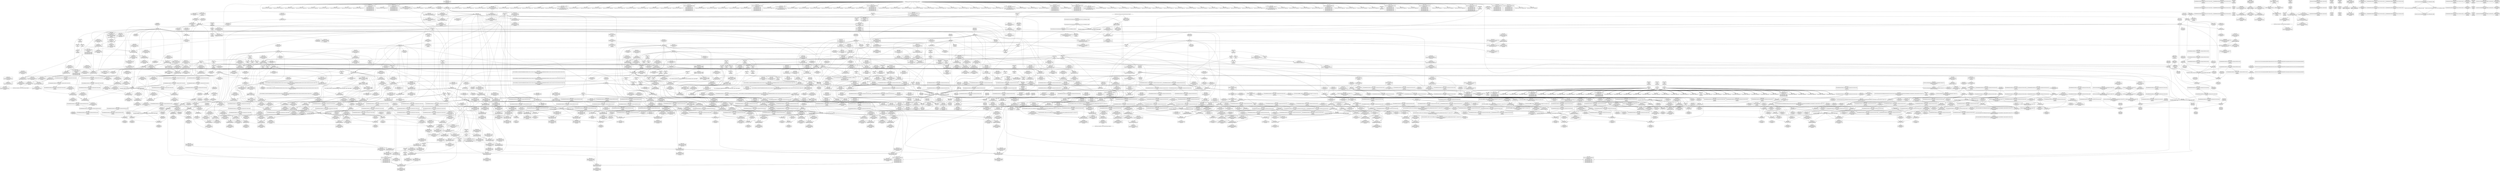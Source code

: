 digraph {
	CE0x5111900 [shape=record,shape=Mrecord,label="{CE0x5111900|28:_i32,_32:_i16,_34:_i8,_:_CMRE_112,113_}"]
	CE0x5156020 [shape=record,shape=Mrecord,label="{CE0x5156020|SOCK_INODE:_tmp1}"]
	CE0x51b45b0 [shape=record,shape=Mrecord,label="{CE0x51b45b0|8:_%struct.sock*,_:_SCME_46,47_}"]
	CE0x5187560 [shape=record,shape=Mrecord,label="{CE0x5187560|SOCK_INODE:_tmp}"]
	CE0x515c140 [shape=record,shape=Mrecord,label="{CE0x515c140|i64*_getelementptr_inbounds_(_6_x_i64_,_6_x_i64_*___llvm_gcov_ctr327,_i64_0,_i64_3)|*Constant*|*SummSink*}"]
	CE0x51bbd20 [shape=record,shape=Mrecord,label="{CE0x51bbd20|__preempt_count_add:_val|Function::__preempt_count_add&Arg::val::|*SummSink*}"]
	CE0x51a1e30 [shape=record,shape=Mrecord,label="{CE0x51a1e30|sock_has_perm:_tmp10|security/selinux/hooks.c,3969}"]
	CE0x51a93d0 [shape=record,shape=Mrecord,label="{CE0x51a93d0|sock_has_perm:_net1|security/selinux/hooks.c,3973|*SummSink*}"]
	CE0x5108b00 [shape=record,shape=Mrecord,label="{CE0x5108b00|selinux_socket_accept:_tmp7|security/selinux/hooks.c,4200|*SummSink*}"]
	CE0x5123dc0 [shape=record,shape=Mrecord,label="{CE0x5123dc0|selinux_socket_accept:_i_security|security/selinux/hooks.c,4202}"]
	CE0x51cc3f0 [shape=record,shape=Mrecord,label="{CE0x51cc3f0|GLOBAL:___rcu_read_unlock|*Constant*|*SummSource*}"]
	CE0x5296c20 [shape=record,shape=Mrecord,label="{CE0x5296c20|i64*_getelementptr_inbounds_(_4_x_i64_,_4_x_i64_*___llvm_gcov_ctr135,_i64_0,_i64_1)|*Constant*|*SummSource*}"]
	CE0x5169770 [shape=record,shape=Mrecord,label="{CE0x5169770|sock_has_perm:_tmp20|security/selinux/hooks.c,3977|*SummSource*}"]
	CE0x519de80 [shape=record,shape=Mrecord,label="{CE0x519de80|_call_void_rcu_read_lock()_#10,_!dbg_!27712|security/selinux/hooks.c,207|*SummSource*}"]
	CE0x52467b0 [shape=record,shape=Mrecord,label="{CE0x52467b0|__preempt_count_add:_tmp6|./arch/x86/include/asm/preempt.h,73|*SummSink*}"]
	CE0x51107a0 [shape=record,shape=Mrecord,label="{CE0x51107a0|selinux_socket_accept:_call2|security/selinux/hooks.c,4202}"]
	CE0x51f45c0 [shape=record,shape=Mrecord,label="{CE0x51f45c0|rcu_read_lock:_bb|*SummSource*}"]
	CE0x5169bd0 [shape=record,shape=Mrecord,label="{CE0x5169bd0|SOCK_INODE:_bb}"]
	CE0x5170280 [shape=record,shape=Mrecord,label="{CE0x5170280|task_sid:_tmp3}"]
	CE0x5186c70 [shape=record,shape=Mrecord,label="{CE0x5186c70|i64*_getelementptr_inbounds_(_6_x_i64_,_6_x_i64_*___llvm_gcov_ctr327,_i64_0,_i64_0)|*Constant*}"]
	CE0x51fa7e0 [shape=record,shape=Mrecord,label="{CE0x51fa7e0|rcu_read_lock:_call3|include/linux/rcupdate.h,882|*SummSource*}"]
	CE0x52849b0 [shape=record,shape=Mrecord,label="{CE0x52849b0|__preempt_count_sub:_do.body|*SummSource*}"]
	CE0x51be6a0 [shape=record,shape=Mrecord,label="{CE0x51be6a0|__rcu_read_lock:_tmp6|include/linux/rcupdate.h,240|*SummSink*}"]
	CE0x51dbbb0 [shape=record,shape=Mrecord,label="{CE0x51dbbb0|task_sid:_land.lhs.true}"]
	CE0x522a110 [shape=record,shape=Mrecord,label="{CE0x522a110|i8*_getelementptr_inbounds_(_44_x_i8_,_44_x_i8_*_.str47,_i32_0,_i32_0)|*Constant*|*SummSource*}"]
	CE0x5295700 [shape=record,shape=Mrecord,label="{CE0x5295700|__preempt_count_add:_tmp3|*SummSink*}"]
	CE0x51bf990 [shape=record,shape=Mrecord,label="{CE0x51bf990|i64*_getelementptr_inbounds_(_4_x_i64_,_4_x_i64_*___llvm_gcov_ctr134,_i64_0,_i64_1)|*Constant*|*SummSource*}"]
	CE0x5115bf0 [shape=record,shape=Mrecord,label="{CE0x5115bf0|28:_i32,_32:_i16,_34:_i8,_:_CMRE_24,28_|*MultipleSource*|security/selinux/hooks.c,4202|security/selinux/hooks.c,4202|security/selinux/hooks.c,4204|security/selinux/hooks.c,4204|security/selinux/hooks.c,4205}"]
	CE0x51be240 [shape=record,shape=Mrecord,label="{CE0x51be240|_call_void_mcount()_#3|*SummSink*}"]
	CE0x51b8dc0 [shape=record,shape=Mrecord,label="{CE0x51b8dc0|task_sid:_tmp24|security/selinux/hooks.c,208}"]
	CE0x511aa10 [shape=record,shape=Mrecord,label="{CE0x511aa10|i64*_getelementptr_inbounds_(_6_x_i64_,_6_x_i64_*___llvm_gcov_ctr360,_i64_0,_i64_5)|*Constant*|*SummSource*}"]
	CE0x51b72d0 [shape=record,shape=Mrecord,label="{CE0x51b72d0|sock_has_perm:_tmp6|security/selinux/hooks.c,3969|*SummSink*}"]
	CE0x523bfb0 [shape=record,shape=Mrecord,label="{CE0x523bfb0|i64*_getelementptr_inbounds_(_4_x_i64_,_4_x_i64_*___llvm_gcov_ctr135,_i64_0,_i64_2)|*Constant*}"]
	CE0x5115a70 [shape=record,shape=Mrecord,label="{CE0x5115a70|28:_i32,_32:_i16,_34:_i8,_:_CMRE_22,23_}"]
	CE0x51ddac0 [shape=record,shape=Mrecord,label="{CE0x51ddac0|rcu_read_unlock:_tmp|*SummSink*}"]
	CE0x512a020 [shape=record,shape=Mrecord,label="{CE0x512a020|28:_i32,_32:_i16,_34:_i8,_:_CMRE_73,74_}"]
	CE0x5167810 [shape=record,shape=Mrecord,label="{CE0x5167810|task_sid:_do.body5|*SummSource*}"]
	CE0x5155f20 [shape=record,shape=Mrecord,label="{CE0x5155f20|SOCK_INODE:_tmp|*SummSink*}"]
	CE0x5107ed0 [shape=record,shape=Mrecord,label="{CE0x5107ed0|COLLAPSED:_GCMRE___llvm_gcov_ctr360_internal_global_6_x_i64_zeroinitializer:_elem_0:default:}"]
	CE0x51d80b0 [shape=record,shape=Mrecord,label="{CE0x51d80b0|rcu_read_lock:_land.lhs.true|*SummSource*}"]
	CE0x51686c0 [shape=record,shape=Mrecord,label="{CE0x51686c0|cred_sid:_security|security/selinux/hooks.c,196|*SummSink*}"]
	CE0x51af8c0 [shape=record,shape=Mrecord,label="{CE0x51af8c0|sock_has_perm:_tmp18|security/selinux/hooks.c,3977}"]
	CE0x51e6990 [shape=record,shape=Mrecord,label="{CE0x51e6990|i8*_getelementptr_inbounds_(_25_x_i8_,_25_x_i8_*_.str3,_i32_0,_i32_0)|*Constant*|*SummSink*}"]
	CE0x51b8500 [shape=record,shape=Mrecord,label="{CE0x51b8500|task_sid:_tmp23|security/selinux/hooks.c,208}"]
	CE0x5112b70 [shape=record,shape=Mrecord,label="{CE0x5112b70|selinux_socket_accept:_i_security4|security/selinux/hooks.c,4204|*SummSource*}"]
	CE0x51d49f0 [shape=record,shape=Mrecord,label="{CE0x51d49f0|_call_void___preempt_count_sub(i32_1)_#10,_!dbg_!27715|include/linux/rcupdate.h,244|*SummSource*}"]
	CE0x5200670 [shape=record,shape=Mrecord,label="{CE0x5200670|_call_void_lockdep_rcu_suspicious(i8*_getelementptr_inbounds_(_25_x_i8_,_25_x_i8_*_.str45,_i32_0,_i32_0),_i32_883,_i8*_getelementptr_inbounds_(_42_x_i8_,_42_x_i8_*_.str46,_i32_0,_i32_0))_#10,_!dbg_!27728|include/linux/rcupdate.h,882}"]
	CE0x51fe390 [shape=record,shape=Mrecord,label="{CE0x51fe390|i32_883|*Constant*}"]
	CE0x5123c30 [shape=record,shape=Mrecord,label="{CE0x5123c30|i32_10|*Constant*}"]
	CE0x5182a90 [shape=record,shape=Mrecord,label="{CE0x5182a90|cred_sid:_security|security/selinux/hooks.c,196}"]
	CE0x51647d0 [shape=record,shape=Mrecord,label="{CE0x51647d0|task_sid:_tmp16|security/selinux/hooks.c,208|*SummSink*}"]
	CE0x51c3f00 [shape=record,shape=Mrecord,label="{CE0x51c3f00|_call_void_mcount()_#3|*SummSink*}"]
	CE0x51f5090 [shape=record,shape=Mrecord,label="{CE0x51f5090|rcu_read_lock:_land.lhs.true2}"]
	CE0x5228350 [shape=record,shape=Mrecord,label="{CE0x5228350|rcu_read_unlock:_tmp17|include/linux/rcupdate.h,933}"]
	CE0x526dce0 [shape=record,shape=Mrecord,label="{CE0x526dce0|__preempt_count_sub:_tmp1}"]
	CE0x51100c0 [shape=record,shape=Mrecord,label="{CE0x51100c0|selinux_socket_accept:_tmp14|security/selinux/hooks.c,4204}"]
	CE0x51ebfb0 [shape=record,shape=Mrecord,label="{CE0x51ebfb0|task_sid:_tmp26|security/selinux/hooks.c,208}"]
	CE0x51fbac0 [shape=record,shape=Mrecord,label="{CE0x51fbac0|rcu_read_lock:_tmp13|include/linux/rcupdate.h,882|*SummSink*}"]
	CE0x51d1d70 [shape=record,shape=Mrecord,label="{CE0x51d1d70|i32_1|*Constant*}"]
	CE0x51cfc20 [shape=record,shape=Mrecord,label="{CE0x51cfc20|__preempt_count_add:_tmp5|./arch/x86/include/asm/preempt.h,72}"]
	CE0x5135a30 [shape=record,shape=Mrecord,label="{CE0x5135a30|selinux_socket_accept:_tobool|security/selinux/hooks.c,4199|*SummSource*}"]
	CE0x51c2050 [shape=record,shape=Mrecord,label="{CE0x51c2050|i64*_getelementptr_inbounds_(_11_x_i64_,_11_x_i64_*___llvm_gcov_ctr132,_i64_0,_i64_0)|*Constant*|*SummSink*}"]
	CE0x5111c40 [shape=record,shape=Mrecord,label="{CE0x5111c40|i64*_getelementptr_inbounds_(_6_x_i64_,_6_x_i64_*___llvm_gcov_ctr360,_i64_0,_i64_3)|*Constant*}"]
	CE0x527d010 [shape=record,shape=Mrecord,label="{CE0x527d010|_call_void_mcount()_#3|*SummSource*}"]
	CE0x5159d30 [shape=record,shape=Mrecord,label="{CE0x5159d30|SOCK_INODE:_vfs_inode|include/net/sock.h,1412|*SummSink*}"]
	CE0x5201c20 [shape=record,shape=Mrecord,label="{CE0x5201c20|rcu_read_lock:_tmp21|include/linux/rcupdate.h,884}"]
	CE0x51c8b40 [shape=record,shape=Mrecord,label="{CE0x51c8b40|i64*_getelementptr_inbounds_(_11_x_i64_,_11_x_i64_*___llvm_gcov_ctr132,_i64_0,_i64_0)|*Constant*}"]
	CE0x527c9b0 [shape=record,shape=Mrecord,label="{CE0x527c9b0|__rcu_read_unlock:_do.end}"]
	CE0x51574c0 [shape=record,shape=Mrecord,label="{CE0x51574c0|selinux_socket_accept:_retval.0|*SummSink*}"]
	CE0x51d3c90 [shape=record,shape=Mrecord,label="{CE0x51d3c90|task_sid:_tmp8|security/selinux/hooks.c,208}"]
	CE0x51ddbe0 [shape=record,shape=Mrecord,label="{CE0x51ddbe0|i64_6|*Constant*}"]
	CE0x52012a0 [shape=record,shape=Mrecord,label="{CE0x52012a0|rcu_read_lock:_tmp19|include/linux/rcupdate.h,882|*SummSink*}"]
	CE0x51d8a80 [shape=record,shape=Mrecord,label="{CE0x51d8a80|task_sid:_tmp}"]
	CE0x51daa00 [shape=record,shape=Mrecord,label="{CE0x51daa00|cred_sid:_tmp|*SummSink*}"]
	CE0x51358c0 [shape=record,shape=Mrecord,label="{CE0x51358c0|i64_2|*Constant*}"]
	CE0x5156090 [shape=record,shape=Mrecord,label="{CE0x5156090|SOCK_INODE:_tmp1|*SummSource*}"]
	CE0x5133d30 [shape=record,shape=Mrecord,label="{CE0x5133d30|GLOBAL:___rcu_read_lock|*Constant*|*SummSink*}"]
	CE0x51d95e0 [shape=record,shape=Mrecord,label="{CE0x51d95e0|i64*_getelementptr_inbounds_(_4_x_i64_,_4_x_i64_*___llvm_gcov_ctr130,_i64_0,_i64_1)|*Constant*|*SummSource*}"]
	CE0x51ac6e0 [shape=record,shape=Mrecord,label="{CE0x51ac6e0|sock_has_perm:_call6|security/selinux/hooks.c,3976|*SummSource*}"]
	CE0x51a0970 [shape=record,shape=Mrecord,label="{CE0x51a0970|i32_77|*Constant*}"]
	CE0x51cd5f0 [shape=record,shape=Mrecord,label="{CE0x51cd5f0|__rcu_read_lock:_do.body}"]
	CE0x5245530 [shape=record,shape=Mrecord,label="{CE0x5245530|rcu_lock_release:_tmp5|include/linux/rcupdate.h,423}"]
	CE0x512d460 [shape=record,shape=Mrecord,label="{CE0x512d460|selinux_socket_accept:_sclass|security/selinux/hooks.c,4205}"]
	CE0x512a8f0 [shape=record,shape=Mrecord,label="{CE0x512a8f0|28:_i32,_32:_i16,_34:_i8,_:_CMRE_98,99_}"]
	CE0x52015f0 [shape=record,shape=Mrecord,label="{CE0x52015f0|rcu_read_lock:_tmp20|include/linux/rcupdate.h,882}"]
	CE0x51ef950 [shape=record,shape=Mrecord,label="{CE0x51ef950|rcu_read_lock:_do.body|*SummSource*}"]
	CE0x51c1800 [shape=record,shape=Mrecord,label="{CE0x51c1800|rcu_read_unlock:_tmp4|include/linux/rcupdate.h,933|*SummSink*}"]
	CE0x5132c20 [shape=record,shape=Mrecord,label="{CE0x5132c20|28:_i32,_32:_i16,_34:_i8,_:_CMRE_82,83_}"]
	CE0x51ce2e0 [shape=record,shape=Mrecord,label="{CE0x51ce2e0|rcu_lock_release:___here|*SummSink*}"]
	CE0x51b7890 [shape=record,shape=Mrecord,label="{CE0x51b7890|sock_has_perm:_cmp|security/selinux/hooks.c,3969}"]
	CE0x5171000 [shape=record,shape=Mrecord,label="{CE0x5171000|_call_void_mcount()_#3|*SummSink*}"]
	CE0x5103490 [shape=record,shape=Mrecord,label="{CE0x5103490|selinux_socket_accept:_tmp2|*LoadInst*|security/selinux/hooks.c,4198}"]
	CE0x51ffa80 [shape=record,shape=Mrecord,label="{CE0x51ffa80|rcu_read_lock:_tmp17|include/linux/rcupdate.h,882|*SummSink*}"]
	CE0x51d44b0 [shape=record,shape=Mrecord,label="{CE0x51d44b0|task_sid:_tmp|*SummSink*}"]
	CE0x523e680 [shape=record,shape=Mrecord,label="{CE0x523e680|__rcu_read_lock:_tmp3|*SummSink*}"]
	CE0x51f5240 [shape=record,shape=Mrecord,label="{CE0x51f5240|rcu_read_lock:_land.lhs.true2|*SummSink*}"]
	CE0x51af9a0 [shape=record,shape=Mrecord,label="{CE0x51af9a0|sock_has_perm:_tmp18|security/selinux/hooks.c,3977|*SummSink*}"]
	CE0x51a6be0 [shape=record,shape=Mrecord,label="{CE0x51a6be0|sock_has_perm:_type|security/selinux/hooks.c,3972|*SummSource*}"]
	CE0x51d3c00 [shape=record,shape=Mrecord,label="{CE0x51d3c00|rcu_read_unlock:_land.lhs.true2|*SummSink*}"]
	CE0x527a890 [shape=record,shape=Mrecord,label="{CE0x527a890|i64*_getelementptr_inbounds_(_4_x_i64_,_4_x_i64_*___llvm_gcov_ctr135,_i64_0,_i64_0)|*Constant*|*SummSource*}"]
	CE0x523e370 [shape=record,shape=Mrecord,label="{CE0x523e370|i64*_getelementptr_inbounds_(_4_x_i64_,_4_x_i64_*___llvm_gcov_ctr130,_i64_0,_i64_0)|*Constant*|*SummSource*}"]
	CE0x51d17f0 [shape=record,shape=Mrecord,label="{CE0x51d17f0|rcu_lock_release:_tmp6|*SummSink*}"]
	CE0x51be0b0 [shape=record,shape=Mrecord,label="{CE0x51be0b0|_call_void_asm_sideeffect_,_memory_,_dirflag_,_fpsr_,_flags_()_#3,_!dbg_!27714,_!srcloc_!27715|include/linux/rcupdate.h,239}"]
	CE0x511d7c0 [shape=record,shape=Mrecord,label="{CE0x511d7c0|_call_void_mcount()_#3|*SummSource*}"]
	CE0x523dd00 [shape=record,shape=Mrecord,label="{CE0x523dd00|__rcu_read_lock:_tmp1}"]
	CE0x5155330 [shape=record,shape=Mrecord,label="{CE0x5155330|selinux_socket_accept:_tmp17|security/selinux/hooks.c,4210|*SummSink*}"]
	CE0x51eff20 [shape=record,shape=Mrecord,label="{CE0x51eff20|GLOBAL:___llvm_gcov_ctr127|Global_var:__llvm_gcov_ctr127|*SummSink*}"]
	CE0x516d2d0 [shape=record,shape=Mrecord,label="{CE0x516d2d0|GLOBAL:_rcu_lock_map|Global_var:rcu_lock_map|*SummSink*}"]
	CE0x524a320 [shape=record,shape=Mrecord,label="{CE0x524a320|rcu_lock_acquire:___here}"]
	CE0x5241670 [shape=record,shape=Mrecord,label="{CE0x5241670|i64*_getelementptr_inbounds_(_4_x_i64_,_4_x_i64_*___llvm_gcov_ctr130,_i64_0,_i64_0)|*Constant*|*SummSink*}"]
	CE0x5110610 [shape=record,shape=Mrecord,label="{CE0x5110610|i64*_getelementptr_inbounds_(_6_x_i64_,_6_x_i64_*___llvm_gcov_ctr360,_i64_0,_i64_0)|*Constant*}"]
	CE0x516bb70 [shape=record,shape=Mrecord,label="{CE0x516bb70|cred_sid:_tmp3|*SummSource*}"]
	CE0x51dd310 [shape=record,shape=Mrecord,label="{CE0x51dd310|rcu_read_lock:_tmp4|include/linux/rcupdate.h,882|*SummSource*}"]
	CE0x511c160 [shape=record,shape=Mrecord,label="{CE0x511c160|28:_i32,_32:_i16,_34:_i8,_:_CMRE_192,196_|*MultipleSource*|security/selinux/hooks.c,4202|security/selinux/hooks.c,4202|security/selinux/hooks.c,4204|security/selinux/hooks.c,4204|security/selinux/hooks.c,4205}"]
	CE0x51cc610 [shape=record,shape=Mrecord,label="{CE0x51cc610|_ret_void,_!dbg_!27717|include/linux/rcupdate.h,245|*SummSink*}"]
	CE0x51ee760 [shape=record,shape=Mrecord,label="{CE0x51ee760|_call_void_rcu_read_unlock()_#10,_!dbg_!27748|security/selinux/hooks.c,209|*SummSource*}"]
	CE0x510c110 [shape=record,shape=Mrecord,label="{CE0x510c110|selinux_socket_accept:_tmp13|security/selinux/hooks.c,4204}"]
	CE0x5244f00 [shape=record,shape=Mrecord,label="{CE0x5244f00|rcu_lock_release:_tmp4|include/linux/rcupdate.h,423|*SummSource*}"]
	CE0x51c5100 [shape=record,shape=Mrecord,label="{CE0x51c5100|rcu_read_unlock:_tmp8|include/linux/rcupdate.h,933|*SummSink*}"]
	CE0x511cb60 [shape=record,shape=Mrecord,label="{CE0x511cb60|selinux_socket_accept:_tmp15|security/selinux/hooks.c,4205|*SummSink*}"]
	CE0x51a6d50 [shape=record,shape=Mrecord,label="{CE0x51a6d50|sock_has_perm:_type|security/selinux/hooks.c,3972|*SummSink*}"]
	CE0x5127000 [shape=record,shape=Mrecord,label="{CE0x5127000|28:_i32,_32:_i16,_34:_i8,_:_CMRE_20,21_}"]
	CE0x516daf0 [shape=record,shape=Mrecord,label="{CE0x516daf0|rcu_read_lock:_call|include/linux/rcupdate.h,882|*SummSink*}"]
	CE0x51b6350 [shape=record,shape=Mrecord,label="{CE0x51b6350|i32_8|*Constant*|*SummSource*}"]
	CE0x51c0a50 [shape=record,shape=Mrecord,label="{CE0x51c0a50|rcu_read_unlock:_tmp4|include/linux/rcupdate.h,933|*SummSource*}"]
	CE0x526ddf0 [shape=record,shape=Mrecord,label="{CE0x526ddf0|i64*_getelementptr_inbounds_(_4_x_i64_,_4_x_i64_*___llvm_gcov_ctr129,_i64_0,_i64_0)|*Constant*|*SummSource*}"]
	CE0x51e62c0 [shape=record,shape=Mrecord,label="{CE0x51e62c0|GLOBAL:_lockdep_rcu_suspicious|*Constant*}"]
	CE0x5130160 [shape=record,shape=Mrecord,label="{CE0x5130160|selinux_socket_accept:_tmp11|security/selinux/hooks.c,4202|*SummSource*}"]
	CE0x51c2390 [shape=record,shape=Mrecord,label="{CE0x51c2390|rcu_read_unlock:_if.then}"]
	CE0x52279e0 [shape=record,shape=Mrecord,label="{CE0x52279e0|i64*_getelementptr_inbounds_(_11_x_i64_,_11_x_i64_*___llvm_gcov_ctr132,_i64_0,_i64_10)|*Constant*|*SummSink*}"]
	CE0x51a0120 [shape=record,shape=Mrecord,label="{CE0x51a0120|task_sid:_bb|*SummSink*}"]
	CE0x52730e0 [shape=record,shape=Mrecord,label="{CE0x52730e0|__preempt_count_sub:_tmp1|*SummSource*}"]
	CE0x5116020 [shape=record,shape=Mrecord,label="{CE0x5116020|task_sid:_do.body|*SummSink*}"]
	CE0x51b6630 [shape=record,shape=Mrecord,label="{CE0x51b6630|sock_has_perm:_call|security/selinux/hooks.c,3967|*SummSink*}"]
	CE0x510b9a0 [shape=record,shape=Mrecord,label="{CE0x510b9a0|28:_i32,_32:_i16,_34:_i8,_:_CMRE_48,49_}"]
	CE0x51aba20 [shape=record,shape=Mrecord,label="{CE0x51aba20|i32_4|*Constant*}"]
	CE0x5116cc0 [shape=record,shape=Mrecord,label="{CE0x5116cc0|i32_8192|*Constant*|*SummSource*}"]
	CE0x519ea40 [shape=record,shape=Mrecord,label="{CE0x519ea40|rcu_read_lock:_tmp5|include/linux/rcupdate.h,882}"]
	CE0x51227f0 [shape=record,shape=Mrecord,label="{CE0x51227f0|8:_%struct.sock*,_:_SCME_24,25_}"]
	"CONST[source:0(mediator),value:2(dynamic)][purpose:{subject}]"
	CE0x5243530 [shape=record,shape=Mrecord,label="{CE0x5243530|rcu_lock_release:_tmp1}"]
	CE0x51f4f30 [shape=record,shape=Mrecord,label="{CE0x51f4f30|_call_void_mcount()_#3|*SummSource*}"]
	CE0x51109c0 [shape=record,shape=Mrecord,label="{CE0x51109c0|selinux_socket_accept:_call2|security/selinux/hooks.c,4202|*SummSink*}"]
	CE0x51e7cf0 [shape=record,shape=Mrecord,label="{CE0x51e7cf0|i64*_getelementptr_inbounds_(_13_x_i64_,_13_x_i64_*___llvm_gcov_ctr126,_i64_0,_i64_9)|*Constant*|*SummSink*}"]
	CE0x51aaf90 [shape=record,shape=Mrecord,label="{CE0x51aaf90|avc_has_perm:_entry|*SummSource*}"]
	CE0x525bdc0 [shape=record,shape=Mrecord,label="{CE0x525bdc0|rcu_lock_acquire:_tmp6|*SummSink*}"]
	CE0x513f6e0 [shape=record,shape=Mrecord,label="{CE0x513f6e0|selinux_socket_accept:_tmp3|security/selinux/hooks.c,4199|*SummSink*}"]
	CE0x51ac110 [shape=record,shape=Mrecord,label="{CE0x51ac110|sock_has_perm:_tmp17|security/selinux/hooks.c,3976}"]
	CE0x51b2840 [shape=record,shape=Mrecord,label="{CE0x51b2840|task_sid:_tmp10|security/selinux/hooks.c,208|*SummSource*}"]
	CE0x5123710 [shape=record,shape=Mrecord,label="{CE0x5123710|sock_has_perm:_task|Function::sock_has_perm&Arg::task::|*SummSource*}"]
	CE0x51a9120 [shape=record,shape=Mrecord,label="{CE0x51a9120|sock_has_perm:_net1|security/selinux/hooks.c,3973}"]
	CE0x51249f0 [shape=record,shape=Mrecord,label="{CE0x51249f0|GLOBAL:_rcu_read_lock|*Constant*|*SummSink*}"]
	CE0x523ea60 [shape=record,shape=Mrecord,label="{CE0x523ea60|_call_void_lock_release(%struct.lockdep_map*_%map,_i32_1,_i64_ptrtoint_(i8*_blockaddress(_rcu_lock_release,_%__here)_to_i64))_#10,_!dbg_!27716|include/linux/rcupdate.h,423|*SummSource*}"]
	CE0x51589e0 [shape=record,shape=Mrecord,label="{CE0x51589e0|SOCK_INODE:_add.ptr|include/net/sock.h,1412}"]
	CE0x5105000 [shape=record,shape=Mrecord,label="{CE0x5105000|_call_void_mcount()_#3|*SummSource*}"]
	CE0x51d5670 [shape=record,shape=Mrecord,label="{CE0x51d5670|rcu_lock_acquire:_entry|*SummSource*}"]
	CE0x5246ab0 [shape=record,shape=Mrecord,label="{CE0x5246ab0|__preempt_count_add:_tmp7|./arch/x86/include/asm/preempt.h,73|*SummSink*}"]
	CE0x511ba60 [shape=record,shape=Mrecord,label="{CE0x511ba60|28:_i32,_32:_i16,_34:_i8,_:_CMRE_160,168_|*MultipleSource*|security/selinux/hooks.c,4202|security/selinux/hooks.c,4202|security/selinux/hooks.c,4204|security/selinux/hooks.c,4204|security/selinux/hooks.c,4205}"]
	CE0x51b4810 [shape=record,shape=Mrecord,label="{CE0x51b4810|8:_%struct.sock*,_:_SCME_48,49_}"]
	CE0x5127590 [shape=record,shape=Mrecord,label="{CE0x5127590|selinux_socket_accept:_entry}"]
	CE0x51d92a0 [shape=record,shape=Mrecord,label="{CE0x51d92a0|rcu_lock_acquire:_tmp1|*SummSink*}"]
	CE0x527e6b0 [shape=record,shape=Mrecord,label="{CE0x527e6b0|__rcu_read_unlock:_tmp1|*SummSource*}"]
	CE0x51a4ee0 [shape=record,shape=Mrecord,label="{CE0x51a4ee0|sock_has_perm:_tmp12|security/selinux/hooks.c,3970|*SummSink*}"]
	CE0x519be30 [shape=record,shape=Mrecord,label="{CE0x519be30|i64*_getelementptr_inbounds_(_4_x_i64_,_4_x_i64_*___llvm_gcov_ctr135,_i64_0,_i64_0)|*Constant*}"]
	CE0x5129de0 [shape=record,shape=Mrecord,label="{CE0x5129de0|28:_i32,_32:_i16,_34:_i8,_:_CMRE_70,71_}"]
	CE0x51b5490 [shape=record,shape=Mrecord,label="{CE0x51b5490|i32_2|*Constant*}"]
	CE0x5128bc0 [shape=record,shape=Mrecord,label="{CE0x5128bc0|SOCK_INODE:_tmp2|*SummSink*}"]
	CE0x51b38a0 [shape=record,shape=Mrecord,label="{CE0x51b38a0|8:_%struct.sock*,_:_SCME_35,36_}"]
	CE0x51c6fe0 [shape=record,shape=Mrecord,label="{CE0x51c6fe0|rcu_lock_release:_bb}"]
	CE0x5240f30 [shape=record,shape=Mrecord,label="{CE0x5240f30|i64*_getelementptr_inbounds_(_4_x_i64_,_4_x_i64_*___llvm_gcov_ctr133,_i64_0,_i64_2)|*Constant*|*SummSink*}"]
	CE0x51dde00 [shape=record,shape=Mrecord,label="{CE0x51dde00|task_sid:_tmp14|security/selinux/hooks.c,208}"]
	CE0x51e66d0 [shape=record,shape=Mrecord,label="{CE0x51e66d0|i8*_getelementptr_inbounds_(_25_x_i8_,_25_x_i8_*_.str3,_i32_0,_i32_0)|*Constant*}"]
	CE0x510f780 [shape=record,shape=Mrecord,label="{CE0x510f780|GLOBAL:_get_current|*Constant*|*SummSource*}"]
	CE0x51b9840 [shape=record,shape=Mrecord,label="{CE0x51b9840|sock_has_perm:_tmp8|security/selinux/hooks.c,3969|*SummSink*}"]
	CE0x51beb40 [shape=record,shape=Mrecord,label="{CE0x51beb40|rcu_lock_acquire:_tmp2|*SummSink*}"]
	CE0x519eb50 [shape=record,shape=Mrecord,label="{CE0x519eb50|rcu_read_lock:_tmp5|include/linux/rcupdate.h,882|*SummSource*}"]
	CE0x510a600 [shape=record,shape=Mrecord,label="{CE0x510a600|i32_0|*Constant*|*SummSource*}"]
	CE0x51e8560 [shape=record,shape=Mrecord,label="{CE0x51e8560|task_sid:_tmp20|security/selinux/hooks.c,208|*SummSink*}"]
	CE0x51ee540 [shape=record,shape=Mrecord,label="{CE0x51ee540|GLOBAL:_rcu_read_unlock|*Constant*}"]
	CE0x51c36b0 [shape=record,shape=Mrecord,label="{CE0x51c36b0|rcu_lock_acquire:_tmp|*SummSource*}"]
	CE0x50ff790 [shape=record,shape=Mrecord,label="{CE0x50ff790|sock_has_perm:_bb|*SummSink*}"]
	CE0x51ee680 [shape=record,shape=Mrecord,label="{CE0x51ee680|_call_void_rcu_read_unlock()_#10,_!dbg_!27748|security/selinux/hooks.c,209}"]
	CE0x5200ba0 [shape=record,shape=Mrecord,label="{CE0x5200ba0|_call_void_lockdep_rcu_suspicious(i8*_getelementptr_inbounds_(_25_x_i8_,_25_x_i8_*_.str45,_i32_0,_i32_0),_i32_883,_i8*_getelementptr_inbounds_(_42_x_i8_,_42_x_i8_*_.str46,_i32_0,_i32_0))_#10,_!dbg_!27728|include/linux/rcupdate.h,882|*SummSink*}"]
	CE0x5130080 [shape=record,shape=Mrecord,label="{CE0x5130080|selinux_socket_accept:_tmp11|security/selinux/hooks.c,4202}"]
	CE0x5159c20 [shape=record,shape=Mrecord,label="{CE0x5159c20|SOCK_INODE:_vfs_inode|include/net/sock.h,1412|*SummSource*}"]
	CE0x51d6b30 [shape=record,shape=Mrecord,label="{CE0x51d6b30|i64_7|*Constant*|*SummSource*}"]
	CE0x51209f0 [shape=record,shape=Mrecord,label="{CE0x51209f0|i64_2|*Constant*}"]
	CE0x51c0560 [shape=record,shape=Mrecord,label="{CE0x51c0560|i64*_getelementptr_inbounds_(_4_x_i64_,_4_x_i64_*___llvm_gcov_ctr128,_i64_0,_i64_2)|*Constant*}"]
	CE0x51ade20 [shape=record,shape=Mrecord,label="{CE0x51ade20|avc_has_perm:_tclass|Function::avc_has_perm&Arg::tclass::|*SummSink*}"]
	CE0x51f62c0 [shape=record,shape=Mrecord,label="{CE0x51f62c0|rcu_read_unlock:_tmp7|include/linux/rcupdate.h,933|*SummSource*}"]
	CE0x51c86e0 [shape=record,shape=Mrecord,label="{CE0x51c86e0|_call_void___preempt_count_add(i32_1)_#10,_!dbg_!27711|include/linux/rcupdate.h,239|*SummSource*}"]
	CE0x525a680 [shape=record,shape=Mrecord,label="{CE0x525a680|_call_void_lock_acquire(%struct.lockdep_map*_%map,_i32_0,_i32_0,_i32_2,_i32_0,_%struct.lockdep_map*_null,_i64_ptrtoint_(i8*_blockaddress(_rcu_lock_acquire,_%__here)_to_i64))_#10,_!dbg_!27716|include/linux/rcupdate.h,418|*SummSource*}"]
	CE0x51346d0 [shape=record,shape=Mrecord,label="{CE0x51346d0|cred_sid:_tmp5|security/selinux/hooks.c,196}"]
	CE0x5244a30 [shape=record,shape=Mrecord,label="{CE0x5244a30|_call_void_mcount()_#3|*SummSource*}"]
	CE0x51bceb0 [shape=record,shape=Mrecord,label="{CE0x51bceb0|rcu_read_unlock:_tobool|include/linux/rcupdate.h,933|*SummSource*}"]
	CE0x5114ec0 [shape=record,shape=Mrecord,label="{CE0x5114ec0|28:_i32,_32:_i16,_34:_i8,_:_CMRE_66,67_}"]
	CE0x511f0a0 [shape=record,shape=Mrecord,label="{CE0x511f0a0|task_sid:_tmp19|security/selinux/hooks.c,208|*SummSource*}"]
	CE0x51b1d70 [shape=record,shape=Mrecord,label="{CE0x51b1d70|i64_ptrtoint_(i8*_blockaddress(_rcu_lock_acquire,_%__here)_to_i64)|*Constant*|*SummSource*}"]
	CE0x516c540 [shape=record,shape=Mrecord,label="{CE0x516c540|task_sid:_tmp6|security/selinux/hooks.c,208|*SummSource*}"]
	CE0x5242b10 [shape=record,shape=Mrecord,label="{CE0x5242b10|rcu_lock_acquire:_tmp5|include/linux/rcupdate.h,418|*SummSource*}"]
	CE0x51f0870 [shape=record,shape=Mrecord,label="{CE0x51f0870|rcu_read_lock:_tmp|*SummSource*}"]
	CE0x5114230 [shape=record,shape=Mrecord,label="{CE0x5114230|i64_0|*Constant*}"]
	CE0x5225c30 [shape=record,shape=Mrecord,label="{CE0x5225c30|i64*_getelementptr_inbounds_(_11_x_i64_,_11_x_i64_*___llvm_gcov_ctr132,_i64_0,_i64_8)|*Constant*|*SummSource*}"]
	CE0x51ab4c0 [shape=record,shape=Mrecord,label="{CE0x51ab4c0|avc_has_perm:_entry}"]
	CE0x5129a50 [shape=record,shape=Mrecord,label="{CE0x5129a50|selinux_socket_accept:_tmp5|security/selinux/hooks.c,4199|*SummSink*}"]
	CE0x6e17070 [shape=record,shape=Mrecord,label="{CE0x6e17070|SOCK_INODE:_socket|Function::SOCK_INODE&Arg::socket::}"]
	CE0x51266e0 [shape=record,shape=Mrecord,label="{CE0x51266e0|SOCK_INODE:_entry|*SummSource*}"]
	CE0x51c71f0 [shape=record,shape=Mrecord,label="{CE0x51c71f0|rcu_lock_release:_bb|*SummSink*}"]
	CE0x51408c0 [shape=record,shape=Mrecord,label="{CE0x51408c0|selinux_socket_accept:_tmp3|security/selinux/hooks.c,4199}"]
	CE0x51cc770 [shape=record,shape=Mrecord,label="{CE0x51cc770|__rcu_read_unlock:_entry}"]
	CE0x5159e30 [shape=record,shape=Mrecord,label="{CE0x5159e30|i64*_getelementptr_inbounds_(_6_x_i64_,_6_x_i64_*___llvm_gcov_ctr327,_i64_0,_i64_0)|*Constant*|*SummSink*}"]
	CE0x5155930 [shape=record,shape=Mrecord,label="{CE0x5155930|i64*_getelementptr_inbounds_(_2_x_i64_,_2_x_i64_*___llvm_gcov_ctr349,_i64_0,_i64_1)|*Constant*}"]
	CE0x5107060 [shape=record,shape=Mrecord,label="{CE0x5107060|selinux_socket_accept:_call|security/selinux/hooks.c,4198|*SummSource*}"]
	CE0x5117610 [shape=record,shape=Mrecord,label="{CE0x5117610|28:_i32,_32:_i16,_34:_i8,_:_CMRE_53,54_}"]
	CE0x5248140 [shape=record,shape=Mrecord,label="{CE0x5248140|i64*_getelementptr_inbounds_(_4_x_i64_,_4_x_i64_*___llvm_gcov_ctr135,_i64_0,_i64_3)|*Constant*|*SummSink*}"]
	CE0x51fbe00 [shape=record,shape=Mrecord,label="{CE0x51fbe00|rcu_read_lock:_tmp14|include/linux/rcupdate.h,882}"]
	CE0x62e84f0 [shape=record,shape=Mrecord,label="{CE0x62e84f0|selinux_socket_accept:_tmp2|*LoadInst*|security/selinux/hooks.c,4198|*SummSink*}"]
	CE0x51c9780 [shape=record,shape=Mrecord,label="{CE0x51c9780|rcu_read_unlock:_tmp11|include/linux/rcupdate.h,933}"]
	CE0x51246a0 [shape=record,shape=Mrecord,label="{CE0x51246a0|get_current:_tmp4|./arch/x86/include/asm/current.h,14|*SummSink*}"]
	CE0x51f17d0 [shape=record,shape=Mrecord,label="{CE0x51f17d0|i64*_getelementptr_inbounds_(_11_x_i64_,_11_x_i64_*___llvm_gcov_ctr127,_i64_0,_i64_0)|*Constant*}"]
	CE0x51d3060 [shape=record,shape=Mrecord,label="{CE0x51d3060|_call_void___rcu_read_lock()_#10,_!dbg_!27710|include/linux/rcupdate.h,879}"]
	CE0x51efc80 [shape=record,shape=Mrecord,label="{CE0x51efc80|GLOBAL:___llvm_gcov_ctr127|Global_var:__llvm_gcov_ctr127}"]
	CE0x5124f30 [shape=record,shape=Mrecord,label="{CE0x5124f30|__rcu_read_lock:_tmp7|include/linux/rcupdate.h,240}"]
	CE0x51d30d0 [shape=record,shape=Mrecord,label="{CE0x51d30d0|_call_void___rcu_read_lock()_#10,_!dbg_!27710|include/linux/rcupdate.h,879|*SummSource*}"]
	CE0x5115e60 [shape=record,shape=Mrecord,label="{CE0x5115e60|i32_3|*Constant*|*SummSink*}"]
	CE0x51ed9f0 [shape=record,shape=Mrecord,label="{CE0x51ed9f0|cred_sid:_entry}"]
	CE0x5113b50 [shape=record,shape=Mrecord,label="{CE0x5113b50|get_current:_entry|*SummSink*}"]
	CE0x51549b0 [shape=record,shape=Mrecord,label="{CE0x51549b0|%struct.task_struct*_(%struct.task_struct**)*_asm_movq_%gs:$_1:P_,$0_,_r,im,_dirflag_,_fpsr_,_flags_|*SummSource*}"]
	CE0x51efa30 [shape=record,shape=Mrecord,label="{CE0x51efa30|rcu_read_lock:_do.body|*SummSink*}"]
	CE0x51c0c60 [shape=record,shape=Mrecord,label="{CE0x51c0c60|i64*_getelementptr_inbounds_(_4_x_i64_,_4_x_i64_*___llvm_gcov_ctr130,_i64_0,_i64_1)|*Constant*|*SummSink*}"]
	CE0x5113040 [shape=record,shape=Mrecord,label="{CE0x5113040|get_current:_tmp|*SummSink*}"]
	CE0x526da40 [shape=record,shape=Mrecord,label="{CE0x526da40|__preempt_count_sub:_tmp5|./arch/x86/include/asm/preempt.h,77|*SummSource*}"]
	CE0x5246100 [shape=record,shape=Mrecord,label="{CE0x5246100|i64*_getelementptr_inbounds_(_4_x_i64_,_4_x_i64_*___llvm_gcov_ctr135,_i64_0,_i64_0)|*Constant*|*SummSink*}"]
	CE0x511bf60 [shape=record,shape=Mrecord,label="{CE0x511bf60|28:_i32,_32:_i16,_34:_i8,_:_CMRE_184,192_|*MultipleSource*|security/selinux/hooks.c,4202|security/selinux/hooks.c,4202|security/selinux/hooks.c,4204|security/selinux/hooks.c,4204|security/selinux/hooks.c,4205}"]
	CE0x517a950 [shape=record,shape=Mrecord,label="{CE0x517a950|get_current:_tmp}"]
	CE0x5240b70 [shape=record,shape=Mrecord,label="{CE0x5240b70|_ret_void,_!dbg_!27720|./arch/x86/include/asm/preempt.h,78|*SummSink*}"]
	CE0x515b2c0 [shape=record,shape=Mrecord,label="{CE0x515b2c0|task_sid:_entry|*SummSink*}"]
	CE0x5165080 [shape=record,shape=Mrecord,label="{CE0x5165080|i64*_getelementptr_inbounds_(_13_x_i64_,_13_x_i64_*___llvm_gcov_ctr126,_i64_0,_i64_8)|*Constant*|*SummSource*}"]
	CE0x51cf270 [shape=record,shape=Mrecord,label="{CE0x51cf270|rcu_lock_acquire:_tmp3|*SummSource*}"]
	CE0x523f860 [shape=record,shape=Mrecord,label="{CE0x523f860|__rcu_read_unlock:_do.body|*SummSink*}"]
	CE0x51ddf00 [shape=record,shape=Mrecord,label="{CE0x51ddf00|task_sid:_tmp14|security/selinux/hooks.c,208|*SummSource*}"]
	CE0x510b850 [shape=record,shape=Mrecord,label="{CE0x510b850|28:_i32,_32:_i16,_34:_i8,_:_CMRE_40,44_|*MultipleSource*|security/selinux/hooks.c,4202|security/selinux/hooks.c,4202|security/selinux/hooks.c,4204|security/selinux/hooks.c,4204|security/selinux/hooks.c,4205}"]
	CE0x51b63c0 [shape=record,shape=Mrecord,label="{CE0x51b63c0|i32_8|*Constant*|*SummSink*}"]
	CE0x51f01f0 [shape=record,shape=Mrecord,label="{CE0x51f01f0|cred_sid:_sid|security/selinux/hooks.c,197|*SummSource*}"]
	CE0x51f5130 [shape=record,shape=Mrecord,label="{CE0x51f5130|rcu_read_lock:_land.lhs.true2|*SummSource*}"]
	"CONST[source:2(external),value:2(dynamic)][purpose:{subject}]"
	CE0x5295150 [shape=record,shape=Mrecord,label="{CE0x5295150|__preempt_count_sub:_tmp|*SummSource*}"]
	CE0x5154650 [shape=record,shape=Mrecord,label="{CE0x5154650|selinux_socket_accept:_initialized|security/selinux/hooks.c,4207|*SummSink*}"]
	CE0x51aa720 [shape=record,shape=Mrecord,label="{CE0x51aa720|sock_has_perm:_sk4|security/selinux/hooks.c,3974|*SummSink*}"]
	CE0x511adb0 [shape=record,shape=Mrecord,label="{CE0x511adb0|get_current:_bb}"]
	CE0x51698e0 [shape=record,shape=Mrecord,label="{CE0x51698e0|sock_has_perm:_tmp20|security/selinux/hooks.c,3977|*SummSink*}"]
	CE0x5170cb0 [shape=record,shape=Mrecord,label="{CE0x5170cb0|i64_4|*Constant*}"]
	CE0x526e640 [shape=record,shape=Mrecord,label="{CE0x526e640|_call_void_asm_addl_$1,_%gs:$0_,_*m,ri,*m,_dirflag_,_fpsr_,_flags_(i32*___preempt_count,_i32_%sub,_i32*___preempt_count)_#3,_!dbg_!27717,_!srcloc_!27718|./arch/x86/include/asm/preempt.h,77}"]
	CE0x51c1130 [shape=record,shape=Mrecord,label="{CE0x51c1130|rcu_read_unlock:_do.end|*SummSource*}"]
	CE0x511c3e0 [shape=record,shape=Mrecord,label="{CE0x511c3e0|28:_i32,_32:_i16,_34:_i8,_:_CMRE_200,208_|*MultipleSource*|security/selinux/hooks.c,4202|security/selinux/hooks.c,4202|security/selinux/hooks.c,4204|security/selinux/hooks.c,4204|security/selinux/hooks.c,4205}"]
	CE0x52253b0 [shape=record,shape=Mrecord,label="{CE0x52253b0|rcu_read_unlock:_tmp15|include/linux/rcupdate.h,933|*SummSink*}"]
	CE0x5244320 [shape=record,shape=Mrecord,label="{CE0x5244320|_call_void_asm_addl_$1,_%gs:$0_,_*m,ri,*m,_dirflag_,_fpsr_,_flags_(i32*___preempt_count,_i32_%sub,_i32*___preempt_count)_#3,_!dbg_!27717,_!srcloc_!27718|./arch/x86/include/asm/preempt.h,77|*SummSink*}"]
	CE0x51b39d0 [shape=record,shape=Mrecord,label="{CE0x51b39d0|8:_%struct.sock*,_:_SCME_36,37_}"]
	CE0x516b5d0 [shape=record,shape=Mrecord,label="{CE0x516b5d0|task_sid:_tmp2|*SummSource*}"]
	CE0x51786a0 [shape=record,shape=Mrecord,label="{CE0x51786a0|rcu_read_lock:_tobool|include/linux/rcupdate.h,882|*SummSource*}"]
	CE0x527cda0 [shape=record,shape=Mrecord,label="{CE0x527cda0|__rcu_read_unlock:_do.end|*SummSink*}"]
	CE0x51dbc20 [shape=record,shape=Mrecord,label="{CE0x51dbc20|task_sid:_land.lhs.true|*SummSource*}"]
	CE0x527ae60 [shape=record,shape=Mrecord,label="{CE0x527ae60|__preempt_count_sub:_sub|./arch/x86/include/asm/preempt.h,77|*SummSource*}"]
	CE0x516dcb0 [shape=record,shape=Mrecord,label="{CE0x516dcb0|i32_0|*Constant*}"]
	CE0x526d130 [shape=record,shape=Mrecord,label="{CE0x526d130|__rcu_read_unlock:_tmp6|include/linux/rcupdate.h,245}"]
	CE0x51f8d20 [shape=record,shape=Mrecord,label="{CE0x51f8d20|i64_4|*Constant*}"]
	CE0x525d5b0 [shape=record,shape=Mrecord,label="{CE0x525d5b0|__preempt_count_add:_tmp5|./arch/x86/include/asm/preempt.h,72|*SummSink*}"]
	CE0x5155d00 [shape=record,shape=Mrecord,label="{CE0x5155d00|sock_has_perm:_if.end|*SummSink*}"]
	CE0x51b4480 [shape=record,shape=Mrecord,label="{CE0x51b4480|8:_%struct.sock*,_:_SCME_45,46_}"]
	CE0x51bdcf0 [shape=record,shape=Mrecord,label="{CE0x51bdcf0|rcu_read_unlock:_tmp14|include/linux/rcupdate.h,933}"]
	CE0x5112980 [shape=record,shape=Mrecord,label="{CE0x5112980|selinux_socket_accept:_i_security4|security/selinux/hooks.c,4204}"]
	CE0x51ccd80 [shape=record,shape=Mrecord,label="{CE0x51ccd80|_ret_void,_!dbg_!27717|include/linux/rcupdate.h,245}"]
	CE0x5111400 [shape=record,shape=Mrecord,label="{CE0x5111400|28:_i32,_32:_i16,_34:_i8,_:_CMRE_108,109_}"]
	CE0x51bc8a0 [shape=record,shape=Mrecord,label="{CE0x51bc8a0|rcu_read_unlock:_bb}"]
	CE0x5184620 [shape=record,shape=Mrecord,label="{CE0x5184620|_call_void_mcount()_#3|*SummSource*}"]
	CE0x5109b00 [shape=record,shape=Mrecord,label="{CE0x5109b00|SOCK_INODE:_add.ptr|include/net/sock.h,1412|*SummSink*}"]
	CE0x52705d0 [shape=record,shape=Mrecord,label="{CE0x52705d0|i64*_getelementptr_inbounds_(_4_x_i64_,_4_x_i64_*___llvm_gcov_ctr129,_i64_0,_i64_1)|*Constant*}"]
	CE0x516e460 [shape=record,shape=Mrecord,label="{CE0x516e460|rcu_read_lock:_tmp1|*SummSink*}"]
	CE0x51d38f0 [shape=record,shape=Mrecord,label="{CE0x51d38f0|rcu_read_unlock:_land.lhs.true|*SummSink*}"]
	CE0x51e65a0 [shape=record,shape=Mrecord,label="{CE0x51e65a0|GLOBAL:_lockdep_rcu_suspicious|*Constant*|*SummSink*}"]
	CE0x519a800 [shape=record,shape=Mrecord,label="{CE0x519a800|__preempt_count_add:_tmp7|./arch/x86/include/asm/preempt.h,73}"]
	CE0x51842f0 [shape=record,shape=Mrecord,label="{CE0x51842f0|rcu_read_unlock:_tmp3|*SummSink*}"]
	CE0x51cbb40 [shape=record,shape=Mrecord,label="{CE0x51cbb40|GLOBAL:___rcu_read_unlock|*Constant*}"]
	CE0x5114980 [shape=record,shape=Mrecord,label="{CE0x5114980|28:_i32,_32:_i16,_34:_i8,_:_CMRE_59,60_}"]
	CE0x51260c0 [shape=record,shape=Mrecord,label="{CE0x51260c0|28:_i32,_32:_i16,_34:_i8,_:_CMRE_90,91_}"]
	CE0x511ae20 [shape=record,shape=Mrecord,label="{CE0x511ae20|i64*_getelementptr_inbounds_(_2_x_i64_,_2_x_i64_*___llvm_gcov_ctr98,_i64_0,_i64_0)|*Constant*|*SummSink*}"]
	CE0x51d9930 [shape=record,shape=Mrecord,label="{CE0x51d9930|rcu_read_unlock:_tmp3}"]
	CE0x51b3c30 [shape=record,shape=Mrecord,label="{CE0x51b3c30|8:_%struct.sock*,_:_SCME_38,39_}"]
	CE0x51b3d60 [shape=record,shape=Mrecord,label="{CE0x51b3d60|8:_%struct.sock*,_:_SCME_39,40_}"]
	CE0x527e640 [shape=record,shape=Mrecord,label="{CE0x527e640|__rcu_read_unlock:_tmp1}"]
	CE0x516f870 [shape=record,shape=Mrecord,label="{CE0x516f870|_ret_void,_!dbg_!27735|include/linux/rcupdate.h,884|*SummSource*}"]
	CE0x51b8380 [shape=record,shape=Mrecord,label="{CE0x51b8380|task_sid:_tmp24|security/selinux/hooks.c,208|*SummSource*}"]
	CE0x5258d40 [shape=record,shape=Mrecord,label="{CE0x5258d40|rcu_lock_release:_indirectgoto}"]
	CE0x51b4cd0 [shape=record,shape=Mrecord,label="{CE0x51b4cd0|8:_%struct.sock*,_:_SCME_52,53_}"]
	CE0x517ad10 [shape=record,shape=Mrecord,label="{CE0x517ad10|8:_%struct.sock*,_:_SCME_16,18_|*MultipleSource*|security/selinux/hooks.c, 3966|security/selinux/hooks.c,3966|security/selinux/hooks.c,3966}"]
	CE0x51d6640 [shape=record,shape=Mrecord,label="{CE0x51d6640|task_sid:_tobool4|security/selinux/hooks.c,208|*SummSource*}"]
	CE0x5179120 [shape=record,shape=Mrecord,label="{CE0x5179120|rcu_read_unlock:_tmp}"]
	CE0x5105ce0 [shape=record,shape=Mrecord,label="{CE0x5105ce0|selinux_socket_accept:_tmp1}"]
	CE0x516a7d0 [shape=record,shape=Mrecord,label="{CE0x516a7d0|task_sid:_tmp11|security/selinux/hooks.c,208|*SummSink*}"]
	CE0x5198df0 [shape=record,shape=Mrecord,label="{CE0x5198df0|1216:_i8*,_:_CRE_1216,1224_|*MultipleSource*|Function::sock_has_perm&Arg::sk::|security/selinux/hooks.c,3964|*LoadInst*|security/selinux/hooks.c,4198}"]
	CE0x51fbf30 [shape=record,shape=Mrecord,label="{CE0x51fbf30|rcu_read_lock:_tmp14|include/linux/rcupdate.h,882|*SummSource*}"]
	CE0x51ecdd0 [shape=record,shape=Mrecord,label="{CE0x51ecdd0|task_sid:_tmp27|security/selinux/hooks.c,208|*SummSink*}"]
	CE0x51fc0a0 [shape=record,shape=Mrecord,label="{CE0x51fc0a0|rcu_read_lock:_tmp14|include/linux/rcupdate.h,882|*SummSink*}"]
	CE0x51e7b00 [shape=record,shape=Mrecord,label="{CE0x51e7b00|i64*_getelementptr_inbounds_(_13_x_i64_,_13_x_i64_*___llvm_gcov_ctr126,_i64_0,_i64_9)|*Constant*|*SummSource*}"]
	CE0x5133550 [shape=record,shape=Mrecord,label="{CE0x5133550|task_sid:_tmp4|*LoadInst*|security/selinux/hooks.c,208}"]
	CE0x51ef440 [shape=record,shape=Mrecord,label="{CE0x51ef440|_ret_void,_!dbg_!27735|include/linux/rcupdate.h,938}"]
	CE0x516eba0 [shape=record,shape=Mrecord,label="{CE0x516eba0|i64_1|*Constant*}"]
	CE0x51dd000 [shape=record,shape=Mrecord,label="{CE0x51dd000|i64_3|*Constant*}"]
	CE0x5168540 [shape=record,shape=Mrecord,label="{CE0x5168540|i32_22|*Constant*|*SummSource*}"]
	CE0x51d0130 [shape=record,shape=Mrecord,label="{CE0x51d0130|__preempt_count_add:_tmp4|./arch/x86/include/asm/preempt.h,72|*SummSource*}"]
	CE0x51c3950 [shape=record,shape=Mrecord,label="{CE0x51c3950|rcu_lock_release:_tmp1|*SummSink*}"]
	CE0x516cfa0 [shape=record,shape=Mrecord,label="{CE0x516cfa0|i64*_getelementptr_inbounds_(_13_x_i64_,_13_x_i64_*___llvm_gcov_ctr126,_i64_0,_i64_8)|*Constant*|*SummSink*}"]
	CE0x528f3e0 [shape=record,shape=Mrecord,label="{CE0x528f3e0|__preempt_count_sub:_tmp2}"]
	CE0x51abb50 [shape=record,shape=Mrecord,label="{CE0x51abb50|sock_has_perm:_sclass|security/selinux/hooks.c,3976}"]
	CE0x5126c40 [shape=record,shape=Mrecord,label="{CE0x5126c40|28:_i32,_32:_i16,_34:_i8,_:_CMRE_15,16_}"]
	CE0x5170a50 [shape=record,shape=Mrecord,label="{CE0x5170a50|i64_5|*Constant*|*SummSource*}"]
	CE0x5117390 [shape=record,shape=Mrecord,label="{CE0x5117390|28:_i32,_32:_i16,_34:_i8,_:_CMRE_50,51_}"]
	CE0x51bc250 [shape=record,shape=Mrecord,label="{CE0x51bc250|rcu_read_unlock:_tmp2|*SummSink*}"]
	CE0x512ab70 [shape=record,shape=Mrecord,label="{CE0x512ab70|28:_i32,_32:_i16,_34:_i8,_:_CMRE_100,101_}"]
	CE0x51a0200 [shape=record,shape=Mrecord,label="{CE0x51a0200|__rcu_read_lock:_entry|*SummSink*}"]
	CE0x511f1d0 [shape=record,shape=Mrecord,label="{CE0x511f1d0|task_sid:_tmp19|security/selinux/hooks.c,208|*SummSink*}"]
	CE0x51cfc90 [shape=record,shape=Mrecord,label="{CE0x51cfc90|__preempt_count_add:_tmp5|./arch/x86/include/asm/preempt.h,72|*SummSource*}"]
	CE0x51dabf0 [shape=record,shape=Mrecord,label="{CE0x51dabf0|task_sid:_tobool1|security/selinux/hooks.c,208}"]
	CE0x51c35d0 [shape=record,shape=Mrecord,label="{CE0x51c35d0|rcu_lock_acquire:_tmp}"]
	CE0x51143b0 [shape=record,shape=Mrecord,label="{CE0x51143b0|GLOBAL:___llvm_gcov_ctr327|Global_var:__llvm_gcov_ctr327}"]
	CE0x5201770 [shape=record,shape=Mrecord,label="{CE0x5201770|rcu_read_lock:_tmp20|include/linux/rcupdate.h,882|*SummSource*}"]
	CE0x51c3b90 [shape=record,shape=Mrecord,label="{CE0x51c3b90|rcu_lock_acquire:_indirectgoto|*SummSource*}"]
	CE0x515aac0 [shape=record,shape=Mrecord,label="{CE0x515aac0|selinux_socket_accept:_initialized|security/selinux/hooks.c,4207|*SummSource*}"]
	CE0x5157140 [shape=record,shape=Mrecord,label="{CE0x5157140|selinux_socket_accept:_tmp16|security/selinux/hooks.c,4206|*SummSource*}"]
	CE0x5124760 [shape=record,shape=Mrecord,label="{CE0x5124760|COLLAPSED:_GCMRE_current_task_external_global_%struct.task_struct*:_elem_0:default:}"]
	CE0x52018e0 [shape=record,shape=Mrecord,label="{CE0x52018e0|rcu_read_lock:_tmp20|include/linux/rcupdate.h,882|*SummSink*}"]
	CE0x5132e60 [shape=record,shape=Mrecord,label="{CE0x5132e60|28:_i32,_32:_i16,_34:_i8,_:_CMRE_85,86_}"]
	CE0x51b24f0 [shape=record,shape=Mrecord,label="{CE0x51b24f0|i64*_getelementptr_inbounds_(_4_x_i64_,_4_x_i64_*___llvm_gcov_ctr130,_i64_0,_i64_3)|*Constant*|*SummSource*}"]
	CE0x5295590 [shape=record,shape=Mrecord,label="{CE0x5295590|__preempt_count_add:_tmp3}"]
	CE0x5157950 [shape=record,shape=Mrecord,label="{CE0x5157950|selinux_socket_accept:_retval.0}"]
	CE0x5223920 [shape=record,shape=Mrecord,label="{CE0x5223920|__rcu_read_unlock:_tmp5|include/linux/rcupdate.h,244}"]
	CE0x5110220 [shape=record,shape=Mrecord,label="{CE0x5110220|selinux_socket_accept:_tmp14|security/selinux/hooks.c,4204|*SummSource*}"]
	CE0x51a2470 [shape=record,shape=Mrecord,label="{CE0x51a2470|i64*_getelementptr_inbounds_(_6_x_i64_,_6_x_i64_*___llvm_gcov_ctr327,_i64_0,_i64_3)|*Constant*}"]
	CE0x51d4540 [shape=record,shape=Mrecord,label="{CE0x51d4540|i64*_getelementptr_inbounds_(_13_x_i64_,_13_x_i64_*___llvm_gcov_ctr126,_i64_0,_i64_1)|*Constant*|*SummSink*}"]
	CE0x515b9e0 [shape=record,shape=Mrecord,label="{CE0x515b9e0|_ret_i32_%call7,_!dbg_!27749|security/selinux/hooks.c,210|*SummSink*}"]
	CE0x51788c0 [shape=record,shape=Mrecord,label="{CE0x51788c0|rcu_read_lock:_tobool1|include/linux/rcupdate.h,882|*SummSink*}"]
	CE0x51c0cd0 [shape=record,shape=Mrecord,label="{CE0x51c0cd0|rcu_lock_acquire:_tmp1}"]
	CE0x4804fd0 [shape=record,shape=Mrecord,label="{CE0x4804fd0|GLOBAL:_sock_has_perm|*Constant*|*SummSink*}"]
	CE0x5261ef0 [shape=record,shape=Mrecord,label="{CE0x5261ef0|_call_void_mcount()_#3}"]
	CE0x5116780 [shape=record,shape=Mrecord,label="{CE0x5116780|i32_59|*Constant*|*SummSink*}"]
	CE0x523eb90 [shape=record,shape=Mrecord,label="{CE0x523eb90|_call_void_lock_release(%struct.lockdep_map*_%map,_i32_1,_i64_ptrtoint_(i8*_blockaddress(_rcu_lock_release,_%__here)_to_i64))_#10,_!dbg_!27716|include/linux/rcupdate.h,423|*SummSink*}"]
	CE0x5249a10 [shape=record,shape=Mrecord,label="{CE0x5249a10|__preempt_count_sub:_entry}"]
	CE0x511f6b0 [shape=record,shape=Mrecord,label="{CE0x511f6b0|_call_void_lockdep_rcu_suspicious(i8*_getelementptr_inbounds_(_25_x_i8_,_25_x_i8_*_.str3,_i32_0,_i32_0),_i32_208,_i8*_getelementptr_inbounds_(_41_x_i8_,_41_x_i8_*_.str44,_i32_0,_i32_0))_#10,_!dbg_!27732|security/selinux/hooks.c,208|*SummSource*}"]
	CE0x5167740 [shape=record,shape=Mrecord,label="{CE0x5167740|task_sid:_do.body5}"]
	CE0x512a0e0 [shape=record,shape=Mrecord,label="{CE0x512a0e0|28:_i32,_32:_i16,_34:_i8,_:_CMRE_74,75_}"]
	CE0x51fa070 [shape=record,shape=Mrecord,label="{CE0x51fa070|rcu_read_lock:_tmp12|include/linux/rcupdate.h,882}"]
	CE0x51fb720 [shape=record,shape=Mrecord,label="{CE0x51fb720|i64_6|*Constant*}"]
	CE0x5166800 [shape=record,shape=Mrecord,label="{CE0x5166800|sock_has_perm:_cleanup|*SummSource*}"]
	CE0x51de5f0 [shape=record,shape=Mrecord,label="{CE0x51de5f0|task_sid:_tmp15|security/selinux/hooks.c,208|*SummSink*}"]
	CE0x525c3a0 [shape=record,shape=Mrecord,label="{CE0x525c3a0|rcu_lock_acquire:_tmp7|*SummSink*}"]
	CE0x5132920 [shape=record,shape=Mrecord,label="{CE0x5132920|28:_i32,_32:_i16,_34:_i8,_:_CMRE_78,79_}"]
	CE0x5113860 [shape=record,shape=Mrecord,label="{CE0x5113860|i64*_getelementptr_inbounds_(_2_x_i64_,_2_x_i64_*___llvm_gcov_ctr98,_i64_0,_i64_1)|*Constant*}"]
	CE0x5121ea0 [shape=record,shape=Mrecord,label="{CE0x5121ea0|sock_has_perm:_sk|Function::sock_has_perm&Arg::sk::|*SummSink*}"]
	CE0x52022c0 [shape=record,shape=Mrecord,label="{CE0x52022c0|rcu_read_lock:_tmp21|include/linux/rcupdate.h,884|*SummSink*}"]
	CE0x51d4340 [shape=record,shape=Mrecord,label="{CE0x51d4340|rcu_read_lock:_tmp3|*SummSource*}"]
	CE0x511e660 [shape=record,shape=Mrecord,label="{CE0x511e660|sock_has_perm:_tmp4|security/selinux/hooks.c,3966}"]
	CE0x51d2840 [shape=record,shape=Mrecord,label="{CE0x51d2840|cred_sid:_tmp1|*SummSource*}"]
	CE0x51ef6c0 [shape=record,shape=Mrecord,label="{CE0x51ef6c0|rcu_read_lock:_do.body}"]
	CE0x516c0a0 [shape=record,shape=Mrecord,label="{CE0x516c0a0|cred_sid:_tmp3|*SummSink*}"]
	CE0x51152d0 [shape=record,shape=Mrecord,label="{CE0x51152d0|i32_4|*Constant*}"]
	CE0x51b3e90 [shape=record,shape=Mrecord,label="{CE0x51b3e90|8:_%struct.sock*,_:_SCME_40,41_}"]
	CE0x5112c30 [shape=record,shape=Mrecord,label="{CE0x5112c30|i64_1|*Constant*|*SummSink*}"]
	CE0x519fe20 [shape=record,shape=Mrecord,label="{CE0x519fe20|task_sid:_do.body5|*SummSink*}"]
	CE0x525ced0 [shape=record,shape=Mrecord,label="{CE0x525ced0|i64*_getelementptr_inbounds_(_4_x_i64_,_4_x_i64_*___llvm_gcov_ctr133,_i64_0,_i64_0)|*Constant*}"]
	CE0x5226e40 [shape=record,shape=Mrecord,label="{CE0x5226e40|rcu_read_unlock:_tmp20|include/linux/rcupdate.h,933}"]
	CE0x5167560 [shape=record,shape=Mrecord,label="{CE0x5167560|task_sid:_do.end6|*SummSource*}"]
	CE0x5114bc0 [shape=record,shape=Mrecord,label="{CE0x5114bc0|28:_i32,_32:_i16,_34:_i8,_:_CMRE_62,63_}"]
	CE0x51785b0 [shape=record,shape=Mrecord,label="{CE0x51785b0|sock_has_perm:_ad|security/selinux/hooks.c, 3965|*SummSink*}"]
	CE0x51ec240 [shape=record,shape=Mrecord,label="{CE0x51ec240|i64*_getelementptr_inbounds_(_13_x_i64_,_13_x_i64_*___llvm_gcov_ctr126,_i64_0,_i64_12)|*Constant*}"]
	CE0x51f8cb0 [shape=record,shape=Mrecord,label="{CE0x51f8cb0|rcu_read_lock:_tmp9|include/linux/rcupdate.h,882|*SummSource*}"]
	CE0x516e5e0 [shape=record,shape=Mrecord,label="{CE0x516e5e0|i64*_getelementptr_inbounds_(_11_x_i64_,_11_x_i64_*___llvm_gcov_ctr127,_i64_0,_i64_1)|*Constant*}"]
	CE0x5111680 [shape=record,shape=Mrecord,label="{CE0x5111680|28:_i32,_32:_i16,_34:_i8,_:_CMRE_110,111_}"]
	CE0x51e89d0 [shape=record,shape=Mrecord,label="{CE0x51e89d0|task_sid:_tmp21|security/selinux/hooks.c,208|*SummSource*}"]
	CE0x51702f0 [shape=record,shape=Mrecord,label="{CE0x51702f0|task_sid:_tmp3|*SummSource*}"]
	CE0x51a57b0 [shape=record,shape=Mrecord,label="{CE0x51a57b0|i64*_getelementptr_inbounds_(_6_x_i64_,_6_x_i64_*___llvm_gcov_ctr327,_i64_0,_i64_4)|*Constant*}"]
	CE0x51147c0 [shape=record,shape=Mrecord,label="{CE0x51147c0|sock_has_perm:_tmp8|security/selinux/hooks.c,3969}"]
	CE0x5108ea0 [shape=record,shape=Mrecord,label="{CE0x5108ea0|SOCK_INODE:_tmp4|include/net/sock.h,1412|*SummSource*}"]
	CE0x51cf450 [shape=record,shape=Mrecord,label="{CE0x51cf450|__rcu_read_lock:_tmp}"]
	CE0x51d3b40 [shape=record,shape=Mrecord,label="{CE0x51d3b40|rcu_read_unlock:_land.lhs.true2|*SummSource*}"]
	CE0x51d7470 [shape=record,shape=Mrecord,label="{CE0x51d7470|rcu_read_unlock:_tobool|include/linux/rcupdate.h,933}"]
	CE0x51a8790 [shape=record,shape=Mrecord,label="{CE0x51a8790|avc_has_perm:_requested|Function::avc_has_perm&Arg::requested::|*SummSink*}"]
	CE0x525c2a0 [shape=record,shape=Mrecord,label="{CE0x525c2a0|rcu_lock_acquire:_tmp7|*SummSource*}"]
	CE0x527c8a0 [shape=record,shape=Mrecord,label="{CE0x527c8a0|__preempt_count_add:_tmp1}"]
	CE0x51b6490 [shape=record,shape=Mrecord,label="{CE0x51b6490|sock_has_perm:_call|security/selinux/hooks.c,3967}"]
	CE0x522a5a0 [shape=record,shape=Mrecord,label="{CE0x522a5a0|i64*_getelementptr_inbounds_(_11_x_i64_,_11_x_i64_*___llvm_gcov_ctr132,_i64_0,_i64_9)|*Constant*}"]
	CE0x51d3220 [shape=record,shape=Mrecord,label="{CE0x51d3220|_call_void___rcu_read_lock()_#10,_!dbg_!27710|include/linux/rcupdate.h,879|*SummSink*}"]
	CE0x5169d00 [shape=record,shape=Mrecord,label="{CE0x5169d00|SOCK_INODE:_bb|*SummSource*}"]
	CE0x51bb800 [shape=record,shape=Mrecord,label="{CE0x51bb800|rcu_read_unlock:_tmp12|include/linux/rcupdate.h,933}"]
	CE0x5128df0 [shape=record,shape=Mrecord,label="{CE0x5128df0|selinux_socket_accept:_tmp8|security/selinux/hooks.c,4200|*SummSource*}"]
	CE0x516b030 [shape=record,shape=Mrecord,label="{CE0x516b030|rcu_read_lock:_tmp2}"]
	CE0x51bd460 [shape=record,shape=Mrecord,label="{CE0x51bd460|GLOBAL:___preempt_count_add|*Constant*|*SummSink*}"]
	CE0x51c2d00 [shape=record,shape=Mrecord,label="{CE0x51c2d00|__preempt_count_add:_do.body}"]
	CE0x516f490 [shape=record,shape=Mrecord,label="{CE0x516f490|cred_sid:_tmp2}"]
	CE0x51bea60 [shape=record,shape=Mrecord,label="{CE0x51bea60|rcu_lock_acquire:_tmp2}"]
	CE0x519ecc0 [shape=record,shape=Mrecord,label="{CE0x519ecc0|rcu_read_lock:_tmp5|include/linux/rcupdate.h,882|*SummSink*}"]
	CE0x5115cb0 [shape=record,shape=Mrecord,label="{CE0x5115cb0|28:_i32,_32:_i16,_34:_i8,_:_CMRE_28,32_|*MultipleSource*|security/selinux/hooks.c,4202|security/selinux/hooks.c,4202|security/selinux/hooks.c,4204|security/selinux/hooks.c,4204|security/selinux/hooks.c,4205}"]
	CE0x525c1e0 [shape=record,shape=Mrecord,label="{CE0x525c1e0|rcu_lock_acquire:_tmp7}"]
	CE0x51b5190 [shape=record,shape=Mrecord,label="{CE0x51b5190|i64_56|*Constant*}"]
	CE0x51dd820 [shape=record,shape=Mrecord,label="{CE0x51dd820|rcu_read_unlock:_tmp1|*SummSource*}"]
	CE0x5225720 [shape=record,shape=Mrecord,label="{CE0x5225720|rcu_read_unlock:_tmp16|include/linux/rcupdate.h,933|*SummSource*}"]
	CE0x51656d0 [shape=record,shape=Mrecord,label="{CE0x51656d0|sock_has_perm:_tmp5|security/selinux/hooks.c,3966|*SummSink*}"]
	CE0x511b510 [shape=record,shape=Mrecord,label="{CE0x511b510|28:_i32,_32:_i16,_34:_i8,_:_CMRE_144,152_|*MultipleSource*|security/selinux/hooks.c,4202|security/selinux/hooks.c,4202|security/selinux/hooks.c,4204|security/selinux/hooks.c,4204|security/selinux/hooks.c,4205}"]
	CE0x511c8e0 [shape=record,shape=Mrecord,label="{CE0x511c8e0|selinux_socket_accept:_tmp15|security/selinux/hooks.c,4205|*SummSource*}"]
	CE0x513b280 [shape=record,shape=Mrecord,label="{CE0x513b280|28:_i32,_32:_i16,_34:_i8,_:_CMRE_116,117_}"]
	CE0x516ab60 [shape=record,shape=Mrecord,label="{CE0x516ab60|task_sid:_tmp12|security/selinux/hooks.c,208|*SummSource*}"]
	CE0x5133a50 [shape=record,shape=Mrecord,label="{CE0x5133a50|sock_has_perm:_net|security/selinux/hooks.c, 3966}"]
	CE0x5243130 [shape=record,shape=Mrecord,label="{CE0x5243130|i64*_getelementptr_inbounds_(_4_x_i64_,_4_x_i64_*___llvm_gcov_ctr129,_i64_0,_i64_3)|*Constant*}"]
	CE0x51cd1b0 [shape=record,shape=Mrecord,label="{CE0x51cd1b0|_ret_void,_!dbg_!27717|include/linux/rcupdate.h,245|*SummSource*}"]
	CE0x51b86a0 [shape=record,shape=Mrecord,label="{CE0x51b86a0|task_sid:_tmp23|security/selinux/hooks.c,208|*SummSource*}"]
	CE0x51d3ef0 [shape=record,shape=Mrecord,label="{CE0x51d3ef0|task_sid:_tmp6|security/selinux/hooks.c,208}"]
	CE0x51f1870 [shape=record,shape=Mrecord,label="{CE0x51f1870|i64*_getelementptr_inbounds_(_11_x_i64_,_11_x_i64_*___llvm_gcov_ctr127,_i64_0,_i64_0)|*Constant*|*SummSource*}"]
	CE0x51ec6a0 [shape=record,shape=Mrecord,label="{CE0x51ec6a0|_call_void_rcu_read_unlock()_#10,_!dbg_!27748|security/selinux/hooks.c,209|*SummSink*}"]
	CE0x5246170 [shape=record,shape=Mrecord,label="{CE0x5246170|__preempt_count_sub:_do.end}"]
	CE0x51d7990 [shape=record,shape=Mrecord,label="{CE0x51d7990|rcu_lock_acquire:_entry|*SummSink*}"]
	CE0x51714c0 [shape=record,shape=Mrecord,label="{CE0x51714c0|task_sid:_do.end|*SummSink*}"]
	CE0x5118ef0 [shape=record,shape=Mrecord,label="{CE0x5118ef0|selinux_socket_accept:_return|*SummSink*}"]
	CE0x5157b80 [shape=record,shape=Mrecord,label="{CE0x5157b80|i8_1|*Constant*|*SummSource*}"]
	CE0x6e87910 [shape=record,shape=Mrecord,label="{CE0x6e87910|selinux_socket_accept:_call1|security/selinux/hooks.c,4198|*SummSink*}"]
	CE0x51d7e50 [shape=record,shape=Mrecord,label="{CE0x51d7e50|rcu_read_lock:_do.end|*SummSource*}"]
	CE0x523fe30 [shape=record,shape=Mrecord,label="{CE0x523fe30|i8*_undef|*Constant*}"]
	CE0x5228820 [shape=record,shape=Mrecord,label="{CE0x5228820|i32_934|*Constant*}"]
	CE0x51ba720 [shape=record,shape=Mrecord,label="{CE0x51ba720|rcu_read_unlock:_call3|include/linux/rcupdate.h,933|*SummSource*}"]
	CE0x51f8ea0 [shape=record,shape=Mrecord,label="{CE0x51f8ea0|rcu_read_lock:_tmp9|include/linux/rcupdate.h,882}"]
	CE0x511f420 [shape=record,shape=Mrecord,label="{CE0x511f420|i8_1|*Constant*}"]
	CE0x6e17220 [shape=record,shape=Mrecord,label="{CE0x6e17220|selinux_socket_accept:_newsock|Function::selinux_socket_accept&Arg::newsock::|*SummSink*}"]
	CE0x5225ed0 [shape=record,shape=Mrecord,label="{CE0x5225ed0|i64*_getelementptr_inbounds_(_11_x_i64_,_11_x_i64_*___llvm_gcov_ctr132,_i64_0,_i64_8)|*Constant*|*SummSink*}"]
	CE0x516a4f0 [shape=record,shape=Mrecord,label="{CE0x516a4f0|_call_void_rcu_lock_acquire(%struct.lockdep_map*_rcu_lock_map)_#10,_!dbg_!27711|include/linux/rcupdate.h,881}"]
	CE0x5242f70 [shape=record,shape=Mrecord,label="{CE0x5242f70|GLOBAL:___preempt_count|Global_var:__preempt_count|*SummSink*}"]
	CE0x511bce0 [shape=record,shape=Mrecord,label="{CE0x511bce0|28:_i32,_32:_i16,_34:_i8,_:_CMRE_168,184_|*MultipleSource*|security/selinux/hooks.c,4202|security/selinux/hooks.c,4202|security/selinux/hooks.c,4204|security/selinux/hooks.c,4204|security/selinux/hooks.c,4205}"]
	CE0x51eee60 [shape=record,shape=Mrecord,label="{CE0x51eee60|rcu_read_unlock:_entry}"]
	CE0x51e8d50 [shape=record,shape=Mrecord,label="{CE0x51e8d50|task_sid:_tmp22|security/selinux/hooks.c,208}"]
	CE0x515d490 [shape=record,shape=Mrecord,label="{CE0x515d490|get_current:_tmp3|*SummSource*}"]
	CE0x51ad740 [shape=record,shape=Mrecord,label="{CE0x51ad740|avc_has_perm:_tsid|Function::avc_has_perm&Arg::tsid::}"]
	CE0x51229c0 [shape=record,shape=Mrecord,label="{CE0x51229c0|8:_%struct.sock*,_:_SCME_25,26_}"]
	CE0x51329e0 [shape=record,shape=Mrecord,label="{CE0x51329e0|28:_i32,_32:_i16,_34:_i8,_:_CMRE_79,80_}"]
	CE0x51e5df0 [shape=record,shape=Mrecord,label="{CE0x51e5df0|_call_void_lockdep_rcu_suspicious(i8*_getelementptr_inbounds_(_25_x_i8_,_25_x_i8_*_.str3,_i32_0,_i32_0),_i32_208,_i8*_getelementptr_inbounds_(_41_x_i8_,_41_x_i8_*_.str44,_i32_0,_i32_0))_#10,_!dbg_!27732|security/selinux/hooks.c,208|*SummSink*}"]
	CE0x525c7e0 [shape=record,shape=Mrecord,label="{CE0x525c7e0|i8*_undef|*Constant*|*SummSink*}"]
	CE0x526ce80 [shape=record,shape=Mrecord,label="{CE0x526ce80|i64*_getelementptr_inbounds_(_4_x_i64_,_4_x_i64_*___llvm_gcov_ctr134,_i64_0,_i64_3)|*Constant*|*SummSink*}"]
	CE0x51f70d0 [shape=record,shape=Mrecord,label="{CE0x51f70d0|GLOBAL:___preempt_count|Global_var:__preempt_count|*SummSource*}"]
	CE0x51d88a0 [shape=record,shape=Mrecord,label="{CE0x51d88a0|cred_sid:_tmp6|security/selinux/hooks.c,197|*SummSource*}"]
	CE0x51f8860 [shape=record,shape=Mrecord,label="{CE0x51f8860|i64_5|*Constant*}"]
	CE0x5240040 [shape=record,shape=Mrecord,label="{CE0x5240040|__rcu_read_unlock:_do.body}"]
	CE0x52599a0 [shape=record,shape=Mrecord,label="{CE0x52599a0|COLLAPSED:_GCMRE___llvm_gcov_ctr134_internal_global_4_x_i64_zeroinitializer:_elem_0:default:}"]
	CE0x5185ca0 [shape=record,shape=Mrecord,label="{CE0x5185ca0|sock_has_perm:_sk_security|security/selinux/hooks.c,3964|*SummSink*}"]
	CE0x51fc9c0 [shape=record,shape=Mrecord,label="{CE0x51fc9c0|rcu_read_lock:_tmp16|include/linux/rcupdate.h,882|*SummSource*}"]
	CE0x51cfda0 [shape=record,shape=Mrecord,label="{CE0x51cfda0|__preempt_count_sub:_tmp3}"]
	CE0x510d740 [shape=record,shape=Mrecord,label="{CE0x510d740|i64*_getelementptr_inbounds_(_6_x_i64_,_6_x_i64_*___llvm_gcov_ctr360,_i64_0,_i64_0)|*Constant*|*SummSource*}"]
	CE0x51140b0 [shape=record,shape=Mrecord,label="{CE0x51140b0|sock_has_perm:_tmp7|security/selinux/hooks.c,3969|*SummSink*}"]
	CE0x51f6190 [shape=record,shape=Mrecord,label="{CE0x51f6190|rcu_read_unlock:_tmp7|include/linux/rcupdate.h,933}"]
	CE0x522a7a0 [shape=record,shape=Mrecord,label="{CE0x522a7a0|__rcu_read_lock:_tmp5|include/linux/rcupdate.h,239|*SummSource*}"]
	CE0x5123e30 [shape=record,shape=Mrecord,label="{CE0x5123e30|i32_10|*Constant*|*SummSource*}"]
	CE0x5178540 [shape=record,shape=Mrecord,label="{CE0x5178540|sock_has_perm:_ad|security/selinux/hooks.c, 3965|*SummSource*}"]
	CE0x51327f0 [shape=record,shape=Mrecord,label="{CE0x51327f0|%struct.lockdep_map*_null|*Constant*|*SummSink*}"]
	CE0x52704e0 [shape=record,shape=Mrecord,label="{CE0x52704e0|__preempt_count_add:_tmp1|*SummSink*}"]
	CE0x516d450 [shape=record,shape=Mrecord,label="{CE0x516d450|rcu_lock_acquire:_map|Function::rcu_lock_acquire&Arg::map::}"]
	CE0x519dde0 [shape=record,shape=Mrecord,label="{CE0x519dde0|_call_void_rcu_read_lock()_#10,_!dbg_!27712|security/selinux/hooks.c,207}"]
	CE0x50ffa50 [shape=record,shape=Mrecord,label="{CE0x50ffa50|28:_i32,_32:_i16,_34:_i8,_:_CMRE_93,94_}"]
	CE0x51d2f50 [shape=record,shape=Mrecord,label="{CE0x51d2f50|GLOBAL:___llvm_gcov_ctr126|Global_var:__llvm_gcov_ctr126|*SummSource*}"]
	CE0x51cb450 [shape=record,shape=Mrecord,label="{CE0x51cb450|_ret_void,_!dbg_!27717|include/linux/rcupdate.h,424|*SummSink*}"]
	CE0x51b1c30 [shape=record,shape=Mrecord,label="{CE0x51b1c30|i64_ptrtoint_(i8*_blockaddress(_rcu_lock_acquire,_%__here)_to_i64)|*Constant*}"]
	CE0x5107ab0 [shape=record,shape=Mrecord,label="{CE0x5107ab0|selinux_socket_accept:_tmp3|security/selinux/hooks.c,4199|*SummSource*}"]
	CE0x51ed690 [shape=record,shape=Mrecord,label="{CE0x51ed690|GLOBAL:_cred_sid|*Constant*}"]
	CE0x51220f0 [shape=record,shape=Mrecord,label="{CE0x51220f0|selinux_socket_accept:_tmp5|security/selinux/hooks.c,4199}"]
	CE0x51ef550 [shape=record,shape=Mrecord,label="{CE0x51ef550|_ret_void,_!dbg_!27735|include/linux/rcupdate.h,938|*SummSource*}"]
	CE0x525b9f0 [shape=record,shape=Mrecord,label="{CE0x525b9f0|_call_void_asm_addl_$1,_%gs:$0_,_*m,ri,*m,_dirflag_,_fpsr_,_flags_(i32*___preempt_count,_i32_%val,_i32*___preempt_count)_#3,_!dbg_!27714,_!srcloc_!27717|./arch/x86/include/asm/preempt.h,72|*SummSink*}"]
	CE0x525b4c0 [shape=record,shape=Mrecord,label="{CE0x525b4c0|i64*_getelementptr_inbounds_(_4_x_i64_,_4_x_i64_*___llvm_gcov_ctr129,_i64_0,_i64_0)|*Constant*|*SummSink*}"]
	CE0x5116a70 [shape=record,shape=Mrecord,label="{CE0x5116a70|i32_0|*Constant*}"]
	CE0x511fc30 [shape=record,shape=Mrecord,label="{CE0x511fc30|28:_i32,_32:_i16,_34:_i8,_:_CMRE_10,11_}"]
	CE0x52419b0 [shape=record,shape=Mrecord,label="{CE0x52419b0|rcu_lock_release:_tmp3}"]
	CE0x5128ae0 [shape=record,shape=Mrecord,label="{CE0x5128ae0|SOCK_INODE:_tmp2}"]
	CE0x525b800 [shape=record,shape=Mrecord,label="{CE0x525b800|_call_void_asm_addl_$1,_%gs:$0_,_*m,ri,*m,_dirflag_,_fpsr_,_flags_(i32*___preempt_count,_i32_%val,_i32*___preempt_count)_#3,_!dbg_!27714,_!srcloc_!27717|./arch/x86/include/asm/preempt.h,72|*SummSource*}"]
	CE0x510ddd0 [shape=record,shape=Mrecord,label="{CE0x510ddd0|selinux_socket_accept:_i_security|security/selinux/hooks.c,4202|*SummSink*}"]
	CE0x6e87a10 [shape=record,shape=Mrecord,label="{CE0x6e87a10|GLOBAL:_sock_has_perm|*Constant*}"]
	CE0x515b460 [shape=record,shape=Mrecord,label="{CE0x515b460|task_sid:_task|Function::task_sid&Arg::task::}"]
	CE0x523b830 [shape=record,shape=Mrecord,label="{CE0x523b830|__preempt_count_sub:_tmp6|./arch/x86/include/asm/preempt.h,78|*SummSink*}"]
	CE0x513b500 [shape=record,shape=Mrecord,label="{CE0x513b500|28:_i32,_32:_i16,_34:_i8,_:_CMRE_118,119_}"]
	CE0x51e7500 [shape=record,shape=Mrecord,label="{CE0x51e7500|i8*_getelementptr_inbounds_(_41_x_i8_,_41_x_i8_*_.str44,_i32_0,_i32_0)|*Constant*}"]
	CE0x51300f0 [shape=record,shape=Mrecord,label="{CE0x51300f0|selinux_socket_accept:_i_security4|security/selinux/hooks.c,4204|*SummSink*}"]
	CE0x51c3e40 [shape=record,shape=Mrecord,label="{CE0x51c3e40|rcu_read_unlock:_do.body|*SummSource*}"]
	CE0x51b4a70 [shape=record,shape=Mrecord,label="{CE0x51b4a70|8:_%struct.sock*,_:_SCME_50,51_}"]
	CE0x51ec510 [shape=record,shape=Mrecord,label="{CE0x51ec510|i64*_getelementptr_inbounds_(_13_x_i64_,_13_x_i64_*___llvm_gcov_ctr126,_i64_0,_i64_12)|*Constant*|*SummSource*}"]
	CE0x5158320 [shape=record,shape=Mrecord,label="{CE0x5158320|selinux_socket_accept:_tmp18|security/selinux/hooks.c,4210}"]
	CE0x51d1780 [shape=record,shape=Mrecord,label="{CE0x51d1780|rcu_lock_release:_tmp6|*SummSource*}"]
	CE0x5243280 [shape=record,shape=Mrecord,label="{CE0x5243280|rcu_lock_release:_tmp|*SummSink*}"]
	CE0x51bfd00 [shape=record,shape=Mrecord,label="{CE0x51bfd00|0:_i8,_:_GCMR_rcu_read_unlock.__warned_internal_global_i8_0,_section_.data.unlikely_,_align_1:_elem_0:default:}"]
	CE0x51320b0 [shape=record,shape=Mrecord,label="{CE0x51320b0|i32_0|*Constant*}"]
	CE0x5108720 [shape=record,shape=Mrecord,label="{CE0x5108720|selinux_socket_accept:_tmp6|security/selinux/hooks.c,4199}"]
	CE0x5111540 [shape=record,shape=Mrecord,label="{CE0x5111540|28:_i32,_32:_i16,_34:_i8,_:_CMRE_109,110_}"]
	CE0x51f04d0 [shape=record,shape=Mrecord,label="{CE0x51f04d0|rcu_read_lock:_if.then|*SummSink*}"]
	CE0x51fdd00 [shape=record,shape=Mrecord,label="{CE0x51fdd00|i8*_getelementptr_inbounds_(_25_x_i8_,_25_x_i8_*_.str45,_i32_0,_i32_0)|*Constant*|*SummSource*}"]
	CE0x5295f00 [shape=record,shape=Mrecord,label="{CE0x5295f00|void_(i32*,_i32,_i32*)*_asm_addl_$1,_%gs:$0_,_*m,ri,*m,_dirflag_,_fpsr_,_flags_}"]
	CE0x51185b0 [shape=record,shape=Mrecord,label="{CE0x51185b0|rcu_read_lock:_if.then}"]
	CE0x5124550 [shape=record,shape=Mrecord,label="{CE0x5124550|selinux_socket_accept:_tmp9|security/selinux/hooks.c,4202|*SummSink*}"]
	CE0x51593f0 [shape=record,shape=Mrecord,label="{CE0x51593f0|SOCK_INODE:_tmp5|include/net/sock.h,1412|*SummSource*}"]
	CE0x5229be0 [shape=record,shape=Mrecord,label="{CE0x5229be0|i32_934|*Constant*|*SummSink*}"]
	CE0x5102070 [shape=record,shape=Mrecord,label="{CE0x5102070|32:_%struct.sock*,_104:_i8*,_:_CRE_32,40_|*MultipleSource*|Function::selinux_socket_accept&Arg::sock::|security/selinux/hooks.c,4198}"]
	CE0x5245100 [shape=record,shape=Mrecord,label="{CE0x5245100|rcu_lock_release:_tmp4|include/linux/rcupdate.h,423|*SummSink*}"]
	CE0x51073d0 [shape=record,shape=Mrecord,label="{CE0x51073d0|selinux_socket_accept:_if.end}"]
	CE0x5106b90 [shape=record,shape=Mrecord,label="{CE0x5106b90|selinux_socket_accept:_tmp}"]
	CE0x5143fa0 [shape=record,shape=Mrecord,label="{CE0x5143fa0|_ret_i32_%retval.0,_!dbg_!27740|security/selinux/hooks.c,3977}"]
	CE0x510dae0 [shape=record,shape=Mrecord,label="{CE0x510dae0|i32_10|*Constant*|*SummSink*}"]
	CE0x51225f0 [shape=record,shape=Mrecord,label="{CE0x51225f0|8:_%struct.sock*,_:_SCME_20,22_|*MultipleSource*|security/selinux/hooks.c, 3966|security/selinux/hooks.c,3966|security/selinux/hooks.c,3966}"]
	CE0x5186860 [shape=record,shape=Mrecord,label="{CE0x5186860|_call_void_mcount()_#3|*SummSource*}"]
	CE0x51642c0 [shape=record,shape=Mrecord,label="{CE0x51642c0|sock_has_perm:_tmp2|*LoadInst*|security/selinux/hooks.c,3964|*SummSink*}"]
	CE0x51d42a0 [shape=record,shape=Mrecord,label="{CE0x51d42a0|rcu_read_lock:_tmp3}"]
	CE0x5156330 [shape=record,shape=Mrecord,label="{CE0x5156330|sock_has_perm:_tmp1}"]
	CE0x51d9100 [shape=record,shape=Mrecord,label="{CE0x51d9100|_call_void_mcount()_#3}"]
	CE0x51ae060 [shape=record,shape=Mrecord,label="{CE0x51ae060|_ret_i32_%retval.0,_!dbg_!27728|security/selinux/avc.c,775}"]
	CE0x526d8c0 [shape=record,shape=Mrecord,label="{CE0x526d8c0|__preempt_count_sub:_tmp5|./arch/x86/include/asm/preempt.h,77}"]
	CE0x51edb00 [shape=record,shape=Mrecord,label="{CE0x51edb00|cred_sid:_entry|*SummSource*}"]
	CE0x51176d0 [shape=record,shape=Mrecord,label="{CE0x51176d0|28:_i32,_32:_i16,_34:_i8,_:_CMRE_54,55_}"]
	CE0x5244b80 [shape=record,shape=Mrecord,label="{CE0x5244b80|_call_void_mcount()_#3|*SummSink*}"]
	CE0x512adf0 [shape=record,shape=Mrecord,label="{CE0x512adf0|28:_i32,_32:_i16,_34:_i8,_:_CMRE_102,103_}"]
	CE0x51543d0 [shape=record,shape=Mrecord,label="{CE0x51543d0|selinux_socket_accept:_tmp17|security/selinux/hooks.c,4210}"]
	CE0x51fb030 [shape=record,shape=Mrecord,label="{CE0x51fb030|rcu_read_unlock:_tmp9|include/linux/rcupdate.h,933|*SummSource*}"]
	CE0x5112630 [shape=record,shape=Mrecord,label="{CE0x5112630|i64*_getelementptr_inbounds_(_6_x_i64_,_6_x_i64_*___llvm_gcov_ctr360,_i64_0,_i64_0)|*Constant*|*SummSink*}"]
	CE0x5259580 [shape=record,shape=Mrecord,label="{CE0x5259580|_call_void_mcount()_#3|*SummSink*}"]
	CE0x51c29f0 [shape=record,shape=Mrecord,label="{CE0x51c29f0|GLOBAL:___llvm_gcov_ctr132|Global_var:__llvm_gcov_ctr132|*SummSource*}"]
	CE0x525bd50 [shape=record,shape=Mrecord,label="{CE0x525bd50|rcu_lock_acquire:_tmp6|*SummSource*}"]
	CE0x525c040 [shape=record,shape=Mrecord,label="{CE0x525c040|i64*_getelementptr_inbounds_(_4_x_i64_,_4_x_i64_*___llvm_gcov_ctr133,_i64_0,_i64_0)|*Constant*|*SummSink*}"]
	CE0x511e9f0 [shape=record,shape=Mrecord,label="{CE0x511e9f0|task_sid:_tmp18|security/selinux/hooks.c,208}"]
	CE0x51ff9a0 [shape=record,shape=Mrecord,label="{CE0x51ff9a0|rcu_read_lock:_tmp17|include/linux/rcupdate.h,882}"]
	CE0x5164ae0 [shape=record,shape=Mrecord,label="{CE0x5164ae0|task_sid:_tmp17|security/selinux/hooks.c,208|*SummSource*}"]
	CE0x5258ec0 [shape=record,shape=Mrecord,label="{CE0x5258ec0|rcu_lock_release:_indirectgoto|*SummSink*}"]
	CE0x51bf260 [shape=record,shape=Mrecord,label="{CE0x51bf260|rcu_lock_acquire:_indirectgoto|*SummSink*}"]
	CE0x51117c0 [shape=record,shape=Mrecord,label="{CE0x51117c0|28:_i32,_32:_i16,_34:_i8,_:_CMRE_111,112_}"]
	CE0x51fec60 [shape=record,shape=Mrecord,label="{CE0x51fec60|i8*_getelementptr_inbounds_(_42_x_i8_,_42_x_i8_*_.str46,_i32_0,_i32_0)|*Constant*}"]
	CE0x523b3a0 [shape=record,shape=Mrecord,label="{CE0x523b3a0|__preempt_count_sub:_tmp2|*SummSource*}"]
	CE0x5154490 [shape=record,shape=Mrecord,label="{CE0x5154490|selinux_socket_accept:_retval.0|*SummSource*}"]
	CE0x5108240 [shape=record,shape=Mrecord,label="{CE0x5108240|selinux_socket_accept:_sk|security/selinux/hooks.c,4198|*SummSource*}"]
	CE0x51aad50 [shape=record,shape=Mrecord,label="{CE0x51aad50|sock_has_perm:_sid5|security/selinux/hooks.c,3976|*SummSource*}"]
	CE0x51cf040 [shape=record,shape=Mrecord,label="{CE0x51cf040|i64*_getelementptr_inbounds_(_4_x_i64_,_4_x_i64_*___llvm_gcov_ctr130,_i64_0,_i64_2)|*Constant*}"]
	CE0x5186100 [shape=record,shape=Mrecord,label="{CE0x5186100|SOCK_INODE:_tmp3|*SummSink*}"]
	CE0x51cd320 [shape=record,shape=Mrecord,label="{CE0x51cd320|__rcu_read_lock:_do.end}"]
	CE0x62e85f0 [shape=record,shape=Mrecord,label="{CE0x62e85f0|selinux_socket_accept:_call1|security/selinux/hooks.c,4198|*SummSource*}"]
	CE0x51bd980 [shape=record,shape=Mrecord,label="{CE0x51bd980|rcu_read_unlock:_tmp13|include/linux/rcupdate.h,933|*SummSink*}"]
	CE0x51e5ac0 [shape=record,shape=Mrecord,label="{CE0x51e5ac0|__rcu_read_unlock:_bb|*SummSource*}"]
	CE0x51c5ea0 [shape=record,shape=Mrecord,label="{CE0x51c5ea0|_call_void_asm_sideeffect_,_memory_,_dirflag_,_fpsr_,_flags_()_#3,_!dbg_!27711,_!srcloc_!27714|include/linux/rcupdate.h,244}"]
	CE0x5123780 [shape=record,shape=Mrecord,label="{CE0x5123780|sock_has_perm:_sk|Function::sock_has_perm&Arg::sk::}"]
	CE0x51bd810 [shape=record,shape=Mrecord,label="{CE0x51bd810|rcu_read_unlock:_tmp13|include/linux/rcupdate.h,933|*SummSource*}"]
	CE0x516e680 [shape=record,shape=Mrecord,label="{CE0x516e680|i64*_getelementptr_inbounds_(_11_x_i64_,_11_x_i64_*___llvm_gcov_ctr127,_i64_0,_i64_1)|*Constant*|*SummSource*}"]
	CE0x51f3a20 [shape=record,shape=Mrecord,label="{CE0x51f3a20|rcu_read_unlock:_tmp1|*SummSink*}"]
	CE0x51f6060 [shape=record,shape=Mrecord,label="{CE0x51f6060|rcu_read_lock:_tmp6|include/linux/rcupdate.h,882|*SummSource*}"]
	CE0x510cfd0 [shape=record,shape=Mrecord,label="{CE0x510cfd0|SOCK_INODE:_tmp1|*SummSink*}"]
	CE0x51cd980 [shape=record,shape=Mrecord,label="{CE0x51cd980|i64*_getelementptr_inbounds_(_4_x_i64_,_4_x_i64_*___llvm_gcov_ctr128,_i64_0,_i64_0)|*Constant*}"]
	CE0x51caba0 [shape=record,shape=Mrecord,label="{CE0x51caba0|rcu_lock_release:_entry|*SummSource*}"]
	CE0x51cb7f0 [shape=record,shape=Mrecord,label="{CE0x51cb7f0|rcu_lock_release:_map|Function::rcu_lock_release&Arg::map::|*SummSource*}"]
	CE0x5227c40 [shape=record,shape=Mrecord,label="{CE0x5227c40|rcu_read_unlock:_tmp22|include/linux/rcupdate.h,935|*SummSink*}"]
	CE0x517a700 [shape=record,shape=Mrecord,label="{CE0x517a700|get_current:_tmp|*SummSource*}"]
	CE0x51bc580 [shape=record,shape=Mrecord,label="{CE0x51bc580|__preempt_count_add:_val|Function::__preempt_count_add&Arg::val::|*SummSource*}"]
	CE0x51dd170 [shape=record,shape=Mrecord,label="{CE0x51dd170|rcu_read_lock:_tmp4|include/linux/rcupdate.h,882}"]
	CE0x50fff50 [shape=record,shape=Mrecord,label="{CE0x50fff50|28:_i32,_32:_i16,_34:_i8,_:_CMRE_97,98_}"]
	CE0x519b1a0 [shape=record,shape=Mrecord,label="{CE0x519b1a0|__rcu_read_unlock:_tmp3}"]
	CE0x51ee2b0 [shape=record,shape=Mrecord,label="{CE0x51ee2b0|_ret_i32_%tmp6,_!dbg_!27716|security/selinux/hooks.c,197|*SummSource*}"]
	CE0x5164c10 [shape=record,shape=Mrecord,label="{CE0x5164c10|task_sid:_tmp17|security/selinux/hooks.c,208|*SummSink*}"]
	CE0x51b7370 [shape=record,shape=Mrecord,label="{CE0x51b7370|sock_has_perm:_tmp7|security/selinux/hooks.c,3969|*SummSource*}"]
	CE0x51de4c0 [shape=record,shape=Mrecord,label="{CE0x51de4c0|task_sid:_tmp15|security/selinux/hooks.c,208|*SummSource*}"]
	CE0x515a440 [shape=record,shape=Mrecord,label="{CE0x515a440|selinux_socket_accept:_sid6|security/selinux/hooks.c,4206|*SummSink*}"]
	CE0x51ae590 [shape=record,shape=Mrecord,label="{CE0x51ae590|avc_has_perm:_auditdata|Function::avc_has_perm&Arg::auditdata::}"]
	CE0x511ead0 [shape=record,shape=Mrecord,label="{CE0x511ead0|task_sid:_tmp18|security/selinux/hooks.c,208|*SummSink*}"]
	CE0x5125bc0 [shape=record,shape=Mrecord,label="{CE0x5125bc0|28:_i32,_32:_i16,_34:_i8,_:_CMRE_107,108_}"]
	CE0x51f05b0 [shape=record,shape=Mrecord,label="{CE0x51f05b0|rcu_read_lock:_bb}"]
	CE0x5227de0 [shape=record,shape=Mrecord,label="{CE0x5227de0|_call_void_rcu_lock_release(%struct.lockdep_map*_rcu_lock_map)_#10,_!dbg_!27733|include/linux/rcupdate.h,935}"]
	CE0x5155fb0 [shape=record,shape=Mrecord,label="{CE0x5155fb0|i64*_getelementptr_inbounds_(_2_x_i64_,_2_x_i64_*___llvm_gcov_ctr349,_i64_0,_i64_1)|*Constant*|*SummSink*}"]
	CE0x51cd390 [shape=record,shape=Mrecord,label="{CE0x51cd390|__rcu_read_lock:_do.end|*SummSource*}"]
	CE0x51771d0 [shape=record,shape=Mrecord,label="{CE0x51771d0|task_sid:_do.end}"]
	CE0x51ff3a0 [shape=record,shape=Mrecord,label="{CE0x51ff3a0|i64*_getelementptr_inbounds_(_11_x_i64_,_11_x_i64_*___llvm_gcov_ctr127,_i64_0,_i64_9)|*Constant*|*SummSink*}"]
	CE0x51caa30 [shape=record,shape=Mrecord,label="{CE0x51caa30|_call_void_rcu_lock_release(%struct.lockdep_map*_rcu_lock_map)_#10,_!dbg_!27733|include/linux/rcupdate.h,935|*SummSink*}"]
	CE0x51c8920 [shape=record,shape=Mrecord,label="{CE0x51c8920|rcu_read_unlock:_if.then|*SummSource*}"]
	CE0x51d3740 [shape=record,shape=Mrecord,label="{CE0x51d3740|task_sid:_tmp1|*SummSink*}"]
	CE0x51781e0 [shape=record,shape=Mrecord,label="{CE0x51781e0|task_sid:_call|security/selinux/hooks.c,208}"]
	CE0x51af1c0 [shape=record,shape=Mrecord,label="{CE0x51af1c0|sock_has_perm:_retval.0|*SummSink*}"]
	CE0x51f5380 [shape=record,shape=Mrecord,label="{CE0x51f5380|rcu_read_lock:_do.end}"]
	CE0x51acab0 [shape=record,shape=Mrecord,label="{CE0x51acab0|i32_(i32,_i32,_i16,_i32,_%struct.common_audit_data*)*_bitcast_(i32_(i32,_i32,_i16,_i32,_%struct.common_audit_data.495*)*_avc_has_perm_to_i32_(i32,_i32,_i16,_i32,_%struct.common_audit_data*)*)|*Constant*}"]
	CE0x51b6290 [shape=record,shape=Mrecord,label="{CE0x51b6290|i32_8|*Constant*}"]
	CE0x516d5d0 [shape=record,shape=Mrecord,label="{CE0x516d5d0|rcu_lock_acquire:_map|Function::rcu_lock_acquire&Arg::map::|*SummSource*}"]
	CE0x51bead0 [shape=record,shape=Mrecord,label="{CE0x51bead0|rcu_lock_acquire:_tmp2|*SummSource*}"]
	CE0x51ad480 [shape=record,shape=Mrecord,label="{CE0x51ad480|avc_has_perm:_ssid|Function::avc_has_perm&Arg::ssid::|*SummSource*}"]
	CE0x5158ae0 [shape=record,shape=Mrecord,label="{CE0x5158ae0|SOCK_INODE:_add.ptr|include/net/sock.h,1412|*SummSource*}"]
	CE0x5111ad0 [shape=record,shape=Mrecord,label="{CE0x5111ad0|get_current:_entry}"]
	CE0x51d6e20 [shape=record,shape=Mrecord,label="{CE0x51d6e20|_call_void_rcu_lock_acquire(%struct.lockdep_map*_rcu_lock_map)_#10,_!dbg_!27711|include/linux/rcupdate.h,881|*SummSource*}"]
	CE0x5227a50 [shape=record,shape=Mrecord,label="{CE0x5227a50|rcu_read_unlock:_tmp21|include/linux/rcupdate.h,935|*SummSource*}"]
	CE0x5154e40 [shape=record,shape=Mrecord,label="{CE0x5154e40|get_current:_bb|*SummSource*}"]
	CE0x51bcb30 [shape=record,shape=Mrecord,label="{CE0x51bcb30|i64*_getelementptr_inbounds_(_4_x_i64_,_4_x_i64_*___llvm_gcov_ctr128,_i64_0,_i64_3)|*Constant*}"]
	CE0x51a1670 [shape=record,shape=Mrecord,label="{CE0x51a1670|rcu_lock_acquire:_map|Function::rcu_lock_acquire&Arg::map::|*SummSink*}"]
	CE0x5296b80 [shape=record,shape=Mrecord,label="{CE0x5296b80|i64*_getelementptr_inbounds_(_4_x_i64_,_4_x_i64_*___llvm_gcov_ctr135,_i64_0,_i64_1)|*Constant*}"]
	CE0x51ce3b0 [shape=record,shape=Mrecord,label="{CE0x51ce3b0|__rcu_read_lock:_tmp1|*SummSource*}"]
	CE0x528e230 [shape=record,shape=Mrecord,label="{CE0x528e230|__preempt_count_sub:_bb}"]
	CE0x5157200 [shape=record,shape=Mrecord,label="{CE0x5157200|selinux_socket_accept:_tmp16|security/selinux/hooks.c,4206|*SummSink*}"]
	CE0x51024a0 [shape=record,shape=Mrecord,label="{CE0x51024a0|selinux_socket_accept:_bb|*SummSink*}"]
	CE0x51546c0 [shape=record,shape=Mrecord,label="{CE0x51546c0|selinux_socket_accept:_sid|security/selinux/hooks.c,4206|*SummSource*}"]
	CE0x5179b20 [shape=record,shape=Mrecord,label="{CE0x5179b20|sock_has_perm:_tmp|*SummSource*}"]
	CE0x51baf70 [shape=record,shape=Mrecord,label="{CE0x51baf70|COLLAPSED:_GCMRE___llvm_gcov_ctr133_internal_global_4_x_i64_zeroinitializer:_elem_0:default:}"]
	CE0x51f3e90 [shape=record,shape=Mrecord,label="{CE0x51f3e90|rcu_read_lock:_if.end}"]
	CE0x515d5c0 [shape=record,shape=Mrecord,label="{CE0x515d5c0|i32_77|*Constant*|*SummSource*}"]
	CE0x51ab820 [shape=record,shape=Mrecord,label="{CE0x51ab820|sock_has_perm:_tmp16|security/selinux/hooks.c,3976|*SummSink*}"]
	CE0x510a390 [shape=record,shape=Mrecord,label="{CE0x510a390|32:_%struct.sock*,_104:_i8*,_:_CRE_4,6_|*MultipleSource*|Function::selinux_socket_accept&Arg::sock::|security/selinux/hooks.c,4198}"]
	CE0x51b7df0 [shape=record,shape=Mrecord,label="{CE0x51b7df0|sock_has_perm:_tmp7|security/selinux/hooks.c,3969}"]
	CE0x51d99a0 [shape=record,shape=Mrecord,label="{CE0x51d99a0|rcu_read_unlock:_tmp3|*SummSource*}"]
	CE0x515b5a0 [shape=record,shape=Mrecord,label="{CE0x515b5a0|task_sid:_task|Function::task_sid&Arg::task::|*SummSink*}"]
	CE0x510c2d0 [shape=record,shape=Mrecord,label="{CE0x510c2d0|selinux_socket_accept:_tmp13|security/selinux/hooks.c,4204|*SummSource*}"]
	CE0x51b33e0 [shape=record,shape=Mrecord,label="{CE0x51b33e0|8:_%struct.sock*,_:_SCME_31,32_}"]
	CE0x5178930 [shape=record,shape=Mrecord,label="{CE0x5178930|i64_2|*Constant*}"]
	CE0x5105d90 [shape=record,shape=Mrecord,label="{CE0x5105d90|GLOBAL:___llvm_gcov_ctr360|Global_var:__llvm_gcov_ctr360|*SummSource*}"]
	"CONST[source:0(mediator),value:2(dynamic)][purpose:{object}]"
	CE0x51fd410 [shape=record,shape=Mrecord,label="{CE0x51fd410|i64*_getelementptr_inbounds_(_11_x_i64_,_11_x_i64_*___llvm_gcov_ctr127,_i64_0,_i64_8)|*Constant*|*SummSource*}"]
	CE0x51c0970 [shape=record,shape=Mrecord,label="{CE0x51c0970|rcu_read_unlock:_tobool|include/linux/rcupdate.h,933|*SummSink*}"]
	CE0x51328b0 [shape=record,shape=Mrecord,label="{CE0x51328b0|28:_i32,_32:_i16,_34:_i8,_:_CMRE_77,78_}"]
	CE0x51efdf0 [shape=record,shape=Mrecord,label="{CE0x51efdf0|GLOBAL:___llvm_gcov_ctr127|Global_var:__llvm_gcov_ctr127|*SummSource*}"]
	CE0x51d2dd0 [shape=record,shape=Mrecord,label="{CE0x51d2dd0|task_sid:_tmp5|security/selinux/hooks.c,208|*SummSink*}"]
	CE0x51875d0 [shape=record,shape=Mrecord,label="{CE0x51875d0|COLLAPSED:_GCMRE___llvm_gcov_ctr349_internal_global_2_x_i64_zeroinitializer:_elem_0:default:}"]
	CE0x51ae2b0 [shape=record,shape=Mrecord,label="{CE0x51ae2b0|avc_has_perm:_requested|Function::avc_has_perm&Arg::requested::|*SummSource*}"]
	CE0x515b0a0 [shape=record,shape=Mrecord,label="{CE0x515b0a0|GLOBAL:_task_sid|*Constant*|*SummSink*}"]
	CE0x51cf4c0 [shape=record,shape=Mrecord,label="{CE0x51cf4c0|COLLAPSED:_GCMRE___llvm_gcov_ctr128_internal_global_4_x_i64_zeroinitializer:_elem_0:default:}"]
	CE0x51eb5b0 [shape=record,shape=Mrecord,label="{CE0x51eb5b0|task_sid:_tmp26|security/selinux/hooks.c,208|*SummSource*}"]
	CE0x51fc4e0 [shape=record,shape=Mrecord,label="{CE0x51fc4e0|rcu_read_lock:_tmp15|include/linux/rcupdate.h,882|*SummSource*}"]
	CE0x5148860 [shape=record,shape=Mrecord,label="{CE0x5148860|__rcu_read_lock:_tmp1|*SummSink*}"]
	CE0x51f02f0 [shape=record,shape=Mrecord,label="{CE0x51f02f0|cred_sid:_sid|security/selinux/hooks.c,197|*SummSink*}"]
	CE0x51290c0 [shape=record,shape=Mrecord,label="{CE0x51290c0|i64*_getelementptr_inbounds_(_6_x_i64_,_6_x_i64_*___llvm_gcov_ctr360,_i64_0,_i64_4)|*Constant*|*SummSink*}"]
	CE0x511a9a0 [shape=record,shape=Mrecord,label="{CE0x511a9a0|i64*_getelementptr_inbounds_(_6_x_i64_,_6_x_i64_*___llvm_gcov_ctr360,_i64_0,_i64_5)|*Constant*}"]
	CE0x51fb890 [shape=record,shape=Mrecord,label="{CE0x51fb890|rcu_read_lock:_tmp13|include/linux/rcupdate.h,882}"]
	CE0x5155dd0 [shape=record,shape=Mrecord,label="{CE0x5155dd0|sock_has_perm:_cleanup}"]
	CE0x5226960 [shape=record,shape=Mrecord,label="{CE0x5226960|rcu_read_unlock:_tmp19|include/linux/rcupdate.h,933}"]
	CE0x5248560 [shape=record,shape=Mrecord,label="{CE0x5248560|__rcu_read_unlock:_tmp3|*SummSink*}"]
	CE0x516e840 [shape=record,shape=Mrecord,label="{CE0x516e840|i64_0|*Constant*}"]
	CE0x51c27d0 [shape=record,shape=Mrecord,label="{CE0x51c27d0|i64*_getelementptr_inbounds_(_4_x_i64_,_4_x_i64_*___llvm_gcov_ctr128,_i64_0,_i64_3)|*Constant*|*SummSink*}"]
	CE0x51c4b70 [shape=record,shape=Mrecord,label="{CE0x51c4b70|__rcu_read_unlock:_tmp7|include/linux/rcupdate.h,245|*SummSource*}"]
	CE0x522a610 [shape=record,shape=Mrecord,label="{CE0x522a610|i64*_getelementptr_inbounds_(_11_x_i64_,_11_x_i64_*___llvm_gcov_ctr132,_i64_0,_i64_9)|*Constant*|*SummSource*}"]
	CE0x5109250 [shape=record,shape=Mrecord,label="{CE0x5109250|sock_has_perm:_sid|security/selinux/hooks.c,3969|*SummSink*}"]
	CE0x51ba0a0 [shape=record,shape=Mrecord,label="{CE0x51ba0a0|sock_has_perm:_tmp3|security/selinux/hooks.c,3964}"]
	CE0x5100e10 [shape=record,shape=Mrecord,label="{CE0x5100e10|selinux_socket_accept:_sock|Function::selinux_socket_accept&Arg::sock::}"]
	CE0x51cc5a0 [shape=record,shape=Mrecord,label="{CE0x51cc5a0|GLOBAL:___rcu_read_unlock|*Constant*|*SummSink*}"]
	CE0x5108860 [shape=record,shape=Mrecord,label="{CE0x5108860|selinux_socket_accept:_tmp6|security/selinux/hooks.c,4199|*SummSource*}"]
	CE0x5105ef0 [shape=record,shape=Mrecord,label="{CE0x5105ef0|GLOBAL:_get_current|*Constant*}"]
	CE0x516b560 [shape=record,shape=Mrecord,label="{CE0x516b560|task_sid:_tmp2}"]
	CE0x51ad540 [shape=record,shape=Mrecord,label="{CE0x51ad540|avc_has_perm:_ssid|Function::avc_has_perm&Arg::ssid::|*SummSink*}"]
	CE0x51cc080 [shape=record,shape=Mrecord,label="{CE0x51cc080|_call_void___rcu_read_unlock()_#10,_!dbg_!27734|include/linux/rcupdate.h,937|*SummSink*}"]
	CE0x51b81f0 [shape=record,shape=Mrecord,label="{CE0x51b81f0|i64*_getelementptr_inbounds_(_13_x_i64_,_13_x_i64_*___llvm_gcov_ctr126,_i64_0,_i64_10)|*Constant*|*SummSource*}"]
	CE0x51e7620 [shape=record,shape=Mrecord,label="{CE0x51e7620|i8*_getelementptr_inbounds_(_41_x_i8_,_41_x_i8_*_.str44,_i32_0,_i32_0)|*Constant*|*SummSink*}"]
	CE0x51c3a90 [shape=record,shape=Mrecord,label="{CE0x51c3a90|i64*_getelementptr_inbounds_(_4_x_i64_,_4_x_i64_*___llvm_gcov_ctr133,_i64_0,_i64_1)|*Constant*}"]
	CE0x527f390 [shape=record,shape=Mrecord,label="{CE0x527f390|_call_void_mcount()_#3|*SummSource*}"]
	CE0x5100d60 [shape=record,shape=Mrecord,label="{CE0x5100d60|selinux_socket_accept:_return|*SummSource*}"]
	CE0x51aa020 [shape=record,shape=Mrecord,label="{CE0x51aa020|sock_has_perm:_tmp15|security/selinux/hooks.c,3974}"]
	CE0x51fb2e0 [shape=record,shape=Mrecord,label="{CE0x51fb2e0|rcu_read_unlock:_tmp10|include/linux/rcupdate.h,933|*SummSink*}"]
	CE0x52403b0 [shape=record,shape=Mrecord,label="{CE0x52403b0|__rcu_read_unlock:_do.body|*SummSource*}"]
	CE0x52269d0 [shape=record,shape=Mrecord,label="{CE0x52269d0|rcu_read_unlock:_tmp19|include/linux/rcupdate.h,933|*SummSource*}"]
	CE0x51159b0 [shape=record,shape=Mrecord,label="{CE0x51159b0|28:_i32,_32:_i16,_34:_i8,_:_CMRE_21,22_}"]
	CE0x516ef60 [shape=record,shape=Mrecord,label="{CE0x516ef60|i64*_getelementptr_inbounds_(_13_x_i64_,_13_x_i64_*___llvm_gcov_ctr126,_i64_0,_i64_1)|*Constant*}"]
	CE0x51d13f0 [shape=record,shape=Mrecord,label="{CE0x51d13f0|__rcu_read_unlock:_tmp4|include/linux/rcupdate.h,244}"]
	CE0x523b620 [shape=record,shape=Mrecord,label="{CE0x523b620|COLLAPSED:_GCMRE___llvm_gcov_ctr129_internal_global_4_x_i64_zeroinitializer:_elem_0:default:}"]
	"CONST[source:1(input),value:2(dynamic)][purpose:{object}]"
	CE0x51cf740 [shape=record,shape=Mrecord,label="{CE0x51cf740|__preempt_count_sub:_tmp4|./arch/x86/include/asm/preempt.h,77}"]
	CE0x51f0790 [shape=record,shape=Mrecord,label="{CE0x51f0790|rcu_read_lock:_tmp}"]
	CE0x5126d00 [shape=record,shape=Mrecord,label="{CE0x5126d00|28:_i32,_32:_i16,_34:_i8,_:_CMRE_16,17_}"]
	CE0x51c2220 [shape=record,shape=Mrecord,label="{CE0x51c2220|rcu_read_unlock:_bb|*SummSink*}"]
	CE0x525d250 [shape=record,shape=Mrecord,label="{CE0x525d250|rcu_lock_release:_tmp}"]
	CE0x51082f0 [shape=record,shape=Mrecord,label="{CE0x51082f0|selinux_socket_accept:_if.then|*SummSource*}"]
	CE0x522a0a0 [shape=record,shape=Mrecord,label="{CE0x522a0a0|i8*_getelementptr_inbounds_(_44_x_i8_,_44_x_i8_*_.str47,_i32_0,_i32_0)|*Constant*}"]
	CE0x5123ac0 [shape=record,shape=Mrecord,label="{CE0x5123ac0|SOCK_INODE:_socket|Function::SOCK_INODE&Arg::socket::|*SummSink*}"]
	CE0x51f3ce0 [shape=record,shape=Mrecord,label="{CE0x51f3ce0|i64*_getelementptr_inbounds_(_11_x_i64_,_11_x_i64_*___llvm_gcov_ctr132,_i64_0,_i64_1)|*Constant*}"]
	CE0x513f750 [shape=record,shape=Mrecord,label="{CE0x513f750|i64_0|*Constant*|*SummSource*}"]
	CE0x51b4350 [shape=record,shape=Mrecord,label="{CE0x51b4350|8:_%struct.sock*,_:_SCME_44,45_}"]
	CE0x51a1ad0 [shape=record,shape=Mrecord,label="{CE0x51a1ad0|task_sid:_if.then|*SummSource*}"]
	CE0x51fc3b0 [shape=record,shape=Mrecord,label="{CE0x51fc3b0|rcu_read_lock:_tmp15|include/linux/rcupdate.h,882}"]
	CE0x5240510 [shape=record,shape=Mrecord,label="{CE0x5240510|__preempt_count_sub:_val|Function::__preempt_count_sub&Arg::val::|*SummSink*}"]
	CE0x519f620 [shape=record,shape=Mrecord,label="{CE0x519f620|_ret_void,_!dbg_!27717|include/linux/rcupdate.h,419|*SummSource*}"]
	CE0x511de40 [shape=record,shape=Mrecord,label="{CE0x511de40|%struct.task_struct*_(%struct.task_struct**)*_asm_movq_%gs:$_1:P_,$0_,_r,im,_dirflag_,_fpsr_,_flags_}"]
	CE0x5243cd0 [shape=record,shape=Mrecord,label="{CE0x5243cd0|__rcu_read_unlock:_tmp1|*SummSink*}"]
	CE0x519b260 [shape=record,shape=Mrecord,label="{CE0x519b260|__rcu_read_unlock:_tmp3|*SummSource*}"]
	CE0x51dc8c0 [shape=record,shape=Mrecord,label="{CE0x51dc8c0|i64*_getelementptr_inbounds_(_2_x_i64_,_2_x_i64_*___llvm_gcov_ctr131,_i64_0,_i64_0)|*Constant*}"]
	CE0x5242840 [shape=record,shape=Mrecord,label="{CE0x5242840|_call_void_lock_acquire(%struct.lockdep_map*_%map,_i32_0,_i32_0,_i32_2,_i32_0,_%struct.lockdep_map*_null,_i64_ptrtoint_(i8*_blockaddress(_rcu_lock_acquire,_%__here)_to_i64))_#10,_!dbg_!27716|include/linux/rcupdate.h,418}"]
	CE0x5177e40 [shape=record,shape=Mrecord,label="{CE0x5177e40|task_sid:_tmp4|*LoadInst*|security/selinux/hooks.c,208|*SummSink*}"]
	CE0x5156f30 [shape=record,shape=Mrecord,label="{CE0x5156f30|i32_3|*Constant*|*SummSource*}"]
	CE0x5258e00 [shape=record,shape=Mrecord,label="{CE0x5258e00|rcu_lock_release:_indirectgoto|*SummSource*}"]
	CE0x513bf70 [shape=record,shape=Mrecord,label="{CE0x513bf70|selinux_socket_accept:_call3|security/selinux/hooks.c,4204|*SummSource*}"]
	CE0x5107b60 [shape=record,shape=Mrecord,label="{CE0x5107b60|selinux_socket_accept:_if.then|*SummSink*}"]
	CE0x525a7b0 [shape=record,shape=Mrecord,label="{CE0x525a7b0|_call_void_lock_acquire(%struct.lockdep_map*_%map,_i32_0,_i32_0,_i32_2,_i32_0,_%struct.lockdep_map*_null,_i64_ptrtoint_(i8*_blockaddress(_rcu_lock_acquire,_%__here)_to_i64))_#10,_!dbg_!27716|include/linux/rcupdate.h,418|*SummSink*}"]
	CE0x5120b30 [shape=record,shape=Mrecord,label="{CE0x5120b30|GLOBAL:___llvm_gcov_ctr126|Global_var:__llvm_gcov_ctr126}"]
	CE0x51ac240 [shape=record,shape=Mrecord,label="{CE0x51ac240|sock_has_perm:_tmp17|security/selinux/hooks.c,3976|*SummSource*}"]
	CE0x50ff910 [shape=record,shape=Mrecord,label="{CE0x50ff910|28:_i32,_32:_i16,_34:_i8,_:_CMRE_92,93_}"]
	CE0x512d500 [shape=record,shape=Mrecord,label="{CE0x512d500|selinux_socket_accept:_sclass|security/selinux/hooks.c,4205|*SummSource*}"]
	CE0x515e2e0 [shape=record,shape=Mrecord,label="{CE0x515e2e0|get_current:_tmp4|./arch/x86/include/asm/current.h,14|*SummSource*}"]
	CE0x5179200 [shape=record,shape=Mrecord,label="{CE0x5179200|rcu_read_unlock:_tmp|*SummSource*}"]
	CE0x51b31b0 [shape=record,shape=Mrecord,label="{CE0x51b31b0|8:_%struct.sock*,_:_SCME_29,30_}"]
	CE0x51e83d0 [shape=record,shape=Mrecord,label="{CE0x51e83d0|task_sid:_tmp20|security/selinux/hooks.c,208}"]
	CE0x51f79e0 [shape=record,shape=Mrecord,label="{CE0x51f79e0|GLOBAL:_rcu_read_lock.__warned|Global_var:rcu_read_lock.__warned|*SummSource*}"]
	CE0x51c6c40 [shape=record,shape=Mrecord,label="{CE0x51c6c40|rcu_read_unlock:_do.body|*SummSink*}"]
	CE0x51064b0 [shape=record,shape=Mrecord,label="{CE0x51064b0|selinux_socket_accept:_if.end|*SummSink*}"]
	CE0x51a7d90 [shape=record,shape=Mrecord,label="{CE0x51a7d90|i8_2|*Constant*|*SummSource*}"]
	CE0x513b140 [shape=record,shape=Mrecord,label="{CE0x513b140|28:_i32,_32:_i16,_34:_i8,_:_CMRE_115,116_}"]
	CE0x51fed20 [shape=record,shape=Mrecord,label="{CE0x51fed20|i8*_getelementptr_inbounds_(_42_x_i8_,_42_x_i8_*_.str46,_i32_0,_i32_0)|*Constant*|*SummSource*}"]
	CE0x51abe80 [shape=record,shape=Mrecord,label="{CE0x51abe80|sock_has_perm:_sclass|security/selinux/hooks.c,3976|*SummSink*}"]
	CE0x51b3770 [shape=record,shape=Mrecord,label="{CE0x51b3770|8:_%struct.sock*,_:_SCME_34,35_}"]
	CE0x51b2df0 [shape=record,shape=Mrecord,label="{CE0x51b2df0|task_sid:_tmp11|security/selinux/hooks.c,208|*SummSource*}"]
	CE0x51aec00 [shape=record,shape=Mrecord,label="{CE0x51aec00|_ret_i32_%retval.0,_!dbg_!27728|security/selinux/avc.c,775|*SummSink*}"]
	CE0x5200090 [shape=record,shape=Mrecord,label="{CE0x5200090|rcu_read_lock:_tmp18|include/linux/rcupdate.h,882|*SummSource*}"]
	CE0x51ad870 [shape=record,shape=Mrecord,label="{CE0x51ad870|avc_has_perm:_tsid|Function::avc_has_perm&Arg::tsid::|*SummSource*}"]
	CE0x51af530 [shape=record,shape=Mrecord,label="{CE0x51af530|i64*_getelementptr_inbounds_(_6_x_i64_,_6_x_i64_*___llvm_gcov_ctr327,_i64_0,_i64_5)|*Constant*|*SummSource*}"]
	CE0x5120ec0 [shape=record,shape=Mrecord,label="{CE0x5120ec0|selinux_socket_accept:_tmp10|security/selinux/hooks.c,4202|*SummSink*}"]
	CE0x51a5e90 [shape=record,shape=Mrecord,label="{CE0x51a5e90|sock_has_perm:_tmp13|security/selinux/hooks.c,3972|*SummSource*}"]
	CE0x51db840 [shape=record,shape=Mrecord,label="{CE0x51db840|COLLAPSED:_GCMRE___llvm_gcov_ctr131_internal_global_2_x_i64_zeroinitializer:_elem_0:default:}"]
	CE0x51ddd00 [shape=record,shape=Mrecord,label="{CE0x51ddd00|i64_6|*Constant*|*SummSink*}"]
	CE0x52007e0 [shape=record,shape=Mrecord,label="{CE0x52007e0|_call_void_lockdep_rcu_suspicious(i8*_getelementptr_inbounds_(_25_x_i8_,_25_x_i8_*_.str45,_i32_0,_i32_0),_i32_883,_i8*_getelementptr_inbounds_(_42_x_i8_,_42_x_i8_*_.str46,_i32_0,_i32_0))_#10,_!dbg_!27728|include/linux/rcupdate.h,882|*SummSource*}"]
	CE0x52011c0 [shape=record,shape=Mrecord,label="{CE0x52011c0|rcu_read_lock:_tmp19|include/linux/rcupdate.h,882}"]
	CE0x51629a0 [shape=record,shape=Mrecord,label="{CE0x51629a0|i64*_getelementptr_inbounds_(_4_x_i64_,_4_x_i64_*___llvm_gcov_ctr128,_i64_0,_i64_1)|*Constant*}"]
	CE0x5287540 [shape=record,shape=Mrecord,label="{CE0x5287540|__preempt_count_sub:_tmp1|*SummSink*}"]
	CE0x523b5b0 [shape=record,shape=Mrecord,label="{CE0x523b5b0|__preempt_count_add:_tmp}"]
	CE0x525b790 [shape=record,shape=Mrecord,label="{CE0x525b790|void_(i32*,_i32,_i32*)*_asm_addl_$1,_%gs:$0_,_*m,ri,*m,_dirflag_,_fpsr_,_flags_|*SummSource*}"]
	CE0x51b3010 [shape=record,shape=Mrecord,label="{CE0x51b3010|8:_%struct.sock*,_:_SCME_27,28_}"]
	CE0x5240940 [shape=record,shape=Mrecord,label="{CE0x5240940|i64*_getelementptr_inbounds_(_4_x_i64_,_4_x_i64_*___llvm_gcov_ctr134,_i64_0,_i64_3)|*Constant*|*SummSource*}"]
	CE0x5272f90 [shape=record,shape=Mrecord,label="{CE0x5272f90|__preempt_count_add:_do.body|*SummSource*}"]
	CE0x51d7db0 [shape=record,shape=Mrecord,label="{CE0x51d7db0|__preempt_count_add:_val|Function::__preempt_count_add&Arg::val::}"]
	CE0x5142e60 [shape=record,shape=Mrecord,label="{CE0x5142e60|i64_2|*Constant*|*SummSource*}"]
	CE0x5244970 [shape=record,shape=Mrecord,label="{CE0x5244970|_call_void_mcount()_#3}"]
	CE0x51d6530 [shape=record,shape=Mrecord,label="{CE0x51d6530|task_sid:_tobool4|security/selinux/hooks.c,208}"]
	CE0x511a400 [shape=record,shape=Mrecord,label="{CE0x511a400|i64*_getelementptr_inbounds_(_2_x_i64_,_2_x_i64_*___llvm_gcov_ctr98,_i64_0,_i64_0)|*Constant*}"]
	CE0x51eb150 [shape=record,shape=Mrecord,label="{CE0x51eb150|i64*_getelementptr_inbounds_(_13_x_i64_,_13_x_i64_*___llvm_gcov_ctr126,_i64_0,_i64_11)|*Constant*}"]
	CE0x51c2110 [shape=record,shape=Mrecord,label="{CE0x51c2110|rcu_read_unlock:_bb|*SummSource*}"]
	CE0x51f5970 [shape=record,shape=Mrecord,label="{CE0x51f5970|rcu_read_unlock:_tmp6|include/linux/rcupdate.h,933|*SummSource*}"]
	CE0x51c2b60 [shape=record,shape=Mrecord,label="{CE0x51c2b60|GLOBAL:___llvm_gcov_ctr132|Global_var:__llvm_gcov_ctr132|*SummSink*}"]
	CE0x511a5a0 [shape=record,shape=Mrecord,label="{CE0x511a5a0|_ret_i32_%retval.0,_!dbg_!27738|security/selinux/hooks.c,4210|*SummSource*}"]
	CE0x51552c0 [shape=record,shape=Mrecord,label="{CE0x51552c0|selinux_socket_accept:_tmp17|security/selinux/hooks.c,4210|*SummSource*}"]
	CE0x51640b0 [shape=record,shape=Mrecord,label="{CE0x51640b0|sock_has_perm:_tmp2|*LoadInst*|security/selinux/hooks.c,3964|*SummSource*}"]
	CE0x51784d0 [shape=record,shape=Mrecord,label="{CE0x51784d0|sock_has_perm:_ad|security/selinux/hooks.c, 3965}"]
	CE0x51c9fd0 [shape=record,shape=Mrecord,label="{CE0x51c9fd0|rcu_read_unlock:_tobool1|include/linux/rcupdate.h,933}"]
	CE0x51bf480 [shape=record,shape=Mrecord,label="{CE0x51bf480|i64*_getelementptr_inbounds_(_4_x_i64_,_4_x_i64_*___llvm_gcov_ctr128,_i64_0,_i64_2)|*Constant*|*SummSource*}"]
	CE0x5126b10 [shape=record,shape=Mrecord,label="{CE0x5126b10|28:_i32,_32:_i16,_34:_i8,_:_CMRE_13,14_}"]
	CE0x51ee3e0 [shape=record,shape=Mrecord,label="{CE0x51ee3e0|_ret_i32_%tmp6,_!dbg_!27716|security/selinux/hooks.c,197|*SummSink*}"]
	CE0x511dd30 [shape=record,shape=Mrecord,label="{CE0x511dd30|GLOBAL:_current_task|Global_var:current_task|*SummSink*}"]
	CE0x5113650 [shape=record,shape=Mrecord,label="{CE0x5113650|i64*_getelementptr_inbounds_(_2_x_i64_,_2_x_i64_*___llvm_gcov_ctr98,_i64_0,_i64_1)|*Constant*|*SummSink*}"]
	CE0x51137b0 [shape=record,shape=Mrecord,label="{CE0x51137b0|_ret_%struct.task_struct*_%tmp4,_!dbg_!27714|./arch/x86/include/asm/current.h,14|*SummSource*}"]
	CE0x51684a0 [shape=record,shape=Mrecord,label="{CE0x51684a0|sock_has_perm:_net|security/selinux/hooks.c, 3966|*SummSink*}"]
	CE0x5170b80 [shape=record,shape=Mrecord,label="{CE0x5170b80|i64_5|*Constant*|*SummSink*}"]
	CE0x51c6920 [shape=record,shape=Mrecord,label="{CE0x51c6920|rcu_lock_acquire:___here|*SummSource*}"]
	CE0x51d7890 [shape=record,shape=Mrecord,label="{CE0x51d7890|GLOBAL:_rcu_lock_acquire|*Constant*|*SummSink*}"]
	CE0x51594c0 [shape=record,shape=Mrecord,label="{CE0x51594c0|SOCK_INODE:_tmp5|include/net/sock.h,1412|*SummSink*}"]
	CE0x51b9b40 [shape=record,shape=Mrecord,label="{CE0x51b9b40|sock_has_perm:_tmp9|security/selinux/hooks.c,3969}"]
	CE0x51cf1b0 [shape=record,shape=Mrecord,label="{CE0x51cf1b0|rcu_lock_acquire:_tmp3}"]
	CE0x51c4a00 [shape=record,shape=Mrecord,label="{CE0x51c4a00|__rcu_read_unlock:_tmp7|include/linux/rcupdate.h,245}"]
	CE0x51780e0 [shape=record,shape=Mrecord,label="{CE0x51780e0|task_sid:_call|security/selinux/hooks.c,208|*SummSource*}"]
	CE0x51dc930 [shape=record,shape=Mrecord,label="{CE0x51dc930|i64*_getelementptr_inbounds_(_2_x_i64_,_2_x_i64_*___llvm_gcov_ctr131,_i64_0,_i64_0)|*Constant*|*SummSource*}"]
	CE0x51f3280 [shape=record,shape=Mrecord,label="{CE0x51f3280|rcu_read_unlock:_tmp5|include/linux/rcupdate.h,933|*SummSource*}"]
	CE0x51b4ba0 [shape=record,shape=Mrecord,label="{CE0x51b4ba0|8:_%struct.sock*,_:_SCME_51,52_}"]
	CE0x51f2fa0 [shape=record,shape=Mrecord,label="{CE0x51f2fa0|_call_void_asm_addl_$1,_%gs:$0_,_*m,ri,*m,_dirflag_,_fpsr_,_flags_(i32*___preempt_count,_i32_%val,_i32*___preempt_count)_#3,_!dbg_!27714,_!srcloc_!27717|./arch/x86/include/asm/preempt.h,72}"]
	CE0x5105980 [shape=record,shape=Mrecord,label="{CE0x5105980|selinux_socket_accept:_sock|Function::selinux_socket_accept&Arg::sock::|*SummSource*}"]
	CE0x5159ef0 [shape=record,shape=Mrecord,label="{CE0x5159ef0|sock_has_perm:_cleanup|*SummSink*}"]
	CE0x517a4f0 [shape=record,shape=Mrecord,label="{CE0x517a4f0|get_current:_tmp4|./arch/x86/include/asm/current.h,14}"]
	CE0x51277f0 [shape=record,shape=Mrecord,label="{CE0x51277f0|selinux_socket_accept:_tmp6|security/selinux/hooks.c,4199|*SummSink*}"]
	CE0x51c7580 [shape=record,shape=Mrecord,label="{CE0x51c7580|GLOBAL:_rcu_read_unlock.__warned|Global_var:rcu_read_unlock.__warned}"]
	CE0x5124860 [shape=record,shape=Mrecord,label="{CE0x5124860|GLOBAL:_current_task|Global_var:current_task}"]
	CE0x51f81c0 [shape=record,shape=Mrecord,label="{CE0x51f81c0|0:_i8,_:_GCMR_rcu_read_lock.__warned_internal_global_i8_0,_section_.data.unlikely_,_align_1:_elem_0:default:}"]
	CE0x51f9cc0 [shape=record,shape=Mrecord,label="{CE0x51f9cc0|rcu_read_lock:_tmp11|include/linux/rcupdate.h,882|*SummSource*}"]
	CE0x5133b80 [shape=record,shape=Mrecord,label="{CE0x5133b80|sock_has_perm:_net|security/selinux/hooks.c, 3966|*SummSource*}"]
	CE0x525d9c0 [shape=record,shape=Mrecord,label="{CE0x525d9c0|i64*_getelementptr_inbounds_(_4_x_i64_,_4_x_i64_*___llvm_gcov_ctr135,_i64_0,_i64_3)|*Constant*|*SummSource*}"]
	CE0x51d4f00 [shape=record,shape=Mrecord,label="{CE0x51d4f00|rcu_read_lock:_tmp|*SummSink*}"]
	CE0x51d81c0 [shape=record,shape=Mrecord,label="{CE0x51d81c0|rcu_read_lock:_land.lhs.true|*SummSink*}"]
	CE0x51146e0 [shape=record,shape=Mrecord,label="{CE0x51146e0|GLOBAL:___llvm_gcov_ctr327|Global_var:__llvm_gcov_ctr327|*SummSink*}"]
	CE0x51f3490 [shape=record,shape=Mrecord,label="{CE0x51f3490|rcu_read_lock:_tmp6|include/linux/rcupdate.h,882|*SummSink*}"]
	CE0x5154550 [shape=record,shape=Mrecord,label="{CE0x5154550|selinux_socket_accept:_sid|security/selinux/hooks.c,4206}"]
	CE0x513b640 [shape=record,shape=Mrecord,label="{CE0x513b640|28:_i32,_32:_i16,_34:_i8,_:_CMRE_119,120_}"]
	CE0x5115d70 [shape=record,shape=Mrecord,label="{CE0x5115d70|28:_i32,_32:_i16,_34:_i8,_:_CMRE_32,34_|*MultipleSource*|security/selinux/hooks.c,4202|security/selinux/hooks.c,4202|security/selinux/hooks.c,4204|security/selinux/hooks.c,4204|security/selinux/hooks.c,4205}"]
	CE0x51ed7f0 [shape=record,shape=Mrecord,label="{CE0x51ed7f0|GLOBAL:_cred_sid|*Constant*|*SummSource*}"]
	CE0x5170440 [shape=record,shape=Mrecord,label="{CE0x5170440|i64*_getelementptr_inbounds_(_2_x_i64_,_2_x_i64_*___llvm_gcov_ctr131,_i64_0,_i64_1)|*Constant*|*SummSource*}"]
	CE0x511f580 [shape=record,shape=Mrecord,label="{CE0x511f580|_call_void_lockdep_rcu_suspicious(i8*_getelementptr_inbounds_(_25_x_i8_,_25_x_i8_*_.str3,_i32_0,_i32_0),_i32_208,_i8*_getelementptr_inbounds_(_41_x_i8_,_41_x_i8_*_.str44,_i32_0,_i32_0))_#10,_!dbg_!27732|security/selinux/hooks.c,208}"]
	CE0x51b7f20 [shape=record,shape=Mrecord,label="{CE0x51b7f20|i64*_getelementptr_inbounds_(_13_x_i64_,_13_x_i64_*___llvm_gcov_ctr126,_i64_0,_i64_10)|*Constant*}"]
	CE0x51fe580 [shape=record,shape=Mrecord,label="{CE0x51fe580|i32_883|*Constant*|*SummSink*}"]
	CE0x5248d20 [shape=record,shape=Mrecord,label="{CE0x5248d20|GLOBAL:___preempt_count_sub|*Constant*}"]
	CE0x5259910 [shape=record,shape=Mrecord,label="{CE0x5259910|__rcu_read_lock:_bb}"]
	"CONST[source:0(mediator),value:0(static)][purpose:{operation}]"
	CE0x51a1bc0 [shape=record,shape=Mrecord,label="{CE0x51a1bc0|task_sid:_if.then|*SummSink*}"]
	CE0x51b2770 [shape=record,shape=Mrecord,label="{CE0x51b2770|task_sid:_tmp10|security/selinux/hooks.c,208}"]
	CE0x5167910 [shape=record,shape=Mrecord,label="{CE0x5167910|sock_has_perm:_tmp1|*SummSink*}"]
	CE0x5249a80 [shape=record,shape=Mrecord,label="{CE0x5249a80|_ret_void,_!dbg_!27720|./arch/x86/include/asm/preempt.h,78}"]
	CE0x516a6c0 [shape=record,shape=Mrecord,label="{CE0x516a6c0|_ret_void,_!dbg_!27717|include/linux/rcupdate.h,240|*SummSource*}"]
	CE0x5108f40 [shape=record,shape=Mrecord,label="{CE0x5108f40|SOCK_INODE:_tmp4|include/net/sock.h,1412|*SummSink*}"]
	CE0x511ef90 [shape=record,shape=Mrecord,label="{CE0x511ef90|task_sid:_tmp19|security/selinux/hooks.c,208}"]
	CE0x51f3fa0 [shape=record,shape=Mrecord,label="{CE0x51f3fa0|rcu_read_lock:_if.end|*SummSource*}"]
	CE0x51d01a0 [shape=record,shape=Mrecord,label="{CE0x51d01a0|__preempt_count_add:_tmp4|./arch/x86/include/asm/preempt.h,72|*SummSink*}"]
	CE0x513be50 [shape=record,shape=Mrecord,label="{CE0x513be50|selinux_socket_accept:_call3|security/selinux/hooks.c,4204}"]
	CE0x51ed920 [shape=record,shape=Mrecord,label="{CE0x51ed920|GLOBAL:_cred_sid|*Constant*|*SummSink*}"]
	CE0x51fc890 [shape=record,shape=Mrecord,label="{CE0x51fc890|rcu_read_lock:_tmp16|include/linux/rcupdate.h,882}"]
	CE0x519fb90 [shape=record,shape=Mrecord,label="{CE0x519fb90|cred_sid:_tmp5|security/selinux/hooks.c,196|*SummSource*}"]
	CE0x5158050 [shape=record,shape=Mrecord,label="{CE0x5158050|selinux_socket_accept:_sid|security/selinux/hooks.c,4206|*SummSink*}"]
	CE0x516df40 [shape=record,shape=Mrecord,label="{CE0x516df40|_call_void_mcount()_#3|*SummSink*}"]
	CE0x51d00c0 [shape=record,shape=Mrecord,label="{CE0x51d00c0|__preempt_count_add:_tmp4|./arch/x86/include/asm/preempt.h,72}"]
	CE0x51bd100 [shape=record,shape=Mrecord,label="{CE0x51bd100|rcu_read_unlock:_call|include/linux/rcupdate.h,933|*SummSource*}"]
	CE0x51bafe0 [shape=record,shape=Mrecord,label="{CE0x51bafe0|rcu_lock_release:_tmp|*SummSource*}"]
	CE0x5141bb0 [shape=record,shape=Mrecord,label="{CE0x5141bb0|GLOBAL:_sock_has_perm|*Constant*|*SummSource*}"]
	CE0x523b7c0 [shape=record,shape=Mrecord,label="{CE0x523b7c0|__preempt_count_sub:_tmp6|./arch/x86/include/asm/preempt.h,78|*SummSource*}"]
	CE0x5131ea0 [shape=record,shape=Mrecord,label="{CE0x5131ea0|GLOBAL:_lock_acquire|*Constant*|*SummSink*}"]
	CE0x52432f0 [shape=record,shape=Mrecord,label="{CE0x52432f0|i64*_getelementptr_inbounds_(_4_x_i64_,_4_x_i64_*___llvm_gcov_ctr133,_i64_0,_i64_1)|*Constant*|*SummSink*}"]
	CE0x51cb730 [shape=record,shape=Mrecord,label="{CE0x51cb730|rcu_lock_release:_map|Function::rcu_lock_release&Arg::map::}"]
	CE0x5121690 [shape=record,shape=Mrecord,label="{CE0x5121690|selinux_socket_accept:_tmp12|security/selinux/hooks.c,4202|*SummSink*}"]
	CE0x51f0260 [shape=record,shape=Mrecord,label="{CE0x51f0260|cred_sid:_sid|security/selinux/hooks.c,197}"]
	CE0x51a8080 [shape=record,shape=Mrecord,label="{CE0x51a8080|sock_has_perm:_u|security/selinux/hooks.c,3973}"]
	CE0x51e6b80 [shape=record,shape=Mrecord,label="{CE0x51e6b80|i32_208|*Constant*}"]
	CE0x5223a90 [shape=record,shape=Mrecord,label="{CE0x5223a90|__rcu_read_unlock:_tmp5|include/linux/rcupdate.h,244|*SummSource*}"]
	CE0x516dbd0 [shape=record,shape=Mrecord,label="{CE0x516dbd0|rcu_read_lock:_tobool|include/linux/rcupdate.h,882|*SummSink*}"]
	CE0x5162b90 [shape=record,shape=Mrecord,label="{CE0x5162b90|_call_void_mcount()_#3|*SummSource*}"]
	CE0x51636e0 [shape=record,shape=Mrecord,label="{CE0x51636e0|i64*_getelementptr_inbounds_(_2_x_i64_,_2_x_i64_*___llvm_gcov_ctr98,_i64_0,_i64_0)|*Constant*|*SummSource*}"]
	CE0x51f0430 [shape=record,shape=Mrecord,label="{CE0x51f0430|rcu_read_lock:_if.then|*SummSource*}"]
	CE0x52446f0 [shape=record,shape=Mrecord,label="{CE0x52446f0|rcu_lock_release:_tmp3|*SummSink*}"]
	CE0x51068d0 [shape=record,shape=Mrecord,label="{CE0x51068d0|i32_0|*Constant*|*SummSink*}"]
	CE0x51a9650 [shape=record,shape=Mrecord,label="{CE0x51a9650|sock_has_perm:_u2|security/selinux/hooks.c,3974}"]
	CE0x51ebca0 [shape=record,shape=Mrecord,label="{CE0x51ebca0|task_sid:_tmp25|security/selinux/hooks.c,208|*SummSink*}"]
	CE0x51f7f70 [shape=record,shape=Mrecord,label="{CE0x51f7f70|rcu_read_lock:_tmp8|include/linux/rcupdate.h,882}"]
	CE0x516aa50 [shape=record,shape=Mrecord,label="{CE0x516aa50|task_sid:_tmp12|security/selinux/hooks.c,208}"]
	CE0x51fa310 [shape=record,shape=Mrecord,label="{CE0x51fa310|rcu_read_lock:_tmp12|include/linux/rcupdate.h,882|*SummSink*}"]
	CE0x516e950 [shape=record,shape=Mrecord,label="{CE0x516e950|task_sid:_tmp5|security/selinux/hooks.c,208|*SummSource*}"]
	CE0x51fe400 [shape=record,shape=Mrecord,label="{CE0x51fe400|i32_883|*Constant*|*SummSource*}"]
	CE0x512a260 [shape=record,shape=Mrecord,label="{CE0x512a260|28:_i32,_32:_i16,_34:_i8,_:_CMRE_76,77_}"]
	CE0x5139d70 [shape=record,shape=Mrecord,label="{CE0x5139d70|28:_i32,_32:_i16,_34:_i8,_:_CMRE_105,106_}"]
	CE0x51ae860 [shape=record,shape=Mrecord,label="{CE0x51ae860|avc_has_perm:_auditdata|Function::avc_has_perm&Arg::auditdata::|*SummSink*}"]
	CE0x51c1240 [shape=record,shape=Mrecord,label="{CE0x51c1240|rcu_read_unlock:_do.end|*SummSink*}"]
	CE0x51559d0 [shape=record,shape=Mrecord,label="{CE0x51559d0|i64*_getelementptr_inbounds_(_2_x_i64_,_2_x_i64_*___llvm_gcov_ctr349,_i64_0,_i64_1)|*Constant*|*SummSource*}"]
	CE0x5126620 [shape=record,shape=Mrecord,label="{CE0x5126620|selinux_socket_accept:_newsock|Function::selinux_socket_accept&Arg::newsock::}"]
	CE0x5241c10 [shape=record,shape=Mrecord,label="{CE0x5241c10|_call_void___preempt_count_sub(i32_1)_#10,_!dbg_!27715|include/linux/rcupdate.h,244}"]
	CE0x51c7c40 [shape=record,shape=Mrecord,label="{CE0x51c7c40|GLOBAL:_rcu_read_unlock.__warned|Global_var:rcu_read_unlock.__warned|*SummSink*}"]
	CE0x51cd510 [shape=record,shape=Mrecord,label="{CE0x51cd510|__rcu_read_lock:_do.end|*SummSink*}"]
	CE0x5278210 [shape=record,shape=Mrecord,label="{CE0x5278210|i64*_getelementptr_inbounds_(_4_x_i64_,_4_x_i64_*___llvm_gcov_ctr135,_i64_0,_i64_2)|*Constant*|*SummSink*}"]
	CE0x511a470 [shape=record,shape=Mrecord,label="{CE0x511a470|_ret_i32_%retval.0,_!dbg_!27738|security/selinux/hooks.c,4210}"]
	CE0x5249980 [shape=record,shape=Mrecord,label="{CE0x5249980|GLOBAL:___preempt_count_sub|*Constant*|*SummSource*}"]
	CE0x51a6210 [shape=record,shape=Mrecord,label="{CE0x51a6210|sock_has_perm:_tmp14|security/selinux/hooks.c,3972|*SummSink*}"]
	CE0x5185b10 [shape=record,shape=Mrecord,label="{CE0x5185b10|8:_%struct.sock*,_:_SCME_18,20_|*MultipleSource*|security/selinux/hooks.c, 3966|security/selinux/hooks.c,3966|security/selinux/hooks.c,3966}"]
	CE0x527aed0 [shape=record,shape=Mrecord,label="{CE0x527aed0|i32_0|*Constant*}"]
	CE0x51d8e90 [shape=record,shape=Mrecord,label="{CE0x51d8e90|rcu_read_lock:_tmp3|*SummSink*}"]
	CE0x5117080 [shape=record,shape=Mrecord,label="{CE0x5117080|i64_3|*Constant*}"]
	CE0x527ca20 [shape=record,shape=Mrecord,label="{CE0x527ca20|__rcu_read_unlock:_do.end|*SummSource*}"]
	CE0x51ce0e0 [shape=record,shape=Mrecord,label="{CE0x51ce0e0|rcu_lock_release:___here}"]
	CE0x50ff6d0 [shape=record,shape=Mrecord,label="{CE0x50ff6d0|sock_has_perm:_bb|*SummSource*}"]
	CE0x51d4b90 [shape=record,shape=Mrecord,label="{CE0x51d4b90|_call_void_asm_sideeffect_,_memory_,_dirflag_,_fpsr_,_flags_()_#3,_!dbg_!27711,_!srcloc_!27714|include/linux/rcupdate.h,244|*SummSink*}"]
	CE0x51103f0 [shape=record,shape=Mrecord,label="{CE0x51103f0|selinux_socket_accept:_tmp14|security/selinux/hooks.c,4204|*SummSink*}"]
	CE0x51c76b0 [shape=record,shape=Mrecord,label="{CE0x51c76b0|GLOBAL:_rcu_read_unlock.__warned|Global_var:rcu_read_unlock.__warned|*SummSource*}"]
	CE0x51ffa10 [shape=record,shape=Mrecord,label="{CE0x51ffa10|rcu_read_lock:_tmp17|include/linux/rcupdate.h,882|*SummSource*}"]
	CE0x5227930 [shape=record,shape=Mrecord,label="{CE0x5227930|i64*_getelementptr_inbounds_(_11_x_i64_,_11_x_i64_*___llvm_gcov_ctr132,_i64_0,_i64_10)|*Constant*|*SummSource*}"]
	CE0x51b96d0 [shape=record,shape=Mrecord,label="{CE0x51b96d0|sock_has_perm:_tmp8|security/selinux/hooks.c,3969|*SummSource*}"]
	CE0x519ff40 [shape=record,shape=Mrecord,label="{CE0x519ff40|task_sid:_bb}"]
	CE0x51b0330 [shape=record,shape=Mrecord,label="{CE0x51b0330|i64*_getelementptr_inbounds_(_2_x_i64_,_2_x_i64_*___llvm_gcov_ctr349,_i64_0,_i64_0)|*Constant*|*SummSink*}"]
	CE0x51112c0 [shape=record,shape=Mrecord,label="{CE0x51112c0|selinux_socket_accept:_sclass5|security/selinux/hooks.c,4205|*SummSource*}"]
	CE0x51154c0 [shape=record,shape=Mrecord,label="{CE0x51154c0|i32_4|*Constant*|*SummSource*}"]
	CE0x5199e90 [shape=record,shape=Mrecord,label="{CE0x5199e90|i64*_getelementptr_inbounds_(_4_x_i64_,_4_x_i64_*___llvm_gcov_ctr129,_i64_0,_i64_3)|*Constant*|*SummSink*}"]
	CE0x5118540 [shape=record,shape=Mrecord,label="{CE0x5118540|i64*_getelementptr_inbounds_(_11_x_i64_,_11_x_i64_*___llvm_gcov_ctr127,_i64_0,_i64_0)|*Constant*|*SummSink*}"]
	CE0x51db070 [shape=record,shape=Mrecord,label="{CE0x51db070|GLOBAL:_rcu_lock_acquire|*Constant*|*SummSource*}"]
	CE0x51c70e0 [shape=record,shape=Mrecord,label="{CE0x51c70e0|rcu_lock_release:_bb|*SummSource*}"]
	CE0x5106050 [shape=record,shape=Mrecord,label="{CE0x5106050|selinux_socket_accept:_entry|*SummSink*}"]
	CE0x51e84f0 [shape=record,shape=Mrecord,label="{CE0x51e84f0|task_sid:_tmp20|security/selinux/hooks.c,208|*SummSource*}"]
	CE0x51d9750 [shape=record,shape=Mrecord,label="{CE0x51d9750|rcu_read_unlock:_call|include/linux/rcupdate.h,933}"]
	CE0x51a1f60 [shape=record,shape=Mrecord,label="{CE0x51a1f60|sock_has_perm:_tmp10|security/selinux/hooks.c,3969|*SummSource*}"]
	CE0x5229960 [shape=record,shape=Mrecord,label="{CE0x5229960|i32_934|*Constant*|*SummSource*}"]
	CE0x51d5e90 [shape=record,shape=Mrecord,label="{CE0x51d5e90|i64*_getelementptr_inbounds_(_2_x_i64_,_2_x_i64_*___llvm_gcov_ctr131,_i64_0,_i64_1)|*Constant*|*SummSink*}"]
	CE0x5121580 [shape=record,shape=Mrecord,label="{CE0x5121580|selinux_socket_accept:_tmp12|security/selinux/hooks.c,4202|*SummSource*}"]
	CE0x51ec630 [shape=record,shape=Mrecord,label="{CE0x51ec630|task_sid:_tmp26|security/selinux/hooks.c,208|*SummSink*}"]
	CE0x5105ad0 [shape=record,shape=Mrecord,label="{CE0x5105ad0|i32_0|*Constant*}"]
	CE0x51a6560 [shape=record,shape=Mrecord,label="{CE0x51a6560|sock_has_perm:_tmp14|security/selinux/hooks.c,3972}"]
	CE0x51ec9c0 [shape=record,shape=Mrecord,label="{CE0x51ec9c0|task_sid:_tmp27|security/selinux/hooks.c,208|*SummSource*}"]
	CE0x51a20d0 [shape=record,shape=Mrecord,label="{CE0x51a20d0|sock_has_perm:_tmp10|security/selinux/hooks.c,3969|*SummSink*}"]
	CE0x51d6c60 [shape=record,shape=Mrecord,label="{CE0x51d6c60|i64_7|*Constant*|*SummSink*}"]
	CE0x512f9c0 [shape=record,shape=Mrecord,label="{CE0x512f9c0|i8_0|*Constant*|*SummSink*}"]
	CE0x51a14b0 [shape=record,shape=Mrecord,label="{CE0x51a14b0|task_sid:_call3|security/selinux/hooks.c,208|*SummSink*}"]
	CE0x5129f60 [shape=record,shape=Mrecord,label="{CE0x5129f60|28:_i32,_32:_i16,_34:_i8,_:_CMRE_72,73_}"]
	CE0x51c1920 [shape=record,shape=Mrecord,label="{CE0x51c1920|rcu_read_unlock:_tmp5|include/linux/rcupdate.h,933|*SummSink*}"]
	CE0x523dc90 [shape=record,shape=Mrecord,label="{CE0x523dc90|i64_1|*Constant*}"]
	CE0x517a420 [shape=record,shape=Mrecord,label="{CE0x517a420|get_current:_tmp2|*SummSink*}"]
	CE0x513b8c0 [shape=record,shape=Mrecord,label="{CE0x513b8c0|28:_i32,_32:_i16,_34:_i8,_:_CMRE_128,136_|*MultipleSource*|security/selinux/hooks.c,4202|security/selinux/hooks.c,4202|security/selinux/hooks.c,4204|security/selinux/hooks.c,4204|security/selinux/hooks.c,4205}"]
	CE0x5105790 [shape=record,shape=Mrecord,label="{CE0x5105790|selinux_socket_accept:_if.then}"]
	CE0x5169e70 [shape=record,shape=Mrecord,label="{CE0x5169e70|SOCK_INODE:_bb|*SummSink*}"]
	CE0x516ec10 [shape=record,shape=Mrecord,label="{CE0x516ec10|rcu_read_lock:_tmp1}"]
	CE0x51b52c0 [shape=record,shape=Mrecord,label="{CE0x51b52c0|i64_56|*Constant*|*SummSource*}"]
	CE0x51fd2e0 [shape=record,shape=Mrecord,label="{CE0x51fd2e0|i64*_getelementptr_inbounds_(_11_x_i64_,_11_x_i64_*___llvm_gcov_ctr127,_i64_0,_i64_8)|*Constant*}"]
	CE0x51d3880 [shape=record,shape=Mrecord,label="{CE0x51d3880|rcu_read_unlock:_land.lhs.true}"]
	CE0x51cbda0 [shape=record,shape=Mrecord,label="{CE0x51cbda0|_ret_void,_!dbg_!27717|include/linux/rcupdate.h,424|*SummSource*}"]
	CE0x51d8370 [shape=record,shape=Mrecord,label="{CE0x51d8370|task_sid:_tmp7|security/selinux/hooks.c,208|*SummSink*}"]
	CE0x5202f30 [shape=record,shape=Mrecord,label="{CE0x5202f30|cred_sid:_bb}"]
	CE0x51c3d50 [shape=record,shape=Mrecord,label="{CE0x51c3d50|rcu_read_unlock:_do.body}"]
	CE0x51d9520 [shape=record,shape=Mrecord,label="{CE0x51d9520|i64*_getelementptr_inbounds_(_4_x_i64_,_4_x_i64_*___llvm_gcov_ctr130,_i64_0,_i64_1)|*Constant*}"]
	CE0x5187640 [shape=record,shape=Mrecord,label="{CE0x5187640|SOCK_INODE:_tmp|*SummSource*}"]
	CE0x5295ab0 [shape=record,shape=Mrecord,label="{CE0x5295ab0|i64*_getelementptr_inbounds_(_4_x_i64_,_4_x_i64_*___llvm_gcov_ctr129,_i64_0,_i64_2)|*Constant*|*SummSink*}"]
	CE0x510dc40 [shape=record,shape=Mrecord,label="{CE0x510dc40|selinux_socket_accept:_i_security|security/selinux/hooks.c,4202|*SummSource*}"]
	CE0x5224ca0 [shape=record,shape=Mrecord,label="{CE0x5224ca0|rcu_read_unlock:_tmp14|include/linux/rcupdate.h,933|*SummSource*}"]
	CE0x51db8b0 [shape=record,shape=Mrecord,label="{CE0x51db8b0|cred_sid:_tmp|*SummSource*}"]
	CE0x51d5750 [shape=record,shape=Mrecord,label="{CE0x51d5750|GLOBAL:_rcu_lock_acquire|*Constant*}"]
	CE0x5114520 [shape=record,shape=Mrecord,label="{CE0x5114520|GLOBAL:___llvm_gcov_ctr327|Global_var:__llvm_gcov_ctr327|*SummSource*}"]
	CE0x51c9cb0 [shape=record,shape=Mrecord,label="{CE0x51c9cb0|__rcu_read_lock:_tmp6|include/linux/rcupdate.h,240}"]
	CE0x51f68d0 [shape=record,shape=Mrecord,label="{CE0x51f68d0|GLOBAL:_rcu_lock_map|Global_var:rcu_lock_map|*SummSource*}"]
	CE0x51f37c0 [shape=record,shape=Mrecord,label="{CE0x51f37c0|rcu_read_lock:_tmp7|include/linux/rcupdate.h,882|*SummSource*}"]
	CE0x513f7c0 [shape=record,shape=Mrecord,label="{CE0x513f7c0|i64_0|*Constant*}"]
	CE0x511ea60 [shape=record,shape=Mrecord,label="{CE0x511ea60|task_sid:_tmp18|security/selinux/hooks.c,208|*SummSource*}"]
	CE0x51685e0 [shape=record,shape=Mrecord,label="{CE0x51685e0|i32_22|*Constant*|*SummSink*}"]
	CE0x51cbc30 [shape=record,shape=Mrecord,label="{CE0x51cbc30|_ret_void,_!dbg_!27717|include/linux/rcupdate.h,424}"]
	CE0x51acbe0 [shape=record,shape=Mrecord,label="{CE0x51acbe0|i32_(i32,_i32,_i16,_i32,_%struct.common_audit_data*)*_bitcast_(i32_(i32,_i32,_i16,_i32,_%struct.common_audit_data.495*)*_avc_has_perm_to_i32_(i32,_i32,_i16,_i32,_%struct.common_audit_data*)*)|*Constant*|*SummSource*}"]
	CE0x5186370 [shape=record,shape=Mrecord,label="{CE0x5186370|_call_void_mcount()_#3}"]
	CE0x528a5a0 [shape=record,shape=Mrecord,label="{CE0x528a5a0|i64*_getelementptr_inbounds_(_4_x_i64_,_4_x_i64_*___llvm_gcov_ctr129,_i64_0,_i64_1)|*Constant*|*SummSource*}"]
	CE0x5126b80 [shape=record,shape=Mrecord,label="{CE0x5126b80|28:_i32,_32:_i16,_34:_i8,_:_CMRE_14,15_}"]
	CE0x51a5e20 [shape=record,shape=Mrecord,label="{CE0x51a5e20|sock_has_perm:_tmp13|security/selinux/hooks.c,3972}"]
	CE0x516eb30 [shape=record,shape=Mrecord,label="{CE0x516eb30|i64*_getelementptr_inbounds_(_11_x_i64_,_11_x_i64_*___llvm_gcov_ctr127,_i64_0,_i64_1)|*Constant*|*SummSink*}"]
	CE0x5117790 [shape=record,shape=Mrecord,label="{CE0x5117790|28:_i32,_32:_i16,_34:_i8,_:_CMRE_55,56_}"]
	CE0x5106220 [shape=record,shape=Mrecord,label="{CE0x5106220|_call_void_mcount()_#3|*SummSink*}"]
	CE0x51b6560 [shape=record,shape=Mrecord,label="{CE0x51b6560|sock_has_perm:_call|security/selinux/hooks.c,3967|*SummSource*}"]
	CE0x51aabe0 [shape=record,shape=Mrecord,label="{CE0x51aabe0|sock_has_perm:_sid5|security/selinux/hooks.c,3976}"]
	CE0x525fa30 [shape=record,shape=Mrecord,label="{CE0x525fa30|__preempt_count_add:_tmp2|*SummSource*}"]
	CE0x516cd70 [shape=record,shape=Mrecord,label="{CE0x516cd70|task_sid:_tmp9|security/selinux/hooks.c,208|*SummSink*}"]
	CE0x51d2340 [shape=record,shape=Mrecord,label="{CE0x51d2340|i64_ptrtoint_(i8*_blockaddress(_rcu_lock_release,_%__here)_to_i64)|*Constant*|*SummSink*}"]
	CE0x51f7860 [shape=record,shape=Mrecord,label="{CE0x51f7860|GLOBAL:_rcu_read_lock.__warned|Global_var:rcu_read_lock.__warned}"]
	CE0x5186d10 [shape=record,shape=Mrecord,label="{CE0x5186d10|i64*_getelementptr_inbounds_(_6_x_i64_,_6_x_i64_*___llvm_gcov_ctr327,_i64_0,_i64_0)|*Constant*|*SummSource*}"]
	CE0x51c92f0 [shape=record,shape=Mrecord,label="{CE0x51c92f0|rcu_read_unlock:_tmp10|include/linux/rcupdate.h,933}"]
	CE0x51aa150 [shape=record,shape=Mrecord,label="{CE0x51aa150|sock_has_perm:_tmp15|security/selinux/hooks.c,3974|*SummSource*}"]
	CE0x5242600 [shape=record,shape=Mrecord,label="{CE0x5242600|__rcu_read_unlock:_tmp2|*SummSink*}"]
	CE0x51eb540 [shape=record,shape=Mrecord,label="{CE0x51eb540|task_sid:_tmp24|security/selinux/hooks.c,208|*SummSink*}"]
	CE0x511fdf0 [shape=record,shape=Mrecord,label="{CE0x511fdf0|28:_i32,_32:_i16,_34:_i8,_:_CMRE_11,12_}"]
	CE0x52270e0 [shape=record,shape=Mrecord,label="{CE0x52270e0|rcu_read_unlock:_tmp20|include/linux/rcupdate.h,933|*SummSink*}"]
	CE0x5111fb0 [shape=record,shape=Mrecord,label="{CE0x5111fb0|selinux_socket_accept:_tmp2|*LoadInst*|security/selinux/hooks.c,4198|*SummSource*}"]
	CE0x5100300 [shape=record,shape=Mrecord,label="{CE0x5100300|GLOBAL:_get_current|*Constant*|*SummSink*}"]
	CE0x5120d60 [shape=record,shape=Mrecord,label="{CE0x5120d60|selinux_socket_accept:_tmp9|security/selinux/hooks.c,4202|*SummSource*}"]
	CE0x5157ed0 [shape=record,shape=Mrecord,label="{CE0x5157ed0|i64*_getelementptr_inbounds_(_6_x_i64_,_6_x_i64_*___llvm_gcov_ctr360,_i64_0,_i64_5)|*Constant*|*SummSink*}"]
	CE0x51c6990 [shape=record,shape=Mrecord,label="{CE0x51c6990|rcu_lock_acquire:_bb}"]
	CE0x51cbf50 [shape=record,shape=Mrecord,label="{CE0x51cbf50|_call_void___rcu_read_unlock()_#10,_!dbg_!27734|include/linux/rcupdate.h,937|*SummSource*}"]
	CE0x51cf820 [shape=record,shape=Mrecord,label="{CE0x51cf820|__preempt_count_sub:_tmp4|./arch/x86/include/asm/preempt.h,77|*SummSink*}"]
	CE0x51a1220 [shape=record,shape=Mrecord,label="{CE0x51a1220|task_sid:_call3|security/selinux/hooks.c,208}"]
	CE0x5186040 [shape=record,shape=Mrecord,label="{CE0x5186040|SOCK_INODE:_tmp3|*SummSource*}"]
	CE0x52453b0 [shape=record,shape=Mrecord,label="{CE0x52453b0|_call_void_lock_release(%struct.lockdep_map*_%map,_i32_1,_i64_ptrtoint_(i8*_blockaddress(_rcu_lock_release,_%__here)_to_i64))_#10,_!dbg_!27716|include/linux/rcupdate.h,423}"]
	CE0x51dadc0 [shape=record,shape=Mrecord,label="{CE0x51dadc0|task_sid:_tobool1|security/selinux/hooks.c,208|*SummSource*}"]
	CE0x5246820 [shape=record,shape=Mrecord,label="{CE0x5246820|__preempt_count_add:_tmp6|./arch/x86/include/asm/preempt.h,73|*SummSource*}"]
	CE0x51ad9e0 [shape=record,shape=Mrecord,label="{CE0x51ad9e0|avc_has_perm:_tsid|Function::avc_has_perm&Arg::tsid::|*SummSink*}"]
	CE0x51d9cd0 [shape=record,shape=Mrecord,label="{CE0x51d9cd0|GLOBAL:_task_sid.__warned|Global_var:task_sid.__warned}"]
	CE0x51ec820 [shape=record,shape=Mrecord,label="{CE0x51ec820|task_sid:_tmp27|security/selinux/hooks.c,208}"]
	CE0x51d2760 [shape=record,shape=Mrecord,label="{CE0x51d2760|_call_void_mcount()_#3|*SummSource*}"]
	CE0x51a1380 [shape=record,shape=Mrecord,label="{CE0x51a1380|task_sid:_call3|security/selinux/hooks.c,208|*SummSource*}"]
	CE0x51a0270 [shape=record,shape=Mrecord,label="{CE0x51a0270|__rcu_read_lock:_entry}"]
	CE0x5129c60 [shape=record,shape=Mrecord,label="{CE0x5129c60|28:_i32,_32:_i16,_34:_i8,_:_CMRE_68,69_}"]
	CE0x5135250 [shape=record,shape=Mrecord,label="{CE0x5135250|i64*_getelementptr_inbounds_(_2_x_i64_,_2_x_i64_*___llvm_gcov_ctr98,_i64_0,_i64_1)|*Constant*|*SummSource*}"]
	CE0x515ae40 [shape=record,shape=Mrecord,label="{CE0x515ae40|GLOBAL:_task_sid|*Constant*}"]
	CE0x51b3fc0 [shape=record,shape=Mrecord,label="{CE0x51b3fc0|8:_%struct.sock*,_:_SCME_41,42_}"]
	CE0x515b8b0 [shape=record,shape=Mrecord,label="{CE0x515b8b0|_ret_i32_%call7,_!dbg_!27749|security/selinux/hooks.c,210|*SummSource*}"]
	CE0x519bc20 [shape=record,shape=Mrecord,label="{CE0x519bc20|__preempt_count_sub:_bb|*SummSource*}"]
	CE0x519e5c0 [shape=record,shape=Mrecord,label="{CE0x519e5c0|task_sid:_real_cred|security/selinux/hooks.c,208|*SummSource*}"]
	CE0x51c6e20 [shape=record,shape=Mrecord,label="{CE0x51c6e20|rcu_read_unlock:_if.end|*SummSource*}"]
	CE0x51250a0 [shape=record,shape=Mrecord,label="{CE0x51250a0|__rcu_read_lock:_tmp7|include/linux/rcupdate.h,240|*SummSource*}"]
	CE0x523e5a0 [shape=record,shape=Mrecord,label="{CE0x523e5a0|__rcu_read_lock:_tmp3|*SummSource*}"]
	CE0x51c0d40 [shape=record,shape=Mrecord,label="{CE0x51c0d40|rcu_lock_acquire:_tmp1|*SummSource*}"]
	CE0x523fa40 [shape=record,shape=Mrecord,label="{CE0x523fa40|rcu_lock_release:_tmp7}"]
	CE0x51a25a0 [shape=record,shape=Mrecord,label="{CE0x51a25a0|i64*_getelementptr_inbounds_(_6_x_i64_,_6_x_i64_*___llvm_gcov_ctr327,_i64_0,_i64_3)|*Constant*|*SummSource*}"]
	CE0x51a7f40 [shape=record,shape=Mrecord,label="{CE0x51a7f40|i8_2|*Constant*|*SummSink*}"]
	CE0x5116840 [shape=record,shape=Mrecord,label="{CE0x5116840|sock_has_perm:_sk_security|security/selinux/hooks.c,3964|*SummSource*}"]
	CE0x51cd9f0 [shape=record,shape=Mrecord,label="{CE0x51cd9f0|i64*_getelementptr_inbounds_(_4_x_i64_,_4_x_i64_*___llvm_gcov_ctr128,_i64_0,_i64_0)|*Constant*|*SummSource*}"]
	CE0x527cc90 [shape=record,shape=Mrecord,label="{CE0x527cc90|i64*_getelementptr_inbounds_(_4_x_i64_,_4_x_i64_*___llvm_gcov_ctr129,_i64_0,_i64_1)|*Constant*|*SummSink*}"]
	CE0x5126e80 [shape=record,shape=Mrecord,label="{CE0x5126e80|28:_i32,_32:_i16,_34:_i8,_:_CMRE_18,19_}"]
	CE0x51693c0 [shape=record,shape=Mrecord,label="{CE0x51693c0|i32_59|*Constant*|*SummSource*}"]
	CE0x51a90b0 [shape=record,shape=Mrecord,label="{CE0x51a90b0|sock_has_perm:_u2|security/selinux/hooks.c,3974|*SummSink*}"]
	CE0x51f9e30 [shape=record,shape=Mrecord,label="{CE0x51f9e30|rcu_read_lock:_tmp11|include/linux/rcupdate.h,882|*SummSink*}"]
	CE0x5242160 [shape=record,shape=Mrecord,label="{CE0x5242160|rcu_lock_acquire:_tmp4|include/linux/rcupdate.h,418|*SummSink*}"]
	CE0x51fade0 [shape=record,shape=Mrecord,label="{CE0x51fade0|i64_7|*Constant*}"]
	CE0x51136c0 [shape=record,shape=Mrecord,label="{CE0x51136c0|i64_1|*Constant*}"]
	CE0x5259ce0 [shape=record,shape=Mrecord,label="{CE0x5259ce0|__rcu_read_unlock:_tmp}"]
	CE0x525f9c0 [shape=record,shape=Mrecord,label="{CE0x525f9c0|__preempt_count_add:_tmp2}"]
	CE0x51e86b0 [shape=record,shape=Mrecord,label="{CE0x51e86b0|task_sid:_tmp22|security/selinux/hooks.c,208|*SummSource*}"]
	CE0x5104c80 [shape=record,shape=Mrecord,label="{CE0x5104c80|selinux_socket_accept:_bb}"]
	CE0x513b780 [shape=record,shape=Mrecord,label="{CE0x513b780|28:_i32,_32:_i16,_34:_i8,_:_CMRE_120,128_|*MultipleSource*|security/selinux/hooks.c,4202|security/selinux/hooks.c,4202|security/selinux/hooks.c,4204|security/selinux/hooks.c,4204|security/selinux/hooks.c,4205}"]
	CE0x51f7140 [shape=record,shape=Mrecord,label="{CE0x51f7140|GLOBAL:___preempt_count|Global_var:__preempt_count}"]
	CE0x51a0f10 [shape=record,shape=Mrecord,label="{CE0x51a0f10|task_sid:_tmp13|security/selinux/hooks.c,208|*SummSink*}"]
	CE0x513b000 [shape=record,shape=Mrecord,label="{CE0x513b000|28:_i32,_32:_i16,_34:_i8,_:_CMRE_114,115_}"]
	CE0x51a9b40 [shape=record,shape=Mrecord,label="{CE0x51a9b40|sock_has_perm:_net3|security/selinux/hooks.c,3974}"]
	CE0x51a0790 [shape=record,shape=Mrecord,label="{CE0x51a0790|rcu_read_lock:_entry|*SummSink*}"]
	CE0x51a18e0 [shape=record,shape=Mrecord,label="{CE0x51a18e0|_ret_void,_!dbg_!27717|include/linux/rcupdate.h,419}"]
	CE0x5201ec0 [shape=record,shape=Mrecord,label="{CE0x5201ec0|i64*_getelementptr_inbounds_(_11_x_i64_,_11_x_i64_*___llvm_gcov_ctr127,_i64_0,_i64_10)|*Constant*}"]
	CE0x51adb80 [shape=record,shape=Mrecord,label="{CE0x51adb80|avc_has_perm:_tclass|Function::avc_has_perm&Arg::tclass::}"]
	CE0x52285d0 [shape=record,shape=Mrecord,label="{CE0x52285d0|rcu_read_unlock:_tmp17|include/linux/rcupdate.h,933|*SummSink*}"]
	CE0x510a320 [shape=record,shape=Mrecord,label="{CE0x510a320|32:_%struct.sock*,_104:_i8*,_:_CRE_0,4_|*MultipleSource*|Function::selinux_socket_accept&Arg::sock::|security/selinux/hooks.c,4198}"]
	CE0x5100cb0 [shape=record,shape=Mrecord,label="{CE0x5100cb0|i64_1|*Constant*}"]
	CE0x51bc760 [shape=record,shape=Mrecord,label="{CE0x51bc760|_call_void_asm_sideeffect_,_memory_,_dirflag_,_fpsr_,_flags_()_#3,_!dbg_!27714,_!srcloc_!27715|include/linux/rcupdate.h,239|*SummSource*}"]
	CE0x51f83a0 [shape=record,shape=Mrecord,label="{CE0x51f83a0|rcu_read_lock:_tmp8|include/linux/rcupdate.h,882|*SummSource*}"]
	CE0x5224e60 [shape=record,shape=Mrecord,label="{CE0x5224e60|rcu_read_unlock:_tmp14|include/linux/rcupdate.h,933|*SummSink*}"]
	CE0x51a4c50 [shape=record,shape=Mrecord,label="{CE0x51a4c50|sock_has_perm:_tmp11|security/selinux/hooks.c,3970|*SummSink*}"]
	CE0x5108b70 [shape=record,shape=Mrecord,label="{CE0x5108b70|selinux_socket_accept:_tmp7|security/selinux/hooks.c,4200|*SummSource*}"]
	CE0x51f4b50 [shape=record,shape=Mrecord,label="{CE0x51f4b50|rcu_read_unlock:_tmp6|include/linux/rcupdate.h,933}"]
	CE0x5227660 [shape=record,shape=Mrecord,label="{CE0x5227660|rcu_read_unlock:_tmp21|include/linux/rcupdate.h,935}"]
	CE0x51ba5f0 [shape=record,shape=Mrecord,label="{CE0x51ba5f0|rcu_read_unlock:_call3|include/linux/rcupdate.h,933}"]
	CE0x51ca900 [shape=record,shape=Mrecord,label="{CE0x51ca900|_call_void_rcu_lock_release(%struct.lockdep_map*_rcu_lock_map)_#10,_!dbg_!27733|include/linux/rcupdate.h,935|*SummSource*}"]
	CE0x5296210 [shape=record,shape=Mrecord,label="{CE0x5296210|__preempt_count_sub:_sub|./arch/x86/include/asm/preempt.h,77|*SummSink*}"]
	CE0x515b4d0 [shape=record,shape=Mrecord,label="{CE0x515b4d0|task_sid:_task|Function::task_sid&Arg::task::|*SummSource*}"]
	CE0x51ddb50 [shape=record,shape=Mrecord,label="{CE0x51ddb50|i64*_getelementptr_inbounds_(_11_x_i64_,_11_x_i64_*___llvm_gcov_ctr132,_i64_0,_i64_1)|*Constant*|*SummSink*}"]
	CE0x519b0e0 [shape=record,shape=Mrecord,label="{CE0x519b0e0|i64*_getelementptr_inbounds_(_4_x_i64_,_4_x_i64_*___llvm_gcov_ctr134,_i64_0,_i64_2)|*Constant*}"]
	CE0x511a760 [shape=record,shape=Mrecord,label="{CE0x511a760|_ret_i32_%retval.0,_!dbg_!27738|security/selinux/hooks.c,4210|*SummSink*}"]
	CE0x62e8660 [shape=record,shape=Mrecord,label="{CE0x62e8660|selinux_socket_accept:_call1|security/selinux/hooks.c,4198}"]
	CE0x51c3740 [shape=record,shape=Mrecord,label="{CE0x51c3740|rcu_lock_release:_tmp1|*SummSource*}"]
	CE0x50ffe10 [shape=record,shape=Mrecord,label="{CE0x50ffe10|28:_i32,_32:_i16,_34:_i8,_:_CMRE_96,97_}"]
	CE0x510c450 [shape=record,shape=Mrecord,label="{CE0x510c450|selinux_socket_accept:_tmp13|security/selinux/hooks.c,4204|*SummSink*}"]
	CE0x51cbee0 [shape=record,shape=Mrecord,label="{CE0x51cbee0|_call_void___rcu_read_unlock()_#10,_!dbg_!27734|include/linux/rcupdate.h,937}"]
	CE0x516c340 [shape=record,shape=Mrecord,label="{CE0x516c340|_call_void_mcount()_#3}"]
	CE0x5100250 [shape=record,shape=Mrecord,label="{CE0x5100250|selinux_socket_accept:_tmp|*SummSource*}"]
	CE0x515cf00 [shape=record,shape=Mrecord,label="{CE0x515cf00|_call_void_mcount()_#3}"]
	CE0x5124a60 [shape=record,shape=Mrecord,label="{CE0x5124a60|_ret_void,_!dbg_!27735|include/linux/rcupdate.h,884|*SummSink*}"]
	CE0x510baf0 [shape=record,shape=Mrecord,label="{CE0x510baf0|28:_i32,_32:_i16,_34:_i8,_:_CMRE_49,50_}"]
	CE0x527d500 [shape=record,shape=Mrecord,label="{CE0x527d500|i64*_getelementptr_inbounds_(_4_x_i64_,_4_x_i64_*___llvm_gcov_ctr134,_i64_0,_i64_2)|*Constant*|*SummSource*}"]
	CE0x5156db0 [shape=record,shape=Mrecord,label="{CE0x5156db0|i32_3|*Constant*}"]
	CE0x510a970 [shape=record,shape=Mrecord,label="{CE0x510a970|selinux_socket_accept:_sk|security/selinux/hooks.c,4198}"]
	CE0x51039b0 [shape=record,shape=Mrecord,label="{CE0x51039b0|sock_has_perm:_entry|*SummSink*}"]
	CE0x511f800 [shape=record,shape=Mrecord,label="{CE0x511f800|sock_has_perm:_tmp4|security/selinux/hooks.c,3966|*SummSink*}"]
	CE0x5243810 [shape=record,shape=Mrecord,label="{CE0x5243810|__rcu_read_unlock:_tmp2}"]
	CE0x517a690 [shape=record,shape=Mrecord,label="{CE0x517a690|COLLAPSED:_GCMRE___llvm_gcov_ctr98_internal_global_2_x_i64_zeroinitializer:_elem_0:default:}"]
	CE0x51f65a0 [shape=record,shape=Mrecord,label="{CE0x51f65a0|_ret_void,_!dbg_!27717|include/linux/rcupdate.h,419|*SummSink*}"]
	CE0x5114c80 [shape=record,shape=Mrecord,label="{CE0x5114c80|28:_i32,_32:_i16,_34:_i8,_:_CMRE_63,64_}"]
	CE0x515d630 [shape=record,shape=Mrecord,label="{CE0x515d630|i32_77|*Constant*|*SummSink*}"]
	CE0x51a0010 [shape=record,shape=Mrecord,label="{CE0x51a0010|task_sid:_bb|*SummSource*}"]
	CE0x51d1ea0 [shape=record,shape=Mrecord,label="{CE0x51d1ea0|i64_ptrtoint_(i8*_blockaddress(_rcu_lock_release,_%__here)_to_i64)|*Constant*}"]
	CE0x51be770 [shape=record,shape=Mrecord,label="{CE0x51be770|__rcu_read_lock:_tmp7|include/linux/rcupdate.h,240|*SummSink*}"]
	CE0x511d860 [shape=record,shape=Mrecord,label="{CE0x511d860|_call_void_mcount()_#3|*SummSink*}"]
	CE0x51133f0 [shape=record,shape=Mrecord,label="{CE0x51133f0|get_current:_tmp1|*SummSink*}"]
	CE0x51bf8a0 [shape=record,shape=Mrecord,label="{CE0x51bf8a0|i64*_getelementptr_inbounds_(_4_x_i64_,_4_x_i64_*___llvm_gcov_ctr134,_i64_0,_i64_1)|*Constant*}"]
	CE0x51ccab0 [shape=record,shape=Mrecord,label="{CE0x51ccab0|__rcu_read_unlock:_entry|*SummSink*}"]
	CE0x5202250 [shape=record,shape=Mrecord,label="{CE0x5202250|i64*_getelementptr_inbounds_(_11_x_i64_,_11_x_i64_*___llvm_gcov_ctr127,_i64_0,_i64_10)|*Constant*|*SummSink*}"]
	CE0x51cf7b0 [shape=record,shape=Mrecord,label="{CE0x51cf7b0|__preempt_count_sub:_tmp4|./arch/x86/include/asm/preempt.h,77|*SummSource*}"]
	CE0x52456a0 [shape=record,shape=Mrecord,label="{CE0x52456a0|rcu_lock_release:_tmp5|include/linux/rcupdate.h,423|*SummSource*}"]
	CE0x51a7190 [shape=record,shape=Mrecord,label="{CE0x51a7190|0:_i8,_8:_%struct.lsm_network_audit*,_24:_%struct.selinux_audit_data*,_:_SCMRE_0,1_|*MultipleSource*|security/selinux/hooks.c, 3965|security/selinux/hooks.c,3972}"]
	CE0x5170e20 [shape=record,shape=Mrecord,label="{CE0x5170e20|i64_4|*Constant*|*SummSink*}"]
	CE0x51563a0 [shape=record,shape=Mrecord,label="{CE0x51563a0|sock_has_perm:_tmp1|*SummSource*}"]
	CE0x5133e80 [shape=record,shape=Mrecord,label="{CE0x5133e80|__rcu_read_lock:_entry|*SummSource*}"]
	CE0x526e830 [shape=record,shape=Mrecord,label="{CE0x526e830|_call_void_asm_addl_$1,_%gs:$0_,_*m,ri,*m,_dirflag_,_fpsr_,_flags_(i32*___preempt_count,_i32_%sub,_i32*___preempt_count)_#3,_!dbg_!27717,_!srcloc_!27718|./arch/x86/include/asm/preempt.h,77|*SummSource*}"]
	CE0x5228f40 [shape=record,shape=Mrecord,label="{CE0x5228f40|_call_void_lockdep_rcu_suspicious(i8*_getelementptr_inbounds_(_25_x_i8_,_25_x_i8_*_.str45,_i32_0,_i32_0),_i32_934,_i8*_getelementptr_inbounds_(_44_x_i8_,_44_x_i8_*_.str47,_i32_0,_i32_0))_#10,_!dbg_!27726|include/linux/rcupdate.h,933|*SummSink*}"]
	CE0x5139c30 [shape=record,shape=Mrecord,label="{CE0x5139c30|28:_i32,_32:_i16,_34:_i8,_:_CMRE_104,105_}"]
	CE0x51a53d0 [shape=record,shape=Mrecord,label="{CE0x51a53d0|sock_has_perm:_tmp12|security/selinux/hooks.c,3970|*SummSource*}"]
	CE0x512eda0 [shape=record,shape=Mrecord,label="{CE0x512eda0|cred_sid:_tmp4|*LoadInst*|security/selinux/hooks.c,196|*SummSource*}"]
	CE0x515dce0 [shape=record,shape=Mrecord,label="{CE0x515dce0|__rcu_read_lock:_tmp4|include/linux/rcupdate.h,239}"]
	CE0x5104ea0 [shape=record,shape=Mrecord,label="{CE0x5104ea0|i32_5|*Constant*|*SummSource*}"]
	CE0x5100b50 [shape=record,shape=Mrecord,label="{CE0x5100b50|i32_5|*Constant*|*SummSink*}"]
	CE0x5125f80 [shape=record,shape=Mrecord,label="{CE0x5125f80|28:_i32,_32:_i16,_34:_i8,_:_CMRE_89,90_}"]
	CE0x5142df0 [shape=record,shape=Mrecord,label="{CE0x5142df0|i64_2|*Constant*|*SummSink*}"]
	CE0x51ed0e0 [shape=record,shape=Mrecord,label="{CE0x51ed0e0|task_sid:_call7|security/selinux/hooks.c,208}"]
	CE0x5105630 [shape=record,shape=Mrecord,label="{CE0x5105630|selinux_socket_accept:_call|security/selinux/hooks.c,4198|*SummSink*}"]
	CE0x51db220 [shape=record,shape=Mrecord,label="{CE0x51db220|rcu_lock_acquire:_entry}"]
	CE0x510fc70 [shape=record,shape=Mrecord,label="{CE0x510fc70|selinux_socket_accept:_tmp11|security/selinux/hooks.c,4202|*SummSink*}"]
	CE0x5112150 [shape=record,shape=Mrecord,label="{CE0x5112150|i64*_getelementptr_inbounds_(_6_x_i64_,_6_x_i64_*___llvm_gcov_ctr360,_i64_0,_i64_3)|*Constant*|*SummSink*}"]
	CE0x51b55f0 [shape=record,shape=Mrecord,label="{CE0x51b55f0|i32_2|*Constant*|*SummSource*}"]
	CE0x51e5520 [shape=record,shape=Mrecord,label="{CE0x51e5520|i64*_getelementptr_inbounds_(_4_x_i64_,_4_x_i64_*___llvm_gcov_ctr134,_i64_0,_i64_0)|*Constant*}"]
	CE0x51c3640 [shape=record,shape=Mrecord,label="{CE0x51c3640|COLLAPSED:_GCMRE___llvm_gcov_ctr130_internal_global_4_x_i64_zeroinitializer:_elem_0:default:}"]
	CE0x519bcb0 [shape=record,shape=Mrecord,label="{CE0x519bcb0|__preempt_count_sub:_bb|*SummSink*}"]
	CE0x52920a0 [shape=record,shape=Mrecord,label="{CE0x52920a0|__preempt_count_sub:_do.body}"]
	CE0x51acd50 [shape=record,shape=Mrecord,label="{CE0x51acd50|i32_(i32,_i32,_i16,_i32,_%struct.common_audit_data*)*_bitcast_(i32_(i32,_i32,_i16,_i32,_%struct.common_audit_data.495*)*_avc_has_perm_to_i32_(i32,_i32,_i16,_i32,_%struct.common_audit_data*)*)|*Constant*|*SummSink*}"]
	CE0x51aef90 [shape=record,shape=Mrecord,label="{CE0x51aef90|sock_has_perm:_retval.0|*SummSource*}"]
	CE0x5110f80 [shape=record,shape=Mrecord,label="{CE0x5110f80|_ret_%struct.task_struct*_%tmp4,_!dbg_!27714|./arch/x86/include/asm/current.h,14|*SummSink*}"]
	CE0x511e6f0 [shape=record,shape=Mrecord,label="{CE0x511e6f0|sock_has_perm:_tmp4|security/selinux/hooks.c,3966|*SummSource*}"]
	CE0x5241840 [shape=record,shape=Mrecord,label="{CE0x5241840|i64*_getelementptr_inbounds_(_4_x_i64_,_4_x_i64_*___llvm_gcov_ctr133,_i64_0,_i64_2)|*Constant*}"]
	CE0x516fe90 [shape=record,shape=Mrecord,label="{CE0x516fe90|i64_0|*Constant*}"]
	CE0x519f7a0 [shape=record,shape=Mrecord,label="{CE0x519f7a0|rcu_read_lock:_call|include/linux/rcupdate.h,882|*SummSource*}"]
	CE0x50ffb90 [shape=record,shape=Mrecord,label="{CE0x50ffb90|28:_i32,_32:_i16,_34:_i8,_:_CMRE_94,95_}"]
	CE0x51adcb0 [shape=record,shape=Mrecord,label="{CE0x51adcb0|avc_has_perm:_tclass|Function::avc_has_perm&Arg::tclass::|*SummSource*}"]
	CE0x51ae6e0 [shape=record,shape=Mrecord,label="{CE0x51ae6e0|avc_has_perm:_auditdata|Function::avc_has_perm&Arg::auditdata::|*SummSource*}"]
	CE0x51f2c00 [shape=record,shape=Mrecord,label="{CE0x51f2c00|void_(i32*,_i32,_i32*)*_asm_addl_$1,_%gs:$0_,_*m,ri,*m,_dirflag_,_fpsr_,_flags_}"]
	CE0x51120b0 [shape=record,shape=Mrecord,label="{CE0x51120b0|sock_has_perm:_entry}"]
	CE0x5242590 [shape=record,shape=Mrecord,label="{CE0x5242590|__rcu_read_unlock:_tmp2|*SummSource*}"]
	CE0x51713d0 [shape=record,shape=Mrecord,label="{CE0x51713d0|task_sid:_do.end|*SummSource*}"]
	CE0x5118700 [shape=record,shape=Mrecord,label="{CE0x5118700|sock_has_perm:_perms|Function::sock_has_perm&Arg::perms::}"]
	CE0x51c9f40 [shape=record,shape=Mrecord,label="{CE0x51c9f40|rcu_read_unlock:_tmp9|include/linux/rcupdate.h,933}"]
	CE0x525cf40 [shape=record,shape=Mrecord,label="{CE0x525cf40|i64*_getelementptr_inbounds_(_4_x_i64_,_4_x_i64_*___llvm_gcov_ctr133,_i64_0,_i64_0)|*Constant*|*SummSource*}"]
	CE0x51c1070 [shape=record,shape=Mrecord,label="{CE0x51c1070|rcu_read_unlock:_do.end}"]
	CE0x5248b90 [shape=record,shape=Mrecord,label="{CE0x5248b90|_call_void___preempt_count_sub(i32_1)_#10,_!dbg_!27715|include/linux/rcupdate.h,244|*SummSink*}"]
	CE0x51a0a20 [shape=record,shape=Mrecord,label="{CE0x51a0a20|i64*_getelementptr_inbounds_(_11_x_i64_,_11_x_i64_*___llvm_gcov_ctr132,_i64_0,_i64_1)|*Constant*|*SummSource*}"]
	CE0x51bbf20 [shape=record,shape=Mrecord,label="{CE0x51bbf20|__preempt_count_add:_entry|*SummSource*}"]
	CE0x51b7af0 [shape=record,shape=Mrecord,label="{CE0x51b7af0|sock_has_perm:_cmp|security/selinux/hooks.c,3969|*SummSink*}"]
	CE0x51f2320 [shape=record,shape=Mrecord,label="{CE0x51f2320|rcu_read_lock:_tobool|include/linux/rcupdate.h,882}"]
	CE0x519e910 [shape=record,shape=Mrecord,label="{CE0x519e910|task_sid:_real_cred|security/selinux/hooks.c,208}"]
	CE0x52873f0 [shape=record,shape=Mrecord,label="{CE0x52873f0|i64*_getelementptr_inbounds_(_4_x_i64_,_4_x_i64_*___llvm_gcov_ctr129,_i64_0,_i64_2)|*Constant*}"]
	CE0x52289c0 [shape=record,shape=Mrecord,label="{CE0x52289c0|rcu_read_unlock:_tmp18|include/linux/rcupdate.h,933|*SummSource*}"]
	CE0x5126770 [shape=record,shape=Mrecord,label="{CE0x5126770|SOCK_INODE:_entry|*SummSink*}"]
	CE0x51b40f0 [shape=record,shape=Mrecord,label="{CE0x51b40f0|8:_%struct.sock*,_:_SCME_42,43_}"]
	CE0x51fed90 [shape=record,shape=Mrecord,label="{CE0x51fed90|i8*_getelementptr_inbounds_(_42_x_i8_,_42_x_i8_*_.str46,_i32_0,_i32_0)|*Constant*|*SummSink*}"]
	CE0x51b5060 [shape=record,shape=Mrecord,label="{CE0x51b5060|8:_%struct.sock*,_:_SCME_55,56_}"]
	CE0x525da30 [shape=record,shape=Mrecord,label="{CE0x525da30|__preempt_count_sub:_tmp6|./arch/x86/include/asm/preempt.h,78}"]
	CE0x5203060 [shape=record,shape=Mrecord,label="{CE0x5203060|cred_sid:_bb|*SummSource*}"]
	CE0x51c48d0 [shape=record,shape=Mrecord,label="{CE0x51c48d0|__preempt_count_add:_bb}"]
	CE0x51b0040 [shape=record,shape=Mrecord,label="{CE0x51b0040|sock_has_perm:_tmp19|security/selinux/hooks.c,3977|*SummSource*}"]
	CE0x527f4e0 [shape=record,shape=Mrecord,label="{CE0x527f4e0|_call_void_mcount()_#3|*SummSink*}"]
	CE0x51c8a30 [shape=record,shape=Mrecord,label="{CE0x51c8a30|rcu_read_unlock:_if.then|*SummSink*}"]
	CE0x51afed0 [shape=record,shape=Mrecord,label="{CE0x51afed0|sock_has_perm:_tmp19|security/selinux/hooks.c,3977}"]
	CE0x510e5e0 [shape=record,shape=Mrecord,label="{CE0x510e5e0|GLOBAL:___llvm_gcov_ctr360|Global_var:__llvm_gcov_ctr360}"]
	CE0x5129ea0 [shape=record,shape=Mrecord,label="{CE0x5129ea0|28:_i32,_32:_i16,_34:_i8,_:_CMRE_71,72_}"]
	CE0x511b320 [shape=record,shape=Mrecord,label="{CE0x511b320|28:_i32,_32:_i16,_34:_i8,_:_CMRE_136,144_|*MultipleSource*|security/selinux/hooks.c,4202|security/selinux/hooks.c,4202|security/selinux/hooks.c,4204|security/selinux/hooks.c,4204|security/selinux/hooks.c,4205}"]
	CE0x5104d40 [shape=record,shape=Mrecord,label="{CE0x5104d40|selinux_socket_accept:_sk|security/selinux/hooks.c,4198|*SummSink*}"]
	CE0x5202330 [shape=record,shape=Mrecord,label="{CE0x5202330|rcu_read_lock:_tmp22|include/linux/rcupdate.h,884|*SummSink*}"]
	CE0x51b82a0 [shape=record,shape=Mrecord,label="{CE0x51b82a0|i64*_getelementptr_inbounds_(_13_x_i64_,_13_x_i64_*___llvm_gcov_ctr126,_i64_0,_i64_10)|*Constant*|*SummSink*}"]
	CE0x51fa950 [shape=record,shape=Mrecord,label="{CE0x51fa950|rcu_read_lock:_call3|include/linux/rcupdate.h,882|*SummSink*}"]
	CE0x5202650 [shape=record,shape=Mrecord,label="{CE0x5202650|rcu_read_lock:_tmp22|include/linux/rcupdate.h,884}"]
	CE0x5108500 [shape=record,shape=Mrecord,label="{CE0x5108500|get_current:_entry|*SummSource*}"]
	CE0x51b3640 [shape=record,shape=Mrecord,label="{CE0x51b3640|8:_%struct.sock*,_:_SCME_33,34_}"]
	CE0x51f75e0 [shape=record,shape=Mrecord,label="{CE0x51f75e0|rcu_read_lock:_tmp7|include/linux/rcupdate.h,882|*SummSink*}"]
	CE0x5241260 [shape=record,shape=Mrecord,label="{CE0x5241260|i64*_getelementptr_inbounds_(_4_x_i64_,_4_x_i64_*___llvm_gcov_ctr135,_i64_0,_i64_3)|*Constant*}"]
	CE0x51a0440 [shape=record,shape=Mrecord,label="{CE0x51a0440|_ret_void,_!dbg_!27717|include/linux/rcupdate.h,240|*SummSink*}"]
	CE0x51eeae0 [shape=record,shape=Mrecord,label="{CE0x51eeae0|GLOBAL:_rcu_read_unlock|*Constant*|*SummSink*}"]
	CE0x51a5f00 [shape=record,shape=Mrecord,label="{CE0x51a5f00|sock_has_perm:_tmp13|security/selinux/hooks.c,3972|*SummSink*}"]
	CE0x51a7ed0 [shape=record,shape=Mrecord,label="{CE0x51a7ed0|sock_has_perm:_u|security/selinux/hooks.c,3973|*SummSink*}"]
	CE0x51b2c90 [shape=record,shape=Mrecord,label="{CE0x51b2c90|task_sid:_tmp11|security/selinux/hooks.c,208}"]
	CE0x51b3510 [shape=record,shape=Mrecord,label="{CE0x51b3510|8:_%struct.sock*,_:_SCME_32,33_}"]
	CE0x515d970 [shape=record,shape=Mrecord,label="{CE0x515d970|get_current:_tmp3|*SummSink*}"]
	CE0x5179740 [shape=record,shape=Mrecord,label="{CE0x5179740|task_sid:_call|security/selinux/hooks.c,208|*SummSink*}"]
	CE0x51d6770 [shape=record,shape=Mrecord,label="{CE0x51d6770|task_sid:_tobool4|security/selinux/hooks.c,208|*SummSink*}"]
	CE0x51d9c20 [shape=record,shape=Mrecord,label="{CE0x51d9c20|task_sid:_tmp8|security/selinux/hooks.c,208|*SummSource*}"]
	CE0x51eb4d0 [shape=record,shape=Mrecord,label="{CE0x51eb4d0|i64*_getelementptr_inbounds_(_13_x_i64_,_13_x_i64_*___llvm_gcov_ctr126,_i64_0,_i64_11)|*Constant*|*SummSink*}"]
	CE0x5132600 [shape=record,shape=Mrecord,label="{CE0x5132600|%struct.lockdep_map*_null|*Constant*|*SummSource*}"]
	CE0x5228e10 [shape=record,shape=Mrecord,label="{CE0x5228e10|_call_void_lockdep_rcu_suspicious(i8*_getelementptr_inbounds_(_25_x_i8_,_25_x_i8_*_.str45,_i32_0,_i32_0),_i32_934,_i8*_getelementptr_inbounds_(_44_x_i8_,_44_x_i8_*_.str47,_i32_0,_i32_0))_#10,_!dbg_!27726|include/linux/rcupdate.h,933|*SummSource*}"]
	CE0x512aa30 [shape=record,shape=Mrecord,label="{CE0x512aa30|28:_i32,_32:_i16,_34:_i8,_:_CMRE_99,100_}"]
	CE0x51f40c0 [shape=record,shape=Mrecord,label="{CE0x51f40c0|rcu_read_lock:_if.end|*SummSink*}"]
	CE0x51f5f30 [shape=record,shape=Mrecord,label="{CE0x51f5f30|rcu_read_lock:_tmp6|include/linux/rcupdate.h,882}"]
	CE0x5157030 [shape=record,shape=Mrecord,label="{CE0x5157030|selinux_socket_accept:_tmp16|security/selinux/hooks.c,4206}"]
	CE0x51001a0 [shape=record,shape=Mrecord,label="{CE0x51001a0|selinux_socket_accept:_return}"]
	CE0x525a190 [shape=record,shape=Mrecord,label="{CE0x525a190|__rcu_read_lock:_bb|*SummSink*}"]
	CE0x515a280 [shape=record,shape=Mrecord,label="{CE0x515a280|selinux_socket_accept:_sid6|security/selinux/hooks.c,4206|*SummSource*}"]
	CE0x5108cd0 [shape=record,shape=Mrecord,label="{CE0x5108cd0|selinux_socket_accept:_tmp8|security/selinux/hooks.c,4200|*SummSink*}"]
	CE0x511d750 [shape=record,shape=Mrecord,label="{CE0x511d750|_call_void_mcount()_#3}"]
	CE0x510d5f0 [shape=record,shape=Mrecord,label="{CE0x510d5f0|sock_has_perm:_if.then|*SummSink*}"]
	CE0x51d7390 [shape=record,shape=Mrecord,label="{CE0x51d7390|rcu_read_unlock:_tmp4|include/linux/rcupdate.h,933}"]
	CE0x51584c0 [shape=record,shape=Mrecord,label="{CE0x51584c0|selinux_socket_accept:_tmp18|security/selinux/hooks.c,4210|*SummSource*}"]
	CE0x525c690 [shape=record,shape=Mrecord,label="{CE0x525c690|i8*_undef|*Constant*|*SummSource*}"]
	CE0x51aa5b0 [shape=record,shape=Mrecord,label="{CE0x51aa5b0|sock_has_perm:_sk4|security/selinux/hooks.c,3974|*SummSource*}"]
	CE0x51cefd0 [shape=record,shape=Mrecord,label="{CE0x51cefd0|__rcu_read_lock:_tmp2}"]
	CE0x52424c0 [shape=record,shape=Mrecord,label="{CE0x52424c0|__rcu_read_unlock:_bb}"]
	CE0x5117850 [shape=record,shape=Mrecord,label="{CE0x5117850|28:_i32,_32:_i16,_34:_i8,_:_CMRE_56,57_}"]
	CE0x5115b30 [shape=record,shape=Mrecord,label="{CE0x5115b30|28:_i32,_32:_i16,_34:_i8,_:_CMRE_23,24_}"]
	CE0x5186970 [shape=record,shape=Mrecord,label="{CE0x5186970|_call_void_mcount()_#3|*SummSink*}"]
	CE0x510e650 [shape=record,shape=Mrecord,label="{CE0x510e650|i64_0|*Constant*|*SummSink*}"]
	CE0x523ad40 [shape=record,shape=Mrecord,label="{CE0x523ad40|_call_void_mcount()_#3|*SummSource*}"]
	CE0x5259a10 [shape=record,shape=Mrecord,label="{CE0x5259a10|__rcu_read_unlock:_tmp|*SummSource*}"]
	CE0x5107e20 [shape=record,shape=Mrecord,label="{CE0x5107e20|sock_has_perm:_task|Function::sock_has_perm&Arg::task::}"]
	CE0x5128b50 [shape=record,shape=Mrecord,label="{CE0x5128b50|SOCK_INODE:_tmp2|*SummSource*}"]
	CE0x51bc910 [shape=record,shape=Mrecord,label="{CE0x51bc910|rcu_read_unlock:_land.lhs.true2}"]
	CE0x5259ab0 [shape=record,shape=Mrecord,label="{CE0x5259ab0|__rcu_read_lock:_bb|*SummSource*}"]
	CE0x5164540 [shape=record,shape=Mrecord,label="{CE0x5164540|task_sid:_tmp16|security/selinux/hooks.c,208}"]
	CE0x51ae520 [shape=record,shape=Mrecord,label="{CE0x51ae520|sock_has_perm:_retval.0}"]
	CE0x51da400 [shape=record,shape=Mrecord,label="{CE0x51da400|task_sid:_land.lhs.true2}"]
	CE0x52953a0 [shape=record,shape=Mrecord,label="{CE0x52953a0|__preempt_count_sub:_tmp|*SummSink*}"]
	CE0x5228890 [shape=record,shape=Mrecord,label="{CE0x5228890|rcu_read_unlock:_tmp18|include/linux/rcupdate.h,933}"]
	CE0x51d9f30 [shape=record,shape=Mrecord,label="{CE0x51d9f30|_call_void_mcount()_#3|*SummSink*}"]
	CE0x51caf90 [shape=record,shape=Mrecord,label="{CE0x51caf90|GLOBAL:_rcu_lock_release|*Constant*|*SummSink*}"]
	CE0x51b3b00 [shape=record,shape=Mrecord,label="{CE0x51b3b00|8:_%struct.sock*,_:_SCME_37,38_}"]
	CE0x51c6d20 [shape=record,shape=Mrecord,label="{CE0x51c6d20|rcu_read_unlock:_if.end}"]
	CE0x50ff420 [shape=record,shape=Mrecord,label="{CE0x50ff420|_ret_%struct.inode*_%vfs_inode,_!dbg_!27717|include/net/sock.h,1412|*SummSource*}"]
	CE0x52031d0 [shape=record,shape=Mrecord,label="{CE0x52031d0|cred_sid:_bb|*SummSink*}"]
	CE0x51b9de0 [shape=record,shape=Mrecord,label="{CE0x51b9de0|sock_has_perm:_tmp9|security/selinux/hooks.c,3969|*SummSink*}"]
	CE0x5125e40 [shape=record,shape=Mrecord,label="{CE0x5125e40|28:_i32,_32:_i16,_34:_i8,_:_CMRE_88,89_}"]
	CE0x5118de0 [shape=record,shape=Mrecord,label="{CE0x5118de0|sock_has_perm:_perms|Function::sock_has_perm&Arg::perms::|*SummSink*}"]
	CE0x51bb930 [shape=record,shape=Mrecord,label="{CE0x51bb930|rcu_read_unlock:_tmp12|include/linux/rcupdate.h,933|*SummSource*}"]
	CE0x51237f0 [shape=record,shape=Mrecord,label="{CE0x51237f0|sock_has_perm:_task|Function::sock_has_perm&Arg::task::|*SummSink*}"]
	CE0x5200540 [shape=record,shape=Mrecord,label="{CE0x5200540|i8_1|*Constant*}"]
	CE0x51b8310 [shape=record,shape=Mrecord,label="{CE0x51b8310|task_sid:_tmp22|security/selinux/hooks.c,208|*SummSink*}"]
	CE0x525e990 [shape=record,shape=Mrecord,label="{CE0x525e990|__rcu_read_unlock:_bb|*SummSink*}"]
	CE0x510fed0 [shape=record,shape=Mrecord,label="{CE0x510fed0|selinux_socket_accept:_tmp12|security/selinux/hooks.c,4202}"]
	CE0x51abcc0 [shape=record,shape=Mrecord,label="{CE0x51abcc0|sock_has_perm:_sclass|security/selinux/hooks.c,3976|*SummSource*}"]
	CE0x51bd4d0 [shape=record,shape=Mrecord,label="{CE0x51bd4d0|GLOBAL:___preempt_count_add|*Constant*|*SummSource*}"]
	CE0x5129050 [shape=record,shape=Mrecord,label="{CE0x5129050|i64*_getelementptr_inbounds_(_6_x_i64_,_6_x_i64_*___llvm_gcov_ctr360,_i64_0,_i64_4)|*Constant*}"]
	CE0x51148c0 [shape=record,shape=Mrecord,label="{CE0x51148c0|28:_i32,_32:_i16,_34:_i8,_:_CMRE_58,59_}"]
	CE0x51d2000 [shape=record,shape=Mrecord,label="{CE0x51d2000|i64_ptrtoint_(i8*_blockaddress(_rcu_lock_release,_%__here)_to_i64)|*Constant*|*SummSource*}"]
	CE0x5158170 [shape=record,shape=Mrecord,label="{CE0x5158170|selinux_socket_accept:_sclass5|security/selinux/hooks.c,4205}"]
	CE0x51ed240 [shape=record,shape=Mrecord,label="{CE0x51ed240|task_sid:_call7|security/selinux/hooks.c,208|*SummSource*}"]
	CE0x51ce1c0 [shape=record,shape=Mrecord,label="{CE0x51ce1c0|rcu_lock_release:___here|*SummSource*}"]
	CE0x5295be0 [shape=record,shape=Mrecord,label="{CE0x5295be0|__preempt_count_sub:_tmp}"]
	CE0x51fcf70 [shape=record,shape=Mrecord,label="{CE0x51fcf70|rcu_read_lock:_tmp16|include/linux/rcupdate.h,882|*SummSink*}"]
	CE0x51bc1e0 [shape=record,shape=Mrecord,label="{CE0x51bc1e0|rcu_read_unlock:_tmp2|*SummSource*}"]
	CE0x510b620 [shape=record,shape=Mrecord,label="{CE0x510b620|get_current:_tmp2}"]
	CE0x51de9a0 [shape=record,shape=Mrecord,label="{CE0x51de9a0|cred_sid:_tmp6|security/selinux/hooks.c,197|*SummSink*}"]
	CE0x5106cf0 [shape=record,shape=Mrecord,label="{CE0x5106cf0|selinux_socket_accept:_tmp1|*SummSink*}"]
	CE0x52427d0 [shape=record,shape=Mrecord,label="{CE0x52427d0|rcu_lock_acquire:_tmp5|include/linux/rcupdate.h,418|*SummSink*}"]
	CE0x51e6510 [shape=record,shape=Mrecord,label="{CE0x51e6510|GLOBAL:_lockdep_rcu_suspicious|*Constant*|*SummSource*}"]
	CE0x516bc90 [shape=record,shape=Mrecord,label="{CE0x516bc90|task_sid:_tobool|security/selinux/hooks.c,208|*SummSource*}"]
	CE0x51d2ee0 [shape=record,shape=Mrecord,label="{CE0x51d2ee0|GLOBAL:___llvm_gcov_ctr126|Global_var:__llvm_gcov_ctr126|*SummSink*}"]
	CE0x51d8af0 [shape=record,shape=Mrecord,label="{CE0x51d8af0|COLLAPSED:_GCMRE___llvm_gcov_ctr126_internal_global_13_x_i64_zeroinitializer:_elem_0:default:}"]
	CE0x51cc7e0 [shape=record,shape=Mrecord,label="{CE0x51cc7e0|__rcu_read_unlock:_entry|*SummSource*}"]
	CE0x51c5fa0 [shape=record,shape=Mrecord,label="{CE0x51c5fa0|i64*_getelementptr_inbounds_(_4_x_i64_,_4_x_i64_*___llvm_gcov_ctr130,_i64_0,_i64_2)|*Constant*|*SummSource*}"]
	CE0x51edde0 [shape=record,shape=Mrecord,label="{CE0x51edde0|cred_sid:_cred|Function::cred_sid&Arg::cred::}"]
	CE0x5171530 [shape=record,shape=Mrecord,label="{CE0x5171530|i64*_getelementptr_inbounds_(_13_x_i64_,_13_x_i64_*___llvm_gcov_ctr126,_i64_0,_i64_0)|*Constant*|*SummSink*}"]
	CE0x51715a0 [shape=record,shape=Mrecord,label="{CE0x51715a0|task_sid:_if.then}"]
	CE0x51fb170 [shape=record,shape=Mrecord,label="{CE0x51fb170|rcu_read_unlock:_tmp9|include/linux/rcupdate.h,933|*SummSink*}"]
	CE0x515b750 [shape=record,shape=Mrecord,label="{CE0x515b750|_ret_i32_%call7,_!dbg_!27749|security/selinux/hooks.c,210}"]
	CE0x516f500 [shape=record,shape=Mrecord,label="{CE0x516f500|cred_sid:_tmp2|*SummSource*}"]
	CE0x51d4620 [shape=record,shape=Mrecord,label="{CE0x51d4620|task_sid:_tmp1}"]
	CE0x512af30 [shape=record,shape=Mrecord,label="{CE0x512af30|28:_i32,_32:_i16,_34:_i8,_:_CMRE_103,104_}"]
	CE0x51c6ee0 [shape=record,shape=Mrecord,label="{CE0x51c6ee0|rcu_read_unlock:_if.end|*SummSink*}"]
	CE0x5126f40 [shape=record,shape=Mrecord,label="{CE0x5126f40|28:_i32,_32:_i16,_34:_i8,_:_CMRE_19,20_}"]
	CE0x52409b0 [shape=record,shape=Mrecord,label="{CE0x52409b0|_ret_void,_!dbg_!27720|./arch/x86/include/asm/preempt.h,78|*SummSource*}"]
	CE0x5243210 [shape=record,shape=Mrecord,label="{CE0x5243210|i64*_getelementptr_inbounds_(_4_x_i64_,_4_x_i64_*___llvm_gcov_ctr129,_i64_0,_i64_3)|*Constant*|*SummSource*}"]
	CE0x51bd170 [shape=record,shape=Mrecord,label="{CE0x51bd170|rcu_read_unlock:_call|include/linux/rcupdate.h,933|*SummSink*}"]
	CE0x5201410 [shape=record,shape=Mrecord,label="{CE0x5201410|rcu_read_lock:_tmp21|include/linux/rcupdate.h,884|*SummSource*}"]
	CE0x51322f0 [shape=record,shape=Mrecord,label="{CE0x51322f0|%struct.lockdep_map*_null|*Constant*}"]
	CE0x526dbe0 [shape=record,shape=Mrecord,label="{CE0x526dbe0|i64*_getelementptr_inbounds_(_4_x_i64_,_4_x_i64_*___llvm_gcov_ctr129,_i64_0,_i64_0)|*Constant*}"]
	CE0x5118770 [shape=record,shape=Mrecord,label="{CE0x5118770|sock_has_perm:_sk|Function::sock_has_perm&Arg::sk::|*SummSource*}"]
	CE0x51d3980 [shape=record,shape=Mrecord,label="{CE0x51d3980|rcu_read_unlock:_land.lhs.true|*SummSource*}"]
	CE0x5159270 [shape=record,shape=Mrecord,label="{CE0x5159270|SOCK_INODE:_tmp5|include/net/sock.h,1412}"]
	CE0x51bc7d0 [shape=record,shape=Mrecord,label="{CE0x51bc7d0|_ret_void,_!dbg_!27719|./arch/x86/include/asm/preempt.h,73|*SummSource*}"]
	CE0x51a5260 [shape=record,shape=Mrecord,label="{CE0x51a5260|sock_has_perm:_tmp12|security/selinux/hooks.c,3970}"]
	CE0x51d7f30 [shape=record,shape=Mrecord,label="{CE0x51d7f30|rcu_read_lock:_do.end|*SummSink*}"]
	CE0x5116ae0 [shape=record,shape=Mrecord,label="{CE0x5116ae0|sock_has_perm:_sk_security|security/selinux/hooks.c,3964}"]
	CE0x511d4c0 [shape=record,shape=Mrecord,label="{CE0x511d4c0|selinux_socket_accept:_sclass5|security/selinux/hooks.c,4205|*SummSink*}"]
	CE0x51009f0 [shape=record,shape=Mrecord,label="{CE0x51009f0|sock_has_perm:_entry|*SummSource*}"]
	CE0x5159b40 [shape=record,shape=Mrecord,label="{CE0x5159b40|SOCK_INODE:_vfs_inode|include/net/sock.h,1412}"]
	CE0x516b640 [shape=record,shape=Mrecord,label="{CE0x516b640|task_sid:_tmp2|*SummSink*}"]
	CE0x527cb20 [shape=record,shape=Mrecord,label="{CE0x527cb20|__preempt_count_add:_tmp|*SummSink*}"]
	CE0x51f9250 [shape=record,shape=Mrecord,label="{CE0x51f9250|rcu_read_lock:_tmp9|include/linux/rcupdate.h,882|*SummSink*}"]
	CE0x51e7570 [shape=record,shape=Mrecord,label="{CE0x51e7570|i8*_getelementptr_inbounds_(_41_x_i8_,_41_x_i8_*_.str44,_i32_0,_i32_0)|*Constant*|*SummSource*}"]
	CE0x51e8870 [shape=record,shape=Mrecord,label="{CE0x51e8870|task_sid:_tmp21|security/selinux/hooks.c,208}"]
	CE0x516b110 [shape=record,shape=Mrecord,label="{CE0x516b110|rcu_read_lock:_tmp2|*SummSink*}"]
	CE0x5117910 [shape=record,shape=Mrecord,label="{CE0x5117910|28:_i32,_32:_i16,_34:_i8,_:_CMRE_57,58_}"]
	CE0x51174e0 [shape=record,shape=Mrecord,label="{CE0x51174e0|28:_i32,_32:_i16,_34:_i8,_:_CMRE_51,52_}"]
	CE0x51f1620 [shape=record,shape=Mrecord,label="{CE0x51f1620|__rcu_read_lock:_tmp|*SummSink*}"]
	CE0x51bc170 [shape=record,shape=Mrecord,label="{CE0x51bc170|rcu_read_unlock:_tmp2}"]
	CE0x51c4860 [shape=record,shape=Mrecord,label="{CE0x51c4860|__rcu_read_unlock:_tmp7|include/linux/rcupdate.h,245|*SummSink*}"]
	CE0x523ed00 [shape=record,shape=Mrecord,label="{CE0x523ed00|i64*_getelementptr_inbounds_(_4_x_i64_,_4_x_i64_*___llvm_gcov_ctr133,_i64_0,_i64_3)|*Constant*}"]
	CE0x523fc00 [shape=record,shape=Mrecord,label="{CE0x523fc00|rcu_lock_release:_tmp7|*SummSink*}"]
	CE0x51cf3c0 [shape=record,shape=Mrecord,label="{CE0x51cf3c0|rcu_lock_acquire:_tmp3|*SummSink*}"]
	CE0x6e17110 [shape=record,shape=Mrecord,label="{CE0x6e17110|selinux_socket_accept:_newsock|Function::selinux_socket_accept&Arg::newsock::|*SummSource*}"]
	CE0x51f8a60 [shape=record,shape=Mrecord,label="{CE0x51f8a60|rcu_read_lock:_tobool1|include/linux/rcupdate.h,882|*SummSource*}"]
	CE0x5167c20 [shape=record,shape=Mrecord,label="{CE0x5167c20|i32_1|*Constant*|*SummSource*}"]
	CE0x5106c40 [shape=record,shape=Mrecord,label="{CE0x5106c40|selinux_socket_accept:_if.end|*SummSource*}"]
	CE0x5226bc0 [shape=record,shape=Mrecord,label="{CE0x5226bc0|rcu_read_unlock:_tmp19|include/linux/rcupdate.h,933|*SummSink*}"]
	CE0x51440a0 [shape=record,shape=Mrecord,label="{CE0x51440a0|_ret_i32_%retval.0,_!dbg_!27740|security/selinux/hooks.c,3977|*SummSource*}"]
	CE0x51f71d0 [shape=record,shape=Mrecord,label="{CE0x51f71d0|_call_void_mcount()_#3|*SummSource*}"]
	CE0x5287280 [shape=record,shape=Mrecord,label="{CE0x5287280|__preempt_count_add:_tmp2|*SummSink*}"]
	CE0x516a040 [shape=record,shape=Mrecord,label="{CE0x516a040|_call_void_rcu_read_lock()_#10,_!dbg_!27712|security/selinux/hooks.c,207|*SummSink*}"]
	CE0x51d1990 [shape=record,shape=Mrecord,label="{CE0x51d1990|GLOBAL:_lock_release|*Constant*|*SummSource*}"]
	CE0x5114f80 [shape=record,shape=Mrecord,label="{CE0x5114f80|28:_i32,_32:_i16,_34:_i8,_:_CMRE_67,68_}"]
	CE0x526ed60 [shape=record,shape=Mrecord,label="{CE0x526ed60|__preempt_count_add:_do.body|*SummSink*}"]
	CE0x5142f00 [shape=record,shape=Mrecord,label="{CE0x5142f00|selinux_socket_accept:_tobool|security/selinux/hooks.c,4199|*SummSink*}"]
	CE0x510ac30 [shape=record,shape=Mrecord,label="{CE0x510ac30|selinux_socket_accept:_entry|*SummSource*}"]
	CE0x526d1a0 [shape=record,shape=Mrecord,label="{CE0x526d1a0|__rcu_read_unlock:_tmp6|include/linux/rcupdate.h,245|*SummSource*}"]
	CE0x516ce80 [shape=record,shape=Mrecord,label="{CE0x516ce80|i64_5|*Constant*}"]
	CE0x5183ad0 [shape=record,shape=Mrecord,label="{CE0x5183ad0|i64*_getelementptr_inbounds_(_13_x_i64_,_13_x_i64_*___llvm_gcov_ctr126,_i64_0,_i64_0)|*Constant*}"]
	CE0x5129130 [shape=record,shape=Mrecord,label="{CE0x5129130|i64*_getelementptr_inbounds_(_6_x_i64_,_6_x_i64_*___llvm_gcov_ctr360,_i64_0,_i64_4)|*Constant*|*SummSource*}"]
	CE0x51c24e0 [shape=record,shape=Mrecord,label="{CE0x51c24e0|i64*_getelementptr_inbounds_(_4_x_i64_,_4_x_i64_*___llvm_gcov_ctr128,_i64_0,_i64_3)|*Constant*|*SummSource*}"]
	CE0x51d1460 [shape=record,shape=Mrecord,label="{CE0x51d1460|__rcu_read_unlock:_tmp4|include/linux/rcupdate.h,244|*SummSource*}"]
	CE0x5158850 [shape=record,shape=Mrecord,label="{CE0x5158850|selinux_socket_accept:_tmp18|security/selinux/hooks.c,4210|*SummSink*}"]
	CE0x516b940 [shape=record,shape=Mrecord,label="{CE0x516b940|i32_22|*Constant*}"]
	CE0x51fd830 [shape=record,shape=Mrecord,label="{CE0x51fd830|GLOBAL:_lockdep_rcu_suspicious|*Constant*}"]
	CE0x51db7d0 [shape=record,shape=Mrecord,label="{CE0x51db7d0|cred_sid:_tmp}"]
	CE0x515bde0 [shape=record,shape=Mrecord,label="{CE0x515bde0|sock_has_perm:_sid|security/selinux/hooks.c,3969|*SummSource*}"]
	CE0x5182b30 [shape=record,shape=Mrecord,label="{CE0x5182b30|cred_sid:_security|security/selinux/hooks.c,196|*SummSource*}"]
	CE0x5240700 [shape=record,shape=Mrecord,label="{CE0x5240700|__preempt_count_sub:_val|Function::__preempt_count_sub&Arg::val::|*SummSource*}"]
	CE0x51c8c40 [shape=record,shape=Mrecord,label="{CE0x51c8c40|i64*_getelementptr_inbounds_(_11_x_i64_,_11_x_i64_*___llvm_gcov_ctr132,_i64_0,_i64_0)|*Constant*|*SummSource*}"]
	CE0x51f88f0 [shape=record,shape=Mrecord,label="{CE0x51f88f0|rcu_read_lock:_tobool1|include/linux/rcupdate.h,882}"]
	CE0x516cef0 [shape=record,shape=Mrecord,label="{CE0x516cef0|task_sid:_tobool1|security/selinux/hooks.c,208|*SummSink*}"]
	CE0x51ac5b0 [shape=record,shape=Mrecord,label="{CE0x51ac5b0|sock_has_perm:_call6|security/selinux/hooks.c,3976}"]
	CE0x51c05d0 [shape=record,shape=Mrecord,label="{CE0x51c05d0|__rcu_read_lock:_tmp2|*SummSink*}"]
	CE0x512acb0 [shape=record,shape=Mrecord,label="{CE0x512acb0|28:_i32,_32:_i16,_34:_i8,_:_CMRE_101,102_}"]
	CE0x51ff1a0 [shape=record,shape=Mrecord,label="{CE0x51ff1a0|i64*_getelementptr_inbounds_(_11_x_i64_,_11_x_i64_*___llvm_gcov_ctr127,_i64_0,_i64_9)|*Constant*}"]
	CE0x5110810 [shape=record,shape=Mrecord,label="{CE0x5110810|GLOBAL:_SOCK_INODE|*Constant*}"]
	CE0x510b6b0 [shape=record,shape=Mrecord,label="{CE0x510b6b0|28:_i32,_32:_i16,_34:_i8,_:_CMRE_34,35_|*MultipleSource*|security/selinux/hooks.c,4202|security/selinux/hooks.c,4202|security/selinux/hooks.c,4204|security/selinux/hooks.c,4204|security/selinux/hooks.c,4205}"]
	CE0x5113a40 [shape=record,shape=Mrecord,label="{CE0x5113a40|get_current:_tmp1}"]
	CE0x5165830 [shape=record,shape=Mrecord,label="{CE0x5165830|i8_0|*Constant*}"]
	CE0x510f9a0 [shape=record,shape=Mrecord,label="{CE0x510f9a0|32:_%struct.sock*,_104:_i8*,_:_CRE_16,24_|*MultipleSource*|Function::selinux_socket_accept&Arg::sock::|security/selinux/hooks.c,4198}"]
	CE0x5135930 [shape=record,shape=Mrecord,label="{CE0x5135930|selinux_socket_accept:_tobool|security/selinux/hooks.c,4199}"]
	CE0x51a0630 [shape=record,shape=Mrecord,label="{CE0x51a0630|rcu_read_lock:_entry|*SummSource*}"]
	CE0x51f9010 [shape=record,shape=Mrecord,label="{CE0x51f9010|i64*_getelementptr_inbounds_(_11_x_i64_,_11_x_i64_*___llvm_gcov_ctr127,_i64_0,_i64_8)|*Constant*|*SummSink*}"]
	CE0x5154fc0 [shape=record,shape=Mrecord,label="{CE0x5154fc0|get_current:_bb|*SummSink*}"]
	CE0x51f16b0 [shape=record,shape=Mrecord,label="{CE0x51f16b0|i64*_getelementptr_inbounds_(_4_x_i64_,_4_x_i64_*___llvm_gcov_ctr128,_i64_0,_i64_1)|*Constant*|*SummSink*}"]
	CE0x523bac0 [shape=record,shape=Mrecord,label="{CE0x523bac0|__preempt_count_sub:_tmp7|./arch/x86/include/asm/preempt.h,78|*SummSink*}"]
	CE0x516f570 [shape=record,shape=Mrecord,label="{CE0x516f570|cred_sid:_tmp2|*SummSink*}"]
	CE0x5167620 [shape=record,shape=Mrecord,label="{CE0x5167620|task_sid:_do.end6|*SummSink*}"]
	CE0x51f72c0 [shape=record,shape=Mrecord,label="{CE0x51f72c0|_call_void_mcount()_#3|*SummSink*}"]
	CE0x5284580 [shape=record,shape=Mrecord,label="{CE0x5284580|i64*_getelementptr_inbounds_(_4_x_i64_,_4_x_i64_*___llvm_gcov_ctr135,_i64_0,_i64_2)|*Constant*|*SummSource*}"]
	CE0x51ce570 [shape=record,shape=Mrecord,label="{CE0x51ce570|i64*_getelementptr_inbounds_(_4_x_i64_,_4_x_i64_*___llvm_gcov_ctr128,_i64_0,_i64_0)|*Constant*|*SummSink*}"]
	CE0x5225890 [shape=record,shape=Mrecord,label="{CE0x5225890|rcu_read_unlock:_tmp16|include/linux/rcupdate.h,933|*SummSink*}"]
	CE0x525d380 [shape=record,shape=Mrecord,label="{CE0x525d380|rcu_lock_acquire:_indirectgoto}"]
	CE0x51d8470 [shape=record,shape=Mrecord,label="{CE0x51d8470|task_sid:_tmp9|security/selinux/hooks.c,208}"]
	CE0x5183bd0 [shape=record,shape=Mrecord,label="{CE0x5183bd0|i64*_getelementptr_inbounds_(_13_x_i64_,_13_x_i64_*___llvm_gcov_ctr126,_i64_0,_i64_0)|*Constant*|*SummSource*}"]
	CE0x5284660 [shape=record,shape=Mrecord,label="{CE0x5284660|__preempt_count_sub:_tmp3|*SummSource*}"]
	CE0x5108a90 [shape=record,shape=Mrecord,label="{CE0x5108a90|selinux_socket_accept:_tmp7|security/selinux/hooks.c,4200}"]
	CE0x51e8b00 [shape=record,shape=Mrecord,label="{CE0x51e8b00|task_sid:_tmp21|security/selinux/hooks.c,208|*SummSink*}"]
	CE0x5111d80 [shape=record,shape=Mrecord,label="{CE0x5111d80|i64*_getelementptr_inbounds_(_6_x_i64_,_6_x_i64_*___llvm_gcov_ctr360,_i64_0,_i64_3)|*Constant*|*SummSource*}"]
	CE0x51a7460 [shape=record,shape=Mrecord,label="{CE0x51a7460|i8_2|*Constant*}"]
	CE0x51fafc0 [shape=record,shape=Mrecord,label="{CE0x51fafc0|i64*_getelementptr_inbounds_(_11_x_i64_,_11_x_i64_*___llvm_gcov_ctr132,_i64_0,_i64_8)|*Constant*}"]
	CE0x51b2680 [shape=record,shape=Mrecord,label="{CE0x51b2680|i64*_getelementptr_inbounds_(_4_x_i64_,_4_x_i64_*___llvm_gcov_ctr130,_i64_0,_i64_3)|*Constant*|*SummSink*}"]
	CE0x51ab6b0 [shape=record,shape=Mrecord,label="{CE0x51ab6b0|sock_has_perm:_tmp16|security/selinux/hooks.c,3976|*SummSource*}"]
	CE0x51eb730 [shape=record,shape=Mrecord,label="{CE0x51eb730|task_sid:_tmp25|security/selinux/hooks.c,208}"]
	CE0x527e800 [shape=record,shape=Mrecord,label="{CE0x527e800|__preempt_count_sub:_tmp3|*SummSink*}"]
	CE0x51244e0 [shape=record,shape=Mrecord,label="{CE0x51244e0|selinux_socket_accept:_tmp9|security/selinux/hooks.c,4202}"]
	CE0x51db540 [shape=record,shape=Mrecord,label="{CE0x51db540|task_sid:_tmp9|security/selinux/hooks.c,208|*SummSource*}"]
	CE0x51d29c0 [shape=record,shape=Mrecord,label="{CE0x51d29c0|cred_sid:_tmp1|*SummSink*}"]
	CE0x51fc650 [shape=record,shape=Mrecord,label="{CE0x51fc650|rcu_read_lock:_tmp15|include/linux/rcupdate.h,882|*SummSink*}"]
	CE0x5105370 [shape=record,shape=Mrecord,label="{CE0x5105370|selinux_socket_accept:_tmp1|*SummSource*}"]
	CE0x512d700 [shape=record,shape=Mrecord,label="{CE0x512d700|28:_i32,_32:_i16,_34:_i8,_:_CMRE_86,87_}"]
	CE0x5117550 [shape=record,shape=Mrecord,label="{CE0x5117550|28:_i32,_32:_i16,_34:_i8,_:_CMRE_52,53_}"]
	CE0x51bb5c0 [shape=record,shape=Mrecord,label="{CE0x51bb5c0|rcu_read_unlock:_tmp11|include/linux/rcupdate.h,933|*SummSink*}"]
	CE0x51ec5c0 [shape=record,shape=Mrecord,label="{CE0x51ec5c0|i64*_getelementptr_inbounds_(_13_x_i64_,_13_x_i64_*___llvm_gcov_ctr126,_i64_0,_i64_12)|*Constant*|*SummSink*}"]
	CE0x51a1ce0 [shape=record,shape=Mrecord,label="{CE0x51a1ce0|task_sid:_do.end6}"]
	CE0x5227ac0 [shape=record,shape=Mrecord,label="{CE0x5227ac0|rcu_read_unlock:_tmp21|include/linux/rcupdate.h,935|*SummSink*}"]
	CE0x51e5280 [shape=record,shape=Mrecord,label="{CE0x51e5280|i64*_getelementptr_inbounds_(_4_x_i64_,_4_x_i64_*___llvm_gcov_ctr134,_i64_0,_i64_1)|*Constant*|*SummSink*}"]
	CE0x5168a70 [shape=record,shape=Mrecord,label="{CE0x5168a70|i32_59|*Constant*}"]
	CE0x5169640 [shape=record,shape=Mrecord,label="{CE0x5169640|sock_has_perm:_tmp20|security/selinux/hooks.c,3977}"]
	CE0x51b2940 [shape=record,shape=Mrecord,label="{CE0x51b2940|task_sid:_tmp10|security/selinux/hooks.c,208|*SummSink*}"]
	CE0x5116530 [shape=record,shape=Mrecord,label="{CE0x5116530|selinux_socket_accept:_tmp10|security/selinux/hooks.c,4202|*SummSource*}"]
	CE0x51d26f0 [shape=record,shape=Mrecord,label="{CE0x51d26f0|_call_void_mcount()_#3}"]
	CE0x51fda80 [shape=record,shape=Mrecord,label="{CE0x51fda80|i8*_getelementptr_inbounds_(_25_x_i8_,_25_x_i8_*_.str45,_i32_0,_i32_0)|*Constant*}"]
	CE0x5135640 [shape=record,shape=Mrecord,label="{CE0x5135640|i64*_getelementptr_inbounds_(_2_x_i64_,_2_x_i64_*___llvm_gcov_ctr349,_i64_0,_i64_0)|*Constant*}"]
	CE0x516a5b0 [shape=record,shape=Mrecord,label="{CE0x516a5b0|_ret_void,_!dbg_!27717|include/linux/rcupdate.h,240}"]
	CE0x516a230 [shape=record,shape=Mrecord,label="{CE0x516a230|GLOBAL:_rcu_read_lock|*Constant*|*SummSource*}"]
	CE0x51775e0 [shape=record,shape=Mrecord,label="{CE0x51775e0|sock_has_perm:_if.end}"]
	CE0x523f540 [shape=record,shape=Mrecord,label="{CE0x523f540|rcu_lock_release:_tmp6}"]
	CE0x510d4f0 [shape=record,shape=Mrecord,label="{CE0x510d4f0|sock_has_perm:_if.then}"]
	CE0x51ddc50 [shape=record,shape=Mrecord,label="{CE0x51ddc50|i64_6|*Constant*|*SummSource*}"]
	CE0x5100f70 [shape=record,shape=Mrecord,label="{CE0x5100f70|selinux_socket_accept:_tmp|*SummSink*}"]
	CE0x525eae0 [shape=record,shape=Mrecord,label="{CE0x525eae0|__preempt_count_add:_tmp1|*SummSource*}"]
	CE0x5116b90 [shape=record,shape=Mrecord,label="{CE0x5116b90|i32_8192|*Constant*}"]
	CE0x515d360 [shape=record,shape=Mrecord,label="{CE0x515d360|get_current:_tmp3}"]
	CE0x51bbcb0 [shape=record,shape=Mrecord,label="{CE0x51bbcb0|__preempt_count_add:_entry}"]
	CE0x51bff10 [shape=record,shape=Mrecord,label="{CE0x51bff10|rcu_read_unlock:_tmp8|include/linux/rcupdate.h,933|*SummSource*}"]
	CE0x51a97c0 [shape=record,shape=Mrecord,label="{CE0x51a97c0|sock_has_perm:_u2|security/selinux/hooks.c,3974|*SummSource*}"]
	CE0x51f9b40 [shape=record,shape=Mrecord,label="{CE0x51f9b40|rcu_read_lock:_tmp11|include/linux/rcupdate.h,882}"]
	CE0x51ff210 [shape=record,shape=Mrecord,label="{CE0x51ff210|i64*_getelementptr_inbounds_(_11_x_i64_,_11_x_i64_*___llvm_gcov_ctr127,_i64_0,_i64_9)|*Constant*|*SummSource*}"]
	CE0x51703d0 [shape=record,shape=Mrecord,label="{CE0x51703d0|i64*_getelementptr_inbounds_(_2_x_i64_,_2_x_i64_*___llvm_gcov_ctr131,_i64_0,_i64_1)|*Constant*}"]
	CE0x50ff580 [shape=record,shape=Mrecord,label="{CE0x50ff580|sock_has_perm:_if.then|*SummSource*}"]
	CE0x51d40c0 [shape=record,shape=Mrecord,label="{CE0x51d40c0|GLOBAL:___rcu_read_lock|*Constant*}"]
	CE0x51eb420 [shape=record,shape=Mrecord,label="{CE0x51eb420|i64*_getelementptr_inbounds_(_13_x_i64_,_13_x_i64_*___llvm_gcov_ctr126,_i64_0,_i64_11)|*Constant*|*SummSource*}"]
	CE0x5167b80 [shape=record,shape=Mrecord,label="{CE0x5167b80|i32_1|*Constant*}"]
	CE0x51a9e30 [shape=record,shape=Mrecord,label="{CE0x51a9e30|sock_has_perm:_net3|security/selinux/hooks.c,3974|*SummSink*}"]
	CE0x5106360 [shape=record,shape=Mrecord,label="{CE0x5106360|selinux_socket_accept:_sock|Function::selinux_socket_accept&Arg::sock::|*SummSink*}"]
	CE0x51e5100 [shape=record,shape=Mrecord,label="{CE0x51e5100|__preempt_count_add:_tmp6|./arch/x86/include/asm/preempt.h,73}"]
	CE0x52487e0 [shape=record,shape=Mrecord,label="{CE0x52487e0|__preempt_count_sub:_tmp7|./arch/x86/include/asm/preempt.h,78|*SummSource*}"]
	CE0x51b32b0 [shape=record,shape=Mrecord,label="{CE0x51b32b0|8:_%struct.sock*,_:_SCME_30,31_}"]
	CE0x51a9cc0 [shape=record,shape=Mrecord,label="{CE0x51a9cc0|sock_has_perm:_net3|security/selinux/hooks.c,3974|*SummSource*}"]
	CE0x51f98c0 [shape=record,shape=Mrecord,label="{CE0x51f98c0|rcu_read_lock:_tmp10|include/linux/rcupdate.h,882|*SummSink*}"]
	CE0x51c8540 [shape=record,shape=Mrecord,label="{CE0x51c8540|GLOBAL:___preempt_count_add|*Constant*}"]
	CE0x5113500 [shape=record,shape=Mrecord,label="{CE0x5113500|_ret_%struct.task_struct*_%tmp4,_!dbg_!27714|./arch/x86/include/asm/current.h,14}"]
	CE0x5122bc0 [shape=record,shape=Mrecord,label="{CE0x5122bc0|8:_%struct.sock*,_:_SCME_26,27_}"]
	CE0x52598a0 [shape=record,shape=Mrecord,label="{CE0x52598a0|__rcu_read_lock:_do.body|*SummSink*}"]
	CE0x525a610 [shape=record,shape=Mrecord,label="{CE0x525a610|GLOBAL:_lock_acquire|*Constant*}"]
	CE0x51da2e0 [shape=record,shape=Mrecord,label="{CE0x51da2e0|task_sid:_if.end|*SummSink*}"]
	CE0x525a920 [shape=record,shape=Mrecord,label="{CE0x525a920|i64*_getelementptr_inbounds_(_4_x_i64_,_4_x_i64_*___llvm_gcov_ctr130,_i64_0,_i64_3)|*Constant*}"]
	CE0x51f5ae0 [shape=record,shape=Mrecord,label="{CE0x51f5ae0|rcu_read_unlock:_tmp6|include/linux/rcupdate.h,933|*SummSink*}"]
	CE0x5226340 [shape=record,shape=Mrecord,label="{CE0x5226340|i64*_getelementptr_inbounds_(_11_x_i64_,_11_x_i64_*___llvm_gcov_ctr132,_i64_0,_i64_9)|*Constant*|*SummSink*}"]
	CE0x5124ad0 [shape=record,shape=Mrecord,label="{CE0x5124ad0|rcu_read_lock:_entry}"]
	CE0x51e6d20 [shape=record,shape=Mrecord,label="{CE0x51e6d20|i32_208|*Constant*|*SummSource*}"]
	CE0x515a950 [shape=record,shape=Mrecord,label="{CE0x515a950|selinux_socket_accept:_initialized|security/selinux/hooks.c,4207}"]
	CE0x51d7b90 [shape=record,shape=Mrecord,label="{CE0x51d7b90|i32_1|*Constant*}"]
	CE0x51b2610 [shape=record,shape=Mrecord,label="{CE0x51b2610|rcu_lock_acquire:_tmp6}"]
	CE0x5242da0 [shape=record,shape=Mrecord,label="{CE0x5242da0|__rcu_read_lock:_do.body|*SummSource*}"]
	CE0x51c6ac0 [shape=record,shape=Mrecord,label="{CE0x51c6ac0|rcu_lock_acquire:_bb|*SummSource*}"]
	CE0x51ee150 [shape=record,shape=Mrecord,label="{CE0x51ee150|_ret_i32_%tmp6,_!dbg_!27716|security/selinux/hooks.c,197}"]
	CE0x51171b0 [shape=record,shape=Mrecord,label="{CE0x51171b0|i64_3|*Constant*|*SummSource*}"]
	CE0x51ac850 [shape=record,shape=Mrecord,label="{CE0x51ac850|sock_has_perm:_call6|security/selinux/hooks.c,3976|*SummSink*}"]
	CE0x51c4e50 [shape=record,shape=Mrecord,label="{CE0x51c4e50|__preempt_count_add:_do.end}"]
	CE0x525dbc0 [shape=record,shape=Mrecord,label="{CE0x525dbc0|__preempt_count_sub:_do.end|*SummSource*}"]
	CE0x51ef080 [shape=record,shape=Mrecord,label="{CE0x51ef080|_ret_void,_!dbg_!27735|include/linux/rcupdate.h,938|*SummSink*}"]
	CE0x51cb1b0 [shape=record,shape=Mrecord,label="{CE0x51cb1b0|GLOBAL:_rcu_lock_release|*Constant*|*SummSource*}"]
	CE0x52429a0 [shape=record,shape=Mrecord,label="{CE0x52429a0|rcu_lock_acquire:_tmp5|include/linux/rcupdate.h,418}"]
	CE0x51d69b0 [shape=record,shape=Mrecord,label="{CE0x51d69b0|i64_7|*Constant*}"]
	CE0x5186f80 [shape=record,shape=Mrecord,label="{CE0x5186f80|sock_has_perm:_tmp}"]
	CE0x525e6e0 [shape=record,shape=Mrecord,label="{CE0x525e6e0|_call_void_mcount()_#3|*SummSink*}"]
	CE0x51cddf0 [shape=record,shape=Mrecord,label="{CE0x51cddf0|rcu_lock_acquire:_tmp4|include/linux/rcupdate.h,418|*SummSource*}"]
	CE0x51056e0 [shape=record,shape=Mrecord,label="{CE0x51056e0|selinux_socket_accept:_call|security/selinux/hooks.c,4198}"]
	CE0x51a0e30 [shape=record,shape=Mrecord,label="{CE0x51a0e30|task_sid:_tmp13|security/selinux/hooks.c,208|*SummSource*}"]
	CE0x51d8260 [shape=record,shape=Mrecord,label="{CE0x51d8260|task_sid:_tmp6|security/selinux/hooks.c,208|*SummSink*}"]
	CE0x5132aa0 [shape=record,shape=Mrecord,label="{CE0x5132aa0|28:_i32,_32:_i16,_34:_i8,_:_CMRE_80,81_}"]
	CE0x51fa6b0 [shape=record,shape=Mrecord,label="{CE0x51fa6b0|rcu_read_lock:_call3|include/linux/rcupdate.h,882}"]
	CE0x51eb8d0 [shape=record,shape=Mrecord,label="{CE0x51eb8d0|task_sid:_tmp25|security/selinux/hooks.c,208|*SummSource*}"]
	CE0x51edbe0 [shape=record,shape=Mrecord,label="{CE0x51edbe0|cred_sid:_entry|*SummSink*}"]
	CE0x5123b30 [shape=record,shape=Mrecord,label="{CE0x5123b30|SOCK_INODE:_socket|Function::SOCK_INODE&Arg::socket::|*SummSource*}"]
	CE0x51f69b0 [shape=record,shape=Mrecord,label="{CE0x51f69b0|__rcu_read_lock:_tmp5|include/linux/rcupdate.h,239|*SummSink*}"]
	CE0x51f0800 [shape=record,shape=Mrecord,label="{CE0x51f0800|COLLAPSED:_GCMRE___llvm_gcov_ctr127_internal_global_11_x_i64_zeroinitializer:_elem_0:default:}"]
	CE0x527cf50 [shape=record,shape=Mrecord,label="{CE0x527cf50|_call_void_mcount()_#3}"]
	CE0x51aa2c0 [shape=record,shape=Mrecord,label="{CE0x51aa2c0|sock_has_perm:_tmp15|security/selinux/hooks.c,3974|*SummSink*}"]
	CE0x51a5740 [shape=record,shape=Mrecord,label="{CE0x51a5740|i64*_getelementptr_inbounds_(_6_x_i64_,_6_x_i64_*___llvm_gcov_ctr327,_i64_0,_i64_4)|*Constant*|*SummSink*}"]
	CE0x512d570 [shape=record,shape=Mrecord,label="{CE0x512d570|28:_i32,_32:_i16,_34:_i8,_:_CMRE_0,8_|*MultipleSource*|security/selinux/hooks.c,4202|security/selinux/hooks.c,4202|security/selinux/hooks.c,4204|security/selinux/hooks.c,4204|security/selinux/hooks.c,4205}"]
	CE0x51afb20 [shape=record,shape=Mrecord,label="{CE0x51afb20|sock_has_perm:_tmp19|security/selinux/hooks.c,3977|*SummSink*}"]
	CE0x5249910 [shape=record,shape=Mrecord,label="{CE0x5249910|GLOBAL:___preempt_count_sub|*Constant*|*SummSink*}"]
	CE0x51a4be0 [shape=record,shape=Mrecord,label="{CE0x51a4be0|sock_has_perm:_tmp11|security/selinux/hooks.c,3970|*SummSource*}"]
	CE0x526e050 [shape=record,shape=Mrecord,label="{CE0x526e050|__preempt_count_add:_do.end|*SummSink*}"]
	CE0x525a430 [shape=record,shape=Mrecord,label="{CE0x525a430|__rcu_read_lock:_tmp2|*SummSource*}"]
	CE0x51121c0 [shape=record,shape=Mrecord,label="{CE0x51121c0|selinux_socket_accept:_tmp4|security/selinux/hooks.c,4199|*SummSink*}"]
	CE0x5135710 [shape=record,shape=Mrecord,label="{CE0x5135710|i64*_getelementptr_inbounds_(_2_x_i64_,_2_x_i64_*___llvm_gcov_ctr349,_i64_0,_i64_0)|*Constant*|*SummSource*}"]
	CE0x51bbaa0 [shape=record,shape=Mrecord,label="{CE0x51bbaa0|rcu_read_unlock:_tmp12|include/linux/rcupdate.h,933|*SummSink*}"]
	CE0x51d2470 [shape=record,shape=Mrecord,label="{CE0x51d2470|task_sid:_tmp3|*SummSink*}"]
	CE0x511db70 [shape=record,shape=Mrecord,label="{CE0x511db70|GLOBAL:_current_task|Global_var:current_task|*SummSource*}"]
	CE0x5121c20 [shape=record,shape=Mrecord,label="{CE0x5121c20|selinux_socket_accept:_tmp4|security/selinux/hooks.c,4199|*SummSource*}"]
	CE0x51fe020 [shape=record,shape=Mrecord,label="{CE0x51fe020|i8*_getelementptr_inbounds_(_25_x_i8_,_25_x_i8_*_.str45,_i32_0,_i32_0)|*Constant*|*SummSink*}"]
	CE0x50ff290 [shape=record,shape=Mrecord,label="{CE0x50ff290|_ret_%struct.inode*_%vfs_inode,_!dbg_!27717|include/net/sock.h,1412}"]
	CE0x5114e00 [shape=record,shape=Mrecord,label="{CE0x5114e00|28:_i32,_32:_i16,_34:_i8,_:_CMRE_65,66_}"]
	CE0x515c8e0 [shape=record,shape=Mrecord,label="{CE0x515c8e0|16:_i32,_24:_i16,_:_CRE_24,26_|*MultipleSource*|*LoadInst*|security/selinux/hooks.c,3964|security/selinux/hooks.c,3964|security/selinux/hooks.c,3969}"]
	CE0x51776d0 [shape=record,shape=Mrecord,label="{CE0x51776d0|sock_has_perm:_if.end|*SummSource*}"]
	CE0x51d8b60 [shape=record,shape=Mrecord,label="{CE0x51d8b60|task_sid:_tmp|*SummSource*}"]
	CE0x51298d0 [shape=record,shape=Mrecord,label="{CE0x51298d0|selinux_socket_accept:_tmp5|security/selinux/hooks.c,4199|*SummSource*}"]
	CE0x51d4000 [shape=record,shape=Mrecord,label="{CE0x51d4000|task_sid:_tmp7|security/selinux/hooks.c,208}"]
	CE0x51b7a10 [shape=record,shape=Mrecord,label="{CE0x51b7a10|sock_has_perm:_cmp|security/selinux/hooks.c,3969|*SummSource*}"]
	CE0x511b7e0 [shape=record,shape=Mrecord,label="{CE0x511b7e0|28:_i32,_32:_i16,_34:_i8,_:_CMRE_152,160_|*MultipleSource*|security/selinux/hooks.c,4202|security/selinux/hooks.c,4202|security/selinux/hooks.c,4204|security/selinux/hooks.c,4204|security/selinux/hooks.c,4205}"]
	CE0x525ecb0 [shape=record,shape=Mrecord,label="{CE0x525ecb0|i64*_getelementptr_inbounds_(_4_x_i64_,_4_x_i64_*___llvm_gcov_ctr134,_i64_0,_i64_3)|*Constant*}"]
	CE0x51163c0 [shape=record,shape=Mrecord,label="{CE0x51163c0|selinux_socket_accept:_tmp10|security/selinux/hooks.c,4202}"]
	CE0x525d7b0 [shape=record,shape=Mrecord,label="{CE0x525d7b0|GLOBAL:___preempt_count|Global_var:__preempt_count}"]
	CE0x51a66d0 [shape=record,shape=Mrecord,label="{CE0x51a66d0|sock_has_perm:_tmp14|security/selinux/hooks.c,3972|*SummSource*}"]
	CE0x51d1b60 [shape=record,shape=Mrecord,label="{CE0x51d1b60|GLOBAL:_lock_release|*Constant*|*SummSink*}"]
	CE0x51cdb10 [shape=record,shape=Mrecord,label="{CE0x51cdb10|i64*_getelementptr_inbounds_(_4_x_i64_,_4_x_i64_*___llvm_gcov_ctr130,_i64_0,_i64_2)|*Constant*|*SummSink*}"]
	CE0x5185910 [shape=record,shape=Mrecord,label="{CE0x5185910|__rcu_read_lock:_tmp|*SummSource*}"]
	CE0x51fff60 [shape=record,shape=Mrecord,label="{CE0x51fff60|rcu_read_lock:_tmp18|include/linux/rcupdate.h,882}"]
	CE0x51b4e00 [shape=record,shape=Mrecord,label="{CE0x51b4e00|8:_%struct.sock*,_:_SCME_53,54_}"]
	CE0x5241a70 [shape=record,shape=Mrecord,label="{CE0x5241a70|rcu_lock_release:_tmp3|*SummSource*}"]
	CE0x51321e0 [shape=record,shape=Mrecord,label="{CE0x51321e0|i32_2|*Constant*}"]
	CE0x5143f30 [shape=record,shape=Mrecord,label="{CE0x5143f30|_ret_i32_%retval.0,_!dbg_!27740|security/selinux/hooks.c,3977|*SummSink*}"]
	CE0x515a150 [shape=record,shape=Mrecord,label="{CE0x515a150|selinux_socket_accept:_sid6|security/selinux/hooks.c,4206}"]
	CE0x51f6430 [shape=record,shape=Mrecord,label="{CE0x51f6430|rcu_read_unlock:_tmp7|include/linux/rcupdate.h,933|*SummSink*}"]
	CE0x516bb00 [shape=record,shape=Mrecord,label="{CE0x516bb00|cred_sid:_tmp3}"]
	CE0x523abf0 [shape=record,shape=Mrecord,label="{CE0x523abf0|_call_void_mcount()_#3}"]
	CE0x516b0a0 [shape=record,shape=Mrecord,label="{CE0x516b0a0|rcu_read_lock:_tmp2|*SummSource*}"]
	CE0x51ca520 [shape=record,shape=Mrecord,label="{CE0x51ca520|rcu_read_unlock:_tmp22|include/linux/rcupdate.h,935|*SummSource*}"]
	CE0x5249c40 [shape=record,shape=Mrecord,label="{CE0x5249c40|__preempt_count_sub:_entry|*SummSource*}"]
	CE0x516c3b0 [shape=record,shape=Mrecord,label="{CE0x516c3b0|_call_void_mcount()_#3|*SummSource*}"]
	CE0x51bd730 [shape=record,shape=Mrecord,label="{CE0x51bd730|rcu_read_unlock:_tmp13|include/linux/rcupdate.h,933}"]
	CE0x51da4d0 [shape=record,shape=Mrecord,label="{CE0x51da4d0|task_sid:_land.lhs.true2|*SummSource*}"]
	CE0x522a1c0 [shape=record,shape=Mrecord,label="{CE0x522a1c0|i8*_getelementptr_inbounds_(_44_x_i8_,_44_x_i8_*_.str47,_i32_0,_i32_0)|*Constant*|*SummSink*}"]
	CE0x526df40 [shape=record,shape=Mrecord,label="{CE0x526df40|i64*_getelementptr_inbounds_(_4_x_i64_,_4_x_i64_*___llvm_gcov_ctr135,_i64_0,_i64_1)|*Constant*|*SummSink*}"]
	CE0x52958c0 [shape=record,shape=Mrecord,label="{CE0x52958c0|i64*_getelementptr_inbounds_(_4_x_i64_,_4_x_i64_*___llvm_gcov_ctr129,_i64_0,_i64_2)|*Constant*|*SummSource*}"]
	CE0x51797b0 [shape=record,shape=Mrecord,label="{CE0x51797b0|task_sid:_real_cred|security/selinux/hooks.c,208|*SummSink*}"]
	CE0x51bc9c0 [shape=record,shape=Mrecord,label="{CE0x51bc9c0|_call_void_asm_sideeffect_,_memory_,_dirflag_,_fpsr_,_flags_()_#3,_!dbg_!27714,_!srcloc_!27715|include/linux/rcupdate.h,239|*SummSink*}"]
	CE0x51b70d0 [shape=record,shape=Mrecord,label="{CE0x51b70d0|sock_has_perm:_tmp6|security/selinux/hooks.c,3969|*SummSource*}"]
	CE0x5116260 [shape=record,shape=Mrecord,label="{CE0x5116260|task_sid:_if.end|*SummSource*}"]
	CE0x517a3b0 [shape=record,shape=Mrecord,label="{CE0x517a3b0|get_current:_tmp2|*SummSource*}"]
	CE0x51ac3b0 [shape=record,shape=Mrecord,label="{CE0x51ac3b0|sock_has_perm:_tmp17|security/selinux/hooks.c,3976|*SummSink*}"]
	CE0x5102000 [shape=record,shape=Mrecord,label="{CE0x5102000|32:_%struct.sock*,_104:_i8*,_:_CRE_24,32_|*MultipleSource*|Function::selinux_socket_accept&Arg::sock::|security/selinux/hooks.c,4198}"]
	CE0x512eb00 [shape=record,shape=Mrecord,label="{CE0x512eb00|COLLAPSED:_CMRE:_elem_0::|security/selinux/hooks.c,196}"]
	CE0x51646a0 [shape=record,shape=Mrecord,label="{CE0x51646a0|task_sid:_tmp16|security/selinux/hooks.c,208|*SummSource*}"]
	CE0x51e6800 [shape=record,shape=Mrecord,label="{CE0x51e6800|i8*_getelementptr_inbounds_(_25_x_i8_,_25_x_i8_*_.str3,_i32_0,_i32_0)|*Constant*|*SummSource*}"]
	CE0x5112700 [shape=record,shape=Mrecord,label="{CE0x5112700|get_current:_tmp1|*SummSource*}"]
	CE0x51d54f0 [shape=record,shape=Mrecord,label="{CE0x51d54f0|_call_void_rcu_lock_acquire(%struct.lockdep_map*_rcu_lock_map)_#10,_!dbg_!27711|include/linux/rcupdate.h,881|*SummSink*}"]
	CE0x51f6810 [shape=record,shape=Mrecord,label="{CE0x51f6810|GLOBAL:_rcu_lock_map|Global_var:rcu_lock_map}"]
	CE0x51de360 [shape=record,shape=Mrecord,label="{CE0x51de360|task_sid:_tmp15|security/selinux/hooks.c,208}"]
	CE0x525d2e0 [shape=record,shape=Mrecord,label="{CE0x525d2e0|rcu_lock_acquire:___here|*SummSink*}"]
	CE0x51e6eb0 [shape=record,shape=Mrecord,label="{CE0x51e6eb0|i32_208|*Constant*|*SummSink*}"]
	CE0x51cb330 [shape=record,shape=Mrecord,label="{CE0x51cb330|rcu_lock_release:_entry}"]
	CE0x525f3b0 [shape=record,shape=Mrecord,label="{CE0x525f3b0|i64*_getelementptr_inbounds_(_4_x_i64_,_4_x_i64_*___llvm_gcov_ctr134,_i64_0,_i64_0)|*Constant*|*SummSink*}"]
	CE0x51b7cc0 [shape=record,shape=Mrecord,label="{CE0x51b7cc0|i64_2|*Constant*}"]
	CE0x5201230 [shape=record,shape=Mrecord,label="{CE0x5201230|rcu_read_lock:_tmp19|include/linux/rcupdate.h,882|*SummSource*}"]
	CE0x517a1a0 [shape=record,shape=Mrecord,label="{CE0x517a1a0|_call_void_mcount()_#3|*SummSink*}"]
	CE0x51b4940 [shape=record,shape=Mrecord,label="{CE0x51b4940|8:_%struct.sock*,_:_SCME_49,50_}"]
	CE0x510c0a0 [shape=record,shape=Mrecord,label="{CE0x510c0a0|i32_4|*Constant*|*SummSink*}"]
	CE0x516efd0 [shape=record,shape=Mrecord,label="{CE0x516efd0|i64*_getelementptr_inbounds_(_13_x_i64_,_13_x_i64_*___llvm_gcov_ctr126,_i64_0,_i64_1)|*Constant*|*SummSource*}"]
	CE0x5225240 [shape=record,shape=Mrecord,label="{CE0x5225240|rcu_read_unlock:_tmp15|include/linux/rcupdate.h,933|*SummSource*}"]
	CE0x5225110 [shape=record,shape=Mrecord,label="{CE0x5225110|rcu_read_unlock:_tmp15|include/linux/rcupdate.h,933}"]
	CE0x5179190 [shape=record,shape=Mrecord,label="{CE0x5179190|COLLAPSED:_GCMRE___llvm_gcov_ctr132_internal_global_11_x_i64_zeroinitializer:_elem_0:default:}"]
	CE0x51f85c0 [shape=record,shape=Mrecord,label="{CE0x51f85c0|rcu_read_lock:_tmp8|include/linux/rcupdate.h,882|*SummSink*}"]
	CE0x51bfb40 [shape=record,shape=Mrecord,label="{CE0x51bfb40|rcu_read_unlock:_tmp8|include/linux/rcupdate.h,933}"]
	CE0x5164980 [shape=record,shape=Mrecord,label="{CE0x5164980|task_sid:_tmp17|security/selinux/hooks.c,208}"]
	CE0x5165400 [shape=record,shape=Mrecord,label="{CE0x5165400|sock_has_perm:_tmp5|security/selinux/hooks.c,3966}"]
	CE0x5164f20 [shape=record,shape=Mrecord,label="{CE0x5164f20|i64*_getelementptr_inbounds_(_13_x_i64_,_13_x_i64_*___llvm_gcov_ctr126,_i64_0,_i64_8)|*Constant*}"]
	CE0x51ede50 [shape=record,shape=Mrecord,label="{CE0x51ede50|cred_sid:_cred|Function::cred_sid&Arg::cred::|*SummSource*}"]
	CE0x5202ec0 [shape=record,shape=Mrecord,label="{CE0x5202ec0|i64*_getelementptr_inbounds_(_2_x_i64_,_2_x_i64_*___llvm_gcov_ctr131,_i64_0,_i64_0)|*Constant*|*SummSink*}"]
	CE0x5179ab0 [shape=record,shape=Mrecord,label="{CE0x5179ab0|COLLAPSED:_GCMRE___llvm_gcov_ctr327_internal_global_6_x_i64_zeroinitializer:_elem_0:default:}"]
	CE0x515dd50 [shape=record,shape=Mrecord,label="{CE0x515dd50|__rcu_read_lock:_tmp4|include/linux/rcupdate.h,239|*SummSource*}"]
	CE0x51579c0 [shape=record,shape=Mrecord,label="{CE0x51579c0|i8_1|*Constant*}"]
	CE0x516ee80 [shape=record,shape=Mrecord,label="{CE0x516ee80|rcu_read_lock:_tmp1|*SummSource*}"]
	CE0x51c9460 [shape=record,shape=Mrecord,label="{CE0x51c9460|rcu_read_unlock:_tmp10|include/linux/rcupdate.h,933|*SummSource*}"]
	CE0x523e2d0 [shape=record,shape=Mrecord,label="{CE0x523e2d0|i64*_getelementptr_inbounds_(_4_x_i64_,_4_x_i64_*___llvm_gcov_ctr130,_i64_0,_i64_0)|*Constant*}"]
	CE0x51b1ed0 [shape=record,shape=Mrecord,label="{CE0x51b1ed0|i64_ptrtoint_(i8*_blockaddress(_rcu_lock_acquire,_%__here)_to_i64)|*Constant*|*SummSink*}"]
	CE0x516e720 [shape=record,shape=Mrecord,label="{CE0x516e720|i64_3|*Constant*|*SummSink*}"]
	CE0x51a9ad0 [shape=record,shape=Mrecord,label="{CE0x51a9ad0|sock_has_perm:_sid5|security/selinux/hooks.c,3976|*SummSink*}"]
	CE0x525c5d0 [shape=record,shape=Mrecord,label="{CE0x525c5d0|i8*_undef|*Constant*}"]
	CE0x52274f0 [shape=record,shape=Mrecord,label="{CE0x52274f0|i64*_getelementptr_inbounds_(_11_x_i64_,_11_x_i64_*___llvm_gcov_ctr132,_i64_0,_i64_10)|*Constant*}"]
	CE0x515b150 [shape=record,shape=Mrecord,label="{CE0x515b150|task_sid:_entry}"]
	CE0x51aea20 [shape=record,shape=Mrecord,label="{CE0x51aea20|_ret_i32_%retval.0,_!dbg_!27728|security/selinux/avc.c,775|*SummSource*}"]
	CE0x51c5bf0 [shape=record,shape=Mrecord,label="{CE0x51c5bf0|__rcu_read_unlock:_tmp4|include/linux/rcupdate.h,244|*SummSink*}"]
	CE0x52283c0 [shape=record,shape=Mrecord,label="{CE0x52283c0|rcu_read_unlock:_tmp17|include/linux/rcupdate.h,933|*SummSource*}"]
	CE0x50ffcd0 [shape=record,shape=Mrecord,label="{CE0x50ffcd0|28:_i32,_32:_i16,_34:_i8,_:_CMRE_95,96_}"]
	CE0x51d7a40 [shape=record,shape=Mrecord,label="{CE0x51d7a40|__preempt_count_add:_entry|*SummSink*}"]
	CE0x51a88f0 [shape=record,shape=Mrecord,label="{CE0x51a88f0|sock_has_perm:_u|security/selinux/hooks.c,3973|*SummSource*}"]
	CE0x5126dc0 [shape=record,shape=Mrecord,label="{CE0x5126dc0|28:_i32,_32:_i16,_34:_i8,_:_CMRE_17,18_}"]
	CE0x5119230 [shape=record,shape=Mrecord,label="{CE0x5119230|selinux_socket_accept:_tmp8|security/selinux/hooks.c,4200}"]
	CE0x51ad3e0 [shape=record,shape=Mrecord,label="{CE0x51ad3e0|avc_has_perm:_ssid|Function::avc_has_perm&Arg::ssid::}"]
	CE0x51fb9f0 [shape=record,shape=Mrecord,label="{CE0x51fb9f0|rcu_read_lock:_tmp13|include/linux/rcupdate.h,882|*SummSource*}"]
	CE0x51d8040 [shape=record,shape=Mrecord,label="{CE0x51d8040|rcu_read_lock:_land.lhs.true}"]
	CE0x5249440 [shape=record,shape=Mrecord,label="{CE0x5249440|GLOBAL:_lock_acquire|*Constant*|*SummSource*}"]
	CE0x51dc6d0 [shape=record,shape=Mrecord,label="{CE0x51dc6d0|0:_i8,_:_GCMR_task_sid.__warned_internal_global_i8_0,_section_.data.unlikely_,_align_1:_elem_0:default:}"]
	CE0x5170d20 [shape=record,shape=Mrecord,label="{CE0x5170d20|i64_4|*Constant*|*SummSource*}"]
	CE0x5134500 [shape=record,shape=Mrecord,label="{CE0x5134500|cred_sid:_tmp4|*LoadInst*|security/selinux/hooks.c,196|*SummSink*}"]
	CE0x52255f0 [shape=record,shape=Mrecord,label="{CE0x52255f0|rcu_read_unlock:_tmp16|include/linux/rcupdate.h,933}"]
	CE0x51a4b70 [shape=record,shape=Mrecord,label="{CE0x51a4b70|sock_has_perm:_tmp11|security/selinux/hooks.c,3970}"]
	CE0x51451b0 [shape=record,shape=Mrecord,label="{CE0x51451b0|i32_8192|*Constant*|*SummSink*}"]
	CE0x515bd10 [shape=record,shape=Mrecord,label="{CE0x515bd10|sock_has_perm:_sid|security/selinux/hooks.c,3969}"]
	CE0x51e51f0 [shape=record,shape=Mrecord,label="{CE0x51e51f0|__rcu_read_unlock:_tmp|*SummSink*}"]
	CE0x51c5e30 [shape=record,shape=Mrecord,label="{CE0x51c5e30|__rcu_read_unlock:_tmp5|include/linux/rcupdate.h,244|*SummSink*}"]
	CE0x5244140 [shape=record,shape=Mrecord,label="{CE0x5244140|void_(i32*,_i32,_i32*)*_asm_addl_$1,_%gs:$0_,_*m,ri,*m,_dirflag_,_fpsr_,_flags_|*SummSink*}"]
	CE0x51af470 [shape=record,shape=Mrecord,label="{CE0x51af470|i64*_getelementptr_inbounds_(_6_x_i64_,_6_x_i64_*___llvm_gcov_ctr327,_i64_0,_i64_5)|*Constant*}"]
	CE0x523f5b0 [shape=record,shape=Mrecord,label="{CE0x523f5b0|i64*_getelementptr_inbounds_(_4_x_i64_,_4_x_i64_*___llvm_gcov_ctr133,_i64_0,_i64_3)|*Constant*|*SummSink*}"]
	CE0x51b46e0 [shape=record,shape=Mrecord,label="{CE0x51b46e0|8:_%struct.sock*,_:_SCME_47,48_}"]
	CE0x5139eb0 [shape=record,shape=Mrecord,label="{CE0x5139eb0|28:_i32,_32:_i16,_34:_i8,_:_CMRE_106,107_}"]
	CE0x51f3170 [shape=record,shape=Mrecord,label="{CE0x51f3170|rcu_read_unlock:_tmp5|include/linux/rcupdate.h,933}"]
	CE0x523b410 [shape=record,shape=Mrecord,label="{CE0x523b410|__preempt_count_sub:_tmp2|*SummSink*}"]
	CE0x51e7a90 [shape=record,shape=Mrecord,label="{CE0x51e7a90|i64*_getelementptr_inbounds_(_13_x_i64_,_13_x_i64_*___llvm_gcov_ctr126,_i64_0,_i64_9)|*Constant*}"]
	CE0x51ab530 [shape=record,shape=Mrecord,label="{CE0x51ab530|sock_has_perm:_tmp16|security/selinux/hooks.c,3976}"]
	CE0x51aedb0 [shape=record,shape=Mrecord,label="{CE0x51aedb0|i64*_getelementptr_inbounds_(_6_x_i64_,_6_x_i64_*___llvm_gcov_ctr327,_i64_0,_i64_5)|*Constant*|*SummSink*}"]
	CE0x51ca890 [shape=record,shape=Mrecord,label="{CE0x51ca890|GLOBAL:_rcu_lock_release|*Constant*}"]
	CE0x528ec40 [shape=record,shape=Mrecord,label="{CE0x528ec40|__preempt_count_sub:_sub|./arch/x86/include/asm/preempt.h,77}"]
	CE0x510c690 [shape=record,shape=Mrecord,label="{CE0x510c690|SOCK_INODE:_entry}"]
	CE0x5114d40 [shape=record,shape=Mrecord,label="{CE0x5114d40|28:_i32,_32:_i16,_34:_i8,_:_CMRE_64,65_}"]
	CE0x5157d00 [shape=record,shape=Mrecord,label="{CE0x5157d00|i8_1|*Constant*|*SummSink*}"]
	CE0x51d7ca0 [shape=record,shape=Mrecord,label="{CE0x51d7ca0|_ret_void,_!dbg_!27719|./arch/x86/include/asm/preempt.h,73}"]
	CE0x510e720 [shape=record,shape=Mrecord,label="{CE0x510e720|GLOBAL:___llvm_gcov_ctr360|Global_var:__llvm_gcov_ctr360|*SummSink*}"]
	CE0x51aa480 [shape=record,shape=Mrecord,label="{CE0x51aa480|sock_has_perm:_sk4|security/selinux/hooks.c,3974}"]
	CE0x523f420 [shape=record,shape=Mrecord,label="{CE0x523f420|i64*_getelementptr_inbounds_(_4_x_i64_,_4_x_i64_*___llvm_gcov_ctr133,_i64_0,_i64_3)|*Constant*|*SummSource*}"]
	CE0x516b7a0 [shape=record,shape=Mrecord,label="{CE0x516b7a0|GLOBAL:_rcu_read_lock|*Constant*}"]
	CE0x51d5f00 [shape=record,shape=Mrecord,label="{CE0x51d5f00|cred_sid:_tmp1}"]
	CE0x526dfb0 [shape=record,shape=Mrecord,label="{CE0x526dfb0|i64_1|*Constant*}"]
	CE0x512d770 [shape=record,shape=Mrecord,label="{CE0x512d770|28:_i32,_32:_i16,_34:_i8,_:_CMRE_8,9_}"]
	CE0x51dbe10 [shape=record,shape=Mrecord,label="{CE0x51dbe10|task_sid:_do.body}"]
	CE0x5112440 [shape=record,shape=Mrecord,label="{CE0x5112440|32:_%struct.sock*,_104:_i8*,_:_CRE_40,48_|*MultipleSource*|Function::selinux_socket_accept&Arg::sock::|security/selinux/hooks.c,4198}"]
	CE0x5126200 [shape=record,shape=Mrecord,label="{CE0x5126200|28:_i32,_32:_i16,_34:_i8,_:_CMRE_91,92_}"]
	CE0x5154ae0 [shape=record,shape=Mrecord,label="{CE0x5154ae0|%struct.task_struct*_(%struct.task_struct**)*_asm_movq_%gs:$_1:P_,$0_,_r,im,_dirflag_,_fpsr_,_flags_|*SummSink*}"]
	CE0x512f870 [shape=record,shape=Mrecord,label="{CE0x512f870|i8_0|*Constant*|*SummSource*}"]
	CE0x5133680 [shape=record,shape=Mrecord,label="{CE0x5133680|task_sid:_tmp4|*LoadInst*|security/selinux/hooks.c,208|*SummSource*}"]
	CE0x5159fd0 [shape=record,shape=Mrecord,label="{CE0x5159fd0|sock_has_perm:_bb}"]
	CE0x51dbce0 [shape=record,shape=Mrecord,label="{CE0x51dbce0|task_sid:_land.lhs.true|*SummSink*}"]
	CE0x510c890 [shape=record,shape=Mrecord,label="{CE0x510c890|GLOBAL:_SOCK_INODE|*Constant*|*SummSink*}"]
	CE0x51c4ec0 [shape=record,shape=Mrecord,label="{CE0x51c4ec0|__preempt_count_add:_bb|*SummSource*}"]
	CE0x51ba890 [shape=record,shape=Mrecord,label="{CE0x51ba890|rcu_read_unlock:_call3|include/linux/rcupdate.h,933|*SummSink*}"]
	CE0x519fa10 [shape=record,shape=Mrecord,label="{CE0x519fa10|i32_1|*Constant*}"]
	CE0x512a1a0 [shape=record,shape=Mrecord,label="{CE0x512a1a0|28:_i32,_32:_i16,_34:_i8,_:_CMRE_75,76_}"]
	CE0x51eecb0 [shape=record,shape=Mrecord,label="{CE0x51eecb0|GLOBAL:_rcu_read_unlock|*Constant*|*SummSource*}"]
	CE0x523c1e0 [shape=record,shape=Mrecord,label="{CE0x523c1e0|__preempt_count_add:_do.end|*SummSource*}"]
	CE0x5259ea0 [shape=record,shape=Mrecord,label="{CE0x5259ea0|i64*_getelementptr_inbounds_(_4_x_i64_,_4_x_i64_*___llvm_gcov_ctr134,_i64_0,_i64_0)|*Constant*|*SummSource*}"]
	CE0x5165530 [shape=record,shape=Mrecord,label="{CE0x5165530|sock_has_perm:_tmp5|security/selinux/hooks.c,3966|*SummSource*}"]
	CE0x51ed370 [shape=record,shape=Mrecord,label="{CE0x51ed370|task_sid:_call7|security/selinux/hooks.c,208|*SummSink*}"]
	CE0x513c160 [shape=record,shape=Mrecord,label="{CE0x513c160|selinux_socket_accept:_call3|security/selinux/hooks.c,4204|*SummSink*}"]
	CE0x51db680 [shape=record,shape=Mrecord,label="{CE0x51db680|GLOBAL:_task_sid.__warned|Global_var:task_sid.__warned|*SummSink*}"]
	CE0x51bf080 [shape=record,shape=Mrecord,label="{CE0x51bf080|rcu_lock_release:_tmp2|*SummSink*}"]
	CE0x512ec30 [shape=record,shape=Mrecord,label="{CE0x512ec30|cred_sid:_tmp4|*LoadInst*|security/selinux/hooks.c,196}"]
	CE0x5115f60 [shape=record,shape=Mrecord,label="{CE0x5115f60|task_sid:_do.body|*SummSource*}"]
	CE0x511c660 [shape=record,shape=Mrecord,label="{CE0x511c660|selinux_socket_accept:_tmp15|security/selinux/hooks.c,4205}"]
	CE0x5226f70 [shape=record,shape=Mrecord,label="{CE0x5226f70|rcu_read_unlock:_tmp20|include/linux/rcupdate.h,933|*SummSource*}"]
	CE0x51f46d0 [shape=record,shape=Mrecord,label="{CE0x51f46d0|rcu_read_lock:_bb|*SummSink*}"]
	CE0x5123ca0 [shape=record,shape=Mrecord,label="{CE0x5123ca0|_ret_%struct.inode*_%vfs_inode,_!dbg_!27717|include/net/sock.h,1412|*SummSink*}"]
	CE0x515ca40 [shape=record,shape=Mrecord,label="{CE0x515ca40|sock_has_perm:_tmp6|security/selinux/hooks.c,3969}"]
	CE0x51ba3a0 [shape=record,shape=Mrecord,label="{CE0x51ba3a0|sock_has_perm:_tmp3|security/selinux/hooks.c,3964|*SummSink*}"]
	CE0x5243360 [shape=record,shape=Mrecord,label="{CE0x5243360|i64_1|*Constant*}"]
	CE0x5249d50 [shape=record,shape=Mrecord,label="{CE0x5249d50|__preempt_count_sub:_entry|*SummSink*}"]
	CE0x5162a10 [shape=record,shape=Mrecord,label="{CE0x5162a10|i64*_getelementptr_inbounds_(_4_x_i64_,_4_x_i64_*___llvm_gcov_ctr128,_i64_0,_i64_1)|*Constant*|*SummSource*}"]
	CE0x51f9620 [shape=record,shape=Mrecord,label="{CE0x51f9620|rcu_read_lock:_tmp10|include/linux/rcupdate.h,882}"]
	CE0x51a17f0 [shape=record,shape=Mrecord,label="{CE0x51a17f0|rcu_read_lock:_call|include/linux/rcupdate.h,882}"]
	CE0x52021a0 [shape=record,shape=Mrecord,label="{CE0x52021a0|i64*_getelementptr_inbounds_(_11_x_i64_,_11_x_i64_*___llvm_gcov_ctr127,_i64_0,_i64_10)|*Constant*|*SummSource*}"]
	CE0x51b9c70 [shape=record,shape=Mrecord,label="{CE0x51b9c70|sock_has_perm:_tmp9|security/selinux/hooks.c,3969|*SummSource*}"]
	CE0x5295c50 [shape=record,shape=Mrecord,label="{CE0x5295c50|COLLAPSED:_GCMRE___llvm_gcov_ctr135_internal_global_4_x_i64_zeroinitializer:_elem_0:default:}"]
	CE0x51b4f30 [shape=record,shape=Mrecord,label="{CE0x51b4f30|8:_%struct.sock*,_:_SCME_54,55_}"]
	CE0x511fe60 [shape=record,shape=Mrecord,label="{CE0x511fe60|28:_i32,_32:_i16,_34:_i8,_:_CMRE_12,13_}"]
	CE0x51c78c0 [shape=record,shape=Mrecord,label="{CE0x51c78c0|rcu_lock_acquire:_bb|*SummSink*}"]
	CE0x51cf630 [shape=record,shape=Mrecord,label="{CE0x51cf630|__preempt_count_add:_tmp|*SummSource*}"]
	CE0x51b8ab0 [shape=record,shape=Mrecord,label="{CE0x51b8ab0|task_sid:_tmp23|security/selinux/hooks.c,208|*SummSink*}"]
	CE0x51689e0 [shape=record,shape=Mrecord,label="{CE0x51689e0|sock_has_perm:_tmp|*SummSink*}"]
	CE0x516e7d0 [shape=record,shape=Mrecord,label="{CE0x516e7d0|task_sid:_tmp5|security/selinux/hooks.c,208}"]
	CE0x51edf20 [shape=record,shape=Mrecord,label="{CE0x51edf20|cred_sid:_cred|Function::cred_sid&Arg::cred::|*SummSink*}"]
	CE0x515b1e0 [shape=record,shape=Mrecord,label="{CE0x515b1e0|task_sid:_entry|*SummSource*}"]
	CE0x515ba70 [shape=record,shape=Mrecord,label="{CE0x515ba70|i32_2|*Constant*|*SummSink*}"]
	CE0x51ca0f0 [shape=record,shape=Mrecord,label="{CE0x51ca0f0|rcu_read_unlock:_tobool1|include/linux/rcupdate.h,933|*SummSource*}"]
	CE0x527cd00 [shape=record,shape=Mrecord,label="{CE0x527cd00|i64_1|*Constant*}"]
	CE0x51a92a0 [shape=record,shape=Mrecord,label="{CE0x51a92a0|sock_has_perm:_net1|security/selinux/hooks.c,3973|*SummSource*}"]
	CE0x512d3f0 [shape=record,shape=Mrecord,label="{CE0x512d3f0|selinux_socket_accept:_sclass|security/selinux/hooks.c,4205|*SummSink*}"]
	CE0x5177fd0 [shape=record,shape=Mrecord,label="{CE0x5177fd0|task_sid:_tobool|security/selinux/hooks.c,208}"]
	CE0x51bb450 [shape=record,shape=Mrecord,label="{CE0x51bb450|_call_void_lockdep_rcu_suspicious(i8*_getelementptr_inbounds_(_25_x_i8_,_25_x_i8_*_.str45,_i32_0,_i32_0),_i32_934,_i8*_getelementptr_inbounds_(_44_x_i8_,_44_x_i8_*_.str47,_i32_0,_i32_0))_#10,_!dbg_!27726|include/linux/rcupdate.h,933}"]
	CE0x51c8850 [shape=record,shape=Mrecord,label="{CE0x51c8850|_call_void___preempt_count_add(i32_1)_#10,_!dbg_!27711|include/linux/rcupdate.h,239|*SummSink*}"]
	CE0x51d3500 [shape=record,shape=Mrecord,label="{CE0x51d3500|task_sid:_tmp1|*SummSource*}"]
	CE0x51befa0 [shape=record,shape=Mrecord,label="{CE0x51befa0|rcu_lock_release:_tmp2}"]
	CE0x51ae140 [shape=record,shape=Mrecord,label="{CE0x51ae140|avc_has_perm:_requested|Function::avc_has_perm&Arg::requested::}"]
	CE0x51c9710 [shape=record,shape=Mrecord,label="{CE0x51c9710|rcu_read_unlock:_tmp11|include/linux/rcupdate.h,933|*SummSource*}"]
	CE0x5163ea0 [shape=record,shape=Mrecord,label="{CE0x5163ea0|sock_has_perm:_tmp2|*LoadInst*|security/selinux/hooks.c,3964}"]
	CE0x527d300 [shape=record,shape=Mrecord,label="{CE0x527d300|i64*_getelementptr_inbounds_(_4_x_i64_,_4_x_i64_*___llvm_gcov_ctr134,_i64_0,_i64_2)|*Constant*|*SummSink*}"]
	CE0x5105210 [shape=record,shape=Mrecord,label="{CE0x5105210|i64_1|*Constant*|*SummSource*}"]
	CE0x51be630 [shape=record,shape=Mrecord,label="{CE0x51be630|__rcu_read_lock:_tmp6|include/linux/rcupdate.h,240|*SummSource*}"]
	CE0x5100900 [shape=record,shape=Mrecord,label="{CE0x5100900|selinux_socket_accept:_bb|*SummSource*}"]
	CE0x5132b60 [shape=record,shape=Mrecord,label="{CE0x5132b60|28:_i32,_32:_i16,_34:_i8,_:_CMRE_81,82_}"]
	CE0x51f4e70 [shape=record,shape=Mrecord,label="{CE0x51f4e70|_call_void_mcount()_#3}"]
	CE0x5228120 [shape=record,shape=Mrecord,label="{CE0x5228120|rcu_read_unlock:_tmp22|include/linux/rcupdate.h,935}"]
	CE0x51ba210 [shape=record,shape=Mrecord,label="{CE0x51ba210|sock_has_perm:_tmp3|security/selinux/hooks.c,3964|*SummSource*}"]
	CE0x51d4a60 [shape=record,shape=Mrecord,label="{CE0x51d4a60|_call_void_asm_sideeffect_,_memory_,_dirflag_,_fpsr_,_flags_()_#3,_!dbg_!27711,_!srcloc_!27714|include/linux/rcupdate.h,244|*SummSource*}"]
	CE0x51bae50 [shape=record,shape=Mrecord,label="{CE0x51bae50|_call_void_mcount()_#3}"]
	CE0x515c450 [shape=record,shape=Mrecord,label="{CE0x515c450|16:_i32,_24:_i16,_:_CRE_16,20_|*MultipleSource*|*LoadInst*|security/selinux/hooks.c,3964|security/selinux/hooks.c,3964|security/selinux/hooks.c,3969}"]
	CE0x5120a60 [shape=record,shape=Mrecord,label="{CE0x5120a60|task_sid:_tobool|security/selinux/hooks.c,208|*SummSink*}"]
	CE0x5132da0 [shape=record,shape=Mrecord,label="{CE0x5132da0|28:_i32,_32:_i16,_34:_i8,_:_CMRE_84,85_}"]
	CE0x5116190 [shape=record,shape=Mrecord,label="{CE0x5116190|task_sid:_if.end}"]
	CE0x511fa20 [shape=record,shape=Mrecord,label="{CE0x511fa20|28:_i32,_32:_i16,_34:_i8,_:_CMRE_9,10_}"]
	CE0x51c85b0 [shape=record,shape=Mrecord,label="{CE0x51c85b0|_call_void___preempt_count_add(i32_1)_#10,_!dbg_!27711|include/linux/rcupdate.h,239}"]
	CE0x51b53f0 [shape=record,shape=Mrecord,label="{CE0x51b53f0|i64_56|*Constant*|*SummSink*}"]
	CE0x5125d00 [shape=record,shape=Mrecord,label="{CE0x5125d00|28:_i32,_32:_i16,_34:_i8,_:_CMRE_87,88_}"]
	CE0x510c620 [shape=record,shape=Mrecord,label="{CE0x510c620|GLOBAL:_SOCK_INODE|*Constant*|*SummSource*}"]
	CE0x5121d20 [shape=record,shape=Mrecord,label="{CE0x5121d20|selinux_socket_accept:_tmp4|security/selinux/hooks.c,4199}"]
	CE0x5114a40 [shape=record,shape=Mrecord,label="{CE0x5114a40|28:_i32,_32:_i16,_34:_i8,_:_CMRE_60,61_}"]
	CE0x516da50 [shape=record,shape=Mrecord,label="{CE0x516da50|0:_i32,_4:_i32,_8:_i32,_12:_i32,_:_CMRE_4,8_|*MultipleSource*|security/selinux/hooks.c,196|security/selinux/hooks.c,197|*LoadInst*|security/selinux/hooks.c,196}"]
	CE0x5111a40 [shape=record,shape=Mrecord,label="{CE0x5111a40|28:_i32,_32:_i16,_34:_i8,_:_CMRE_113,114_}"]
	CE0x51eeed0 [shape=record,shape=Mrecord,label="{CE0x51eeed0|rcu_read_unlock:_entry|*SummSink*}"]
	CE0x523e9f0 [shape=record,shape=Mrecord,label="{CE0x523e9f0|GLOBAL:_lock_release|*Constant*}"]
	CE0x51fa1a0 [shape=record,shape=Mrecord,label="{CE0x51fa1a0|rcu_read_lock:_tmp12|include/linux/rcupdate.h,882|*SummSource*}"]
	CE0x5107740 [shape=record,shape=Mrecord,label="{CE0x5107740|_call_void_mcount()_#3}"]
	CE0x512fb40 [shape=record,shape=Mrecord,label="{CE0x512fb40|8:_%struct.sock*,_:_SCME_0,4_|*MultipleSource*|security/selinux/hooks.c, 3966|security/selinux/hooks.c,3966|security/selinux/hooks.c,3966}"]
	CE0x52461e0 [shape=record,shape=Mrecord,label="{CE0x52461e0|__preempt_count_sub:_do.body|*SummSink*}"]
	CE0x51630a0 [shape=record,shape=Mrecord,label="{CE0x51630a0|SOCK_INODE:_tmp3}"]
	CE0x51f4870 [shape=record,shape=Mrecord,label="{CE0x51f4870|rcu_read_unlock:_tobool1|include/linux/rcupdate.h,933|*SummSink*}"]
	CE0x51a82e0 [shape=record,shape=Mrecord,label="{CE0x51a82e0|avc_has_perm:_entry|*SummSink*}"]
	CE0x51c06c0 [shape=record,shape=Mrecord,label="{CE0x51c06c0|__rcu_read_lock:_tmp3}"]
	CE0x513b3c0 [shape=record,shape=Mrecord,label="{CE0x513b3c0|28:_i32,_32:_i16,_34:_i8,_:_CMRE_117,118_}"]
	CE0x516f760 [shape=record,shape=Mrecord,label="{CE0x516f760|_ret_void,_!dbg_!27735|include/linux/rcupdate.h,884}"]
	CE0x519e860 [shape=record,shape=Mrecord,label="{CE0x519e860|i32_0|*Constant*}"]
	CE0x51d9bb0 [shape=record,shape=Mrecord,label="{CE0x51d9bb0|task_sid:_tmp8|security/selinux/hooks.c,208|*SummSink*}"]
	CE0x51cdd80 [shape=record,shape=Mrecord,label="{CE0x51cdd80|rcu_lock_acquire:_tmp4|include/linux/rcupdate.h,418}"]
	CE0x526d320 [shape=record,shape=Mrecord,label="{CE0x526d320|__rcu_read_unlock:_tmp6|include/linux/rcupdate.h,245|*SummSink*}"]
	CE0x51dd7b0 [shape=record,shape=Mrecord,label="{CE0x51dd7b0|rcu_read_unlock:_tmp1}"]
	CE0x510f930 [shape=record,shape=Mrecord,label="{CE0x510f930|32:_%struct.sock*,_104:_i8*,_:_CRE_8,16_|*MultipleSource*|Function::selinux_socket_accept&Arg::sock::|security/selinux/hooks.c,4198}"]
	CE0x51845b0 [shape=record,shape=Mrecord,label="{CE0x51845b0|_call_void_mcount()_#3}"]
	CE0x51f9750 [shape=record,shape=Mrecord,label="{CE0x51f9750|rcu_read_lock:_tmp10|include/linux/rcupdate.h,882|*SummSource*}"]
	CE0x51f7b50 [shape=record,shape=Mrecord,label="{CE0x51f7b50|GLOBAL:_rcu_read_lock.__warned|Global_var:rcu_read_lock.__warned|*SummSink*}"]
	CE0x51f6d20 [shape=record,shape=Mrecord,label="{CE0x51f6d20|__rcu_read_lock:_tmp5|include/linux/rcupdate.h,239}"]
	CE0x5162ec0 [shape=record,shape=Mrecord,label="{CE0x5162ec0|SOCK_INODE:_tmp4|include/net/sock.h,1412}"]
	CE0x51a58e0 [shape=record,shape=Mrecord,label="{CE0x51a58e0|i64*_getelementptr_inbounds_(_6_x_i64_,_6_x_i64_*___llvm_gcov_ctr327,_i64_0,_i64_4)|*Constant*|*SummSource*}"]
	CE0x515ddc0 [shape=record,shape=Mrecord,label="{CE0x515ddc0|__rcu_read_lock:_tmp4|include/linux/rcupdate.h,239|*SummSink*}"]
	CE0x5132ce0 [shape=record,shape=Mrecord,label="{CE0x5132ce0|28:_i32,_32:_i16,_34:_i8,_:_CMRE_83,84_}"]
	CE0x512fbb0 [shape=record,shape=Mrecord,label="{CE0x512fbb0|8:_%struct.sock*,_:_SCME_8,16_|*MultipleSource*|security/selinux/hooks.c, 3966|security/selinux/hooks.c,3966|security/selinux/hooks.c,3966}"]
	CE0x51eed20 [shape=record,shape=Mrecord,label="{CE0x51eed20|rcu_read_unlock:_entry|*SummSource*}"]
	CE0x5129d20 [shape=record,shape=Mrecord,label="{CE0x5129d20|28:_i32,_32:_i16,_34:_i8,_:_CMRE_69,70_}"]
	CE0x51cb900 [shape=record,shape=Mrecord,label="{CE0x51cb900|rcu_lock_release:_map|Function::rcu_lock_release&Arg::map::|*SummSink*}"]
	CE0x51c4ff0 [shape=record,shape=Mrecord,label="{CE0x51c4ff0|__preempt_count_add:_bb|*SummSink*}"]
	CE0x5133e10 [shape=record,shape=Mrecord,label="{CE0x5133e10|GLOBAL:___rcu_read_lock|*Constant*|*SummSource*}"]
	CE0x5244e90 [shape=record,shape=Mrecord,label="{CE0x5244e90|rcu_lock_release:_tmp4|include/linux/rcupdate.h,423}"]
	CE0x51c09e0 [shape=record,shape=Mrecord,label="{CE0x51c09e0|GLOBAL:___llvm_gcov_ctr132|Global_var:__llvm_gcov_ctr132}"]
	CE0x523fb00 [shape=record,shape=Mrecord,label="{CE0x523fb00|rcu_lock_release:_tmp7|*SummSource*}"]
	CE0x516ac90 [shape=record,shape=Mrecord,label="{CE0x516ac90|task_sid:_tmp12|security/selinux/hooks.c,208|*SummSink*}"]
	CE0x51d83e0 [shape=record,shape=Mrecord,label="{CE0x51d83e0|task_sid:_tmp7|security/selinux/hooks.c,208|*SummSource*}"]
	CE0x515afc0 [shape=record,shape=Mrecord,label="{CE0x515afc0|GLOBAL:_task_sid|*Constant*|*SummSource*}"]
	CE0x51f00e0 [shape=record,shape=Mrecord,label="{CE0x51f00e0|cred_sid:_tmp5|security/selinux/hooks.c,196|*SummSink*}"]
	CE0x5114b00 [shape=record,shape=Mrecord,label="{CE0x5114b00|28:_i32,_32:_i16,_34:_i8,_:_CMRE_61,62_}"]
	CE0x5178250 [shape=record,shape=Mrecord,label="{CE0x5178250|i32_1|*Constant*|*SummSink*}"]
	CE0x51af930 [shape=record,shape=Mrecord,label="{CE0x51af930|sock_has_perm:_tmp18|security/selinux/hooks.c,3977|*SummSource*}"]
	CE0x51de010 [shape=record,shape=Mrecord,label="{CE0x51de010|task_sid:_tmp14|security/selinux/hooks.c,208|*SummSink*}"]
	CE0x51cb3e0 [shape=record,shape=Mrecord,label="{CE0x51cb3e0|rcu_lock_release:_entry|*SummSink*}"]
	CE0x51f3640 [shape=record,shape=Mrecord,label="{CE0x51f3640|rcu_read_lock:_tmp7|include/linux/rcupdate.h,882}"]
	CE0x5228b30 [shape=record,shape=Mrecord,label="{CE0x5228b30|rcu_read_unlock:_tmp18|include/linux/rcupdate.h,933|*SummSink*}"]
	CE0x5202af0 [shape=record,shape=Mrecord,label="{CE0x5202af0|rcu_read_lock:_tmp22|include/linux/rcupdate.h,884|*SummSource*}"]
	CE0x51208b0 [shape=record,shape=Mrecord,label="{CE0x51208b0|i32_5|*Constant*}"]
	CE0x51bdf30 [shape=record,shape=Mrecord,label="{CE0x51bdf30|_ret_void,_!dbg_!27719|./arch/x86/include/asm/preempt.h,73|*SummSink*}"]
	CE0x51bf010 [shape=record,shape=Mrecord,label="{CE0x51bf010|rcu_lock_release:_tmp2|*SummSource*}"]
	CE0x5245340 [shape=record,shape=Mrecord,label="{CE0x5245340|rcu_lock_release:_tmp5|include/linux/rcupdate.h,423|*SummSink*}"]
	CE0x525dd40 [shape=record,shape=Mrecord,label="{CE0x525dd40|__preempt_count_sub:_do.end|*SummSink*}"]
	CE0x51bf610 [shape=record,shape=Mrecord,label="{CE0x51bf610|i64*_getelementptr_inbounds_(_4_x_i64_,_4_x_i64_*___llvm_gcov_ctr128,_i64_0,_i64_2)|*Constant*|*SummSink*}"]
	CE0x51da5e0 [shape=record,shape=Mrecord,label="{CE0x51da5e0|task_sid:_land.lhs.true2|*SummSink*}"]
	CE0x51db5b0 [shape=record,shape=Mrecord,label="{CE0x51db5b0|GLOBAL:_task_sid.__warned|Global_var:task_sid.__warned|*SummSource*}"]
	CE0x5245df0 [shape=record,shape=Mrecord,label="{CE0x5245df0|__preempt_count_add:_tmp7|./arch/x86/include/asm/preempt.h,73|*SummSource*}"]
	CE0x5110880 [shape=record,shape=Mrecord,label="{CE0x5110880|selinux_socket_accept:_call2|security/selinux/hooks.c,4202|*SummSource*}"]
	CE0x5295660 [shape=record,shape=Mrecord,label="{CE0x5295660|__preempt_count_add:_tmp3|*SummSource*}"]
	CE0x516fbb0 [shape=record,shape=Mrecord,label="{CE0x516fbb0|rcu_read_lock:_tmp4|include/linux/rcupdate.h,882|*SummSink*}"]
	CE0x51f0eb0 [shape=record,shape=Mrecord,label="{CE0x51f0eb0|cred_sid:_tmp6|security/selinux/hooks.c,197}"]
	CE0x51c0bd0 [shape=record,shape=Mrecord,label="{CE0x51c0bd0|rcu_lock_acquire:_tmp|*SummSink*}"]
	CE0x51d45b0 [shape=record,shape=Mrecord,label="{CE0x51d45b0|i64_1|*Constant*}"]
	CE0x52405f0 [shape=record,shape=Mrecord,label="{CE0x52405f0|__preempt_count_sub:_val|Function::__preempt_count_sub&Arg::val::}"]
	CE0x516ae40 [shape=record,shape=Mrecord,label="{CE0x516ae40|task_sid:_tmp13|security/selinux/hooks.c,208}"]
	CE0x5200200 [shape=record,shape=Mrecord,label="{CE0x5200200|rcu_read_lock:_tmp18|include/linux/rcupdate.h,882|*SummSink*}"]
	CE0x51d91a0 [shape=record,shape=Mrecord,label="{CE0x51d91a0|_call_void_mcount()_#3|*SummSource*}"]
	CE0x525aff0 [shape=record,shape=Mrecord,label="{CE0x525aff0|i64*_getelementptr_inbounds_(_4_x_i64_,_4_x_i64_*___llvm_gcov_ctr133,_i64_0,_i64_1)|*Constant*|*SummSource*}"]
	CE0x5105580 [shape=record,shape=Mrecord,label="{CE0x5105580|sock_has_perm:_perms|Function::sock_has_perm&Arg::perms::|*SummSource*}"]
	CE0x51b4220 [shape=record,shape=Mrecord,label="{CE0x51b4220|8:_%struct.sock*,_:_SCME_43,44_}"]
	CE0x51a6ab0 [shape=record,shape=Mrecord,label="{CE0x51a6ab0|sock_has_perm:_type|security/selinux/hooks.c,3972}"]
	CE0x5240d40 [shape=record,shape=Mrecord,label="{CE0x5240d40|i64*_getelementptr_inbounds_(_4_x_i64_,_4_x_i64_*___llvm_gcov_ctr133,_i64_0,_i64_2)|*Constant*|*SummSource*}"]
	CE0x527aa60 [shape=record,shape=Mrecord,label="{CE0x527aa60|__preempt_count_sub:_tmp5|./arch/x86/include/asm/preempt.h,77|*SummSink*}"]
	CE0x525cdb0 [shape=record,shape=Mrecord,label="{CE0x525cdb0|__preempt_count_sub:_tmp7|./arch/x86/include/asm/preempt.h,78}"]
	CE0x51b3100 [shape=record,shape=Mrecord,label="{CE0x51b3100|8:_%struct.sock*,_:_SCME_28,29_}"]
	CE0x5111ad0 -> CE0x517a690
	CE0x51a5e20 -> CE0x51a6560
	CE0x51b5190 -> CE0x512fb40
	CE0x51107a0 -> CE0x5123dc0
	CE0x511e660 -> CE0x511f800
	CE0x51fade0 -> CE0x51bd730
	CE0x52873f0 -> CE0x5295ab0
	CE0x51a0270 -> CE0x51cf450
	CE0x5227660 -> CE0x5227ac0
	CE0x5244f00 -> CE0x5244e90
	CE0x51b6290 -> CE0x5185b10
	CE0x526dfb0 -> CE0x51cfda0
	CE0x5198df0 -> CE0x5163ea0
	CE0x51cb330 -> CE0x5258d40
	CE0x51073d0 -> CE0x5123dc0
	CE0x51d1990 -> CE0x523e9f0
	CE0x51ba5f0 -> CE0x51ba890
	CE0x523dd00 -> CE0x51cf4c0
	CE0x525ced0 -> CE0x525d250
	CE0x5112700 -> CE0x5113a40
	CE0x5158320 -> CE0x5158850
	CE0x524a320 -> CE0x51cdd80
	CE0x51c0a50 -> CE0x51d7390
	CE0x5121d20 -> CE0x51220f0
	CE0x5115cb0 -> CE0x5157030
	CE0x51ccd80 -> CE0x51cbee0
	CE0x5104c80 -> CE0x5103490
	CE0x524a320 -> CE0x5242840
	CE0x5135a30 -> CE0x5135930
	CE0x51a1220 -> CE0x51d6530
	CE0x5129050 -> CE0x5107ed0
	CE0x511e9f0 -> CE0x511ef90
	CE0x5202650 -> CE0x5202330
	CE0x523ea60 -> CE0x52453b0
	CE0x51593f0 -> CE0x5159270
	CE0x51346d0 -> CE0x51f0260
	"CONST[source:1(input),value:2(dynamic)][purpose:{object}]" -> CE0x511c160
	CE0x522a110 -> CE0x522a0a0
	CE0x51163c0 -> CE0x5107ed0
	CE0x527c8a0 -> CE0x523b620
	CE0x51120b0 -> CE0x510d4f0
	CE0x51dd000 -> CE0x51dd170
	CE0x51dbe10 -> CE0x51d3c90
	CE0x52487e0 -> CE0x525cdb0
	CE0x51c35d0 -> CE0x51c0bd0
	CE0x51d80b0 -> CE0x51d8040
	"CONST[source:1(input),value:2(dynamic)][purpose:{object}]" -> CE0x5111540
	CE0x51d8af0 -> CE0x5164540
	CE0x5259ea0 -> CE0x51e5520
	"CONST[source:1(input),value:2(dynamic)][purpose:{object}]" -> CE0x5126f40
	CE0x51c7580 -> CE0x51bfd00
	CE0x525bd50 -> CE0x51b2610
	CE0x5240040 -> CE0x5249a10
	CE0x5243130 -> CE0x523b620
	CE0x525da30 -> CE0x525cdb0
	CE0x51073d0 -> CE0x510c690
	CE0x51b6290 -> CE0x51b4350
	CE0x51d3880 -> CE0x51bb800
	CE0x51ed0e0 -> CE0x51ed370
	CE0x51c3a90 -> CE0x52432f0
	CE0x5186c70 -> CE0x5159e30
	CE0x517a700 -> CE0x517a950
	CE0x51f68d0 -> CE0x51f6810
	CE0x5170d20 -> CE0x51f8d20
	CE0x5201770 -> CE0x52015f0
	CE0x50ff420 -> CE0x50ff290
	CE0x51629a0 -> CE0x51f16b0
	CE0x51be0b0 -> CE0x51bc9c0
	CE0x51559d0 -> CE0x5155930
	CE0x5157b80 -> CE0x5200540
	CE0x519ff40 -> CE0x51a0120
	CE0x5104c80 -> CE0x5121d20
	CE0x5167c20 -> CE0x5167b80
	CE0x516dcb0 -> CE0x51068d0
	CE0x51c6990 -> CE0x51cf1b0
	CE0x515ae40 -> CE0x515b0a0
	CE0x510c620 -> CE0x5110810
	CE0x513f750 -> CE0x516fe90
	CE0x5165830 -> CE0x51b3b00
	CE0x51120b0 -> CE0x5133a50
	CE0x51a1ce0 -> CE0x51d8af0
	CE0x51cf4c0 -> CE0x515dce0
	CE0x5123710 -> CE0x5107e20
	CE0x51c9460 -> CE0x51c92f0
	CE0x5159b40 -> CE0x50ff290
	CE0x5113500 -> CE0x5110f80
	CE0x51d4620 -> CE0x51d3740
	CE0x51ff1a0 -> CE0x51ff3a0
	CE0x5179ab0 -> CE0x51b9b40
	"CONST[source:1(input),value:2(dynamic)][purpose:{object}]" -> CE0x513b640
	CE0x51a17f0 -> CE0x51f2320
	CE0x5105210 -> CE0x516eba0
	CE0x51c9780 -> CE0x51bb5c0
	CE0x5157030 -> CE0x5157200
	CE0x525d9c0 -> CE0x5241260
	CE0x51bafe0 -> CE0x525d250
	CE0x5111c40 -> CE0x5112150
	CE0x51136c0 -> CE0x5113a40
	CE0x510a600 -> CE0x5116a70
	CE0x5107ab0 -> CE0x51408c0
	CE0x513f7c0 -> CE0x5121d20
	CE0x5259910 -> CE0x51cefd0
	CE0x51da400 -> CE0x5164540
	CE0x51fade0 -> CE0x51d6c60
	CE0x51da400 -> CE0x51d8af0
	CE0x515b150 -> CE0x51d4620
	CE0x51112c0 -> CE0x5158170
	CE0x51bb800 -> CE0x51bbaa0
	CE0x5135930 -> CE0x51408c0
	CE0x51dde00 -> CE0x51de010
	CE0x51b55f0 -> CE0x51321e0
	CE0x51a5e20 -> CE0x51a5f00
	CE0x519b0e0 -> CE0x527d300
	CE0x5108ea0 -> CE0x5162ec0
	CE0x5104c80 -> CE0x5135930
	CE0x51f6810 -> CE0x51cb730
	CE0x5159fd0 -> CE0x5165400
	CE0x51ab6b0 -> CE0x51ab530
	CE0x51bc910 -> CE0x52255f0
	CE0x5105ad0 -> CE0x515a150
	CE0x5115d70 -> CE0x511c660
	CE0x51321e0 -> CE0x515ba70
	CE0x5165830 -> CE0x51b39d0
	CE0x51bd4d0 -> CE0x51c8540
	CE0x51f9cc0 -> CE0x51f9b40
	CE0x51001a0 -> CE0x5157950
	CE0x5228120 -> CE0x5179190
	CE0x51073d0 -> CE0x5130080
	CE0x515c8e0 -> CE0x51ac110
	CE0x51c2390 -> CE0x5179190
	"CONST[source:1(input),value:2(dynamic)][purpose:{object}]" -> CE0x5111a40
	CE0x516fe90 -> CE0x51c92f0
	CE0x51d49f0 -> CE0x5241c10
	CE0x51b6290 -> CE0x512fb40
	CE0x5243530 -> CE0x51c3950
	CE0x5243360 -> CE0x519b1a0
	CE0x51b6290 -> CE0x51b4810
	CE0x515bd10 -> CE0x5109250
	CE0x51b7370 -> CE0x51b7df0
	CE0x51d45b0 -> CE0x51eb730
	CE0x51c48d0 -> CE0x5295590
	CE0x51f79e0 -> CE0x51f7860
	CE0x5178930 -> CE0x51d7390
	CE0x5100cb0 -> CE0x5158320
	CE0x51befa0 -> CE0x52419b0
	CE0x5133550 -> CE0x5177e40
	CE0x51d3880 -> CE0x51c2390
	CE0x51f3280 -> CE0x51f3170
	CE0x51b5190 -> CE0x51b33e0
	CE0x516a230 -> CE0x516b7a0
	CE0x51a18e0 -> CE0x516a4f0
	CE0x5159b40 -> CE0x5159d30
	CE0x51b5190 -> CE0x51229c0
	CE0x51abb50 -> CE0x51abe80
	CE0x5100cb0 -> CE0x5108720
	CE0x5167b80 -> CE0x5159b40
	CE0x517a4f0 -> CE0x5113500
	CE0x5127590 -> CE0x51073d0
	CE0x51e6510 -> CE0x51fd830
	CE0x51d8af0 -> CE0x51d8a80
	CE0x51fe390 -> CE0x51fe580
	CE0x525f9c0 -> CE0x5295590
	CE0x51120b0 -> CE0x5156330
	CE0x5229960 -> CE0x5228820
	CE0x51f5090 -> CE0x51fa6b0
	CE0x510ac30 -> CE0x5127590
	"CONST[source:1(input),value:2(dynamic)][purpose:{object}]" -> CE0x51260c0
	CE0x51b6290 -> CE0x51b3510
	"CONST[source:1(input),value:2(dynamic)][purpose:{object}]" -> CE0x512adf0
	CE0x51e5520 -> CE0x525f3b0
	CE0x524a320 -> CE0x51c3640
	CE0x51073d0 -> CE0x51163c0
	CE0x5228e10 -> CE0x51bb450
	CE0x51dbe10 -> CE0x5116020
	CE0x5243360 -> CE0x52419b0
	CE0x515bde0 -> CE0x515bd10
	CE0x51cc770 -> CE0x52599a0
	CE0x51fc890 -> CE0x51fcf70
	CE0x51ef550 -> CE0x51ef440
	CE0x51f17d0 -> CE0x5118540
	CE0x51f83a0 -> CE0x51f7f70
	CE0x51b5190 -> CE0x51225f0
	CE0x51bf480 -> CE0x51c0560
	CE0x51fd410 -> CE0x51fd2e0
	CE0x51dbe10 -> CE0x51da400
	CE0x5114520 -> CE0x51143b0
	CE0x5259910 -> CE0x51bae50
	CE0x523b5b0 -> CE0x527cb20
	CE0x51ee540 -> CE0x51eeae0
	"CONST[source:1(input),value:2(dynamic)][purpose:{object}]" -> CE0x5126c40
	CE0x51f05b0 -> CE0x51d9100
	CE0x5244a30 -> CE0x5244970
	CE0x51693c0 -> CE0x5168a70
	CE0x51a9650 -> CE0x51a9b40
	CE0x5107ed0 -> CE0x5108a90
	CE0x51579c0 -> CE0x5157d00
	CE0x511f580 -> CE0x51e5df0
	CE0x5227660 -> CE0x5228120
	CE0x51f7140 -> CE0x5242f70
	CE0x5241a70 -> CE0x52419b0
	CE0x51ef440 -> CE0x51ef080
	CE0x51c9f40 -> CE0x51c92f0
	CE0x5226f70 -> CE0x5226e40
	CE0x525c2a0 -> CE0x525c1e0
	CE0x51f5380 -> CE0x5201c20
	CE0x5100e10 -> CE0x6e17070
	CE0x5111ad0 -> CE0x517a950
	CE0x51b6290 -> CE0x51b39d0
	"CONST[source:1(input),value:2(dynamic)][purpose:{object}]" -> CE0x5114e00
	CE0x51f8860 -> CE0x51f8ea0
	CE0x51d45b0 -> CE0x51e8870
	CE0x51eb730 -> CE0x51d8af0
	CE0x51ab530 -> CE0x51ab820
	CE0x51d6e20 -> CE0x516a4f0
	CE0x51f05b0 -> CE0x516a4f0
	CE0x5186f80 -> CE0x5156330
	"CONST[source:1(input),value:2(dynamic)][purpose:{object}]" -> CE0x511fdf0
	CE0x52424c0 -> CE0x519b1a0
	CE0x51dbbb0 -> CE0x51dbce0
	CE0x51fb9f0 -> CE0x51fb890
	CE0x51f5380 -> CE0x51d7f30
	CE0x5165830 -> CE0x51227f0
	CE0x5107ed0 -> CE0x5106b90
	CE0x5106b90 -> CE0x5105ce0
	CE0x513f750 -> CE0x516e840
	"CONST[source:1(input),value:2(dynamic)][purpose:{object}]" -> CE0x51329e0
	CE0x5127590 -> CE0x5105790
	CE0x51b81f0 -> CE0x51b7f20
	CE0x5105790 -> CE0x5107b60
	CE0x5245df0 -> CE0x519a800
	CE0x51b6290 -> CE0x51b38a0
	CE0x51c4b70 -> CE0x51c4a00
	CE0x51f0800 -> CE0x51f0790
	CE0x51c9780 -> CE0x51bb800
	CE0x51c8c40 -> CE0x51c8b40
	CE0x51dd170 -> CE0x516fbb0
	CE0x5259910 -> CE0x525a190
	"CONST[source:1(input),value:2(dynamic)][purpose:{object}]" -> CE0x512a8f0
	CE0x51a1ce0 -> CE0x51eee60
	CE0x51137b0 -> CE0x5113500
	CE0x5124760 -> CE0x5133550
	CE0x525d250 -> CE0x5243280
	CE0x51da400 -> CE0x51a1220
	CE0x5165830 -> CE0x512f9c0
	CE0x5162ec0 -> CE0x51589e0
	CE0x5113500 -> CE0x51056e0
	CE0x5156330 -> CE0x5167910
	CE0x5108a90 -> CE0x5108b00
	CE0x522a5a0 -> CE0x5179190
	CE0x51629a0 -> CE0x51cf4c0
	CE0x51d99a0 -> CE0x51d9930
	CE0x51001a0 -> CE0x5107ed0
	CE0x51b6290 -> CE0x51b40f0
	CE0x51eecb0 -> CE0x51ee540
	CE0x524a320 -> CE0x525d2e0
	CE0x51c4e50 -> CE0x523b620
	CE0x5104ea0 -> CE0x51208b0
	CE0x526d8c0 -> CE0x527aa60
	CE0x51584c0 -> CE0x5158320
	CE0x5240040 -> CE0x51c5ea0
	CE0x51f7860 -> CE0x51f7f70
	CE0x51a2470 -> CE0x515c140
	CE0x51d8040 -> CE0x51f0800
	CE0x51715a0 -> CE0x51dc6d0
	CE0x515a150 -> CE0x515a440
	CE0x516c3b0 -> CE0x516c340
	CE0x51ee540 -> CE0x51eee60
	CE0x5116a70 -> CE0x51068d0
	CE0x51c2110 -> CE0x51bc8a0
	CE0x5156db0 -> CE0x5154550
	CE0x5225c30 -> CE0x51fafc0
	CE0x51b55f0 -> CE0x51b5490
	CE0x526e640 -> CE0x5244320
	CE0x51c35d0 -> CE0x51c0cd0
	CE0x5110610 -> CE0x5107ed0
	CE0x51cd5f0 -> CE0x51f6d20
	CE0x51b7890 -> CE0x510d4f0
	CE0x51ae590 -> CE0x51ae860
	CE0x51eee60 -> CE0x51c3d50
	CE0x5249a10 -> CE0x526dce0
	CE0x5167c20 -> CE0x51d7b90
	CE0x52873f0 -> CE0x51d00c0
	"CONST[source:1(input),value:2(dynamic)][purpose:{object}]" -> CE0x513b500
	CE0x51b7f20 -> CE0x51d8af0
	CE0x51cf740 -> CE0x51cf820
	CE0x51ff210 -> CE0x51ff1a0
	CE0x5165830 -> CE0x51b4ba0
	CE0x525c690 -> CE0x525c5d0
	CE0x51aabe0 -> CE0x51ab530
	CE0x51c9cb0 -> CE0x51be6a0
	CE0x51f88f0 -> CE0x51185b0
	CE0x51c6990 -> CE0x51bea60
	CE0x5169bd0 -> CE0x51589e0
	CE0x5240040 -> CE0x5223920
	CE0x51d1ea0 -> CE0x51d2340
	CE0x523fa40 -> CE0x51baf70
	CE0x517a690 -> CE0x517a950
	CE0x526dbe0 -> CE0x523b5b0
	CE0x51bc8a0 -> CE0x5179190
	CE0x5169bd0 -> CE0x50ff290
	CE0x5179190 -> CE0x5179120
	CE0x51bae50 -> CE0x51f72c0
	CE0x51703d0 -> CE0x516f490
	CE0x51ff1a0 -> CE0x52011c0
	CE0x516ce80 -> CE0x51b2770
	CE0x51f9b40 -> CE0x51f9e30
	CE0x527e6b0 -> CE0x527e640
	CE0x51c76b0 -> CE0x51c7580
	CE0x51b2c90 -> CE0x516a7d0
	CE0x51ee680 -> CE0x51ec6a0
	"CONST[source:1(input),value:2(dynamic)][purpose:{object}]" -> CE0x511fc30
	CE0x51073d0 -> CE0x5107ed0
	CE0x510a600 -> CE0x516dcb0
	"CONST[source:1(input),value:2(dynamic)][purpose:{object}]" -> CE0x512a0e0
	"CONST[source:1(input),value:2(dynamic)][purpose:{object}]" -> CE0x5132da0
	CE0x51f7f70 -> CE0x51f88f0
	CE0x51d8470 -> CE0x51dabf0
	CE0x51f5f30 -> CE0x51f3490
	CE0x51a92a0 -> CE0x51a9120
	CE0x51f8860 -> CE0x5170b80
	CE0x5106b90 -> CE0x5100f70
	CE0x52405f0 -> CE0x5240510
	CE0x51fff60 -> CE0x5200200
	CE0x51b6290 -> CE0x51b3c30
	CE0x51d7b90 -> CE0x5178250
	CE0x5243530 -> CE0x51baf70
	CE0x51784d0 -> CE0x51785b0
	CE0x525a920 -> CE0x51b2610
	"CONST[source:1(input),value:2(dynamic)][purpose:{object}]" -> CE0x512aa30
	CE0x51d45b0 -> CE0x51ec820
	CE0x51c3a90 -> CE0x51baf70
	CE0x51c48d0 -> CE0x523b620
	CE0x51ac240 -> CE0x51ac110
	CE0x515b4d0 -> CE0x515b460
	CE0x51d5750 -> CE0x51d7890
	CE0x51b2610 -> CE0x525c1e0
	CE0x5182b30 -> CE0x5182a90
	CE0x51ed690 -> CE0x51ed9f0
	CE0x51dbbb0 -> CE0x516ae40
	CE0x51f62c0 -> CE0x51f6190
	CE0x51b5190 -> CE0x51b3b00
	CE0x51da400 -> CE0x51dde00
	CE0x515ae40 -> CE0x515b150
	CE0x516eba0 -> CE0x51d9930
	CE0x52274f0 -> CE0x5227660
	CE0x5201ec0 -> CE0x5202250
	CE0x5241260 -> CE0x5248140
	CE0x5108240 -> CE0x510a970
	CE0x5135640 -> CE0x51875d0
	CE0x5167740 -> CE0x51d8af0
	CE0x516eba0 -> CE0x516bb00
	CE0x511adb0 -> CE0x511d750
	CE0x5165830 -> CE0x51b4480
	CE0x5295f00 -> CE0x5244140
	CE0x51120b0 -> CE0x51039b0
	CE0x51fa6b0 -> CE0x51185b0
	CE0x51cc770 -> CE0x527c9b0
	CE0x51cb730 -> CE0x51cb900
	CE0x5167b80 -> CE0x51a8080
	CE0x510a600 -> CE0x5105ad0
	CE0x51a9cc0 -> CE0x51a9b40
	CE0x51d3880 -> CE0x51bfb40
	CE0x51b5190 -> CE0x51b4810
	CE0x5100900 -> CE0x5104c80
	CE0x51b6290 -> CE0x51b4a70
	CE0x51bbcb0 -> CE0x51c2d00
	CE0x5133e80 -> CE0x51a0270
	CE0x51154c0 -> CE0x51aba20
	CE0x51ef6c0 -> CE0x51f5f30
	CE0x51ca520 -> CE0x5228120
	CE0x51f05b0 -> CE0x51f0800
	CE0x5240940 -> CE0x525ecb0
	CE0x5124ad0 -> CE0x51f5090
	CE0x51c1130 -> CE0x51c1070
	CE0x5100cb0 -> CE0x51408c0
	CE0x51b5190 -> CE0x51b3770
	CE0x51fbe00 -> CE0x51fc3b0
	CE0x51cfc20 -> CE0x523b620
	CE0x519fb90 -> CE0x51346d0
	CE0x51d42a0 -> CE0x51f0800
	CE0x51cd390 -> CE0x51cd320
	CE0x51a1ad0 -> CE0x51715a0
	CE0x510c690 -> CE0x51875d0
	CE0x51ae140 -> CE0x51a8790
	CE0x5104c80 -> CE0x5107740
	CE0x52274f0 -> CE0x5179190
	CE0x51b5190 -> CE0x51b3d60
	CE0x51eee60 -> CE0x5179120
	CE0x51ef950 -> CE0x51ef6c0
	"CONST[source:1(input),value:2(dynamic)][purpose:{object}]" -> CE0x510f9a0
	CE0x5124760 -> CE0x5124760
	CE0x5241260 -> CE0x5295c50
	CE0x526d1a0 -> CE0x526d130
	CE0x51bd730 -> CE0x51bd980
	"CONST[source:1(input),value:2(dynamic)][purpose:{object}]" -> CE0x5139c30
	CE0x51b6290 -> CE0x51b4e00
	CE0x511c660 -> CE0x511cb60
	CE0x5169640 -> CE0x51698e0
	CE0x5116ae0 -> CE0x5163ea0
	CE0x5295c50 -> CE0x5295be0
	CE0x51b5190 -> CE0x517ad10
	CE0x51c4ec0 -> CE0x51c48d0
	CE0x51af470 -> CE0x51aedb0
	CE0x519ea40 -> CE0x51f5f30
	CE0x51d3880 -> CE0x51c9f40
	CE0x5156f30 -> CE0x5156db0
	CE0x510fed0 -> CE0x5158170
	"CONST[source:1(input),value:2(dynamic)][purpose:{object}]" -> CE0x5132ce0
	CE0x51073d0 -> CE0x515a150
	CE0x5179190 -> CE0x5225110
	CE0x522a5a0 -> CE0x5226340
	CE0x519ea40 -> CE0x519ecc0
	CE0x51c48d0 -> CE0x51c4ff0
	CE0x5133e10 -> CE0x51d40c0
	CE0x5164540 -> CE0x5164980
	CE0x51cbc30 -> CE0x51cb450
	CE0x51fd2e0 -> CE0x51ff9a0
	CE0x51f4f30 -> CE0x51f4e70
	CE0x51b8380 -> CE0x51b8dc0
	CE0x5165830 -> CE0x51b4220
	CE0x51bcb30 -> CE0x51cf4c0
	CE0x511a470 -> CE0x511a760
	CE0x515d5c0 -> CE0x51a0970
	CE0x51adb80 -> CE0x51ade20
	CE0x51703d0 -> CE0x51db840
	CE0x516fe90 -> CE0x519ea40
	CE0x5128ae0 -> CE0x51630a0
	CE0x519ff40 -> CE0x5124ad0
	CE0x51bbcb0 -> CE0x51c48d0
	CE0x516b560 -> CE0x5170280
	CE0x524a320 -> CE0x52429a0
	CE0x51358c0 -> CE0x51408c0
	CE0x5110610 -> CE0x5106b90
	CE0x51136c0 -> CE0x515d360
	CE0x5100d60 -> CE0x51001a0
	CE0x516eba0 -> CE0x51fa070
	CE0x515d490 -> CE0x515d360
	CE0x5170d20 -> CE0x5170cb0
	CE0x51c2d00 -> CE0x51f2fa0
	CE0x51eb150 -> CE0x51eb4d0
	CE0x525cdb0 -> CE0x523bac0
	CE0x52705d0 -> CE0x527cc90
	CE0x5133b80 -> CE0x5133a50
	CE0x51a17f0 -> CE0x516daf0
	CE0x51b1d70 -> CE0x51b1c30
	CE0x51fb890 -> CE0x51fbac0
	CE0x51b2c90 -> CE0x51d8af0
	CE0x5105ad0 -> CE0x510a970
	CE0x51a6560 -> CE0x51a6210
	CE0x526dbe0 -> CE0x525b4c0
	CE0x511adb0 -> CE0x5154fc0
	CE0x52429a0 -> CE0x51c3640
	CE0x525b790 -> CE0x51f2c00
	CE0x51b6290 -> CE0x51b3fc0
	CE0x519ff40 -> CE0x51d8af0
	CE0x5243360 -> CE0x5243530
	CE0x5168a70 -> CE0x5116780
	CE0x51e8870 -> CE0x51e8b00
	CE0x51c70e0 -> CE0x51c6fe0
	CE0x52021a0 -> CE0x5201ec0
	CE0x510d740 -> CE0x5110610
	CE0x51fc3b0 -> CE0x51fc650
	CE0x51dd170 -> CE0x519ea40
	"CONST[source:1(input),value:2(dynamic)][purpose:{object}]" -> CE0x5126e80
	CE0x51a58e0 -> CE0x51a57b0
	CE0x51b7890 -> CE0x51775e0
	CE0x5227de0 -> CE0x51caa30
	CE0x5170cb0 -> CE0x5170e20
	CE0x5201c20 -> CE0x5202650
	CE0x51b5190 -> CE0x51b3c30
	CE0x5119230 -> CE0x5108cd0
	"CONST[source:1(input),value:2(dynamic)][purpose:{object}]" -> CE0x5126b80
	CE0x51a9120 -> CE0x51a93d0
	CE0x517a950 -> CE0x5113040
	CE0x51e5520 -> CE0x5259ce0
	CE0x5167560 -> CE0x51a1ce0
	CE0x51f5130 -> CE0x51f5090
	CE0x526e830 -> CE0x526e640
	CE0x511a9a0 -> CE0x5157ed0
	CE0x51d13f0 -> CE0x51c5bf0
	CE0x51b7890 -> CE0x51b7af0
	CE0x5200540 -> CE0x51bfd00
	CE0x516f500 -> CE0x516f490
	"CONST[source:1(input),value:2(dynamic)][purpose:{object}]" -> CE0x512acb0
	CE0x5179ab0 -> CE0x5186f80
	CE0x51f0800 -> CE0x516b030
	CE0x51c09e0 -> CE0x51c2b60
	"CONST[source:1(input),value:2(dynamic)][purpose:{object}]" -> CE0x5132e60
	CE0x51f9750 -> CE0x51f9620
	CE0x5155dd0 -> CE0x51af8c0
	CE0x51d45b0 -> CE0x51d4620
	CE0x6e87a10 -> CE0x51120b0
	CE0x51d2000 -> CE0x51d1ea0
	CE0x51d6530 -> CE0x51d6770
	CE0x51d8b60 -> CE0x51d8a80
	CE0x51143b0 -> CE0x51146e0
	CE0x51c3d50 -> CE0x51d7470
	CE0x5165400 -> CE0x51656d0
	CE0x511de40 -> CE0x517a4f0
	CE0x51b70d0 -> CE0x515ca40
	CE0x51d2f50 -> CE0x5120b30
	CE0x51775e0 -> CE0x51ac110
	CE0x51136c0 -> CE0x5156330
	CE0x51cd5f0 -> CE0x51bbcb0
	CE0x523e2d0 -> CE0x51c3640
	CE0x51d1d70 -> CE0x5178250
	CE0x51f17d0 -> CE0x51f0800
	CE0x525da30 -> CE0x523b830
	CE0x51eee60 -> CE0x51c2390
	CE0x5157950 -> CE0x511a470
	CE0x5179120 -> CE0x51dd7b0
	CE0x51f3ce0 -> CE0x5179190
	CE0x5170a50 -> CE0x516ce80
	CE0x5169bd0 -> CE0x5128ae0
	CE0x515b150 -> CE0x51da400
	CE0x511f6b0 -> CE0x511f580
	"CONST[source:1(input),value:2(dynamic)][purpose:{object}]" -> CE0x512a260
	CE0x5187640 -> CE0x5187560
	CE0x51fa7e0 -> CE0x51fa6b0
	CE0x527ca20 -> CE0x527c9b0
	CE0x5127590 -> CE0x5106b90
	CE0x516fe90 -> CE0x51fbe00
	CE0x519f7a0 -> CE0x51a17f0
	CE0x5154e40 -> CE0x511adb0
	CE0x5100cb0 -> CE0x5105ce0
	CE0x51cf630 -> CE0x523b5b0
	CE0x528e230 -> CE0x51cfda0
	CE0x51aa020 -> CE0x51aa2c0
	CE0x5155dd0 -> CE0x51ae520
	CE0x51120b0 -> CE0x51775e0
	CE0x51ef6c0 -> CE0x51f0800
	CE0x51c9fd0 -> CE0x51bc910
	CE0x5159fd0 -> CE0x51147c0
	CE0x515b150 -> CE0x51dbbb0
	CE0x51ac3b0 -> "CONST[source:0(mediator),value:2(dynamic)][purpose:{object}]"
	CE0x5116a70 -> CE0x51ae520
	CE0x5135710 -> CE0x5135640
	CE0x5240040 -> CE0x5241c10
	CE0x5117080 -> CE0x516e7d0
	CE0x50ff290 -> CE0x513be50
	CE0x51b5190 -> CE0x51b4220
	CE0x51c1070 -> CE0x51cc770
	CE0x51f6190 -> CE0x5179190
	CE0x51d3880 -> CE0x51c9780
	CE0x5116b90 -> CE0x51451b0
	CE0x51f3640 -> CE0x51f75e0
	CE0x51cbb40 -> CE0x51cc770
	CE0x51d3060 -> CE0x51d3220
	CE0x5159fd0 -> CE0x51a1e30
	CE0x51c3d50 -> CE0x51c2390
	"CONST[source:1(input),value:2(dynamic)][purpose:{object}]" -> CE0x5114a40
	CE0x5105ce0 -> CE0x5106cf0
	CE0x516bb00 -> CE0x516c0a0
	CE0x510e5e0 -> CE0x510e720
	CE0x51db840 -> CE0x516f490
	CE0x5259ce0 -> CE0x527e640
	CE0x51ae2b0 -> CE0x51ae140
	CE0x51d7470 -> CE0x51d7390
	CE0x51ec240 -> CE0x51d8af0
	CE0x51bc910 -> CE0x51bd730
	CE0x51ba210 -> CE0x51ba0a0
	CE0x51cfc20 -> CE0x525d5b0
	CE0x51ba0a0 -> CE0x515bd10
	CE0x51d8470 -> CE0x516cd70
	CE0x51f4b50 -> CE0x51f5ae0
	CE0x51cbb40 -> CE0x51cc5a0
	CE0x5259910 -> CE0x51cf4c0
	CE0x51fb720 -> CE0x51fb890
	CE0x525d250 -> CE0x5243530
	CE0x51ccd80 -> CE0x51cc610
	CE0x5243130 -> CE0x5199e90
	CE0x51ac6e0 -> CE0x51ac5b0
	CE0x51b6290 -> CE0x51b3010
	"CONST[source:1(input),value:2(dynamic)][purpose:{object}]" -> CE0x5111900
	CE0x5259ce0 -> CE0x51e51f0
	CE0x51b6290 -> CE0x51b4f30
	CE0x51408c0 -> CE0x513f6e0
	"CONST[source:1(input),value:2(dynamic)][purpose:{object}]" -> CE0x510b850
	"CONST[source:1(input),value:2(dynamic)][purpose:{object}]" -> CE0x510f930
	CE0x51d8af0 -> CE0x516aa50
	CE0x51f5090 -> CE0x51fb890
	"CONST[source:1(input),value:2(dynamic)][purpose:{object}]" -> CE0x512d700
	CE0x51efc80 -> CE0x519ea40
	CE0x51775e0 -> CE0x51ab4c0
	CE0x5165830 -> CE0x512fbb0
	CE0x515b150 -> CE0x51dbe10
	CE0x51c7580 -> CE0x51c7c40
	CE0x51ca900 -> CE0x5227de0
	CE0x516e7d0 -> CE0x51d2dd0
	CE0x511adb0 -> CE0x517a4f0
	CE0x523e2d0 -> CE0x5241670
	CE0x51ed690 -> CE0x51ed920
	CE0x5224ca0 -> CE0x51bdcf0
	CE0x51ef6c0 -> CE0x51a17f0
	CE0x51cf7b0 -> CE0x51cf740
	CE0x51b2770 -> CE0x51b2940
	CE0x5107ed0 -> CE0x51543d0
	CE0x51780e0 -> CE0x51781e0
	CE0x51b7cc0 -> CE0x5142df0
	CE0x51f88f0 -> CE0x51788c0
	CE0x51c3640 -> CE0x51c35d0
	CE0x516b560 -> CE0x516b640
	CE0x51f37c0 -> CE0x51f3640
	CE0x523b620 -> CE0x523b5b0
	"CONST[source:1(input),value:2(dynamic)][purpose:{object}]" -> CE0x5126dc0
	CE0x516b0a0 -> CE0x516b030
	CE0x51dd310 -> CE0x51dd170
	CE0x51b6630 -> "CONST[source:0(mediator),value:2(dynamic)][purpose:{subject}]"
	CE0x51c0560 -> CE0x51bf610
	CE0x51c2d00 -> CE0x51d00c0
	CE0x5223920 -> CE0x51c5e30
	CE0x5296b80 -> CE0x526df40
	CE0x51ef6c0 -> CE0x51d8040
	CE0x51c1070 -> CE0x5228120
	CE0x51acbe0 -> CE0x51acab0
	CE0x516bc90 -> CE0x5177fd0
	CE0x5133a50 -> CE0x5165400
	CE0x5120b30 -> CE0x51de360
	CE0x51f3e90 -> CE0x51f40c0
	CE0x516ec10 -> CE0x51f0800
	CE0x5228120 -> CE0x5227c40
	"CONST[source:1(input),value:2(dynamic)][purpose:{object}]" -> CE0x511b320
	CE0x516f490 -> CE0x516f570
	CE0x5159fd0 -> CE0x515bd10
	CE0x51aba20 -> CE0x51abb50
	CE0x51b5190 -> CE0x512fbb0
	CE0x51c36b0 -> CE0x51c35d0
	CE0x5104c80 -> CE0x51220f0
	CE0x51ff9a0 -> CE0x51fff60
	CE0x5223a90 -> CE0x5223920
	CE0x51bc8a0 -> CE0x51bc170
	"CONST[source:1(input),value:2(dynamic)][purpose:{object}]" -> CE0x5117850
	CE0x51db220 -> CE0x51c3640
	"CONST[source:1(input),value:2(dynamic)][purpose:{object}]" -> CE0x5114c80
	CE0x51d9cd0 -> CE0x51d8470
	CE0x51b6350 -> CE0x51b6290
	CE0x51cefd0 -> CE0x51c06c0
	CE0x51dd820 -> CE0x51dd7b0
	CE0x51d3c90 -> CE0x51d8af0
	CE0x527cd00 -> CE0x5295590
	CE0x5112980 -> CE0x51300f0
	CE0x51b5190 -> CE0x51b5060
	CE0x51c48d0 -> CE0x525f9c0
	"CONST[source:1(input),value:2(dynamic)][purpose:{object}]" -> CE0x5132c20
	CE0x51209f0 -> CE0x5142df0
	CE0x51bbcb0 -> CE0x51d7a40
	CE0x51d8040 -> CE0x51f88f0
	"CONST[source:1(input),value:2(dynamic)][purpose:{object}]" -> CE0x5139d70
	CE0x51ac110 -> CE0x51ac3b0
	CE0x519fa10 -> CE0x5178250
	CE0x51baf70 -> CE0x523f540
	CE0x5106c40 -> CE0x51073d0
	CE0x51136c0 -> CE0x51b7df0
	CE0x5165830 -> CE0x51b3640
	CE0x5258d40 -> CE0x523f540
	CE0x51543d0 -> CE0x5158320
	CE0x51cd5f0 -> CE0x51c85b0
	CE0x51e6b80 -> CE0x51e6eb0
	CE0x51b7f20 -> CE0x51b82a0
	CE0x5124860 -> CE0x511dd30
	CE0x523fa40 -> CE0x523fc00
	CE0x5258d40 -> CE0x523fa40
	CE0x5105210 -> CE0x5243360
	CE0x5165830 -> CE0x51b4f30
	CE0x51b6560 -> CE0x51b6490
	CE0x5127590 -> CE0x5105ce0
	CE0x51eee60 -> CE0x51c1070
	CE0x5107e20 -> CE0x51237f0
	CE0x511ea60 -> CE0x511e9f0
	CE0x5202650 -> CE0x51f0800
	CE0x516b7a0 -> CE0x51249f0
	CE0x51715a0 -> CE0x511f580
	CE0x527c8a0 -> CE0x52704e0
	CE0x5105210 -> CE0x527cd00
	CE0x51b5190 -> CE0x51b3e90
	CE0x51b6290 -> CE0x51b3e90
	CE0x516bb70 -> CE0x516bb00
	CE0x51b5190 -> CE0x51b39d0
	CE0x51f2c00 -> CE0x5244140
	CE0x5112980 -> CE0x510c110
	CE0x62e8660 -> CE0x6e87910
	CE0x51320b0 -> CE0x51068d0
	CE0x51185b0 -> CE0x5200670
	CE0x51563a0 -> CE0x5156330
	CE0x51aa150 -> CE0x51aa020
	CE0x51f9620 -> CE0x51f9b40
	CE0x525f9c0 -> CE0x5287280
	CE0x51b7df0 -> CE0x51140b0
	CE0x519ff40 -> CE0x516b560
	CE0x5165830 -> CE0x512fb40
	CE0x51dbbb0 -> CE0x51d8af0
	CE0x515d360 -> CE0x515d970
	CE0x51784d0 -> CE0x51ae590
	CE0x5108a90 -> CE0x5119230
	CE0x511ef90 -> CE0x51d8af0
	CE0x52429a0 -> CE0x52427d0
	CE0x51073d0 -> CE0x510b6b0
	CE0x51f5090 -> CE0x51f0800
	CE0x51d6b30 -> CE0x51fade0
	CE0x51bc910 -> CE0x51c2390
	CE0x51f2320 -> CE0x51dd170
	CE0x5105ce0 -> CE0x5107ed0
	CE0x51f3170 -> CE0x51c1920
	CE0x5143fa0 -> CE0x5143f30
	CE0x51fa6b0 -> CE0x51fa950
	CE0x51771d0 -> CE0x51714c0
	CE0x5249a10 -> CE0x52920a0
	CE0x51a6ab0 -> CE0x51a6d50
	CE0x51f4e70 -> CE0x51c3f00
	CE0x5155dd0 -> CE0x5179ab0
	CE0x516fe90 -> CE0x51bdcf0
	CE0x51db840 -> CE0x51db7d0
	CE0x5112440 -> CE0x5130080
	CE0x51ae060 -> CE0x51ac5b0
	CE0x51c92f0 -> CE0x51fb2e0
	CE0x51ec820 -> CE0x51d8af0
	CE0x51dbbb0 -> CE0x51d8470
	"CONST[source:1(input),value:2(dynamic)][purpose:{object}]" -> CE0x512a1a0
	CE0x5118de0 -> "CONST[source:0(mediator),value:0(static)][purpose:{operation}]"
	CE0x51fa1a0 -> CE0x51fa070
	CE0x51eee60 -> CE0x51bc910
	CE0x51c5fa0 -> CE0x51cf040
	CE0x519be30 -> CE0x5246100
	CE0x5126620 -> CE0x6e17220
	CE0x51ff9a0 -> CE0x51ffa80
	CE0x5124ad0 -> CE0x51f05b0
	CE0x511f0a0 -> CE0x511ef90
	CE0x51a9b40 -> CE0x51aa020
	CE0x515b150 -> CE0x515b2c0
	CE0x5113a40 -> CE0x51133f0
	CE0x516ee80 -> CE0x516ec10
	CE0x519ff40 -> CE0x519e910
	CE0x516dcb0 -> CE0x51d7470
	CE0x51f8d20 -> CE0x51c9f40
	CE0x51cd980 -> CE0x51ce570
	CE0x51c8b40 -> CE0x5179120
	CE0x51d9520 -> CE0x51c3640
	CE0x51ef6c0 -> CE0x51f2320
	CE0x5111ad0 -> CE0x5113a40
	CE0x5186f80 -> CE0x51689e0
	CE0x51f3e90 -> CE0x51f0800
	CE0x5201ec0 -> CE0x51f0800
	CE0x51a8080 -> CE0x51a7ed0
	CE0x5135930 -> CE0x5142f00
	CE0x5105ef0 -> CE0x5100300
	CE0x5110810 -> CE0x510c690
	CE0x51f3170 -> CE0x5179190
	CE0x5124ad0 -> CE0x516ec10
	CE0x5156db0 -> CE0x515a150
	CE0x516e5e0 -> CE0x51f0800
	CE0x5179ab0 -> CE0x51a5e20
	CE0x516aa50 -> CE0x516ac90
	CE0x51db8b0 -> CE0x51db7d0
	CE0x51a0270 -> CE0x51cf4c0
	CE0x5115f60 -> CE0x51dbe10
	CE0x51fd2e0 -> CE0x51f0800
	CE0x51a18e0 -> CE0x51f65a0
	CE0x5227930 -> CE0x52274f0
	CE0x515dce0 -> CE0x515ddc0
	CE0x5241840 -> CE0x51baf70
	CE0x51b6290 -> CE0x51b4480
	CE0x51fec60 -> CE0x51fed90
	CE0x5105210 -> CE0x51d45b0
	CE0x52849b0 -> CE0x52920a0
	CE0x5159fd0 -> CE0x50ff790
	CE0x51d40c0 -> CE0x51a0270
	CE0x516e7d0 -> CE0x51d3ef0
	CE0x5102070 -> CE0x5103490
	CE0x51a1e30 -> CE0x5179ab0
	CE0x51171b0 -> CE0x51dd000
	CE0x51c6d20 -> CE0x51c6ee0
	CE0x51845b0 -> CE0x51be240
	CE0x5164f20 -> CE0x516cfa0
	CE0x5121d20 -> CE0x51121c0
	CE0x5200540 -> CE0x51f81c0
	CE0x5133550 -> CE0x51edde0
	CE0x515c450 -> CE0x515ca40
	CE0x51bc170 -> CE0x51d9930
	CE0x5156020 -> CE0x51875d0
	CE0x527cd00 -> CE0x519a800
	CE0x51152d0 -> CE0x5158170
	CE0x526dfb0 -> CE0x5112c30
	CE0x51f6810 -> CE0x516d450
	CE0x5295590 -> CE0x5295700
	CE0x5105790 -> CE0x5108a90
	CE0x515ca40 -> CE0x51b72d0
	CE0x51cc3f0 -> CE0x51cbb40
	CE0x51fa070 -> CE0x51f0800
	CE0x5124ad0 -> CE0x51185b0
	CE0x51b5190 -> CE0x51227f0
	CE0x6e17070 -> CE0x5123ac0
	"CONST[source:1(input),value:2(dynamic)][purpose:{object}]" -> CE0x5114f80
	CE0x51d9520 -> CE0x51c0c60
	CE0x525c1e0 -> CE0x525c3a0
	CE0x51d3880 -> CE0x51c9fd0
	CE0x5113a40 -> CE0x517a690
	CE0x51a5260 -> CE0x51a4ee0
	CE0x5167b80 -> CE0x5133a50
	CE0x5143fa0 -> CE0x62e8660
	CE0x51c2d00 -> CE0x51cfc20
	CE0x5169bd0 -> CE0x5186370
	CE0x51f5090 -> CE0x51185b0
	CE0x51ad740 -> CE0x51ad9e0
	CE0x51f0800 -> CE0x51ff9a0
	CE0x51c3d50 -> CE0x51f4b50
	CE0x51776d0 -> CE0x51775e0
	"CONST[source:1(input),value:2(dynamic)][purpose:{object}]" -> CE0x510a320
	CE0x51c85b0 -> CE0x51c8850
	CE0x519bc20 -> CE0x528e230
	CE0x51c8920 -> CE0x51c2390
	CE0x525d380 -> CE0x525c1e0
	CE0x51cd5f0 -> CE0x51be0b0
	CE0x51ef6c0 -> CE0x519ea40
	CE0x5116a70 -> CE0x51a6ab0
	CE0x51f05b0 -> CE0x51d3060
	CE0x52599a0 -> CE0x5259ce0
	CE0x51c3640 -> CE0x51cdd80
	CE0x51715a0 -> CE0x51a1bc0
	CE0x51f7860 -> CE0x51f81c0
	CE0x5142e60 -> CE0x51358c0
	CE0x51a6be0 -> CE0x51a6ab0
	CE0x51d69b0 -> CE0x51d6c60
	CE0x5201410 -> CE0x5201c20
	CE0x52269d0 -> CE0x5226960
	CE0x516eba0 -> CE0x51d5f00
	CE0x5100cb0 -> CE0x51163c0
	CE0x516eba0 -> CE0x51dd7b0
	CE0x51c6ac0 -> CE0x51c6990
	CE0x5159c20 -> CE0x5159b40
	CE0x5178930 -> CE0x5142df0
	CE0x523e5a0 -> CE0x51c06c0
	CE0x51d1780 -> CE0x523f540
	CE0x51cfc90 -> CE0x51cfc20
	CE0x52920a0 -> CE0x52461e0
	CE0x510b620 -> CE0x515d360
	CE0x5179ab0 -> CE0x51a4b70
	CE0x51d7ca0 -> CE0x51bdf30
	CE0x51ee760 -> CE0x51ee680
	CE0x51bcb30 -> CE0x51c9cb0
	CE0x51a66d0 -> CE0x51a6560
	CE0x51100c0 -> CE0x51103f0
	CE0x51d8a80 -> CE0x51d44b0
	CE0x5128ae0 -> CE0x5128bc0
	CE0x51baf70 -> CE0x5244e90
	CE0x515b150 -> CE0x51d8af0
	CE0x51dbbb0 -> CE0x51715a0
	CE0x51b5190 -> CE0x51b4480
	CE0x510b620 -> CE0x517a420
	CE0x5123780 -> CE0x5116ae0
	CE0x51f0800 -> CE0x51fc3b0
	CE0x5159fd0 -> CE0x515ca40
	CE0x516dcb0 -> CE0x51f2320
	CE0x528e230 -> CE0x528f3e0
	"CONST[source:1(input),value:2(dynamic)][purpose:{object}]" -> CE0x51148c0
	CE0x5202f30 -> CE0x51db840
	CE0x51efdf0 -> CE0x51efc80
	"CONST[source:1(input),value:2(dynamic)][purpose:{object}]" -> CE0x5117550
	CE0x51775e0 -> CE0x5155d00
	CE0x5133a50 -> CE0x511e660
	"CONST[source:1(input),value:2(dynamic)][purpose:{object}]" -> CE0x5139eb0
	CE0x51c6990 -> CE0x51c78c0
	CE0x51aa480 -> CE0x512fbb0
	CE0x5113860 -> CE0x5113650
	CE0x516b5d0 -> CE0x516b560
	CE0x5226960 -> CE0x5226e40
	CE0x523f420 -> CE0x523ed00
	CE0x5162b90 -> CE0x515cf00
	CE0x5116190 -> CE0x51e83d0
	"CONST[source:1(input),value:2(dynamic)][purpose:{object}]" -> CE0x511fe60
	CE0x5295c50 -> CE0x525da30
	CE0x515b150 -> CE0x51a1ce0
	CE0x5163ea0 -> CE0x51ba0a0
	CE0x51b6290 -> CE0x51b4220
	CE0x5242840 -> CE0x525a7b0
	CE0x5167740 -> CE0x51b8dc0
	CE0x523dc90 -> CE0x525c1e0
	CE0x51da400 -> CE0x51da5e0
	CE0x51b8dc0 -> CE0x51eb540
	CE0x511c8e0 -> CE0x511c660
	CE0x5155930 -> CE0x5155fb0
	CE0x51073d0 -> CE0x51244e0
	CE0x5165830 -> CE0x51b3e90
	CE0x51bbcb0 -> CE0x523b5b0
	CE0x51d6640 -> CE0x51d6530
	"CONST[source:1(input),value:2(dynamic)][purpose:{object}]" -> CE0x510baf0
	CE0x5116190 -> CE0x51d8af0
	CE0x51db7d0 -> CE0x51daa00
	CE0x51c3a90 -> CE0x51befa0
	CE0x523b620 -> CE0x525f9c0
	CE0x51c3d50 -> CE0x51f6190
	CE0x51f3fa0 -> CE0x51f3e90
	CE0x5249a10 -> CE0x5295be0
	CE0x51f5090 -> CE0x51fc3b0
	CE0x516e680 -> CE0x516e5e0
	CE0x51220f0 -> CE0x5129a50
	CE0x5154550 -> CE0x5158050
	CE0x51fd830 -> CE0x51e65a0
	CE0x51f05b0 -> CE0x516b030
	CE0x52456a0 -> CE0x5245530
	CE0x51b7df0 -> CE0x51147c0
	CE0x51f8cb0 -> CE0x51f8ea0
	CE0x51d9cd0 -> CE0x51dc6d0
	CE0x5120b30 -> CE0x51d3ef0
	CE0x5249980 -> CE0x5248d20
	CE0x5105ad0 -> CE0x515a950
	CE0x51775e0 -> CE0x51abb50
	"CONST[source:1(input),value:2(dynamic)][purpose:{object}]" -> CE0x50ffa50
	CE0x51aa5b0 -> CE0x51aa480
	CE0x51781e0 -> CE0x5177fd0
	CE0x51552c0 -> CE0x51543d0
	"CONST[source:1(input),value:2(dynamic)][purpose:{object}]" -> CE0x5117910
	CE0x527e640 -> CE0x5243cd0
	CE0x51fbe00 -> CE0x51f0800
	CE0x51b6490 -> CE0x51b6630
	CE0x5116840 -> CE0x5116ae0
	CE0x51c2d00 -> CE0x526ed60
	CE0x5167740 -> CE0x519fe20
	CE0x51a7d90 -> CE0x51a7460
	CE0x51f5090 -> CE0x51f5240
	CE0x5120b30 -> CE0x51b2c90
	CE0x5159270 -> CE0x51594c0
	CE0x5104c80 -> CE0x5108720
	CE0x51120b0 -> CE0x5186f80
	CE0x511f420 -> CE0x5157d00
	CE0x5259a10 -> CE0x5259ce0
	CE0x5105ad0 -> CE0x5123dc0
	CE0x528ec40 -> CE0x5296210
	CE0x51d7470 -> CE0x51c2390
	CE0x51cc770 -> CE0x5259ce0
	CE0x52873f0 -> CE0x523b620
	CE0x523ed00 -> CE0x523f540
	CE0x51a1f60 -> CE0x51a1e30
	CE0x5183ad0 -> CE0x5171530
	CE0x51fc3b0 -> CE0x51fc890
	CE0x51c3e40 -> CE0x51c3d50
	CE0x51fc9c0 -> CE0x51fc890
	CE0x51875d0 -> CE0x5128ae0
	CE0x51f5090 -> CE0x51fc890
	CE0x51073d0 -> CE0x515a950
	CE0x51a1ce0 -> CE0x51ec820
	CE0x52255f0 -> CE0x5225890
	"CONST[source:1(input),value:2(dynamic)][purpose:{object}]" -> CE0x513b000
	CE0x51b6290 -> CE0x512fbb0
	CE0x51073d0 -> CE0x51100c0
	CE0x51d9750 -> CE0x51bd170
	CE0x51cf4c0 -> CE0x51c9cb0
	CE0x51b5490 -> CE0x51aabe0
	CE0x515b150 -> CE0x51d8a80
	CE0x5104c80 -> CE0x5107ed0
	CE0x512eb00 -> CE0x512ec30
	CE0x51a2470 -> CE0x5179ab0
	CE0x51775e0 -> CE0x51a7190
	CE0x5159fd0 -> CE0x51b6490
	CE0x51dbe10 -> CE0x51d8af0
	CE0x51c0cd0 -> CE0x51c3640
	CE0x519e860 -> CE0x5177fd0
	CE0x510a600 -> CE0x527aed0
	CE0x51185b0 -> CE0x51fff60
	CE0x5166800 -> CE0x5155dd0
	CE0x51056e0 -> CE0x5107e20
	CE0x5130080 -> CE0x510fed0
	CE0x51cb330 -> CE0x525d250
	CE0x51dbc20 -> CE0x51dbbb0
	CE0x5110610 -> CE0x5112630
	CE0x51c6fe0 -> CE0x51befa0
	CE0x510c690 -> CE0x5126770
	CE0x5155dd0 -> CE0x51afed0
	"CONST[source:1(input),value:2(dynamic)][purpose:{object}]" -> CE0x511fa20
	CE0x51abb50 -> CE0x51ac110
	CE0x51c24e0 -> CE0x51bcb30
	CE0x5100cb0 -> CE0x5112c30
	CE0x51a5260 -> CE0x5179ab0
	CE0x5201ec0 -> CE0x5201c20
	CE0x51a6ab0 -> CE0x51a7190
	CE0x51c3d50 -> CE0x51d3880
	CE0x5284660 -> CE0x51cfda0
	CE0x5105d90 -> CE0x510e5e0
	CE0x51e7b00 -> CE0x51e7a90
	CE0x51f70d0 -> CE0x51f7140
	CE0x525ecb0 -> CE0x526d130
	CE0x52599a0 -> CE0x51d13f0
	CE0x5201230 -> CE0x52011c0
	CE0x5159fd0 -> CE0x5163ea0
	CE0x5159fd0 -> CE0x5179ab0
	CE0x516ef60 -> CE0x51d8af0
	CE0x51f6d20 -> CE0x51cf4c0
	"CONST[source:1(input),value:2(dynamic)][purpose:{object}]" -> CE0x5114980
	CE0x5162a10 -> CE0x51629a0
	CE0x510c110 -> CE0x51100c0
	CE0x51bdcf0 -> CE0x5224e60
	CE0x5187560 -> CE0x5156020
	CE0x5258d40 -> CE0x5258ec0
	CE0x51d8040 -> CE0x51f8ea0
	CE0x51d83e0 -> CE0x51d4000
	CE0x5158320 -> CE0x5107ed0
	CE0x5108720 -> CE0x5107ed0
	CE0x525a430 -> CE0x51cefd0
	CE0x51fc890 -> CE0x51f0800
	"CONST[source:0(mediator),value:0(static)][purpose:{operation}]" -> CE0x5105580
	CE0x51100c0 -> CE0x512d460
	CE0x51f05b0 -> CE0x51d42a0
	CE0x5246170 -> CE0x525dd40
	CE0x510dc40 -> CE0x5123dc0
	CE0x51e7a90 -> CE0x51d8af0
	CE0x528f3e0 -> CE0x523b410
	CE0x5241840 -> CE0x5244e90
	CE0x51b5190 -> CE0x51b4ba0
	CE0x523dc90 -> CE0x5124f30
	CE0x51db220 -> CE0x524a320
	"CONST[source:1(input),value:2(dynamic)][purpose:{object}]" -> CE0x5115d70
	CE0x5165830 -> CE0x51b4a70
	CE0x51775e0 -> CE0x51a8080
	CE0x51775e0 -> CE0x51aabe0
	CE0x51a9650 -> CE0x51a90b0
	CE0x51f3e90 -> CE0x52015f0
	CE0x51de360 -> CE0x51d8af0
	CE0x525a920 -> CE0x51c3640
	CE0x5226e40 -> CE0x5179190
	CE0x51d3c90 -> CE0x51d9bb0
	CE0x516e5e0 -> CE0x516eb30
	CE0x51ce0e0 -> CE0x51ce2e0
	CE0x51cf740 -> CE0x526d8c0
	CE0x51dbe10 -> CE0x51d4000
	CE0x5296c20 -> CE0x5296b80
	CE0x51c1070 -> CE0x5179190
	CE0x51d8040 -> CE0x51fa070
	CE0x51056e0 -> CE0x5105630
	CE0x5177fd0 -> CE0x51dbbb0
	CE0x5124ad0 -> CE0x51ef6c0
	CE0x51715a0 -> CE0x51d8af0
	CE0x512eda0 -> CE0x512ec30
	CE0x51208b0 -> CE0x510a970
	CE0x51b5190 -> CE0x51b4cd0
	CE0x51bfd00 -> CE0x51bfb40
	CE0x51bfb40 -> CE0x51c5100
	CE0x52920a0 -> CE0x526d8c0
	CE0x511adb0 -> CE0x517a690
	CE0x51ed9f0 -> CE0x5202f30
	CE0x51aa020 -> CE0x51aa480
	CE0x51dbe10 -> CE0x516e7d0
	CE0x51fdd00 -> CE0x51fda80
	CE0x519ff40 -> CE0x519dde0
	CE0x51cf040 -> CE0x51cdd80
	CE0x51b0040 -> CE0x51afed0
	CE0x516a4f0 -> CE0x51d54f0
	CE0x522a610 -> CE0x522a5a0
	CE0x519b260 -> CE0x519b1a0
	CE0x5105980 -> CE0x5100e10
	CE0x51ff1a0 -> CE0x51f0800
	CE0x51dbbb0 -> CE0x516aa50
	CE0x515b750 -> CE0x51b6490
	CE0x51d3500 -> CE0x51d4620
	CE0x51d88a0 -> CE0x51f0eb0
	CE0x5116a70 -> CE0x5159b40
	CE0x51f88f0 -> CE0x51f5090
	CE0x51f4b50 -> CE0x51f6190
	CE0x5243210 -> CE0x5243130
	CE0x51f3ce0 -> CE0x51bc170
	CE0x5202f30 -> CE0x516c340
	CE0x51120b0 -> CE0x5179ab0
	CE0x5184620 -> CE0x51845b0
	CE0x5104c80 -> CE0x51120b0
	CE0x51c7580 -> CE0x51bfb40
	CE0x511d7c0 -> CE0x511d750
	"CONST[source:1(input),value:2(dynamic)][purpose:{object}]" -> CE0x511b510
	CE0x5107060 -> CE0x51056e0
	CE0x5104c80 -> CE0x51024a0
	CE0x5228890 -> CE0x5179190
	CE0x5129050 -> CE0x51290c0
	CE0x527aed0 -> CE0x528ec40
	CE0x5123dc0 -> CE0x5130080
	CE0x51b9c70 -> CE0x51b9b40
	CE0x5129130 -> CE0x5129050
	CE0x5165830 -> CE0x51b40f0
	CE0x51c09e0 -> CE0x51c92f0
	CE0x526ddf0 -> CE0x526dbe0
	CE0x51bcb30 -> CE0x51c27d0
	CE0x51f8ea0 -> CE0x51f9250
	CE0x5100cb0 -> CE0x5119230
	CE0x5167b80 -> CE0x51b7890
	CE0x51185b0 -> CE0x51f0800
	CE0x5123c30 -> CE0x5123dc0
	CE0x51073d0 -> CE0x5158170
	CE0x5107ed0 -> CE0x51220f0
	CE0x51cbc30 -> CE0x5227de0
	CE0x513bf70 -> CE0x513be50
	CE0x51aad50 -> CE0x51aabe0
	CE0x5165830 -> CE0x51b4e00
	CE0x51b6290 -> CE0x51227f0
	CE0x5157b80 -> CE0x51579c0
	CE0x5177fd0 -> CE0x51da400
	CE0x51c4a00 -> CE0x51c4860
	CE0x51d00c0 -> CE0x51d01a0
	CE0x51fade0 -> CE0x51fb890
	CE0x523dc90 -> CE0x51c0cd0
	CE0x51f0870 -> CE0x51f0790
	CE0x51cd320 -> CE0x51cf4c0
	CE0x51775e0 -> CE0x51ab530
	CE0x51b6290 -> CE0x51b45b0
	CE0x511e9f0 -> CE0x511ead0
	CE0x5165830 -> CE0x51b33e0
	CE0x51b5190 -> CE0x51b32b0
	CE0x51579c0 -> CE0x510b6b0
	CE0x5107740 -> CE0x5106220
	CE0x51afed0 -> CE0x5179ab0
	CE0x51d5750 -> CE0x51db220
	CE0x51c6fe0 -> CE0x5244970
	CE0x51ae520 -> CE0x51af1c0
	CE0x5105ad0 -> CE0x5112980
	CE0x51120b0 -> CE0x51784d0
	CE0x51a57b0 -> CE0x51a5e20
	CE0x5223920 -> CE0x52599a0
	CE0x51ae6e0 -> CE0x51ae590
	CE0x51cf4c0 -> CE0x51cefd0
	CE0x51cd980 -> CE0x51cf4c0
	CE0x523f540 -> CE0x523fa40
	CE0x51cbda0 -> CE0x51cbc30
	CE0x51c29f0 -> CE0x51c09e0
	CE0x51c8b40 -> CE0x51c2050
	CE0x515aac0 -> CE0x515a950
	CE0x51eee60 -> CE0x5179190
	CE0x515cf00 -> CE0x517a1a0
	CE0x5165830 -> CE0x51b4cd0
	CE0x5167b80 -> CE0x51a9650
	CE0x51eb730 -> CE0x51ebca0
	CE0x5240d40 -> CE0x5241840
	CE0x528f3e0 -> CE0x51cfda0
	CE0x51b7890 -> CE0x51b7df0
	CE0x5114230 -> CE0x510e650
	CE0x510e5e0 -> CE0x5121d20
	CE0x51cf1b0 -> CE0x51cf3c0
	CE0x51eb420 -> CE0x51eb150
	CE0x515b1e0 -> CE0x515b150
	CE0x516eba0 -> CE0x5202650
	CE0x51edde0 -> CE0x51edf20
	CE0x51cf040 -> CE0x51c3640
	CE0x51775e0 -> CE0x5179ab0
	CE0x5243360 -> CE0x527e640
	CE0x51ae060 -> CE0x51aec00
	CE0x510d4f0 -> CE0x510d5f0
	CE0x51f3e90 -> CE0x52011c0
	CE0x51a25a0 -> CE0x51a2470
	CE0x5246170 -> CE0x525cdb0
	CE0x5167c20 -> CE0x519fa10
	CE0x52705d0 -> CE0x523b620
	CE0x519e860 -> CE0x51068d0
	CE0x51ee150 -> CE0x51ee3e0
	CE0x5284580 -> CE0x523bfb0
	CE0x523ed00 -> CE0x523f5b0
	CE0x522a7a0 -> CE0x51f6d20
	CE0x5135930 -> CE0x5105790
	CE0x51bc8a0 -> CE0x51d9930
	"CONST[source:1(input),value:2(dynamic)][purpose:{object}]" -> CE0x5114d40
	CE0x51dbbb0 -> CE0x51b2770
	CE0x51aea20 -> CE0x51ae060
	CE0x51a1ce0 -> CE0x5167620
	CE0x5164540 -> CE0x51647d0
	CE0x51f0800 -> CE0x51f9b40
	CE0x5104c80 -> CE0x62e8660
	CE0x51b2840 -> CE0x51b2770
	CE0x517a950 -> CE0x5113a40
	CE0x51bd730 -> CE0x51bdcf0
	CE0x5123780 -> CE0x5121ea0
	CE0x5241c10 -> CE0x5248b90
	CE0x5159fd0 -> CE0x515cf00
	CE0x516eba0 -> CE0x516ec10
	CE0x51ac110 -> CE0x51adb80
	CE0x519ff40 -> CE0x51d26f0
	CE0x5167c20 -> CE0x51d1d70
	CE0x51100c0 -> CE0x5154550
	CE0x515bd10 -> CE0x515ca40
	CE0x523bfb0 -> CE0x5295c50
	CE0x5154490 -> CE0x5157950
	CE0x5105790 -> CE0x5107ed0
	CE0x51c0d40 -> CE0x51c0cd0
	CE0x525fa30 -> CE0x525f9c0
	CE0x51efc80 -> CE0x51f9620
	CE0x525eae0 -> CE0x527c8a0
	CE0x510f780 -> CE0x5105ef0
	CE0x51b7a10 -> CE0x51b7890
	CE0x51d1460 -> CE0x51d13f0
	CE0x523dc90 -> CE0x5112c30
	CE0x51244e0 -> CE0x5124550
	CE0x51bc910 -> CE0x5179190
	CE0x5241260 -> CE0x525da30
	CE0x5167b80 -> CE0x51aa480
	CE0x5179190 -> CE0x51bc170
	CE0x5226960 -> CE0x5226bc0
	CE0x51dd7b0 -> CE0x5179190
	CE0x526dce0 -> CE0x5295c50
	CE0x51d4340 -> CE0x51d42a0
	"CONST[source:1(input),value:2(dynamic)][purpose:{object}]" -> CE0x5132aa0
	"CONST[source:1(input),value:2(dynamic)][purpose:{object}]" -> CE0x5132b60
	CE0x526dbe0 -> CE0x523b620
	"CONST[source:1(input),value:2(dynamic)][purpose:{object}]" -> CE0x5102070
	CE0x511adb0 -> CE0x515d360
	CE0x5155dd0 -> CE0x5143fa0
	CE0x5111ad0 -> CE0x511adb0
	CE0x51c3d50 -> CE0x51d7390
	CE0x5124860 -> CE0x5124760
	CE0x527c9b0 -> CE0x526d130
	CE0x51ddc50 -> CE0x51ddbe0
	CE0x51cdd80 -> CE0x52429a0
	CE0x51073d0 -> CE0x511c660
	CE0x51aa480 -> CE0x51aa720
	CE0x5116cc0 -> CE0x5116b90
	CE0x5177fd0 -> CE0x51715a0
	CE0x51a1ce0 -> CE0x51ebfb0
	CE0x51f6190 -> CE0x51f6430
	CE0x51bbcb0 -> CE0x523b620
	CE0x52015f0 -> CE0x52018e0
	CE0x51d5f00 -> CE0x51db840
	CE0x51cd9f0 -> CE0x51cd980
	CE0x5118770 -> CE0x5123780
	CE0x51d8040 -> CE0x51f9620
	CE0x51f2fa0 -> CE0x525b9f0
	CE0x516eba0 -> CE0x5228120
	CE0x51d7390 -> CE0x51f3170
	CE0x5159fd0 -> CE0x51b9b40
	CE0x51f5970 -> CE0x51f4b50
	CE0x51b5190 -> CE0x51b4e00
	"CONST[source:1(input),value:2(dynamic)][purpose:{object}]" -> CE0x512af30
	CE0x51f88f0 -> CE0x51f8ea0
	CE0x51db220 -> CE0x525d380
	CE0x51ebfb0 -> CE0x51ec630
	CE0x51f5f30 -> CE0x51f3640
	CE0x5135250 -> CE0x5113860
	CE0x5167b80 -> CE0x5178250
	CE0x523fe30 -> CE0x525c7e0
	CE0x51d2760 -> CE0x51d26f0
	CE0x5114230 -> CE0x51147c0
	CE0x51b6290 -> CE0x51b3770
	CE0x51a1ce0 -> CE0x515b750
	CE0x516ae40 -> CE0x51a0f10
	CE0x51af8c0 -> CE0x51afed0
	CE0x51266e0 -> CE0x510c690
	CE0x5124ad0 -> CE0x51a0790
	CE0x51a4b70 -> CE0x51a5260
	CE0x51dc930 -> CE0x51dc8c0
	CE0x523dc90 -> CE0x51f6d20
	CE0x525d380 -> CE0x51bf260
	CE0x519ea40 -> CE0x51f0800
	CE0x5165830 -> CE0x51b4350
	CE0x51bceb0 -> CE0x51d7470
	CE0x51c2d00 -> CE0x523b620
	CE0x51a9b40 -> CE0x51a9e30
	CE0x5243130 -> CE0x51e5100
	CE0x51baf70 -> CE0x51befa0
	CE0x51b5190 -> CE0x5185b10
	CE0x51b5190 -> CE0x51b53f0
	CE0x5118700 -> CE0x51ae140
	CE0x516a5b0 -> CE0x51a0440
	"CONST[source:1(input),value:2(dynamic)][purpose:{object}]" -> CE0x51174e0
	CE0x51da400 -> CE0x51715a0
	CE0x516eba0 -> CE0x51f3640
	CE0x527cd00 -> CE0x5112c30
	"CONST[source:1(input),value:2(dynamic)][purpose:{object}]" -> CE0x5117790
	"CONST[source:1(input),value:2(dynamic)][purpose:{object}]" -> CE0x5125f80
	CE0x51f70d0 -> CE0x525d7b0
	CE0x519b1a0 -> CE0x52599a0
	CE0x51befa0 -> CE0x51bf080
	CE0x51715a0 -> CE0x511ef90
	CE0x5202f30 -> CE0x51f0260
	CE0x51244e0 -> CE0x51163c0
	CE0x5296b80 -> CE0x528f3e0
	CE0x5105ad0 -> CE0x51068d0
	CE0x5121580 -> CE0x510fed0
	CE0x513f750 -> CE0x5114230
	CE0x51d9cd0 -> CE0x51db680
	CE0x51e83d0 -> CE0x51e8560
	CE0x516aa50 -> CE0x516ae40
	"CONST[source:1(input),value:2(dynamic)][purpose:{object}]" -> CE0x51328b0
	CE0x5169bd0 -> CE0x5159270
	CE0x51bbf20 -> CE0x51bbcb0
	CE0x51bf8a0 -> CE0x51e5280
	CE0x51d8af0 -> CE0x511e9f0
	CE0x51073d0 -> CE0x5112980
	CE0x51eb150 -> CE0x51b8dc0
	CE0x5142e60 -> CE0x5178930
	CE0x5179190 -> CE0x51f4b50
	CE0x51ba5f0 -> CE0x51c2390
	CE0x510c2d0 -> CE0x510c110
	CE0x5186d10 -> CE0x5186c70
	CE0x51bf010 -> CE0x51befa0
	CE0x51a2470 -> CE0x51a4b70
	CE0x5169bd0 -> CE0x5162ec0
	"CONST[source:1(input),value:2(dynamic)][purpose:{object}]" -> CE0x512a020
	CE0x51cd320 -> CE0x51cd510
	CE0x51ed9f0 -> CE0x51db7d0
	CE0x51bc580 -> CE0x51d7db0
	CE0x51ede50 -> CE0x51edde0
	CE0x51636e0 -> CE0x511a400
	CE0x5202f30 -> CE0x516bb00
	CE0x5165830 -> CE0x51b3100
	CE0x5156090 -> CE0x5156020
	CE0x5245530 -> CE0x51baf70
	CE0x51875d0 -> CE0x5187560
	CE0x5225110 -> CE0x52255f0
	CE0x5111ad0 -> CE0x5113b50
	CE0x5127590 -> CE0x51001a0
	CE0x527e640 -> CE0x52599a0
	CE0x51ddbe0 -> CE0x51ddd00
	CE0x51e7500 -> CE0x51e7620
	CE0x5295590 -> CE0x523b620
	CE0x5157140 -> CE0x5157030
	CE0x51f2320 -> CE0x51d8040
	CE0x51209f0 -> CE0x516e7d0
	CE0x5169bd0 -> CE0x5159b40
	CE0x5132600 -> CE0x51322f0
	"CONST[source:1(input),value:2(dynamic)][purpose:{object}]" -> CE0x513b140
	CE0x51dabf0 -> CE0x51da400
	CE0x527c9b0 -> CE0x527cda0
	CE0x51da400 -> CE0x51de360
	CE0x516fe90 -> CE0x51f9620
	CE0x6e17110 -> CE0x5126620
	CE0x51a0270 -> CE0x523dd00
	CE0x523dc90 -> CE0x52429a0
	CE0x5177fd0 -> CE0x516e7d0
	CE0x51d2840 -> CE0x51d5f00
	CE0x5228820 -> CE0x5229be0
	CE0x51bc1e0 -> CE0x51bc170
	CE0x51646a0 -> CE0x5164540
	CE0x528e230 -> CE0x5295c50
	CE0x51a88f0 -> CE0x51a8080
	CE0x51ca0f0 -> CE0x51c9fd0
	CE0x51775e0 -> CE0x512fbb0
	CE0x51073d0 -> CE0x51107a0
	CE0x510c690 -> CE0x5169bd0
	CE0x5111c40 -> CE0x5108a90
	CE0x5111c40 -> CE0x5107ed0
	CE0x51440a0 -> CE0x5143fa0
	CE0x5116a70 -> CE0x5116ae0
	CE0x52403b0 -> CE0x5240040
	CE0x51b5190 -> CE0x51b4a70
	CE0x51b6490 -> CE0x51ad3e0
	CE0x5296b80 -> CE0x5295c50
	CE0x51001a0 -> CE0x5158320
	CE0x51b52c0 -> CE0x51b5190
	CE0x51d9930 -> CE0x5179190
	CE0x51ef440 -> CE0x51ee680
	CE0x51ce1c0 -> CE0x51ce0e0
	CE0x51a7460 -> CE0x51a7f40
	CE0x5258d40 -> CE0x51baf70
	CE0x51c0cd0 -> CE0x51d92a0
	CE0x5116ae0 -> CE0x5185ca0
	CE0x510a970 -> CE0x5104d40
	CE0x51009f0 -> CE0x51120b0
	CE0x5165830 -> CE0x51b4810
	CE0x523dc90 -> CE0x523dd00
	CE0x51a0970 -> CE0x515d630
	CE0x51c6d20 -> CE0x5226e40
	CE0x525dbc0 -> CE0x5246170
	CE0x51d42a0 -> CE0x51d8e90
	CE0x51a0270 -> CE0x5259910
	CE0x51eee60 -> CE0x51bc8a0
	CE0x51ed240 -> CE0x51ed0e0
	CE0x5187560 -> CE0x5155f20
	CE0x5155930 -> CE0x5128ae0
	CE0x5105210 -> CE0x526dfb0
	CE0x51eee60 -> CE0x51eeed0
	CE0x51bdcf0 -> CE0x5225110
	CE0x51d7b90 -> CE0x51d7db0
	CE0x5243810 -> CE0x519b1a0
	CE0x5124ad0 -> CE0x51f3e90
	CE0x51fa070 -> CE0x51fa310
	CE0x51cfda0 -> CE0x527e800
	CE0x5123b30 -> CE0x6e17070
	CE0x51dadc0 -> CE0x51dabf0
	CE0x51ed9f0 -> CE0x51edbe0
	CE0x5159fd0 -> CE0x51ba0a0
	CE0x519e860 -> CE0x51d6530
	CE0x5104c80 -> CE0x5111ad0
	CE0x5105ad0 -> CE0x5154550
	CE0x51703d0 -> CE0x51d5e90
	CE0x5186370 -> CE0x5186970
	CE0x52289c0 -> CE0x5228890
	CE0x5119230 -> CE0x5107ed0
	CE0x5158ae0 -> CE0x51589e0
	CE0x5104c80 -> CE0x51073d0
	CE0x51549b0 -> CE0x511de40
	CE0x51d45b0 -> CE0x5170280
	CE0x51d4000 -> CE0x51d3c90
	CE0x510c110 -> CE0x510c450
	CE0x51143b0 -> CE0x51147c0
	CE0x51771d0 -> CE0x51e8d50
	CE0x51784d0 -> CE0x51a8080
	CE0x51d3ef0 -> CE0x51d4000
	CE0x51bc910 -> CE0x51bdcf0
	CE0x5202af0 -> CE0x5202650
	CE0x51640b0 -> CE0x5163ea0
	CE0x51b9b40 -> CE0x51a1e30
	CE0x51fe400 -> CE0x51fe390
	CE0x5121c20 -> CE0x5121d20
	CE0x51eed20 -> CE0x51eee60
	CE0x51dc6d0 -> CE0x51d8470
	CE0x51cdd80 -> CE0x5242160
	CE0x5116a70 -> CE0x51a8080
	CE0x516da50 -> CE0x51f0eb0
	CE0x51c3d50 -> CE0x51bc910
	CE0x51dbbb0 -> CE0x51dabf0
	CE0x51298d0 -> CE0x51220f0
	CE0x516eba0 -> CE0x5228890
	CE0x51bc8a0 -> CE0x51c2220
	CE0x523b620 -> CE0x51d00c0
	CE0x51bead0 -> CE0x51bea60
	CE0x5124ad0 -> CE0x51f0790
	CE0x51f2320 -> CE0x516dbd0
	CE0x5182a90 -> CE0x51686c0
	CE0x5240040 -> CE0x52599a0
	CE0x52015f0 -> CE0x51f0800
	CE0x515afc0 -> CE0x515ae40
	CE0x51adcb0 -> CE0x51adb80
	CE0x51786a0 -> CE0x51f2320
	"CONST[source:1(input),value:2(dynamic)][purpose:{object}]" -> CE0x5115cb0
	CE0x5165830 -> CE0x51b5060
	CE0x5117080 -> CE0x516e720
	CE0x51cd5f0 -> CE0x51cf4c0
	CE0x51d95e0 -> CE0x51d9520
	CE0x5179120 -> CE0x51ddac0
	CE0x51ce0e0 -> CE0x5244e90
	CE0x512ec30 -> CE0x5134500
	CE0x5259ab0 -> CE0x5259910
	CE0x5165830 -> CE0x51b31b0
	"CONST[source:1(input),value:2(dynamic)][purpose:{object}]" -> CE0x51176d0
	CE0x511aa10 -> CE0x511a9a0
	CE0x51fc4e0 -> CE0x51fc3b0
	CE0x5170280 -> CE0x51d2470
	CE0x51f3ce0 -> CE0x51ddb50
	CE0x511db70 -> CE0x5124860
	CE0x5177fd0 -> CE0x5120a60
	"CONST[source:1(input),value:2(dynamic)][purpose:{object}]" -> CE0x5111680
	CE0x51bfb40 -> CE0x51c9fd0
	CE0x510d4f0 -> CE0x51a5260
	CE0x51db220 -> CE0x51d7990
	CE0x5164ae0 -> CE0x5164980
	CE0x51ed0e0 -> CE0x515b750
	CE0x51cd980 -> CE0x51cf450
	CE0x51af8c0 -> CE0x51af9a0
	CE0x51db220 -> CE0x51c35d0
	CE0x51e6510 -> CE0x51e62c0
	CE0x51cfda0 -> CE0x5295c50
	CE0x5121d20 -> CE0x5107ed0
	CE0x51a8080 -> CE0x51a9120
	CE0x51cb330 -> CE0x51c6fe0
	CE0x51546c0 -> CE0x5154550
	CE0x51c09e0 -> CE0x51f3170
	CE0x51bea60 -> CE0x51beb40
	CE0x513f750 -> CE0x513f7c0
	CE0x51775e0 -> CE0x51a6560
	"CONST[source:1(input),value:2(dynamic)][purpose:{object}]" -> CE0x511c3e0
	CE0x51185b0 -> CE0x51ff9a0
	CE0x51af930 -> CE0x51af8c0
	CE0x51bb800 -> CE0x5179190
	CE0x51073d0 -> CE0x51064b0
	CE0x51a0630 -> CE0x5124ad0
	CE0x51ffa10 -> CE0x51ff9a0
	CE0x516ae40 -> CE0x51d8af0
	CE0x52424c0 -> CE0x5243810
	CE0x516fe90 -> CE0x510e650
	CE0x525c1e0 -> CE0x51c3640
	CE0x526dfb0 -> CE0x525cdb0
	CE0x51f2320 -> CE0x51185b0
	"CONST[source:1(input),value:2(dynamic)][purpose:{object}]" -> CE0x5111400
	CE0x51dde00 -> CE0x51de360
	CE0x51c6990 -> CE0x51f4e70
	CE0x51dbe10 -> CE0x5177fd0
	"CONST[source:1(input),value:2(dynamic)][purpose:{object}]" -> CE0x5115bf0
	CE0x51a1380 -> CE0x51a1220
	CE0x51de360 -> CE0x5164540
	CE0x51b6290 -> CE0x51b63c0
	CE0x5116a70 -> CE0x515bd10
	CE0x5104c80 -> CE0x51408c0
	CE0x51de360 -> CE0x51de5f0
	CE0x5240700 -> CE0x52405f0
	CE0x51c09e0 -> CE0x51bdcf0
	CE0x5157030 -> CE0x5115cb0
	CE0x519b0e0 -> CE0x51d13f0
	CE0x523bfb0 -> CE0x51cf740
	CE0x51b5190 -> CE0x51b31b0
	CE0x51775e0 -> CE0x51a6ab0
	CE0x51e8d50 -> CE0x51b8500
	CE0x51d7470 -> CE0x51c0970
	CE0x51fa6b0 -> CE0x51fb890
	CE0x5116a70 -> CE0x51abb50
	CE0x516f760 -> CE0x5124a60
	CE0x51a0a20 -> CE0x51f3ce0
	CE0x515b150 -> CE0x51715a0
	CE0x51fb720 -> CE0x51ddd00
	CE0x523dc90 -> CE0x51c06c0
	CE0x51775e0 -> CE0x51a9120
	CE0x5165830 -> CE0x51b3510
	CE0x5295150 -> CE0x5295be0
	CE0x5123c30 -> CE0x510dae0
	CE0x5120d60 -> CE0x51244e0
	CE0x51c3d50 -> CE0x51c6c40
	CE0x51b5190 -> CE0x51b3640
	CE0x5169d00 -> CE0x5169bd0
	CE0x51db220 -> CE0x51c6990
	CE0x51ba0a0 -> CE0x51abb50
	CE0x5243360 -> CE0x523fa40
	CE0x51c6920 -> CE0x524a320
	CE0x51db220 -> CE0x51c0cd0
	CE0x51d9750 -> CE0x51d7470
	CE0x515dd50 -> CE0x515dce0
	CE0x51ef6c0 -> CE0x51f3640
	CE0x51f5090 -> CE0x51fbe00
	CE0x512ec30 -> CE0x51346d0
	CE0x51d7470 -> CE0x51d3880
	CE0x51f05b0 -> CE0x51db220
	CE0x51c4a00 -> CE0x52599a0
	CE0x51f6060 -> CE0x51f5f30
	"CONST[source:1(input),value:2(dynamic)][purpose:{object}]" -> CE0x5126200
	CE0x51d7390 -> CE0x51c1800
	CE0x515e2e0 -> CE0x517a4f0
	CE0x516eba0 -> CE0x51d42a0
	CE0x51c2390 -> CE0x51c8a30
	CE0x51775e0 -> CE0x51a9b40
	CE0x51cbee0 -> CE0x51cc080
	CE0x51b6290 -> CE0x51b3100
	CE0x51a0010 -> CE0x519ff40
	CE0x51e62c0 -> CE0x51e65a0
	CE0x51f3640 -> CE0x51f0800
	CE0x52405f0 -> CE0x528ec40
	CE0x51d40c0 -> CE0x5133d30
	CE0x5105580 -> CE0x5118700
	CE0x5164980 -> CE0x5164c10
	CE0x51ce0e0 -> CE0x52453b0
	CE0x51dabf0 -> CE0x516cef0
	CE0x5130080 -> CE0x510fc70
	CE0x523e2d0 -> CE0x51c35d0
	CE0x526d130 -> CE0x51c4a00
	CE0x523ed00 -> CE0x51baf70
	CE0x5203060 -> CE0x5202f30
	CE0x516eba0 -> CE0x51f6190
	CE0x51cddf0 -> CE0x51cdd80
	CE0x51b5190 -> CE0x51b38a0
	CE0x51b5190 -> CE0x51b4f30
	CE0x51208b0 -> CE0x5100b50
	CE0x51c92f0 -> CE0x5179190
	CE0x5116260 -> CE0x5116190
	CE0x519a800 -> CE0x523b620
	CE0x51cc770 -> CE0x5240040
	CE0x51a1ce0 -> CE0x51ed9f0
	CE0x51ed9f0 -> CE0x51db840
	CE0x515b460 -> CE0x515b5a0
	"CONST[source:1(input),value:2(dynamic)][purpose:{object}]" -> CE0x5117610
	CE0x51f0800 -> CE0x52011c0
	CE0x51a97c0 -> CE0x51a9650
	CE0x51c9f40 -> CE0x51fb170
	CE0x5104c80 -> CE0x51056e0
	CE0x511a400 -> CE0x517a950
	CE0x51630a0 -> CE0x51875d0
	CE0x51bbcb0 -> CE0x527c8a0
	CE0x51c2390 -> CE0x5228890
	CE0x5105ad0 -> CE0x512d460
	CE0x527d010 -> CE0x527cf50
	CE0x52419b0 -> CE0x52446f0
	CE0x51bc910 -> CE0x5225110
	CE0x528e230 -> CE0x519bcb0
	CE0x525a610 -> CE0x5131ea0
	CE0x51a1ce0 -> CE0x51ee680
	CE0x5202f30 -> CE0x516f490
	CE0x5242b10 -> CE0x52429a0
	CE0x5100e10 -> CE0x510a970
	CE0x51aef90 -> CE0x51ae520
	CE0x51073d0 -> CE0x513be50
	CE0x511a400 -> CE0x517a690
	CE0x6e17070 -> CE0x5162ec0
	CE0x51afed0 -> CE0x51afb20
	CE0x5167b80 -> CE0x51784d0
	CE0x51a0970 -> CE0x519e910
	CE0x5169bd0 -> CE0x51875d0
	CE0x5226e40 -> CE0x52270e0
	CE0x5164f20 -> CE0x511e9f0
	"CONST[source:1(input),value:2(dynamic)][purpose:{object}]" -> CE0x5129f60
	CE0x5156330 -> CE0x5179ab0
	CE0x51c0560 -> CE0x515dce0
	CE0x5135640 -> CE0x5187560
	CE0x5295be0 -> CE0x526dce0
	CE0x516dcb0 -> CE0x5182a90
	CE0x5127590 -> CE0x5104c80
	CE0x523e370 -> CE0x523e2d0
	CE0x51d4a60 -> CE0x51c5ea0
	CE0x51408c0 -> CE0x5121d20
	"CONST[source:1(input),value:2(dynamic)][purpose:{object}]" -> CE0x5129de0
	CE0x51abcc0 -> CE0x51abb50
	CE0x51be630 -> CE0x51c9cb0
	CE0x5110220 -> CE0x51100c0
	CE0x51f17d0 -> CE0x51f0790
	CE0x51147c0 -> CE0x51b9840
	CE0x511a5a0 -> CE0x511a470
	"CONST[source:1(input),value:2(dynamic)][purpose:{object}]" -> CE0x512d770
	CE0x5155930 -> CE0x51875d0
	CE0x519ff40 -> CE0x5170280
	CE0x516eba0 -> CE0x51fc890
	CE0x5179200 -> CE0x5179120
	CE0x5135930 -> CE0x51073d0
	CE0x519eb50 -> CE0x519ea40
	CE0x51d8040 -> CE0x51f9b40
	CE0x5112440 -> CE0x510c110
	CE0x51082f0 -> CE0x5105790
	CE0x51dc8c0 -> CE0x5202ec0
	CE0x525a680 -> CE0x5242840
	CE0x51136c0 -> CE0x51a6560
	CE0x51775e0 -> CE0x51a9650
	CE0x51f3170 -> CE0x51f4b50
	CE0x515ca40 -> CE0x51b7890
	CE0x51d8af0 -> CE0x51d4000
	CE0x51f5380 -> CE0x5202650
	CE0x51a1220 -> CE0x51a14b0
	CE0x528e230 -> CE0x5261ef0
	CE0x51cb330 -> CE0x51ce0e0
	CE0x527cd00 -> CE0x51cfc20
	CE0x51dc8c0 -> CE0x51db7d0
	CE0x52007e0 -> CE0x5200670
	CE0x51e7a90 -> CE0x51e83d0
	CE0x5128b50 -> CE0x5128ae0
	CE0x52920a0 -> CE0x51cf740
	CE0x5113860 -> CE0x510b620
	CE0x5124860 -> CE0x517a4f0
	CE0x51a6560 -> CE0x5179ab0
	CE0x5112b70 -> CE0x5112980
	"CONST[source:1(input),value:2(dynamic)][purpose:{object}]" -> CE0x510b6b0
	CE0x51fbe00 -> CE0x51fc0a0
	CE0x516b030 -> CE0x51d42a0
	CE0x526d130 -> CE0x526d320
	CE0x51edde0 -> CE0x5182a90
	CE0x5170cb0 -> CE0x51b2770
	CE0x5120b30 -> CE0x51d2ee0
	CE0x51db070 -> CE0x51d5750
	CE0x51d7ca0 -> CE0x51c85b0
	CE0x515a280 -> CE0x515a150
	CE0x51346d0 -> CE0x51f00e0
	CE0x51eb5b0 -> CE0x51ebfb0
	CE0x51781e0 -> CE0x5179740
	CE0x516a5b0 -> CE0x51d3060
	CE0x51b7cc0 -> CE0x51b7df0
	CE0x525d380 -> CE0x51b2610
	CE0x51775e0 -> CE0x51aa020
	CE0x5105ad0 -> CE0x5158170
	CE0x5228350 -> CE0x52285d0
	CE0x516e840 -> CE0x510e650
	CE0x51bc170 -> CE0x51bc250
	CE0x51073d0 -> CE0x5115cb0
	CE0x5258e00 -> CE0x5258d40
	CE0x51d45b0 -> CE0x51d3c90
	CE0x523dd00 -> CE0x5148860
	CE0x51cd320 -> CE0x5124f30
	CE0x52424c0 -> CE0x525e990
	CE0x5165830 -> CE0x51b3c30
	CE0x51b8dc0 -> CE0x51eb730
	CE0x5116a70 -> CE0x51aabe0
	CE0x51a57b0 -> CE0x51a5740
	CE0x51edb00 -> CE0x51ed9f0
	CE0x519e5c0 -> CE0x519e910
	"CONST[source:1(input),value:2(dynamic)][purpose:{object}]" -> CE0x5114bc0
	"CONST[source:1(input),value:2(dynamic)][purpose:{object}]" -> CE0x513b3c0
	CE0x5242da0 -> CE0x51cd5f0
	CE0x527c9b0 -> CE0x52599a0
	CE0x51775e0 -> CE0x51a5e20
	CE0x51d8040 -> CE0x51185b0
	CE0x51d5670 -> CE0x51db220
	CE0x51713d0 -> CE0x51771d0
	CE0x519e910 -> CE0x5133550
	CE0x51d6b30 -> CE0x51d69b0
	CE0x5295be0 -> CE0x52953a0
	CE0x51b6290 -> CE0x51b3640
	CE0x527c9b0 -> CE0x51c4a00
	CE0x523b7c0 -> CE0x525da30
	CE0x51fb030 -> CE0x51c9f40
	"CONST[source:1(input),value:2(dynamic)][purpose:{object}]" -> CE0x5114ec0
	CE0x51b6290 -> CE0x51229c0
	CE0x51ec240 -> CE0x51ebfb0
	CE0x5124ad0 -> CE0x51f5380
	CE0x519e860 -> CE0x519e910
	CE0x5246170 -> CE0x525da30
	CE0x51136c0 -> CE0x5156020
	CE0x51c9cb0 -> CE0x5124f30
	CE0x51c6fe0 -> CE0x51baf70
	CE0x522a5a0 -> CE0x5226960
	CE0x512d460 -> CE0x511c660
	CE0x515b150 -> CE0x5167740
	CE0x516ec10 -> CE0x516e460
	CE0x51f8ea0 -> CE0x51f9620
	CE0x51589e0 -> CE0x5109b00
	CE0x51185b0 -> CE0x51f04d0
	"CONST[source:1(input),value:2(dynamic)][purpose:{object}]" -> CE0x5126d00
	CE0x51ce3b0 -> CE0x523dd00
	CE0x525ced0 -> CE0x51baf70
	CE0x51a53d0 -> CE0x51a5260
	CE0x51a4be0 -> CE0x51a4b70
	CE0x519f620 -> CE0x51a18e0
	CE0x515dce0 -> CE0x51f6d20
	CE0x51ad480 -> CE0x51ad3e0
	CE0x51120b0 -> CE0x5159fd0
	CE0x51af470 -> CE0x51af8c0
	CE0x51e5520 -> CE0x52599a0
	CE0x51d8af0 -> CE0x51b8dc0
	CE0x528a5a0 -> CE0x52705d0
	CE0x523dc90 -> CE0x51cf1b0
	CE0x51d5f00 -> CE0x51d29c0
	CE0x51c1070 -> CE0x5227de0
	CE0x5241840 -> CE0x5240f30
	CE0x51e7570 -> CE0x51e7500
	CE0x51bf8a0 -> CE0x5243810
	CE0x511adb0 -> CE0x510b620
	CE0x5105210 -> CE0x51136c0
	CE0x5167810 -> CE0x5167740
	CE0x52599a0 -> CE0x5243810
	CE0x5159fd0 -> CE0x51775e0
	CE0x51f0430 -> CE0x51185b0
	CE0x51b5190 -> CE0x51b45b0
	CE0x519b1a0 -> CE0x5248560
	CE0x5133a50 -> CE0x5169640
	CE0x51120b0 -> CE0x5155dd0
	CE0x5243360 -> CE0x51c4a00
	CE0x5130160 -> CE0x5130080
	CE0x51b6290 -> CE0x51b3b00
	CE0x510fed0 -> CE0x5121690
	CE0x51b5490 -> CE0x515bd10
	CE0x51d0130 -> CE0x51d00c0
	CE0x51e89d0 -> CE0x51e8870
	CE0x51da400 -> CE0x5164980
	CE0x5168a70 -> CE0x5116ae0
	CE0x526dfb0 -> CE0x526d8c0
	CE0x51073d0 -> CE0x510c110
	CE0x5249c40 -> CE0x5249a10
	"CONST[source:1(input),value:2(dynamic)][purpose:{object}]" -> CE0x510a390
	CE0x51e6800 -> CE0x51e66d0
	CE0x515b150 -> CE0x5116190
	CE0x51ef6c0 -> CE0x51f5090
	CE0x51f45c0 -> CE0x51f05b0
	CE0x51f8860 -> CE0x51c9f40
	CE0x52011c0 -> CE0x52015f0
	CE0x51b2610 -> CE0x525bdc0
	CE0x51d9c20 -> CE0x51d3c90
	CE0x51ee150 -> CE0x51ed0e0
	CE0x51715a0 -> CE0x511e9f0
	CE0x51c3740 -> CE0x5243530
	CE0x51a7460 -> CE0x51a7190
	"CONST[source:1(input),value:2(dynamic)][purpose:{object}]" -> CE0x5129d20
	CE0x51d9930 -> CE0x51842f0
	CE0x5179190 -> CE0x5227660
	CE0x51d4000 -> CE0x51d8370
	CE0x51c3d50 -> CE0x51f3170
	CE0x51a1ce0 -> CE0x51ed0e0
	CE0x51001a0 -> CE0x511a470
	CE0x51b7f20 -> CE0x51e8d50
	CE0x51b5190 -> CE0x51b3100
	CE0x51a5e90 -> CE0x51a5e20
	CE0x523e9f0 -> CE0x51d1b60
	CE0x51c8b40 -> CE0x5179190
	CE0x510d4f0 -> CE0x5179ab0
	CE0x5244e90 -> CE0x5245530
	CE0x51c3640 -> CE0x51b2610
	CE0x523c1e0 -> CE0x51c4e50
	CE0x5116b90 -> CE0x5118700
	"CONST[source:1(input),value:2(dynamic)][purpose:{object}]" -> CE0x5125bc0
	CE0x511a9a0 -> CE0x5107ed0
	CE0x51bc8a0 -> CE0x51845b0
	CE0x51db7d0 -> CE0x51d5f00
	CE0x5202f30 -> CE0x52031d0
	CE0x510c690 -> CE0x5156020
	CE0x516d5d0 -> CE0x516d450
	CE0x516c540 -> CE0x51d3ef0
	CE0x5133a50 -> CE0x51684a0
	CE0x5104c80 -> CE0x5105790
	CE0x51de4c0 -> CE0x51de360
	CE0x51d7db0 -> CE0x51bbd20
	CE0x51073d0 -> CE0x5154550
	CE0x5105210 -> CE0x523dc90
	CE0x5295c50 -> CE0x51cf740
	CE0x5129050 -> CE0x51244e0
	CE0x52409b0 -> CE0x5249a80
	CE0x515a950 -> CE0x510b6b0
	CE0x510a970 -> CE0x5103490
	CE0x51bf990 -> CE0x51bf8a0
	CE0x511f420 -> CE0x51dc6d0
	CE0x5202f30 -> CE0x51f0eb0
	CE0x515b8b0 -> CE0x515b750
	CE0x5240040 -> CE0x51d13f0
	"CONST[source:1(input),value:2(dynamic)][purpose:{object}]" -> CE0x50ffcd0
	CE0x5100250 -> CE0x5106b90
	CE0x51ba0a0 -> CE0x51ba3a0
	CE0x511e6f0 -> CE0x511e660
	CE0x51fed20 -> CE0x51fec60
	CE0x51208b0 -> CE0x515a950
	CE0x5249a80 -> CE0x5241c10
	CE0x5123e30 -> CE0x5123c30
	CE0x51b6290 -> CE0x51b5060
	CE0x516e840 -> CE0x51d3ef0
	CE0x51ef6c0 -> CE0x51dd170
	CE0x51ce0e0 -> CE0x51baf70
	CE0x51a4b70 -> CE0x51a4c50
	CE0x51af530 -> CE0x51af470
	CE0x516dcb0 -> CE0x51f0260
	CE0x51d45b0 -> CE0x5164980
	CE0x51b5190 -> CE0x51b46e0
	CE0x51cd5f0 -> CE0x515dce0
	CE0x51cb330 -> CE0x5243530
	CE0x51b6290 -> CE0x5122bc0
	CE0x52453b0 -> CE0x523eb90
	CE0x51e8870 -> CE0x51d8af0
	CE0x5201c20 -> CE0x52022c0
	CE0x5156020 -> CE0x510cfd0
	CE0x51caba0 -> CE0x51cb330
	CE0x519a800 -> CE0x5246ab0
	CE0x5168540 -> CE0x516b940
	CE0x51b5490 -> CE0x515ba70
	CE0x51db5b0 -> CE0x51d9cd0
	CE0x5105790 -> CE0x5119230
	CE0x517a3b0 -> CE0x510b620
	CE0x51e83d0 -> CE0x51e8870
	CE0x51ad870 -> CE0x51ad740
	CE0x52920a0 -> CE0x526e640
	CE0x51b5190 -> CE0x51b40f0
	CE0x519be30 -> CE0x5295be0
	CE0x52705d0 -> CE0x525f9c0
	CE0x51d45b0 -> CE0x511ef90
	CE0x51dbe10 -> CE0x51d3ef0
	CE0x51ef6c0 -> CE0x51efa30
	CE0x516f760 -> CE0x519dde0
	CE0x51efc80 -> CE0x51fbe00
	CE0x5141bb0 -> CE0x6e87a10
	CE0x51da4d0 -> CE0x51da400
	"CONST[source:1(input),value:2(dynamic)][purpose:{object}]" -> CE0x5105980
	CE0x5165830 -> CE0x51225f0
	CE0x51185b0 -> CE0x51f81c0
	CE0x5108500 -> CE0x5111ad0
	CE0x51eee60 -> CE0x51dd7b0
	CE0x5225720 -> CE0x52255f0
	CE0x51ddc50 -> CE0x51fb720
	CE0x525ced0 -> CE0x525c040
	CE0x5124ad0 -> CE0x51f0800
	CE0x51b96d0 -> CE0x51147c0
	CE0x51ba720 -> CE0x51ba5f0
	CE0x51d8af0 -> CE0x51e83d0
	"CONST[source:1(input),value:2(dynamic)][purpose:{object}]" -> CE0x512ab70
	CE0x527f390 -> CE0x5261ef0
	CE0x516b030 -> CE0x516b110
	"CONST[source:1(input),value:2(dynamic)][purpose:{object}]" -> CE0x5117390
	CE0x5158170 -> CE0x5115d70
	CE0x5179b20 -> CE0x5186f80
	CE0x51ec9c0 -> CE0x51ec820
	CE0x51cf4c0 -> CE0x51cf450
	CE0x516c340 -> CE0x5171000
	CE0x51eb150 -> CE0x51d8af0
	CE0x51b6290 -> CE0x51b31b0
	CE0x5186860 -> CE0x5186370
	CE0x513be50 -> CE0x513c160
	CE0x5167740 -> CE0x51eb730
	CE0x52599a0 -> CE0x526d130
	CE0x6e87a10 -> CE0x4804fd0
	"CONST[source:1(input),value:2(dynamic)][purpose:{object}]" -> CE0x5126b10
	"CONST[source:1(input),value:2(dynamic)][purpose:{object}]" -> CE0x5125d00
	CE0x51d45b0 -> CE0x516ae40
	CE0x51c6fe0 -> CE0x51c71f0
	CE0x516eba0 -> CE0x5112c30
	CE0x51784d0 -> CE0x51a6ab0
	CE0x5243360 -> CE0x5112c30
	CE0x51d3880 -> CE0x51d38f0
	CE0x5128df0 -> CE0x5119230
	CE0x523ad40 -> CE0x523abf0
	CE0x50ff290 -> CE0x5123ca0
	CE0x51e86b0 -> CE0x51e8d50
	CE0x51cbf50 -> CE0x51cbee0
	CE0x51cc7e0 -> CE0x51cc770
	CE0x5202f30 -> CE0x5182a90
	CE0x51073d0 -> CE0x512d460
	CE0x51ad3e0 -> CE0x51ad540
	CE0x51c2390 -> CE0x51bb450
	CE0x51f0260 -> CE0x51f0eb0
	CE0x51630a0 -> CE0x5186100
	CE0x51c6d20 -> CE0x5226960
	CE0x510a600 -> CE0x519e860
	CE0x51fafc0 -> CE0x5225ed0
	CE0x51dd000 -> CE0x51d7390
	CE0x516fe90 -> CE0x51f3170
	CE0x5169bd0 -> CE0x51630a0
	CE0x5110880 -> CE0x51107a0
	CE0x5179ab0 -> CE0x51af8c0
	CE0x51f0790 -> CE0x51d4f00
	CE0x527d500 -> CE0x519b0e0
	CE0x51702f0 -> CE0x5170280
	CE0x51acab0 -> CE0x51acd50
	CE0x51dc8c0 -> CE0x51db840
	CE0x51aabe0 -> CE0x51a9ad0
	CE0x526dfb0 -> CE0x526dce0
	CE0x516e950 -> CE0x516e7d0
	CE0x523fb00 -> CE0x523fa40
	CE0x5107ed0 -> CE0x51244e0
	CE0x516eba0 -> CE0x51fff60
	CE0x5105ad0 -> CE0x5157950
	CE0x51b6290 -> CE0x51b4ba0
	CE0x52255f0 -> CE0x5179190
	CE0x51ae520 -> CE0x5143fa0
	CE0x51c06c0 -> CE0x51cf4c0
	CE0x51dbe10 -> CE0x51781e0
	CE0x51c6fe0 -> CE0x52419b0
	CE0x51b2df0 -> CE0x51b2c90
	"CONST[source:2(external),value:2(dynamic)][purpose:{subject}]" -> CE0x5124760
	CE0x5142e60 -> CE0x51209f0
	CE0x51cb1b0 -> CE0x51ca890
	CE0x511ef90 -> CE0x511f1d0
	CE0x51b5190 -> CE0x51b4940
	CE0x510d4f0 -> CE0x51a4b70
	CE0x5111d80 -> CE0x5111c40
	CE0x5165830 -> CE0x51b3fc0
	CE0x51ca890 -> CE0x51caf90
	CE0x51b6290 -> CE0x517ad10
	CE0x5158170 -> CE0x511d4c0
	CE0x51ec240 -> CE0x51ec5c0
	CE0x519be30 -> CE0x5295c50
	CE0x5165830 -> CE0x517ad10
	CE0x5133680 -> CE0x5133550
	CE0x5185910 -> CE0x51cf450
	CE0x5116190 -> CE0x51e8870
	CE0x510c690 -> CE0x5187560
	CE0x51f8a60 -> CE0x51f88f0
	CE0x5164f20 -> CE0x51d8af0
	"CONST[source:1(input),value:2(dynamic)][purpose:{object}]" -> CE0x511ba60
	CE0x51f81c0 -> CE0x51f7f70
	CE0x51ba0a0 -> CE0x51aabe0
	CE0x5110810 -> CE0x510c890
	CE0x51b6290 -> CE0x51b4940
	CE0x51c6990 -> CE0x51c3640
	CE0x517a690 -> CE0x510b620
	CE0x5246170 -> CE0x5295c50
	CE0x51bc760 -> CE0x51be0b0
	CE0x51cc770 -> CE0x527e640
	"CONST[source:1(input),value:2(dynamic)][purpose:{object}]" -> CE0x5112440
	CE0x525cdb0 -> CE0x5295c50
	CE0x5228890 -> CE0x5228b30
	CE0x5105210 -> CE0x5100cb0
	CE0x5186c70 -> CE0x5186f80
	CE0x51d1d70 -> CE0x52405f0
	CE0x5123c30 -> CE0x5112980
	CE0x51d7e50 -> CE0x51f5380
	CE0x5170280 -> CE0x51d8af0
	CE0x5113860 -> CE0x517a690
	CE0x51a57b0 -> CE0x5179ab0
	CE0x51c3640 -> CE0x51bea60
	CE0x5169770 -> CE0x5169640
	CE0x515b150 -> CE0x51771d0
	CE0x5179190 -> CE0x5228350
	CE0x5240040 -> CE0x523f860
	CE0x51e6d20 -> CE0x51e6b80
	CE0x51eee60 -> CE0x51c6d20
	CE0x512d500 -> CE0x512d460
	CE0x517a4f0 -> CE0x51246a0
	CE0x51ab530 -> CE0x51ad740
	CE0x51cf040 -> CE0x51cdb10
	CE0x525aff0 -> CE0x51c3a90
	CE0x51107a0 -> CE0x51109c0
	CE0x5157b80 -> CE0x511f420
	"CONST[source:1(input),value:2(dynamic)][purpose:{object}]" -> CE0x513b280
	CE0x51acab0 -> CE0x51ab4c0
	"CONST[source:1(input),value:2(dynamic)][purpose:{object}]" -> CE0x5129ea0
	CE0x510fed0 -> CE0x515a150
	CE0x516f870 -> CE0x516f760
	CE0x516e5e0 -> CE0x516b030
	CE0x51775e0 -> CE0x51ac5b0
	CE0x51ca890 -> CE0x51cb330
	CE0x5178930 -> CE0x51dd170
	CE0x51358c0 -> CE0x5142df0
	CE0x519dde0 -> CE0x516a040
	CE0x5159270 -> CE0x5159b40
	CE0x5164980 -> CE0x51d8af0
	CE0x51f0790 -> CE0x516ec10
	CE0x5124f30 -> CE0x51cf4c0
	CE0x51ed7f0 -> CE0x51ed690
	CE0x51d00c0 -> CE0x51cfc20
	CE0x51f5380 -> CE0x51f0800
	CE0x5183bd0 -> CE0x5183ad0
	CE0x51cb330 -> CE0x51baf70
	CE0x52958c0 -> CE0x52873f0
	CE0x5200670 -> CE0x5200ba0
	CE0x5165830 -> CE0x51b38a0
	CE0x51f2320 -> CE0x51f5090
	CE0x51b6290 -> CE0x51b33e0
	CE0x51c9fd0 -> CE0x51c2390
	CE0x526d8c0 -> CE0x5295c50
	CE0x51b5190 -> CE0x51b3fc0
	CE0x51ddbe0 -> CE0x51dde00
	CE0x51e7a90 -> CE0x51e7cf0
	CE0x51cf270 -> CE0x51cf1b0
	CE0x523b3a0 -> CE0x528f3e0
	CE0x5108b70 -> CE0x5108a90
	CE0x51dbe10 -> CE0x51715a0
	CE0x5248d20 -> CE0x5249910
	CE0x519b0e0 -> CE0x52599a0
	CE0x511d750 -> CE0x511d860
	CE0x5165530 -> CE0x5165400
	CE0x5272f90 -> CE0x51c2d00
	CE0x51073d0 -> CE0x5115d70
	CE0x5249a10 -> CE0x5295c50
	CE0x5127590 -> CE0x5106050
	CE0x5242590 -> CE0x5243810
	CE0x51f05b0 -> CE0x51a0270
	CE0x51073d0 -> CE0x5157030
	CE0x510fed0 -> CE0x515a950
	CE0x51d6530 -> CE0x51dde00
	CE0x525b790 -> CE0x5295f00
	CE0x51b6290 -> CE0x51b32b0
	CE0x525c690 -> CE0x523fe30
	CE0x511a400 -> CE0x511ae20
	CE0x51ef6c0 -> CE0x51185b0
	CE0x516b940 -> CE0x51685e0
	CE0x5170440 -> CE0x51703d0
	CE0x51eb8d0 -> CE0x51eb730
	CE0x5249440 -> CE0x525a610
	CE0x51136c0 -> CE0x51630a0
	CE0x5179190 -> CE0x51c9780
	CE0x51bd810 -> CE0x51bd730
	CE0x51cd5f0 -> CE0x52598a0
	CE0x511adb0 -> CE0x5113500
	CE0x5159fd0 -> CE0x51b7890
	"CONST[source:1(input),value:2(dynamic)][purpose:{object}]" -> CE0x51159b0
	CE0x51c1070 -> CE0x51c1240
	CE0x5108860 -> CE0x5108720
	CE0x516ab60 -> CE0x516aa50
	CE0x62e8660 -> CE0x5135930
	CE0x51a0e30 -> CE0x516ae40
	CE0x51d3880 -> CE0x51bc910
	CE0x51fb890 -> CE0x51fbe00
	CE0x51f0800 -> CE0x5201c20
	CE0x51c1070 -> CE0x51cb330
	CE0x51b8500 -> CE0x51d8af0
	CE0x51b8500 -> CE0x51b8ab0
	CE0x519fa10 -> CE0x51f0260
	CE0x51cf450 -> CE0x51f1620
	CE0x51c06c0 -> CE0x523e680
	CE0x525cf40 -> CE0x525ced0
	"CONST[source:1(input),value:2(dynamic)][purpose:{object}]" -> CE0x50ff910
	CE0x5259910 -> CE0x51c06c0
	CE0x5202f30 -> CE0x51346d0
	CE0x5157950 -> CE0x51574c0
	CE0x51dd7b0 -> CE0x51f3a20
	CE0x5225240 -> CE0x5225110
	CE0x51d9520 -> CE0x51bea60
	"CONST[source:1(input),value:2(dynamic)][purpose:{object}]" -> CE0x5115b30
	CE0x51c3d50 -> CE0x5179190
	CE0x51c3d50 -> CE0x51d9750
	CE0x51d6530 -> CE0x51715a0
	CE0x519ff40 -> CE0x5133550
	CE0x51136c0 -> CE0x5112c30
	CE0x51d9100 -> CE0x51d9f30
	CE0x51ec820 -> CE0x51ecdd0
	CE0x51af470 -> CE0x5179ab0
	CE0x516bb00 -> CE0x51db840
	CE0x51cd320 -> CE0x51c9cb0
	CE0x516eba0 -> CE0x5226e40
	CE0x51f9620 -> CE0x51f98c0
	CE0x5165830 -> CE0x51b3770
	CE0x51bc910 -> CE0x51ba5f0
	CE0x51147c0 -> CE0x5179ab0
	CE0x5118700 -> CE0x5118de0
	CE0x523bfb0 -> CE0x5278210
	CE0x5249a10 -> CE0x5249d50
	CE0x5124ad0 -> CE0x51d8040
	CE0x523b5b0 -> CE0x527c8a0
	CE0x516efd0 -> CE0x516ef60
	CE0x51dbbb0 -> CE0x51da400
	CE0x51c2390 -> CE0x51bfd00
	CE0x51db540 -> CE0x51d8470
	CE0x62e85f0 -> CE0x62e8660
	CE0x5243810 -> CE0x5242600
	CE0x51d45b0 -> CE0x51b8500
	CE0x525a920 -> CE0x51b2680
	CE0x51c1070 -> CE0x51cbee0
	CE0x5107e20 -> CE0x515b460
	"CONST[source:1(input),value:2(dynamic)][purpose:{object}]" -> CE0x513b780
	CE0x50ff580 -> CE0x510d4f0
	"CONST[source:1(input),value:2(dynamic)][purpose:{object}]" -> CE0x510b9a0
	CE0x51dabf0 -> CE0x51715a0
	CE0x51fbf30 -> CE0x51fbe00
	CE0x51a0270 -> CE0x51cd5f0
	CE0x51f6810 -> CE0x516d2d0
	CE0x510a600 -> CE0x51320b0
	CE0x5111fb0 -> CE0x5103490
	CE0x5116190 -> CE0x51da2e0
	CE0x51322f0 -> CE0x51327f0
	CE0x523b620 -> CE0x51e5100
	CE0x51cefd0 -> CE0x51c05d0
	CE0x50ff6d0 -> CE0x5159fd0
	CE0x51f8d20 -> CE0x51f8ea0
	CE0x51a1e30 -> CE0x51a20d0
	CE0x51d3ef0 -> CE0x51d8260
	CE0x5155dd0 -> CE0x5169640
	"CONST[source:1(input),value:2(dynamic)][purpose:{object}]" -> CE0x511bf60
	CE0x51589e0 -> CE0x5159270
	CE0x51c4e50 -> CE0x526e050
	CE0x51f9b40 -> CE0x51fa070
	CE0x51136c0 -> CE0x51a5260
	CE0x62e8660 -> CE0x5157950
	CE0x5105ad0 -> CE0x5135930
	CE0x51ac5b0 -> CE0x51ac850
	CE0x51c8540 -> CE0x51bd460
	CE0x51e84f0 -> CE0x51e83d0
	CE0x51f05b0 -> CE0x51f46d0
	CE0x51bff10 -> CE0x51bfb40
	CE0x51c6d20 -> CE0x5179190
	CE0x5105000 -> CE0x5107740
	CE0x51f7860 -> CE0x51f7b50
	CE0x51f8d20 -> CE0x5170e20
	CE0x5156db0 -> CE0x5115e60
	CE0x5124f30 -> CE0x51be770
	CE0x51b1c30 -> CE0x51b1ed0
	CE0x5123dc0 -> CE0x510ddd0
	CE0x516a6c0 -> CE0x516a5b0
	CE0x515b460 -> CE0x519e910
	CE0x516d450 -> CE0x51a1670
	"CONST[source:1(input),value:2(dynamic)][purpose:{object}]" -> CE0x5115a70
	CE0x516f490 -> CE0x516bb00
	CE0x51b9b40 -> CE0x51b9de0
	CE0x519de80 -> CE0x519dde0
	CE0x51ed9f0 -> CE0x51d5f00
	CE0x51147c0 -> CE0x51b9b40
	CE0x5165830 -> CE0x51b3d60
	CE0x51ee2b0 -> CE0x51ee150
	CE0x51fafc0 -> CE0x5228350
	CE0x5243360 -> CE0x5223920
	CE0x5163ea0 -> CE0x51642c0
	CE0x5165830 -> CE0x51b45b0
	CE0x5127590 -> CE0x5107ed0
	"CONST[source:1(input),value:2(dynamic)][purpose:{object}]" -> CE0x511bce0
	CE0x516ce80 -> CE0x5170b80
	CE0x50ff290 -> CE0x51107a0
	CE0x51d3b40 -> CE0x51bc910
	"CONST[source:2(external),value:2(dynamic)][purpose:{subject}]" -> CE0x511db70
	CE0x51fafc0 -> CE0x5179190
	CE0x5244e90 -> CE0x5245100
	CE0x5165830 -> CE0x51229c0
	CE0x52274f0 -> CE0x52279e0
	CE0x51c5ea0 -> CE0x51d4b90
	CE0x52424c0 -> CE0x52599a0
	CE0x51250a0 -> CE0x5124f30
	CE0x51fb720 -> CE0x51bd730
	CE0x51d13f0 -> CE0x5223920
	CE0x523f540 -> CE0x51d17f0
	CE0x5182a90 -> CE0x512ec30
	CE0x51c4e50 -> CE0x519a800
	CE0x5165080 -> CE0x5164f20
	CE0x515b750 -> CE0x515b9e0
	CE0x51fd2e0 -> CE0x51f9010
	CE0x51775e0 -> CE0x51aa480
	CE0x511adb0 -> CE0x5124760
	CE0x51b6290 -> CE0x51b46e0
	CE0x5114230 -> CE0x51589e0
	CE0x51d3ef0 -> CE0x51d8af0
	CE0x5159fd0 -> CE0x510d4f0
	"CONST[source:1(input),value:2(dynamic)][purpose:{object}]" -> CE0x50fff50
	CE0x51d3880 -> CE0x5179190
	"CONST[source:1(input),value:2(dynamic)][purpose:{object}]" -> CE0x5127000
	CE0x51cc770 -> CE0x52424c0
	CE0x51dbbb0 -> CE0x51b2c90
	CE0x51aba20 -> CE0x510c0a0
	CE0x5105370 -> CE0x5105ce0
	CE0x511c660 -> CE0x5115d70
	CE0x52419b0 -> CE0x51baf70
	CE0x51171b0 -> CE0x5117080
	CE0x51f71d0 -> CE0x51bae50
	CE0x515c450 -> CE0x51ab530
	CE0x5169bd0 -> CE0x5169e70
	CE0x51bd100 -> CE0x51d9750
	CE0x51f1870 -> CE0x51f17d0
	CE0x51a0270 -> CE0x51a0200
	CE0x51c9710 -> CE0x51c9780
	CE0x526da40 -> CE0x526d8c0
	CE0x511de40 -> CE0x5124760
	CE0x51d69b0 -> CE0x51dde00
	CE0x5249a10 -> CE0x528e230
	CE0x5186040 -> CE0x51630a0
	CE0x522a0a0 -> CE0x522a1c0
	CE0x51f9620 -> CE0x51f0800
	CE0x5165830 -> CE0x5185b10
	CE0x51bc7d0 -> CE0x51d7ca0
	CE0x51b24f0 -> CE0x525a920
	CE0x5103490 -> CE0x5123780
	CE0x5183ad0 -> CE0x51d8a80
	CE0x51cd1b0 -> CE0x51ccd80
	CE0x5200540 -> CE0x5157d00
	CE0x51d3980 -> CE0x51d3880
	CE0x5165830 -> CE0x51b32b0
	CE0x51136c0 -> CE0x51afed0
	CE0x5159fd0 -> CE0x51b7df0
	CE0x5249a10 -> CE0x5246170
	CE0x51b6290 -> CE0x51225f0
	"CONST[source:1(input),value:2(dynamic)][purpose:{object}]" -> CE0x5129c60
	CE0x5103490 -> CE0x62e84f0
	CE0x5183ad0 -> CE0x51d8af0
	CE0x51073d0 -> CE0x510fed0
	CE0x5154550 -> CE0x5157030
	CE0x51d91a0 -> CE0x51d9100
	CE0x51c2390 -> CE0x5228350
	"CONST[source:1(input),value:2(dynamic)][purpose:{object}]" -> CE0x50ffe10
	CE0x51bea60 -> CE0x51cf1b0
	CE0x51baf70 -> CE0x525d250
	CE0x51aaf90 -> CE0x51ab4c0
	CE0x51efc80 -> CE0x51eff20
	CE0x511de40 -> CE0x5154ae0
	CE0x51d8040 -> CE0x51d81c0
	CE0x523abf0 -> CE0x525e6e0
	CE0x516eba0 -> CE0x52015f0
	CE0x51d8a80 -> CE0x51d4620
	CE0x51cf450 -> CE0x523dd00
	CE0x5248d20 -> CE0x5249a10
	CE0x525d7b0 -> CE0x5242f70
	CE0x5165830 -> CE0x51b4940
	CE0x51dbe10 -> CE0x51dbbb0
	CE0x51b86a0 -> CE0x51b8500
	CE0x5165830 -> CE0x51b46e0
	CE0x5179190 -> CE0x5226960
	CE0x526dce0 -> CE0x5287540
	CE0x51f0260 -> CE0x51f02f0
	CE0x51bb930 -> CE0x51bb800
	CE0x51d8040 -> CE0x51f7f70
	CE0x51e5100 -> CE0x52467b0
	CE0x519e910 -> CE0x51797b0
	CE0x51ab820 -> "CONST[source:0(mediator),value:2(dynamic)][purpose:{object}]"
	CE0x52011c0 -> CE0x52012a0
	CE0x51d8af0 -> CE0x516b560
	"CONST[source:1(input),value:2(dynamic)][purpose:{object}]" -> CE0x512d570
	CE0x51cb330 -> CE0x51cb3e0
	CE0x5155dd0 -> CE0x5159ef0
	CE0x5225110 -> CE0x52253b0
	"CONST[source:1(input),value:2(dynamic)][purpose:{object}]" -> CE0x511b7e0
	CE0x51cb7f0 -> CE0x51cb730
	CE0x5159fd0 -> CE0x511e660
	CE0x51d3880 -> CE0x51c92f0
	CE0x5202f30 -> CE0x51ee150
	CE0x51c1070 -> CE0x5227660
	CE0x51ab4c0 -> CE0x51a82e0
	CE0x51bc910 -> CE0x51d3c00
	CE0x527a890 -> CE0x519be30
	CE0x51f01f0 -> CE0x51f0260
	CE0x525b800 -> CE0x51f2fa0
	CE0x512d460 -> CE0x512d3f0
	CE0x5249a80 -> CE0x5240b70
	CE0x51f0eb0 -> CE0x51ee150
	CE0x5116530 -> CE0x51163c0
	CE0x513f7c0 -> CE0x510e650
	CE0x51cf1b0 -> CE0x51c3640
	CE0x515a150 -> CE0x5115cb0
	CE0x516ef60 -> CE0x516b560
	CE0x51fff60 -> CE0x51f0800
	CE0x5126620 -> CE0x6e17070
	CE0x51152d0 -> CE0x512d460
	CE0x527cf50 -> CE0x5259580
	CE0x5100e10 -> CE0x5106360
	CE0x51c8540 -> CE0x51bbcb0
	CE0x5295660 -> CE0x5295590
	CE0x51b2770 -> CE0x51b2c90
	CE0x5178540 -> CE0x51784d0
	CE0x51dd000 -> CE0x516e720
	CE0x5165830 -> CE0x5122bc0
	CE0x513be50 -> CE0x5112980
	CE0x51b5190 -> CE0x51b3010
	CE0x51da400 -> CE0x51d6530
	CE0x51154c0 -> CE0x51152d0
	CE0x51bbcb0 -> CE0x51c4e50
	CE0x51c0560 -> CE0x51cf4c0
	CE0x51a0270 -> CE0x51cd320
	CE0x52920a0 -> CE0x5295c50
	CE0x51d4620 -> CE0x51d8af0
	CE0x516b940 -> CE0x5182a90
	CE0x51c86e0 -> CE0x51c85b0
	CE0x5116a70 -> CE0x51aa480
	CE0x516e840 -> CE0x51b2c90
	CE0x51c6e20 -> CE0x51c6d20
	CE0x51b5190 -> CE0x5122bc0
	CE0x51bf8a0 -> CE0x52599a0
	CE0x51629a0 -> CE0x51cefd0
	CE0x51ac5b0 -> CE0x51ae520
	"CONST[source:1(input),value:2(dynamic)][purpose:{object}]" -> CE0x51117c0
	CE0x525c5d0 -> CE0x525c7e0
	CE0x51f0eb0 -> CE0x51de9a0
	CE0x51eee60 -> CE0x51d3880
	CE0x5124760 -> CE0x517a4f0
	CE0x5135640 -> CE0x51b0330
	CE0x51ebfb0 -> CE0x51ec820
	CE0x51f6d20 -> CE0x51f69b0
	CE0x51771d0 -> CE0x51d8af0
	CE0x51c48d0 -> CE0x523abf0
	CE0x52920a0 -> CE0x528ec40
	CE0x515a950 -> CE0x5154650
	CE0x51001a0 -> CE0x51543d0
	CE0x516b7a0 -> CE0x5124ad0
	CE0x5104c80 -> CE0x510a970
	CE0x516eba0 -> CE0x52255f0
	CE0x5142e60 -> CE0x51b7cc0
	CE0x525d380 -> CE0x51c3640
	CE0x515b150 -> CE0x519ff40
	CE0x51d8af0 -> CE0x51ebfb0
	CE0x5246820 -> CE0x51e5100
	CE0x51d45b0 -> CE0x5112c30
	CE0x51ec510 -> CE0x51ec240
	CE0x51d7470 -> CE0x51bc910
	CE0x52730e0 -> CE0x526dce0
	CE0x51c9fd0 -> CE0x51f4870
	CE0x51e66d0 -> CE0x51e6990
	CE0x5261ef0 -> CE0x527f4e0
	CE0x512f870 -> CE0x5165830
	CE0x515d360 -> CE0x517a690
	CE0x51d30d0 -> CE0x51d3060
	CE0x5186c70 -> CE0x5179ab0
	"CONST[source:1(input),value:2(dynamic)][purpose:{object}]" -> CE0x5102000
	CE0x525ecb0 -> CE0x52599a0
	CE0x51001a0 -> CE0x5118ef0
	CE0x51e5100 -> CE0x519a800
	CE0x51220f0 -> CE0x5108720
	CE0x51e5ac0 -> CE0x52424c0
	CE0x5245530 -> CE0x5245340
	CE0x51c4e50 -> CE0x51e5100
	CE0x5200090 -> CE0x51fff60
	CE0x5228350 -> CE0x5228890
	CE0x511a9a0 -> CE0x51543d0
	CE0x51dabf0 -> CE0x51b2770
	CE0x51152d0 -> CE0x510c0a0
	CE0x5170a50 -> CE0x51f8860
	CE0x51ba5f0 -> CE0x51bd730
	CE0x51bdcf0 -> CE0x5179190
	CE0x51c9fd0 -> CE0x51c9f40
	CE0x5108720 -> CE0x51277f0
	CE0x527ae60 -> CE0x528ec40
	CE0x527aed0 -> CE0x51068d0
	CE0x52424c0 -> CE0x527cf50
	CE0x5165830 -> CE0x51b3010
	CE0x5159fd0 -> CE0x515b150
	CE0x51c3b90 -> CE0x525d380
	"CONST[source:1(input),value:2(dynamic)][purpose:{object}]" -> CE0x5114b00
	CE0x51136c0 -> CE0x51a1e30
	CE0x51d8040 -> CE0x51f5090
	CE0x5162ec0 -> CE0x5108f40
	CE0x5116a70 -> CE0x51a9650
	CE0x5123780 -> CE0x512fbb0
	CE0x527cd00 -> CE0x527c8a0
	CE0x51c92f0 -> CE0x51c9780
	CE0x51771d0 -> CE0x51b8500
	"CONST[source:1(input),value:2(dynamic)][purpose:{object}]" -> CE0x50ffb90
	CE0x51f7f70 -> CE0x51f85c0
	CE0x5105ef0 -> CE0x5111ad0
	CE0x51b6290 -> CE0x51b4cd0
	CE0x51fda80 -> CE0x51fe020
	CE0x5159fd0 -> CE0x5116ae0
	CE0x5202f30 -> CE0x512ec30
	CE0x516e840 -> CE0x51de360
	CE0x52283c0 -> CE0x5228350
	CE0x51543d0 -> CE0x5155330
	CE0x516eba0 -> CE0x51bb800
	CE0x51cc770 -> CE0x51ccab0
	CE0x5244970 -> CE0x5244b80
	CE0x516ef60 -> CE0x51d4540
	CE0x51163c0 -> CE0x5120ec0
	CE0x5243360 -> CE0x5245530
	CE0x51e8d50 -> CE0x51b8310
	CE0x51b6290 -> CE0x51b3d60
	CE0x51bb450 -> CE0x5228f40
	CE0x51b2c90 -> CE0x516aa50
	CE0x51ce0e0 -> CE0x5245530
	"CONST[source:1(input),value:2(dynamic)][purpose:{object}]" -> CE0x513b8c0
	CE0x525ecb0 -> CE0x526ce80
	CE0x5295c50 -> CE0x528f3e0
	CE0x5227a50 -> CE0x5227660
	"CONST[source:1(input),value:2(dynamic)][purpose:{object}]" -> CE0x5125e40
	CE0x51f0800 -> CE0x51f5f30
	"CONST[source:1(input),value:2(dynamic)][purpose:{object}]" -> CE0x5132920
	CE0x51b5190 -> CE0x51b4350
	CE0x51784d0 -> CE0x51a9650
	CE0x51d8af0 -> CE0x51e8d50
	CE0x51b5190 -> CE0x51b3510
	CE0x51ddf00 -> CE0x51dde00
	CE0x51d26f0 -> CE0x516df40
}